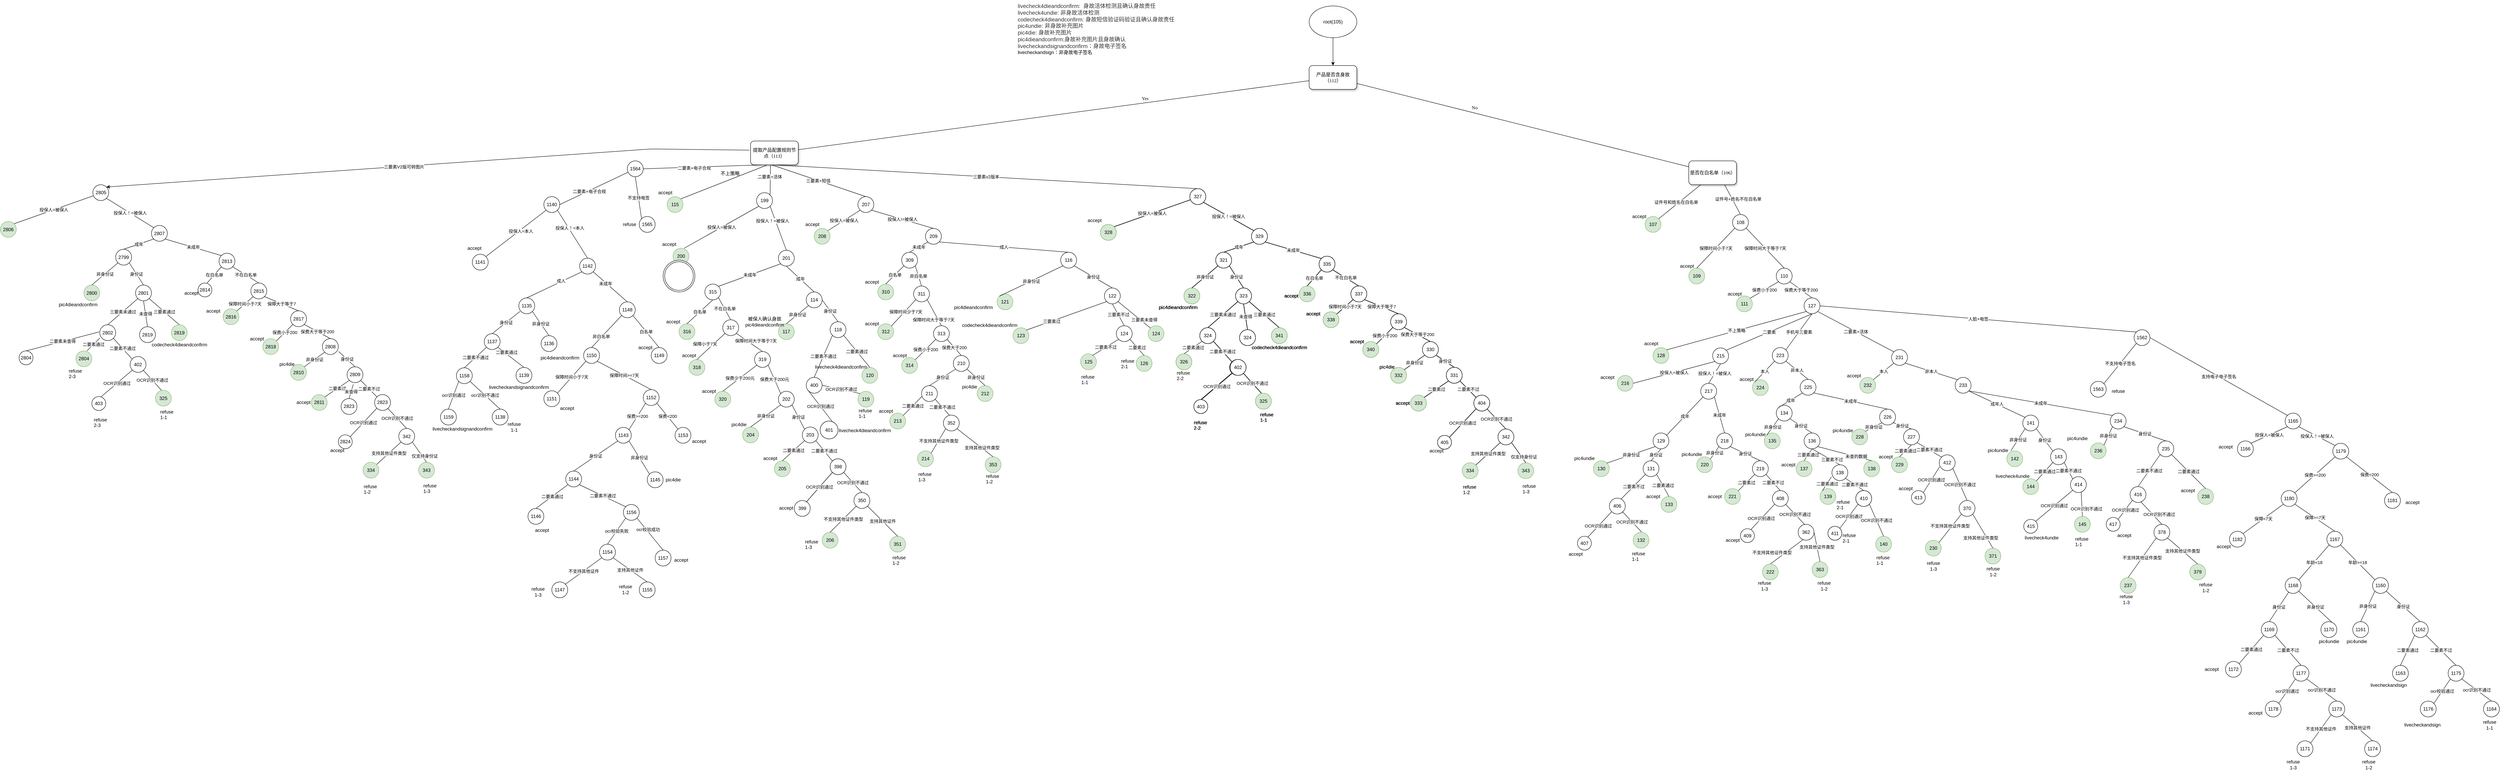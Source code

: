 <mxfile version="14.7.0" type="github">
  <diagram id="_WEu0Acl-BrLXd2TerBP" name="第 1 页">
    <mxGraphModel dx="3903" dy="1963" grid="1" gridSize="10" guides="1" tooltips="1" connect="1" arrows="1" fold="1" page="1" pageScale="1" pageWidth="827" pageHeight="1169" math="0" shadow="0">
      <root>
        <mxCell id="0" />
        <mxCell id="1" parent="0" />
        <mxCell id="zHI-Yp2XdMW2kIywh8IT-1" value="产品是否含身故（112）" style="whiteSpace=wrap;html=1;rounded=1;shadow=1;labelBackgroundColor=none;strokeWidth=1;fontFamily=Verdana;fontSize=12;align=center;" parent="1" vertex="1">
          <mxGeometry x="1575" y="-80" width="120" height="60" as="geometry" />
        </mxCell>
        <mxCell id="zHI-Yp2XdMW2kIywh8IT-2" value="提取产品配置规则节点（113）" style="whiteSpace=wrap;html=1;rounded=1;shadow=1;labelBackgroundColor=none;strokeWidth=1;fontFamily=Verdana;fontSize=12;align=center;" parent="1" vertex="1">
          <mxGeometry x="170" y="110" width="120" height="60" as="geometry" />
        </mxCell>
        <mxCell id="zHI-Yp2XdMW2kIywh8IT-3" value="是否在白名单（106）" style="whiteSpace=wrap;html=1;rounded=1;shadow=1;labelBackgroundColor=none;strokeWidth=1;fontFamily=Verdana;fontSize=12;align=center;" parent="1" vertex="1">
          <mxGeometry x="2530" y="160" width="120" height="60" as="geometry" />
        </mxCell>
        <mxCell id="zHI-Yp2XdMW2kIywh8IT-4" value="No" style="rounded=0;html=1;labelBackgroundColor=none;startArrow=none;startFill=0;startSize=5;endArrow=none;endFill=0;endSize=5;jettySize=auto;orthogonalLoop=1;strokeWidth=1;fontFamily=Verdana;fontSize=12" parent="1" source="zHI-Yp2XdMW2kIywh8IT-1" target="zHI-Yp2XdMW2kIywh8IT-3" edge="1">
          <mxGeometry x="-0.3" y="13" relative="1" as="geometry">
            <mxPoint as="offset" />
          </mxGeometry>
        </mxCell>
        <mxCell id="zHI-Yp2XdMW2kIywh8IT-5" value="Yes" style="rounded=0;html=1;labelBackgroundColor=none;startArrow=none;startFill=0;startSize=5;endArrow=none;endFill=0;endSize=5;jettySize=auto;orthogonalLoop=1;strokeWidth=1;fontFamily=Verdana;fontSize=12" parent="1" source="zHI-Yp2XdMW2kIywh8IT-1" target="zHI-Yp2XdMW2kIywh8IT-2" edge="1">
          <mxGeometry x="-0.359" y="-11" relative="1" as="geometry">
            <mxPoint as="offset" />
          </mxGeometry>
        </mxCell>
        <mxCell id="zHI-Yp2XdMW2kIywh8IT-6" value="不上策略" style="rounded=0;html=1;labelBackgroundColor=none;startArrow=none;startFill=0;startSize=5;endArrow=none;endFill=0;endSize=5;jettySize=auto;orthogonalLoop=1;strokeWidth=1;fontFamily=Verdana;fontSize=12;exitX=0.333;exitY=1.017;exitDx=0;exitDy=0;exitPerimeter=0;entryX=1;entryY=0;entryDx=0;entryDy=0;" parent="1" source="zHI-Yp2XdMW2kIywh8IT-2" target="zHI-Yp2XdMW2kIywh8IT-10" edge="1">
          <mxGeometry x="-0.2" y="-14" relative="1" as="geometry">
            <mxPoint as="offset" />
            <mxPoint x="170" y="309.474" as="targetPoint" />
          </mxGeometry>
        </mxCell>
        <mxCell id="zHI-Yp2XdMW2kIywh8IT-7" style="edgeStyle=orthogonalEdgeStyle;rounded=0;orthogonalLoop=1;jettySize=auto;html=1;" parent="1" source="zHI-Yp2XdMW2kIywh8IT-8" target="zHI-Yp2XdMW2kIywh8IT-1" edge="1">
          <mxGeometry relative="1" as="geometry" />
        </mxCell>
        <mxCell id="zHI-Yp2XdMW2kIywh8IT-8" value="root(105)" style="ellipse;whiteSpace=wrap;html=1;" parent="1" vertex="1">
          <mxGeometry x="1575" y="-230" width="120" height="80" as="geometry" />
        </mxCell>
        <mxCell id="zHI-Yp2XdMW2kIywh8IT-9" value="二要素+活体" style="endArrow=none;html=1;exitX=1;exitY=0;exitDx=0;exitDy=0;entryX=0.417;entryY=1;entryDx=0;entryDy=0;entryPerimeter=0;" parent="1" source="zHI-Yp2XdMW2kIywh8IT-11" target="zHI-Yp2XdMW2kIywh8IT-2" edge="1">
          <mxGeometry x="0.211" y="2" width="50" height="50" relative="1" as="geometry">
            <mxPoint x="300" y="310" as="sourcePoint" />
            <mxPoint x="450" y="230" as="targetPoint" />
            <mxPoint as="offset" />
          </mxGeometry>
        </mxCell>
        <mxCell id="zHI-Yp2XdMW2kIywh8IT-10" value="115" style="ellipse;whiteSpace=wrap;html=1;aspect=fixed;fillColor=#d5e8d4;strokeColor=#82b366;" parent="1" vertex="1">
          <mxGeometry x="-40" y="250" width="40" height="40" as="geometry" />
        </mxCell>
        <mxCell id="zHI-Yp2XdMW2kIywh8IT-11" value="199" style="ellipse;whiteSpace=wrap;html=1;aspect=fixed;" parent="1" vertex="1">
          <mxGeometry x="185" y="240" width="40" height="40" as="geometry" />
        </mxCell>
        <mxCell id="zHI-Yp2XdMW2kIywh8IT-12" value="207" style="ellipse;whiteSpace=wrap;html=1;aspect=fixed;" parent="1" vertex="1">
          <mxGeometry x="440" y="250" width="40" height="40" as="geometry" />
        </mxCell>
        <mxCell id="zHI-Yp2XdMW2kIywh8IT-13" value="" style="endArrow=none;html=1;entryX=0.442;entryY=1;entryDx=0;entryDy=0;entryPerimeter=0;exitX=0.5;exitY=0;exitDx=0;exitDy=0;" parent="1" source="zHI-Yp2XdMW2kIywh8IT-12" target="zHI-Yp2XdMW2kIywh8IT-2" edge="1">
          <mxGeometry width="50" height="50" relative="1" as="geometry">
            <mxPoint x="520" y="450" as="sourcePoint" />
            <mxPoint x="570" y="400" as="targetPoint" />
          </mxGeometry>
        </mxCell>
        <mxCell id="zHI-Yp2XdMW2kIywh8IT-14" value="三要素+短信" style="edgeLabel;html=1;align=center;verticalAlign=middle;resizable=0;points=[];" parent="zHI-Yp2XdMW2kIywh8IT-13" vertex="1" connectable="0">
          <mxGeometry x="0.241" y="1" relative="1" as="geometry">
            <mxPoint x="27.18" y="8.63" as="offset" />
          </mxGeometry>
        </mxCell>
        <mxCell id="zHI-Yp2XdMW2kIywh8IT-15" value="327" style="ellipse;whiteSpace=wrap;html=1;aspect=fixed;" parent="1" vertex="1">
          <mxGeometry x="1275" y="230" width="40" height="40" as="geometry" />
        </mxCell>
        <mxCell id="zHI-Yp2XdMW2kIywh8IT-16" value="三要素v2版本" style="endArrow=none;html=1;entryX=0.5;entryY=1;entryDx=0;entryDy=0;exitX=0.5;exitY=0;exitDx=0;exitDy=0;" parent="1" source="zHI-Yp2XdMW2kIywh8IT-15" target="zHI-Yp2XdMW2kIywh8IT-2" edge="1">
          <mxGeometry width="50" height="50" relative="1" as="geometry">
            <mxPoint x="520" y="450" as="sourcePoint" />
            <mxPoint x="570" y="400" as="targetPoint" />
          </mxGeometry>
        </mxCell>
        <mxCell id="zHI-Yp2XdMW2kIywh8IT-17" value="accept" style="text;html=1;align=center;verticalAlign=middle;resizable=0;points=[];autosize=1;" parent="1" vertex="1">
          <mxGeometry x="-70" y="230" width="50" height="20" as="geometry" />
        </mxCell>
        <mxCell id="zHI-Yp2XdMW2kIywh8IT-18" value="200" style="ellipse;whiteSpace=wrap;html=1;aspect=fixed;fillColor=#d5e8d4;strokeColor=#82b366;" parent="1" vertex="1">
          <mxGeometry x="-25" y="380" width="40" height="40" as="geometry" />
        </mxCell>
        <mxCell id="zHI-Yp2XdMW2kIywh8IT-19" value="201" style="ellipse;whiteSpace=wrap;html=1;aspect=fixed;" parent="1" vertex="1">
          <mxGeometry x="240" y="385" width="40" height="40" as="geometry" />
        </mxCell>
        <mxCell id="zHI-Yp2XdMW2kIywh8IT-20" value="投保人=被保人" style="endArrow=none;html=1;entryX=0;entryY=1;entryDx=0;entryDy=0;exitX=0.7;exitY=0;exitDx=0;exitDy=0;exitPerimeter=0;" parent="1" source="zHI-Yp2XdMW2kIywh8IT-18" target="zHI-Yp2XdMW2kIywh8IT-11" edge="1">
          <mxGeometry width="50" height="50" relative="1" as="geometry">
            <mxPoint x="520" y="450" as="sourcePoint" />
            <mxPoint x="570" y="400" as="targetPoint" />
          </mxGeometry>
        </mxCell>
        <mxCell id="zHI-Yp2XdMW2kIywh8IT-21" value="投保人！=被保人" style="endArrow=none;html=1;exitX=0.5;exitY=0;exitDx=0;exitDy=0;entryX=1;entryY=1;entryDx=0;entryDy=0;" parent="1" source="zHI-Yp2XdMW2kIywh8IT-19" target="zHI-Yp2XdMW2kIywh8IT-11" edge="1">
          <mxGeometry x="0.377" y="7" width="50" height="50" relative="1" as="geometry">
            <mxPoint x="520" y="450" as="sourcePoint" />
            <mxPoint x="310" y="350" as="targetPoint" />
            <mxPoint as="offset" />
          </mxGeometry>
        </mxCell>
        <mxCell id="zHI-Yp2XdMW2kIywh8IT-22" value="accept" style="text;html=1;align=center;verticalAlign=middle;resizable=0;points=[];autosize=1;" parent="1" vertex="1">
          <mxGeometry x="-60" y="360" width="50" height="20" as="geometry" />
        </mxCell>
        <mxCell id="zHI-Yp2XdMW2kIywh8IT-23" value="315" style="ellipse;whiteSpace=wrap;html=1;aspect=fixed;" parent="1" vertex="1">
          <mxGeometry x="55" y="470" width="40" height="40" as="geometry" />
        </mxCell>
        <mxCell id="zHI-Yp2XdMW2kIywh8IT-24" value="114" style="ellipse;whiteSpace=wrap;html=1;aspect=fixed;" parent="1" vertex="1">
          <mxGeometry x="310" y="490" width="40" height="40" as="geometry" />
        </mxCell>
        <mxCell id="zHI-Yp2XdMW2kIywh8IT-25" value="未成年" style="endArrow=none;html=1;entryX=0;entryY=1;entryDx=0;entryDy=0;exitX=1;exitY=0;exitDx=0;exitDy=0;" parent="1" source="zHI-Yp2XdMW2kIywh8IT-23" target="zHI-Yp2XdMW2kIywh8IT-19" edge="1">
          <mxGeometry width="50" height="50" relative="1" as="geometry">
            <mxPoint x="520" y="450" as="sourcePoint" />
            <mxPoint x="570" y="400" as="targetPoint" />
          </mxGeometry>
        </mxCell>
        <mxCell id="zHI-Yp2XdMW2kIywh8IT-26" value="成年" style="endArrow=none;html=1;entryX=0.5;entryY=1;entryDx=0;entryDy=0;exitX=0.5;exitY=0;exitDx=0;exitDy=0;" parent="1" source="zHI-Yp2XdMW2kIywh8IT-24" target="zHI-Yp2XdMW2kIywh8IT-19" edge="1">
          <mxGeometry width="50" height="50" relative="1" as="geometry">
            <mxPoint x="520" y="450" as="sourcePoint" />
            <mxPoint x="570" y="400" as="targetPoint" />
          </mxGeometry>
        </mxCell>
        <mxCell id="zHI-Yp2XdMW2kIywh8IT-27" value="316" style="ellipse;whiteSpace=wrap;html=1;aspect=fixed;fillColor=#d5e8d4;strokeColor=#82b366;" parent="1" vertex="1">
          <mxGeometry x="-10" y="570" width="40" height="40" as="geometry" />
        </mxCell>
        <mxCell id="zHI-Yp2XdMW2kIywh8IT-28" value="白名单" style="endArrow=none;html=1;entryX=0.5;entryY=1;entryDx=0;entryDy=0;exitX=0.5;exitY=0;exitDx=0;exitDy=0;" parent="1" source="zHI-Yp2XdMW2kIywh8IT-27" target="zHI-Yp2XdMW2kIywh8IT-23" edge="1">
          <mxGeometry width="50" height="50" relative="1" as="geometry">
            <mxPoint x="520" y="450" as="sourcePoint" />
            <mxPoint x="570" y="400" as="targetPoint" />
          </mxGeometry>
        </mxCell>
        <mxCell id="zHI-Yp2XdMW2kIywh8IT-29" value="317" style="ellipse;whiteSpace=wrap;html=1;aspect=fixed;" parent="1" vertex="1">
          <mxGeometry x="100" y="560" width="40" height="40" as="geometry" />
        </mxCell>
        <mxCell id="zHI-Yp2XdMW2kIywh8IT-30" value="accept" style="text;html=1;align=center;verticalAlign=middle;resizable=0;points=[];autosize=1;" parent="1" vertex="1">
          <mxGeometry x="-50" y="555" width="50" height="20" as="geometry" />
        </mxCell>
        <mxCell id="zHI-Yp2XdMW2kIywh8IT-31" value="不在白名单" style="endArrow=none;html=1;entryX=1;entryY=1;entryDx=0;entryDy=0;exitX=0.5;exitY=0;exitDx=0;exitDy=0;" parent="1" source="zHI-Yp2XdMW2kIywh8IT-29" target="zHI-Yp2XdMW2kIywh8IT-23" edge="1">
          <mxGeometry width="50" height="50" relative="1" as="geometry">
            <mxPoint x="520" y="450" as="sourcePoint" />
            <mxPoint x="570" y="400" as="targetPoint" />
          </mxGeometry>
        </mxCell>
        <mxCell id="zHI-Yp2XdMW2kIywh8IT-32" value="318" style="ellipse;whiteSpace=wrap;html=1;aspect=fixed;fillColor=#d5e8d4;strokeColor=#82b366;" parent="1" vertex="1">
          <mxGeometry x="15" y="660" width="40" height="40" as="geometry" />
        </mxCell>
        <mxCell id="zHI-Yp2XdMW2kIywh8IT-33" value="319" style="ellipse;whiteSpace=wrap;html=1;aspect=fixed;" parent="1" vertex="1">
          <mxGeometry x="180" y="640" width="40" height="40" as="geometry" />
        </mxCell>
        <mxCell id="zHI-Yp2XdMW2kIywh8IT-34" value="" style="endArrow=none;html=1;entryX=0;entryY=1;entryDx=0;entryDy=0;exitX=0.5;exitY=0;exitDx=0;exitDy=0;" parent="1" source="zHI-Yp2XdMW2kIywh8IT-32" target="zHI-Yp2XdMW2kIywh8IT-29" edge="1">
          <mxGeometry width="50" height="50" relative="1" as="geometry">
            <mxPoint x="520" y="450" as="sourcePoint" />
            <mxPoint x="570" y="400" as="targetPoint" />
          </mxGeometry>
        </mxCell>
        <mxCell id="zHI-Yp2XdMW2kIywh8IT-35" value="保障小于7天" style="edgeLabel;html=1;align=center;verticalAlign=middle;resizable=0;points=[];" parent="zHI-Yp2XdMW2kIywh8IT-34" vertex="1" connectable="0">
          <mxGeometry x="0.289" y="-4" relative="1" as="geometry">
            <mxPoint x="-28.35" as="offset" />
          </mxGeometry>
        </mxCell>
        <mxCell id="zHI-Yp2XdMW2kIywh8IT-36" value="accept" style="text;html=1;align=center;verticalAlign=middle;resizable=0;points=[];autosize=1;" parent="1" vertex="1">
          <mxGeometry x="-10" y="640" width="50" height="20" as="geometry" />
        </mxCell>
        <mxCell id="zHI-Yp2XdMW2kIywh8IT-37" value="保障时间大于等于7天" style="endArrow=none;html=1;entryX=1;entryY=1;entryDx=0;entryDy=0;exitX=0.5;exitY=0;exitDx=0;exitDy=0;" parent="1" source="zHI-Yp2XdMW2kIywh8IT-33" target="zHI-Yp2XdMW2kIywh8IT-29" edge="1">
          <mxGeometry x="-0.266" y="-12" width="50" height="50" relative="1" as="geometry">
            <mxPoint x="520" y="450" as="sourcePoint" />
            <mxPoint x="570" y="400" as="targetPoint" />
            <mxPoint as="offset" />
          </mxGeometry>
        </mxCell>
        <mxCell id="zHI-Yp2XdMW2kIywh8IT-38" value="320" style="ellipse;whiteSpace=wrap;html=1;aspect=fixed;fillColor=#d5e8d4;strokeColor=#82b366;" parent="1" vertex="1">
          <mxGeometry x="80" y="740" width="40" height="40" as="geometry" />
        </mxCell>
        <mxCell id="zHI-Yp2XdMW2kIywh8IT-39" value="保费少于200元" style="endArrow=none;html=1;entryX=0;entryY=1;entryDx=0;entryDy=0;exitX=0.5;exitY=0;exitDx=0;exitDy=0;" parent="1" source="zHI-Yp2XdMW2kIywh8IT-38" target="zHI-Yp2XdMW2kIywh8IT-33" edge="1">
          <mxGeometry width="50" height="50" relative="1" as="geometry">
            <mxPoint x="520" y="450" as="sourcePoint" />
            <mxPoint x="570" y="400" as="targetPoint" />
          </mxGeometry>
        </mxCell>
        <mxCell id="zHI-Yp2XdMW2kIywh8IT-40" value="accept" style="text;html=1;align=center;verticalAlign=middle;resizable=0;points=[];autosize=1;" parent="1" vertex="1">
          <mxGeometry x="40" y="730" width="50" height="20" as="geometry" />
        </mxCell>
        <mxCell id="zHI-Yp2XdMW2kIywh8IT-41" value="202" style="ellipse;whiteSpace=wrap;html=1;aspect=fixed;" parent="1" vertex="1">
          <mxGeometry x="240" y="740" width="40" height="40" as="geometry" />
        </mxCell>
        <mxCell id="zHI-Yp2XdMW2kIywh8IT-42" value="保费大于200元" style="endArrow=none;html=1;entryX=1;entryY=1;entryDx=0;entryDy=0;exitX=0;exitY=0;exitDx=0;exitDy=0;" parent="1" source="zHI-Yp2XdMW2kIywh8IT-41" target="zHI-Yp2XdMW2kIywh8IT-33" edge="1">
          <mxGeometry width="50" height="50" relative="1" as="geometry">
            <mxPoint x="520" y="450" as="sourcePoint" />
            <mxPoint x="570" y="400" as="targetPoint" />
          </mxGeometry>
        </mxCell>
        <mxCell id="zHI-Yp2XdMW2kIywh8IT-43" value="117" style="ellipse;whiteSpace=wrap;html=1;aspect=fixed;fillColor=#d5e8d4;strokeColor=#82b366;" parent="1" vertex="1">
          <mxGeometry x="240" y="570" width="40" height="40" as="geometry" />
        </mxCell>
        <mxCell id="zHI-Yp2XdMW2kIywh8IT-44" value="非身份证" style="endArrow=none;html=1;entryX=0;entryY=1;entryDx=0;entryDy=0;exitX=0.5;exitY=0;exitDx=0;exitDy=0;" parent="1" source="zHI-Yp2XdMW2kIywh8IT-43" target="zHI-Yp2XdMW2kIywh8IT-24" edge="1">
          <mxGeometry width="50" height="50" relative="1" as="geometry">
            <mxPoint x="420" y="480" as="sourcePoint" />
            <mxPoint x="470" y="430" as="targetPoint" />
          </mxGeometry>
        </mxCell>
        <mxCell id="zHI-Yp2XdMW2kIywh8IT-45" value="被保人确认身故&lt;br&gt;pic4dieandconfirm" style="text;html=1;align=center;verticalAlign=middle;resizable=0;points=[];autosize=1;" parent="1" vertex="1">
          <mxGeometry x="150" y="550" width="110" height="30" as="geometry" />
        </mxCell>
        <mxCell id="zHI-Yp2XdMW2kIywh8IT-46" value="118" style="ellipse;whiteSpace=wrap;html=1;aspect=fixed;" parent="1" vertex="1">
          <mxGeometry x="370" y="565" width="40" height="40" as="geometry" />
        </mxCell>
        <mxCell id="zHI-Yp2XdMW2kIywh8IT-47" value="身份证" style="endArrow=none;html=1;entryX=1;entryY=0.5;entryDx=0;entryDy=0;exitX=0.5;exitY=0;exitDx=0;exitDy=0;" parent="1" source="zHI-Yp2XdMW2kIywh8IT-46" target="zHI-Yp2XdMW2kIywh8IT-24" edge="1">
          <mxGeometry width="50" height="50" relative="1" as="geometry">
            <mxPoint x="420" y="480" as="sourcePoint" />
            <mxPoint x="470" y="430" as="targetPoint" />
          </mxGeometry>
        </mxCell>
        <mxCell id="zHI-Yp2XdMW2kIywh8IT-49" value="二要素不通过" style="endArrow=none;html=1;entryX=0;entryY=1;entryDx=0;entryDy=0;exitX=0.5;exitY=0;exitDx=0;exitDy=0;" parent="1" target="zHI-Yp2XdMW2kIywh8IT-46" edge="1">
          <mxGeometry width="50" height="50" relative="1" as="geometry">
            <mxPoint x="330" y="705" as="sourcePoint" />
            <mxPoint x="470" y="430" as="targetPoint" />
          </mxGeometry>
        </mxCell>
        <mxCell id="zHI-Yp2XdMW2kIywh8IT-50" value="120" style="ellipse;whiteSpace=wrap;html=1;aspect=fixed;fillColor=#d5e8d4;strokeColor=#82b366;" parent="1" vertex="1">
          <mxGeometry x="450" y="680" width="40" height="40" as="geometry" />
        </mxCell>
        <mxCell id="zHI-Yp2XdMW2kIywh8IT-51" value="二要素通过" style="endArrow=none;html=1;entryX=1;entryY=1;entryDx=0;entryDy=0;exitX=0.5;exitY=0;exitDx=0;exitDy=0;" parent="1" source="zHI-Yp2XdMW2kIywh8IT-50" target="zHI-Yp2XdMW2kIywh8IT-46" edge="1">
          <mxGeometry width="50" height="50" relative="1" as="geometry">
            <mxPoint x="420" y="480" as="sourcePoint" />
            <mxPoint x="470" y="430" as="targetPoint" />
          </mxGeometry>
        </mxCell>
        <mxCell id="zHI-Yp2XdMW2kIywh8IT-52" value="refuse&amp;nbsp;&lt;br&gt;1-1" style="text;whiteSpace=wrap;html=1;" parent="1" vertex="1">
          <mxGeometry x="440" y="775" width="40" height="30" as="geometry" />
        </mxCell>
        <mxCell id="zHI-Yp2XdMW2kIywh8IT-53" value="livecheck4dieandconfirm" style="text;whiteSpace=wrap;html=1;" parent="1" vertex="1">
          <mxGeometry x="330" y="665" width="160" height="30" as="geometry" />
        </mxCell>
        <mxCell id="zHI-Yp2XdMW2kIywh8IT-54" value="&lt;span style=&quot;color: rgb(50 , 50 , 50) ; font-size: 14px ; font-style: normal ; font-weight: 400 ; letter-spacing: normal ; text-align: left ; text-indent: 0px ; text-transform: none ; word-spacing: 0px ; background-color: rgba(255 , 255 , 255 , 0.01) ; display: inline ; float: none&quot;&gt;livecheck4dieandconfirm:&amp;nbsp;&amp;nbsp;身故活体检测且确认身故责任&lt;/span&gt;&lt;br style=&quot;color: rgb(50 , 50 , 50) ; font-size: 14px ; font-style: normal ; font-weight: 400 ; letter-spacing: normal ; text-align: left ; text-indent: 0px ; text-transform: none ; word-spacing: 0px ; background-color: rgba(255 , 255 , 255 , 0.01)&quot;&gt;&lt;div style=&quot;resize: none ; outline: 0px ; font-size: 14px ; color: rgb(50 , 50 , 50) ; font-style: normal ; font-weight: 400 ; letter-spacing: normal ; text-align: left ; text-indent: 0px ; text-transform: none ; word-spacing: 0px ; background-color: rgba(255 , 255 , 255 , 0.01)&quot;&gt;&lt;/div&gt;&lt;span style=&quot;color: rgb(50 , 50 , 50) ; font-size: 14px ; font-style: normal ; font-weight: 400 ; letter-spacing: normal ; text-align: left ; text-indent: 0px ; text-transform: none ; word-spacing: 0px ; background-color: rgba(255 , 255 , 255 , 0.01) ; display: inline ; float: none&quot;&gt;livecheck4undie: 非身故活体检测&lt;/span&gt;&lt;br style=&quot;color: rgb(50 , 50 , 50) ; font-size: 14px ; font-style: normal ; font-weight: 400 ; letter-spacing: normal ; text-align: left ; text-indent: 0px ; text-transform: none ; word-spacing: 0px ; background-color: rgba(255 , 255 , 255 , 0.01)&quot;&gt;&lt;div style=&quot;resize: none ; outline: 0px ; font-size: 14px ; color: rgb(50 , 50 , 50) ; font-style: normal ; font-weight: 400 ; letter-spacing: normal ; text-align: left ; text-indent: 0px ; text-transform: none ; word-spacing: 0px ; background-color: rgba(255 , 255 , 255 , 0.01)&quot;&gt;&lt;/div&gt;&lt;span style=&quot;color: rgb(50 , 50 , 50) ; font-size: 14px ; font-style: normal ; font-weight: 400 ; letter-spacing: normal ; text-align: left ; text-indent: 0px ; text-transform: none ; word-spacing: 0px ; background-color: rgba(255 , 255 , 255 , 0.01) ; display: inline ; float: none&quot;&gt;codecheck4dieandconfirm: 身故短信验证码验证且确认身故责任&lt;/span&gt;&lt;br style=&quot;color: rgb(50 , 50 , 50) ; font-size: 14px ; font-style: normal ; font-weight: 400 ; letter-spacing: normal ; text-align: left ; text-indent: 0px ; text-transform: none ; word-spacing: 0px ; background-color: rgba(255 , 255 , 255 , 0.01)&quot;&gt;&lt;div style=&quot;resize: none ; outline: 0px ; font-size: 14px ; color: rgb(50 , 50 , 50) ; font-style: normal ; font-weight: 400 ; letter-spacing: normal ; text-align: left ; text-indent: 0px ; text-transform: none ; word-spacing: 0px ; background-color: rgba(255 , 255 , 255 , 0.01)&quot;&gt;&lt;/div&gt;&lt;span style=&quot;color: rgb(50 , 50 , 50) ; font-size: 14px ; font-style: normal ; font-weight: 400 ; letter-spacing: normal ; text-align: left ; text-indent: 0px ; text-transform: none ; word-spacing: 0px ; background-color: rgba(255 , 255 , 255 , 0.01) ; display: inline ; float: none&quot;&gt;pic4undie: 非身故补充图片&lt;/span&gt;&lt;br style=&quot;color: rgb(50 , 50 , 50) ; font-size: 14px ; font-style: normal ; font-weight: 400 ; letter-spacing: normal ; text-align: left ; text-indent: 0px ; text-transform: none ; word-spacing: 0px ; background-color: rgba(255 , 255 , 255 , 0.01)&quot;&gt;&lt;div style=&quot;resize: none ; outline: 0px ; font-size: 14px ; color: rgb(50 , 50 , 50) ; font-style: normal ; font-weight: 400 ; letter-spacing: normal ; text-align: left ; text-indent: 0px ; text-transform: none ; word-spacing: 0px ; background-color: rgba(255 , 255 , 255 , 0.01)&quot;&gt;&lt;/div&gt;&lt;span style=&quot;color: rgb(50 , 50 , 50) ; font-size: 14px ; font-style: normal ; font-weight: 400 ; letter-spacing: normal ; text-align: left ; text-indent: 0px ; text-transform: none ; word-spacing: 0px ; background-color: rgba(255 , 255 , 255 , 0.01) ; display: inline ; float: none&quot;&gt;pic4die: 身故补充图片&lt;/span&gt;&lt;br style=&quot;color: rgb(50 , 50 , 50) ; font-size: 14px ; font-style: normal ; font-weight: 400 ; letter-spacing: normal ; text-align: left ; text-indent: 0px ; text-transform: none ; word-spacing: 0px ; background-color: rgba(255 , 255 , 255 , 0.01)&quot;&gt;&lt;span style=&quot;text-align: left ; text-indent: 0px ; background-color: rgba(255 , 255 , 255 , 0.01) ; display: inline ; float: none&quot;&gt;&lt;font color=&quot;#323232&quot;&gt;&lt;span style=&quot;font-size: 14px&quot;&gt;pic4dieandconfirm:身故补充图片且身故确认&lt;/span&gt;&lt;/font&gt;&lt;br&gt;&lt;font color=&quot;#323232&quot;&gt;&lt;span style=&quot;font-size: 14px&quot;&gt;livecheckandsignandconfirm：身故电子签名&lt;br&gt;&lt;/span&gt;&lt;/font&gt;livecheckandsign：非身故电子签名&lt;br&gt;&lt;/span&gt;" style="text;whiteSpace=wrap;html=1;" parent="1" vertex="1">
          <mxGeometry x="840" y="-245" width="420" height="185" as="geometry" />
        </mxCell>
        <mxCell id="zHI-Yp2XdMW2kIywh8IT-55" value="208" style="ellipse;whiteSpace=wrap;html=1;aspect=fixed;fillColor=#d5e8d4;strokeColor=#82b366;" parent="1" vertex="1">
          <mxGeometry x="330" y="330" width="40" height="40" as="geometry" />
        </mxCell>
        <mxCell id="zHI-Yp2XdMW2kIywh8IT-56" value="投保人=被保人" style="endArrow=none;html=1;entryX=0;entryY=1;entryDx=0;entryDy=0;exitX=1;exitY=0;exitDx=0;exitDy=0;" parent="1" source="zHI-Yp2XdMW2kIywh8IT-55" target="zHI-Yp2XdMW2kIywh8IT-12" edge="1">
          <mxGeometry width="50" height="50" relative="1" as="geometry">
            <mxPoint x="580" y="480" as="sourcePoint" />
            <mxPoint x="630" y="430" as="targetPoint" />
          </mxGeometry>
        </mxCell>
        <mxCell id="zHI-Yp2XdMW2kIywh8IT-57" value="accept" style="text;html=1;align=center;verticalAlign=middle;resizable=0;points=[];autosize=1;" parent="1" vertex="1">
          <mxGeometry x="300" y="310" width="50" height="20" as="geometry" />
        </mxCell>
        <mxCell id="zHI-Yp2XdMW2kIywh8IT-58" value="209" style="ellipse;whiteSpace=wrap;html=1;aspect=fixed;" parent="1" vertex="1">
          <mxGeometry x="610" y="330" width="40" height="40" as="geometry" />
        </mxCell>
        <mxCell id="zHI-Yp2XdMW2kIywh8IT-59" value="投保人!=被保人" style="endArrow=none;html=1;exitX=0.5;exitY=0;exitDx=0;exitDy=0;entryX=1;entryY=1;entryDx=0;entryDy=0;" parent="1" source="zHI-Yp2XdMW2kIywh8IT-58" target="zHI-Yp2XdMW2kIywh8IT-12" edge="1">
          <mxGeometry width="50" height="50" relative="1" as="geometry">
            <mxPoint x="703.142" y="386.718" as="sourcePoint" />
            <mxPoint x="643.142" y="354.142" as="targetPoint" />
          </mxGeometry>
        </mxCell>
        <mxCell id="zHI-Yp2XdMW2kIywh8IT-60" value="309" style="ellipse;whiteSpace=wrap;html=1;aspect=fixed;" parent="1" vertex="1">
          <mxGeometry x="550" y="390" width="40" height="40" as="geometry" />
        </mxCell>
        <mxCell id="zHI-Yp2XdMW2kIywh8IT-61" value="未成年" style="endArrow=none;html=1;entryX=0;entryY=1;entryDx=0;entryDy=0;exitX=0.5;exitY=0;exitDx=0;exitDy=0;" parent="1" source="zHI-Yp2XdMW2kIywh8IT-60" target="zHI-Yp2XdMW2kIywh8IT-58" edge="1">
          <mxGeometry width="50" height="50" relative="1" as="geometry">
            <mxPoint x="604" y="466" as="sourcePoint" />
            <mxPoint x="630" y="430" as="targetPoint" />
          </mxGeometry>
        </mxCell>
        <mxCell id="zHI-Yp2XdMW2kIywh8IT-62" value="116" style="ellipse;whiteSpace=wrap;html=1;aspect=fixed;" parent="1" vertex="1">
          <mxGeometry x="950" y="390" width="40" height="40" as="geometry" />
        </mxCell>
        <mxCell id="zHI-Yp2XdMW2kIywh8IT-63" value="成人" style="endArrow=none;html=1;entryX=1;entryY=1;entryDx=0;entryDy=0;exitX=0.5;exitY=0;exitDx=0;exitDy=0;" parent="1" source="zHI-Yp2XdMW2kIywh8IT-62" target="zHI-Yp2XdMW2kIywh8IT-58" edge="1">
          <mxGeometry width="50" height="50" relative="1" as="geometry">
            <mxPoint x="580" y="480" as="sourcePoint" />
            <mxPoint x="630" y="430" as="targetPoint" />
          </mxGeometry>
        </mxCell>
        <mxCell id="zHI-Yp2XdMW2kIywh8IT-64" value="310" style="ellipse;whiteSpace=wrap;html=1;aspect=fixed;fillColor=#d5e8d4;strokeColor=#82b366;" parent="1" vertex="1">
          <mxGeometry x="490" y="470" width="40" height="40" as="geometry" />
        </mxCell>
        <mxCell id="zHI-Yp2XdMW2kIywh8IT-65" value="311" style="ellipse;whiteSpace=wrap;html=1;aspect=fixed;" parent="1" vertex="1">
          <mxGeometry x="580" y="475" width="40" height="40" as="geometry" />
        </mxCell>
        <mxCell id="zHI-Yp2XdMW2kIywh8IT-66" value="白名单" style="endArrow=none;html=1;entryX=0;entryY=1;entryDx=0;entryDy=0;exitX=0.5;exitY=0;exitDx=0;exitDy=0;" parent="1" source="zHI-Yp2XdMW2kIywh8IT-64" target="zHI-Yp2XdMW2kIywh8IT-60" edge="1">
          <mxGeometry width="50" height="50" relative="1" as="geometry">
            <mxPoint x="580" y="580" as="sourcePoint" />
            <mxPoint x="630" y="530" as="targetPoint" />
          </mxGeometry>
        </mxCell>
        <mxCell id="zHI-Yp2XdMW2kIywh8IT-67" value="非白名单" style="endArrow=none;html=1;entryX=1;entryY=1;entryDx=0;entryDy=0;exitX=0.5;exitY=0;exitDx=0;exitDy=0;" parent="1" source="zHI-Yp2XdMW2kIywh8IT-65" target="zHI-Yp2XdMW2kIywh8IT-60" edge="1">
          <mxGeometry width="50" height="50" relative="1" as="geometry">
            <mxPoint x="580" y="580" as="sourcePoint" />
            <mxPoint x="630" y="530" as="targetPoint" />
          </mxGeometry>
        </mxCell>
        <mxCell id="zHI-Yp2XdMW2kIywh8IT-68" value="accept" style="text;html=1;align=center;verticalAlign=middle;resizable=0;points=[];autosize=1;" parent="1" vertex="1">
          <mxGeometry x="450" y="455" width="50" height="20" as="geometry" />
        </mxCell>
        <mxCell id="zHI-Yp2XdMW2kIywh8IT-69" value="204" style="ellipse;whiteSpace=wrap;html=1;aspect=fixed;fillColor=#d5e8d4;strokeColor=#82b366;" parent="1" vertex="1">
          <mxGeometry x="150" y="830" width="40" height="40" as="geometry" />
        </mxCell>
        <mxCell id="zHI-Yp2XdMW2kIywh8IT-71" value="非身份证" style="endArrow=none;html=1;entryX=0;entryY=1;entryDx=0;entryDy=0;exitX=0.5;exitY=0;exitDx=0;exitDy=0;" parent="1" source="zHI-Yp2XdMW2kIywh8IT-69" target="zHI-Yp2XdMW2kIywh8IT-41" edge="1">
          <mxGeometry width="50" height="50" relative="1" as="geometry">
            <mxPoint x="670" y="780" as="sourcePoint" />
            <mxPoint x="720" y="730" as="targetPoint" />
          </mxGeometry>
        </mxCell>
        <mxCell id="zHI-Yp2XdMW2kIywh8IT-72" value="身份证" style="endArrow=none;html=1;entryX=1;entryY=1;entryDx=0;entryDy=0;exitX=0;exitY=0;exitDx=0;exitDy=0;" parent="1" source="zHI-Yp2XdMW2kIywh8IT-303" target="zHI-Yp2XdMW2kIywh8IT-41" edge="1">
          <mxGeometry width="50" height="50" relative="1" as="geometry">
            <mxPoint x="320" y="830" as="sourcePoint" />
            <mxPoint x="720" y="630" as="targetPoint" />
          </mxGeometry>
        </mxCell>
        <mxCell id="zHI-Yp2XdMW2kIywh8IT-73" value="pic4die" style="text;whiteSpace=wrap;html=1;" parent="1" vertex="1">
          <mxGeometry x="120" y="810" width="40" height="30" as="geometry" />
        </mxCell>
        <mxCell id="zHI-Yp2XdMW2kIywh8IT-85" value="121" style="ellipse;whiteSpace=wrap;html=1;aspect=fixed;fillColor=#d5e8d4;strokeColor=#82b366;" parent="1" vertex="1">
          <mxGeometry x="790" y="495" width="40" height="40" as="geometry" />
        </mxCell>
        <mxCell id="zHI-Yp2XdMW2kIywh8IT-86" value="122" style="ellipse;whiteSpace=wrap;html=1;aspect=fixed;" parent="1" vertex="1">
          <mxGeometry x="1060" y="480" width="40" height="40" as="geometry" />
        </mxCell>
        <mxCell id="zHI-Yp2XdMW2kIywh8IT-87" value="非身份证" style="endArrow=none;html=1;entryX=0;entryY=1;entryDx=0;entryDy=0;exitX=0;exitY=0;exitDx=0;exitDy=0;" parent="1" source="zHI-Yp2XdMW2kIywh8IT-85" target="zHI-Yp2XdMW2kIywh8IT-62" edge="1">
          <mxGeometry width="50" height="50" relative="1" as="geometry">
            <mxPoint x="590" y="590" as="sourcePoint" />
            <mxPoint x="640" y="540" as="targetPoint" />
          </mxGeometry>
        </mxCell>
        <mxCell id="zHI-Yp2XdMW2kIywh8IT-88" value="身份证" style="endArrow=none;html=1;entryX=1;entryY=1;entryDx=0;entryDy=0;exitX=0.5;exitY=0;exitDx=0;exitDy=0;" parent="1" source="zHI-Yp2XdMW2kIywh8IT-86" target="zHI-Yp2XdMW2kIywh8IT-62" edge="1">
          <mxGeometry width="50" height="50" relative="1" as="geometry">
            <mxPoint x="590" y="590" as="sourcePoint" />
            <mxPoint x="640" y="540" as="targetPoint" />
          </mxGeometry>
        </mxCell>
        <mxCell id="zHI-Yp2XdMW2kIywh8IT-89" value="pic4dieandconfirm" style="text;whiteSpace=wrap;html=1;" parent="1" vertex="1">
          <mxGeometry x="680" y="515" width="120" height="30" as="geometry" />
        </mxCell>
        <mxCell id="zHI-Yp2XdMW2kIywh8IT-90" value="123" style="ellipse;whiteSpace=wrap;html=1;aspect=fixed;fillColor=#d5e8d4;strokeColor=#82b366;" parent="1" vertex="1">
          <mxGeometry x="830" y="580" width="40" height="40" as="geometry" />
        </mxCell>
        <mxCell id="zHI-Yp2XdMW2kIywh8IT-91" value="124" style="ellipse;whiteSpace=wrap;html=1;aspect=fixed;" parent="1" vertex="1">
          <mxGeometry x="1090" y="575" width="40" height="40" as="geometry" />
        </mxCell>
        <mxCell id="zHI-Yp2XdMW2kIywh8IT-92" value="124" style="ellipse;whiteSpace=wrap;html=1;aspect=fixed;fillColor=#d5e8d4;strokeColor=#82b366;" parent="1" vertex="1">
          <mxGeometry x="1170" y="575" width="40" height="40" as="geometry" />
        </mxCell>
        <mxCell id="zHI-Yp2XdMW2kIywh8IT-93" value="三要素过" style="endArrow=none;html=1;entryX=0;entryY=1;entryDx=0;entryDy=0;exitX=1;exitY=0;exitDx=0;exitDy=0;" parent="1" source="zHI-Yp2XdMW2kIywh8IT-90" target="zHI-Yp2XdMW2kIywh8IT-86" edge="1">
          <mxGeometry x="-0.379" width="50" height="50" relative="1" as="geometry">
            <mxPoint x="590" y="790" as="sourcePoint" />
            <mxPoint x="640" y="740" as="targetPoint" />
            <mxPoint as="offset" />
          </mxGeometry>
        </mxCell>
        <mxCell id="zHI-Yp2XdMW2kIywh8IT-94" value="三要素不过" style="endArrow=none;html=1;entryX=0.5;entryY=1;entryDx=0;entryDy=0;exitX=0.5;exitY=0;exitDx=0;exitDy=0;" parent="1" source="zHI-Yp2XdMW2kIywh8IT-91" target="zHI-Yp2XdMW2kIywh8IT-86" edge="1">
          <mxGeometry width="50" height="50" relative="1" as="geometry">
            <mxPoint x="850" y="890" as="sourcePoint" />
            <mxPoint x="900" y="840" as="targetPoint" />
          </mxGeometry>
        </mxCell>
        <mxCell id="zHI-Yp2XdMW2kIywh8IT-95" value="三要素未查得" style="endArrow=none;html=1;entryX=1;entryY=1;entryDx=0;entryDy=0;exitX=0;exitY=0;exitDx=0;exitDy=0;" parent="1" source="zHI-Yp2XdMW2kIywh8IT-92" target="zHI-Yp2XdMW2kIywh8IT-86" edge="1">
          <mxGeometry x="-0.517" y="-6" width="50" height="50" relative="1" as="geometry">
            <mxPoint x="850" y="890" as="sourcePoint" />
            <mxPoint x="900" y="840" as="targetPoint" />
            <mxPoint as="offset" />
          </mxGeometry>
        </mxCell>
        <mxCell id="zHI-Yp2XdMW2kIywh8IT-96" value="codecheck4dieandconfirm" style="text;whiteSpace=wrap;html=1;" parent="1" vertex="1">
          <mxGeometry x="700" y="560" width="160" height="30" as="geometry" />
        </mxCell>
        <mxCell id="zHI-Yp2XdMW2kIywh8IT-97" value="125" style="ellipse;whiteSpace=wrap;html=1;aspect=fixed;fillColor=#d5e8d4;strokeColor=#82b366;" parent="1" vertex="1">
          <mxGeometry x="1000" y="645.86" width="40" height="40" as="geometry" />
        </mxCell>
        <mxCell id="zHI-Yp2XdMW2kIywh8IT-98" value="126" style="ellipse;whiteSpace=wrap;html=1;aspect=fixed;fillColor=#d5e8d4;strokeColor=#82b366;" parent="1" vertex="1">
          <mxGeometry x="1140" y="650" width="40" height="40" as="geometry" />
        </mxCell>
        <mxCell id="zHI-Yp2XdMW2kIywh8IT-99" value="二要素不过" style="endArrow=none;html=1;entryX=0;entryY=1;entryDx=0;entryDy=0;" parent="1" target="zHI-Yp2XdMW2kIywh8IT-91" edge="1">
          <mxGeometry width="50" height="50" relative="1" as="geometry">
            <mxPoint x="1030" y="650" as="sourcePoint" />
            <mxPoint x="900" y="740" as="targetPoint" />
          </mxGeometry>
        </mxCell>
        <mxCell id="zHI-Yp2XdMW2kIywh8IT-100" value="二要素过" style="endArrow=none;html=1;entryX=1;entryY=1;entryDx=0;entryDy=0;exitX=0.5;exitY=0;exitDx=0;exitDy=0;" parent="1" source="zHI-Yp2XdMW2kIywh8IT-98" target="zHI-Yp2XdMW2kIywh8IT-91" edge="1">
          <mxGeometry width="50" height="50" relative="1" as="geometry">
            <mxPoint x="850" y="790" as="sourcePoint" />
            <mxPoint x="900" y="740" as="targetPoint" />
          </mxGeometry>
        </mxCell>
        <mxCell id="zHI-Yp2XdMW2kIywh8IT-101" value="refuse&amp;nbsp;&lt;br&gt;1-1" style="text;whiteSpace=wrap;html=1;" parent="1" vertex="1">
          <mxGeometry x="1000" y="690" width="40" height="30" as="geometry" />
        </mxCell>
        <mxCell id="zHI-Yp2XdMW2kIywh8IT-102" value="refuse&amp;nbsp;&lt;br&gt;2-1" style="text;whiteSpace=wrap;html=1;" parent="1" vertex="1">
          <mxGeometry x="1100" y="650" width="40" height="30" as="geometry" />
        </mxCell>
        <mxCell id="zHI-Yp2XdMW2kIywh8IT-103" value="328" style="ellipse;whiteSpace=wrap;html=1;aspect=fixed;fillColor=#d5e8d4;strokeColor=#82b366;" parent="1" vertex="1">
          <mxGeometry x="1050" y="320" width="40" height="40" as="geometry" />
        </mxCell>
        <mxCell id="zHI-Yp2XdMW2kIywh8IT-104" value="329" style="ellipse;whiteSpace=wrap;html=1;aspect=fixed;" parent="1" vertex="1">
          <mxGeometry x="1430" y="330" width="40" height="40" as="geometry" />
        </mxCell>
        <mxCell id="zHI-Yp2XdMW2kIywh8IT-105" value="投保人=被保人" style="endArrow=none;html=1;entryX=0.025;entryY=0.7;entryDx=0;entryDy=0;entryPerimeter=0;exitX=1;exitY=0;exitDx=0;exitDy=0;" parent="1" source="zHI-Yp2XdMW2kIywh8IT-103" target="zHI-Yp2XdMW2kIywh8IT-15" edge="1">
          <mxGeometry width="50" height="50" relative="1" as="geometry">
            <mxPoint x="970" y="510" as="sourcePoint" />
            <mxPoint x="1020" y="460" as="targetPoint" />
          </mxGeometry>
        </mxCell>
        <mxCell id="zHI-Yp2XdMW2kIywh8IT-106" value="投保人！=被保人" style="endArrow=none;html=1;entryX=1;entryY=1;entryDx=0;entryDy=0;exitX=0;exitY=0;exitDx=0;exitDy=0;" parent="1" source="zHI-Yp2XdMW2kIywh8IT-104" target="zHI-Yp2XdMW2kIywh8IT-15" edge="1">
          <mxGeometry width="50" height="50" relative="1" as="geometry">
            <mxPoint x="1104.142" y="315.858" as="sourcePoint" />
            <mxPoint x="1171" y="288" as="targetPoint" />
          </mxGeometry>
        </mxCell>
        <mxCell id="zHI-Yp2XdMW2kIywh8IT-107" value="accept" style="text;html=1;align=center;verticalAlign=middle;resizable=0;points=[];autosize=1;" parent="1" vertex="1">
          <mxGeometry x="1010" y="300" width="50" height="20" as="geometry" />
        </mxCell>
        <mxCell id="zHI-Yp2XdMW2kIywh8IT-108" value="321" style="ellipse;whiteSpace=wrap;html=1;aspect=fixed;" parent="1" vertex="1">
          <mxGeometry x="1340" y="390" width="40" height="40" as="geometry" />
        </mxCell>
        <mxCell id="zHI-Yp2XdMW2kIywh8IT-109" value="335" style="ellipse;whiteSpace=wrap;html=1;aspect=fixed;" parent="1" vertex="1">
          <mxGeometry x="1600" y="400" width="40" height="40" as="geometry" />
        </mxCell>
        <mxCell id="zHI-Yp2XdMW2kIywh8IT-110" value="成年" style="endArrow=none;html=1;entryX=0;entryY=1;entryDx=0;entryDy=0;exitX=0.5;exitY=0;exitDx=0;exitDy=0;" parent="1" source="zHI-Yp2XdMW2kIywh8IT-108" target="zHI-Yp2XdMW2kIywh8IT-104" edge="1">
          <mxGeometry width="50" height="50" relative="1" as="geometry">
            <mxPoint x="1094.142" y="335.858" as="sourcePoint" />
            <mxPoint x="1171" y="288" as="targetPoint" />
          </mxGeometry>
        </mxCell>
        <mxCell id="zHI-Yp2XdMW2kIywh8IT-111" value="未成年" style="endArrow=none;html=1;entryX=1;entryY=1;entryDx=0;entryDy=0;exitX=0;exitY=0;exitDx=0;exitDy=0;" parent="1" source="zHI-Yp2XdMW2kIywh8IT-109" target="zHI-Yp2XdMW2kIywh8IT-104" edge="1">
          <mxGeometry width="50" height="50" relative="1" as="geometry">
            <mxPoint x="1285.858" y="335.858" as="sourcePoint" />
            <mxPoint x="1204.142" y="294.142" as="targetPoint" />
          </mxGeometry>
        </mxCell>
        <mxCell id="zHI-Yp2XdMW2kIywh8IT-112" value="322" style="ellipse;whiteSpace=wrap;html=1;aspect=fixed;fillColor=#d5e8d4;strokeColor=#82b366;" parent="1" vertex="1">
          <mxGeometry x="1260" y="480" width="40" height="40" as="geometry" />
        </mxCell>
        <mxCell id="zHI-Yp2XdMW2kIywh8IT-113" value="323" style="ellipse;whiteSpace=wrap;html=1;aspect=fixed;" parent="1" vertex="1">
          <mxGeometry x="1390" y="480" width="40" height="40" as="geometry" />
        </mxCell>
        <mxCell id="zHI-Yp2XdMW2kIywh8IT-114" value="非身份证" style="endArrow=none;html=1;entryX=0;entryY=1;entryDx=0;entryDy=0;exitX=0.5;exitY=0;exitDx=0;exitDy=0;" parent="1" source="zHI-Yp2XdMW2kIywh8IT-112" target="zHI-Yp2XdMW2kIywh8IT-108" edge="1">
          <mxGeometry width="50" height="50" relative="1" as="geometry">
            <mxPoint x="1645" y="435.86" as="sourcePoint" />
            <mxPoint x="1220.858" y="430.002" as="targetPoint" />
          </mxGeometry>
        </mxCell>
        <mxCell id="zHI-Yp2XdMW2kIywh8IT-115" value="身份证" style="endArrow=none;html=1;exitX=0.5;exitY=0;exitDx=0;exitDy=0;entryX=1;entryY=1;entryDx=0;entryDy=0;" parent="1" source="zHI-Yp2XdMW2kIywh8IT-113" target="zHI-Yp2XdMW2kIywh8IT-108" edge="1">
          <mxGeometry width="50" height="50" relative="1" as="geometry">
            <mxPoint x="1645" y="335.86" as="sourcePoint" />
            <mxPoint x="1260" y="430" as="targetPoint" />
          </mxGeometry>
        </mxCell>
        <mxCell id="zHI-Yp2XdMW2kIywh8IT-116" value="pic4dieandconfirm" style="text;whiteSpace=wrap;html=1;" parent="1" vertex="1">
          <mxGeometry x="1195" y="515" width="120" height="30" as="geometry" />
        </mxCell>
        <mxCell id="zHI-Yp2XdMW2kIywh8IT-117" value="324" style="ellipse;whiteSpace=wrap;html=1;aspect=fixed;" parent="1" vertex="1">
          <mxGeometry x="1300" y="580" width="40" height="40" as="geometry" />
        </mxCell>
        <mxCell id="zHI-Yp2XdMW2kIywh8IT-118" value="341" style="ellipse;whiteSpace=wrap;html=1;aspect=fixed;fillColor=#d5e8d4;strokeColor=#82b366;" parent="1" vertex="1">
          <mxGeometry x="1480" y="580" width="40" height="40" as="geometry" />
        </mxCell>
        <mxCell id="zHI-Yp2XdMW2kIywh8IT-119" value="三要素未通过" style="endArrow=none;html=1;entryX=0;entryY=1;entryDx=0;entryDy=0;exitX=0.5;exitY=0;exitDx=0;exitDy=0;" parent="1" source="zHI-Yp2XdMW2kIywh8IT-117" target="zHI-Yp2XdMW2kIywh8IT-113" edge="1">
          <mxGeometry width="50" height="50" relative="1" as="geometry">
            <mxPoint x="1335" y="535.86" as="sourcePoint" />
            <mxPoint x="1385" y="485.86" as="targetPoint" />
          </mxGeometry>
        </mxCell>
        <mxCell id="zHI-Yp2XdMW2kIywh8IT-120" value="三要素通过" style="endArrow=none;html=1;entryX=1;entryY=1;entryDx=0;entryDy=0;exitX=0.5;exitY=0;exitDx=0;exitDy=0;" parent="1" source="zHI-Yp2XdMW2kIywh8IT-118" target="zHI-Yp2XdMW2kIywh8IT-113" edge="1">
          <mxGeometry width="50" height="50" relative="1" as="geometry">
            <mxPoint x="1335" y="535.86" as="sourcePoint" />
            <mxPoint x="1385" y="485.86" as="targetPoint" />
          </mxGeometry>
        </mxCell>
        <mxCell id="zHI-Yp2XdMW2kIywh8IT-121" value="codecheck4dieandconfirm" style="text;html=1;align=center;verticalAlign=middle;resizable=0;points=[];autosize=1;" parent="1" vertex="1">
          <mxGeometry x="1425" y="620" width="150" height="20" as="geometry" />
        </mxCell>
        <mxCell id="zHI-Yp2XdMW2kIywh8IT-122" value="326" style="ellipse;whiteSpace=wrap;html=1;aspect=fixed;fillColor=#d5e8d4;strokeColor=#82b366;" parent="1" vertex="1">
          <mxGeometry x="1240" y="645.86" width="40" height="40" as="geometry" />
        </mxCell>
        <mxCell id="zHI-Yp2XdMW2kIywh8IT-123" value="325" style="ellipse;whiteSpace=wrap;html=1;aspect=fixed;fillColor=#d5e8d4;strokeColor=#82b366;" parent="1" vertex="1">
          <mxGeometry x="1440" y="745" width="40" height="40" as="geometry" />
        </mxCell>
        <mxCell id="zHI-Yp2XdMW2kIywh8IT-124" value="二要素通过" style="endArrow=none;html=1;entryX=0;entryY=1;entryDx=0;entryDy=0;exitX=0.5;exitY=0;exitDx=0;exitDy=0;" parent="1" source="zHI-Yp2XdMW2kIywh8IT-122" target="zHI-Yp2XdMW2kIywh8IT-117" edge="1">
          <mxGeometry width="50" height="50" relative="1" as="geometry">
            <mxPoint x="1335" y="535.86" as="sourcePoint" />
            <mxPoint x="1385" y="485.86" as="targetPoint" />
          </mxGeometry>
        </mxCell>
        <mxCell id="zHI-Yp2XdMW2kIywh8IT-125" value="二要素不通过" style="endArrow=none;html=1;entryX=1;entryY=1;entryDx=0;entryDy=0;exitX=0;exitY=0;exitDx=0;exitDy=0;" parent="1" source="7JDSX4q9JEr7OdDABmXa-16" target="zHI-Yp2XdMW2kIywh8IT-117" edge="1">
          <mxGeometry width="50" height="50" relative="1" as="geometry">
            <mxPoint x="1390" y="660" as="sourcePoint" />
            <mxPoint x="1385" y="485.86" as="targetPoint" />
          </mxGeometry>
        </mxCell>
        <mxCell id="zHI-Yp2XdMW2kIywh8IT-126" value="refuse&amp;nbsp;&lt;br&gt;1-1" style="text;whiteSpace=wrap;html=1;" parent="1" vertex="1">
          <mxGeometry x="1450" y="785" width="40" height="30" as="geometry" />
        </mxCell>
        <mxCell id="zHI-Yp2XdMW2kIywh8IT-127" value="refuse&amp;nbsp;&lt;br&gt;2-2" style="text;whiteSpace=wrap;html=1;" parent="1" vertex="1">
          <mxGeometry x="1240" y="680" width="40" height="30" as="geometry" />
        </mxCell>
        <mxCell id="zHI-Yp2XdMW2kIywh8IT-128" value="336" style="ellipse;whiteSpace=wrap;html=1;aspect=fixed;fillColor=#d5e8d4;strokeColor=#82b366;" parent="1" vertex="1">
          <mxGeometry x="1550" y="475" width="40" height="40" as="geometry" />
        </mxCell>
        <mxCell id="zHI-Yp2XdMW2kIywh8IT-129" value="337" style="ellipse;whiteSpace=wrap;html=1;aspect=fixed;" parent="1" vertex="1">
          <mxGeometry x="1680" y="475" width="40" height="40" as="geometry" />
        </mxCell>
        <mxCell id="zHI-Yp2XdMW2kIywh8IT-130" value="在白名单" style="endArrow=none;html=1;entryX=0;entryY=1;entryDx=0;entryDy=0;exitX=0.5;exitY=0;exitDx=0;exitDy=0;" parent="1" source="zHI-Yp2XdMW2kIywh8IT-128" target="zHI-Yp2XdMW2kIywh8IT-109" edge="1">
          <mxGeometry width="50" height="50" relative="1" as="geometry">
            <mxPoint x="1390" y="510" as="sourcePoint" />
            <mxPoint x="1440" y="460" as="targetPoint" />
          </mxGeometry>
        </mxCell>
        <mxCell id="zHI-Yp2XdMW2kIywh8IT-131" value="accept" style="text;html=1;align=center;verticalAlign=middle;resizable=0;points=[];autosize=1;" parent="1" vertex="1">
          <mxGeometry x="1505" y="490" width="50" height="20" as="geometry" />
        </mxCell>
        <mxCell id="zHI-Yp2XdMW2kIywh8IT-132" value="不在白名单" style="endArrow=none;html=1;entryX=1;entryY=1;entryDx=0;entryDy=0;exitX=0.5;exitY=0;exitDx=0;exitDy=0;" parent="1" source="zHI-Yp2XdMW2kIywh8IT-129" target="zHI-Yp2XdMW2kIywh8IT-109" edge="1">
          <mxGeometry width="50" height="50" relative="1" as="geometry">
            <mxPoint x="1390" y="510" as="sourcePoint" />
            <mxPoint x="1440" y="460" as="targetPoint" />
          </mxGeometry>
        </mxCell>
        <mxCell id="zHI-Yp2XdMW2kIywh8IT-133" value="338" style="ellipse;whiteSpace=wrap;html=1;aspect=fixed;fillColor=#d5e8d4;strokeColor=#82b366;" parent="1" vertex="1">
          <mxGeometry x="1610" y="540" width="40" height="40" as="geometry" />
        </mxCell>
        <mxCell id="zHI-Yp2XdMW2kIywh8IT-134" value="339" style="ellipse;whiteSpace=wrap;html=1;aspect=fixed;" parent="1" vertex="1">
          <mxGeometry x="1780" y="545" width="40" height="40" as="geometry" />
        </mxCell>
        <mxCell id="zHI-Yp2XdMW2kIywh8IT-135" value="保障时间小于7天" style="endArrow=none;html=1;entryX=0;entryY=1;entryDx=0;entryDy=0;exitX=1;exitY=0;exitDx=0;exitDy=0;" parent="1" source="zHI-Yp2XdMW2kIywh8IT-133" target="zHI-Yp2XdMW2kIywh8IT-129" edge="1">
          <mxGeometry width="50" height="50" relative="1" as="geometry">
            <mxPoint x="1390" y="510" as="sourcePoint" />
            <mxPoint x="1440" y="460" as="targetPoint" />
          </mxGeometry>
        </mxCell>
        <mxCell id="zHI-Yp2XdMW2kIywh8IT-136" value="保障大于等于7" style="endArrow=none;html=1;entryX=1;entryY=1;entryDx=0;entryDy=0;exitX=0.5;exitY=0;exitDx=0;exitDy=0;" parent="1" source="zHI-Yp2XdMW2kIywh8IT-134" target="zHI-Yp2XdMW2kIywh8IT-129" edge="1">
          <mxGeometry width="50" height="50" relative="1" as="geometry">
            <mxPoint x="1390" y="510" as="sourcePoint" />
            <mxPoint x="1440" y="460" as="targetPoint" />
          </mxGeometry>
        </mxCell>
        <mxCell id="zHI-Yp2XdMW2kIywh8IT-137" value="accept" style="text;html=1;align=center;verticalAlign=middle;resizable=0;points=[];autosize=1;" parent="1" vertex="1">
          <mxGeometry x="1560" y="535" width="50" height="20" as="geometry" />
        </mxCell>
        <mxCell id="zHI-Yp2XdMW2kIywh8IT-138" value="340" style="ellipse;whiteSpace=wrap;html=1;aspect=fixed;fillColor=#d5e8d4;strokeColor=#82b366;" parent="1" vertex="1">
          <mxGeometry x="1710" y="615" width="40" height="40" as="geometry" />
        </mxCell>
        <mxCell id="zHI-Yp2XdMW2kIywh8IT-139" value="330" style="ellipse;whiteSpace=wrap;html=1;aspect=fixed;" parent="1" vertex="1">
          <mxGeometry x="1860" y="615" width="40" height="40" as="geometry" />
        </mxCell>
        <mxCell id="zHI-Yp2XdMW2kIywh8IT-140" value="保费小于200" style="endArrow=none;html=1;entryX=0;entryY=1;entryDx=0;entryDy=0;exitX=1;exitY=0;exitDx=0;exitDy=0;" parent="1" source="zHI-Yp2XdMW2kIywh8IT-138" target="zHI-Yp2XdMW2kIywh8IT-134" edge="1">
          <mxGeometry width="50" height="50" relative="1" as="geometry">
            <mxPoint x="1520" y="680" as="sourcePoint" />
            <mxPoint x="1570" y="630" as="targetPoint" />
          </mxGeometry>
        </mxCell>
        <mxCell id="zHI-Yp2XdMW2kIywh8IT-141" value="accept" style="text;html=1;align=center;verticalAlign=middle;resizable=0;points=[];autosize=1;" parent="1" vertex="1">
          <mxGeometry x="1670" y="605" width="50" height="20" as="geometry" />
        </mxCell>
        <mxCell id="zHI-Yp2XdMW2kIywh8IT-142" value="保费大于等于200" style="endArrow=none;html=1;entryX=1;entryY=1;entryDx=0;entryDy=0;exitX=0.5;exitY=0;exitDx=0;exitDy=0;" parent="1" source="zHI-Yp2XdMW2kIywh8IT-139" target="zHI-Yp2XdMW2kIywh8IT-134" edge="1">
          <mxGeometry width="50" height="50" relative="1" as="geometry">
            <mxPoint x="1520" y="680" as="sourcePoint" />
            <mxPoint x="1570" y="630" as="targetPoint" />
          </mxGeometry>
        </mxCell>
        <mxCell id="zHI-Yp2XdMW2kIywh8IT-143" value="332" style="ellipse;whiteSpace=wrap;html=1;aspect=fixed;fillColor=#d5e8d4;strokeColor=#82b366;" parent="1" vertex="1">
          <mxGeometry x="1780" y="680" width="40" height="40" as="geometry" />
        </mxCell>
        <mxCell id="zHI-Yp2XdMW2kIywh8IT-144" value="331" style="ellipse;whiteSpace=wrap;html=1;aspect=fixed;" parent="1" vertex="1">
          <mxGeometry x="1920" y="680" width="40" height="40" as="geometry" />
        </mxCell>
        <mxCell id="zHI-Yp2XdMW2kIywh8IT-145" value="非身份证" style="endArrow=none;html=1;entryX=0;entryY=1;entryDx=0;entryDy=0;exitX=1;exitY=0;exitDx=0;exitDy=0;" parent="1" source="zHI-Yp2XdMW2kIywh8IT-143" target="zHI-Yp2XdMW2kIywh8IT-139" edge="1">
          <mxGeometry width="50" height="50" relative="1" as="geometry">
            <mxPoint x="1810" y="560" as="sourcePoint" />
            <mxPoint x="1860" y="510" as="targetPoint" />
          </mxGeometry>
        </mxCell>
        <mxCell id="zHI-Yp2XdMW2kIywh8IT-146" value="身份证" style="endArrow=none;html=1;entryX=1;entryY=1;entryDx=0;entryDy=0;exitX=0.5;exitY=0;exitDx=0;exitDy=0;" parent="1" source="zHI-Yp2XdMW2kIywh8IT-144" target="zHI-Yp2XdMW2kIywh8IT-139" edge="1">
          <mxGeometry width="50" height="50" relative="1" as="geometry">
            <mxPoint x="1810" y="560" as="sourcePoint" />
            <mxPoint x="1860" y="510" as="targetPoint" />
          </mxGeometry>
        </mxCell>
        <mxCell id="zHI-Yp2XdMW2kIywh8IT-147" value="pic4die" style="text;whiteSpace=wrap;html=1;" parent="1" vertex="1">
          <mxGeometry x="1750" y="665" width="60" height="30" as="geometry" />
        </mxCell>
        <mxCell id="zHI-Yp2XdMW2kIywh8IT-148" value="333" style="ellipse;whiteSpace=wrap;html=1;aspect=fixed;fillColor=#d5e8d4;strokeColor=#82b366;" parent="1" vertex="1">
          <mxGeometry x="1830" y="750" width="40" height="40" as="geometry" />
        </mxCell>
        <mxCell id="zHI-Yp2XdMW2kIywh8IT-150" value="二要素过" style="endArrow=none;html=1;entryX=0;entryY=1;entryDx=0;entryDy=0;exitX=1;exitY=0;exitDx=0;exitDy=0;" parent="1" source="zHI-Yp2XdMW2kIywh8IT-148" target="zHI-Yp2XdMW2kIywh8IT-144" edge="1">
          <mxGeometry width="50" height="50" relative="1" as="geometry">
            <mxPoint x="1660" y="580" as="sourcePoint" />
            <mxPoint x="1710" y="530" as="targetPoint" />
          </mxGeometry>
        </mxCell>
        <mxCell id="zHI-Yp2XdMW2kIywh8IT-151" value="accept" style="text;html=1;align=center;verticalAlign=middle;resizable=0;points=[];autosize=1;" parent="1" vertex="1">
          <mxGeometry x="1785" y="760" width="50" height="20" as="geometry" />
        </mxCell>
        <mxCell id="zHI-Yp2XdMW2kIywh8IT-152" value="二要素不过" style="endArrow=none;html=1;entryX=1;entryY=1;entryDx=0;entryDy=0;exitX=0;exitY=0;exitDx=0;exitDy=0;" parent="1" source="7JDSX4q9JEr7OdDABmXa-51" target="zHI-Yp2XdMW2kIywh8IT-144" edge="1">
          <mxGeometry width="50" height="50" relative="1" as="geometry">
            <mxPoint x="2000" y="750" as="sourcePoint" />
            <mxPoint x="1710" y="530" as="targetPoint" />
          </mxGeometry>
        </mxCell>
        <mxCell id="zHI-Yp2XdMW2kIywh8IT-154" value="343" style="ellipse;whiteSpace=wrap;html=1;aspect=fixed;fillColor=#d5e8d4;strokeColor=#82b366;" parent="1" vertex="1">
          <mxGeometry x="2100" y="920" width="40" height="40" as="geometry" />
        </mxCell>
        <mxCell id="zHI-Yp2XdMW2kIywh8IT-156" value="仅支持身份证" style="endArrow=none;html=1;entryX=1;entryY=1;entryDx=0;entryDy=0;exitX=0.5;exitY=0;exitDx=0;exitDy=0;" parent="1" source="zHI-Yp2XdMW2kIywh8IT-154" target="7JDSX4q9JEr7OdDABmXa-43" edge="1">
          <mxGeometry x="-0.523" y="-5" width="50" height="50" relative="1" as="geometry">
            <mxPoint x="1680" y="935" as="sourcePoint" />
            <mxPoint x="2034.142" y="949.142" as="targetPoint" />
            <mxPoint as="offset" />
          </mxGeometry>
        </mxCell>
        <mxCell id="zHI-Yp2XdMW2kIywh8IT-158" value="refuse&amp;nbsp;&lt;br&gt;1-3" style="text;whiteSpace=wrap;html=1;" parent="1" vertex="1">
          <mxGeometry x="2110" y="965" width="40" height="30" as="geometry" />
        </mxCell>
        <mxCell id="zHI-Yp2XdMW2kIywh8IT-159" value="107" style="ellipse;whiteSpace=wrap;html=1;aspect=fixed;fillColor=#d5e8d4;strokeColor=#82b366;" parent="1" vertex="1">
          <mxGeometry x="2420" y="300" width="40" height="40" as="geometry" />
        </mxCell>
        <mxCell id="zHI-Yp2XdMW2kIywh8IT-160" value="108" style="ellipse;whiteSpace=wrap;html=1;aspect=fixed;" parent="1" vertex="1">
          <mxGeometry x="2640" y="295" width="40" height="40" as="geometry" />
        </mxCell>
        <mxCell id="zHI-Yp2XdMW2kIywh8IT-161" value="证件号和姓名在白名单" style="endArrow=none;html=1;entryX=0.25;entryY=1;entryDx=0;entryDy=0;exitX=1;exitY=0;exitDx=0;exitDy=0;" parent="1" source="zHI-Yp2XdMW2kIywh8IT-159" target="zHI-Yp2XdMW2kIywh8IT-3" edge="1">
          <mxGeometry x="-0.107" y="5" width="50" height="50" relative="1" as="geometry">
            <mxPoint x="2500" y="380" as="sourcePoint" />
            <mxPoint x="2550" y="330" as="targetPoint" />
            <mxPoint as="offset" />
          </mxGeometry>
        </mxCell>
        <mxCell id="zHI-Yp2XdMW2kIywh8IT-162" value="accept" style="text;html=1;align=center;verticalAlign=middle;resizable=0;points=[];autosize=1;" parent="1" vertex="1">
          <mxGeometry x="2380" y="290" width="50" height="20" as="geometry" />
        </mxCell>
        <mxCell id="zHI-Yp2XdMW2kIywh8IT-163" value="证件号+姓名不在白名单" style="endArrow=none;html=1;entryX=0.75;entryY=1;entryDx=0;entryDy=0;exitX=0.5;exitY=0;exitDx=0;exitDy=0;" parent="1" source="zHI-Yp2XdMW2kIywh8IT-160" target="zHI-Yp2XdMW2kIywh8IT-3" edge="1">
          <mxGeometry x="-0.122" y="-13" width="50" height="50" relative="1" as="geometry">
            <mxPoint x="2830" y="460" as="sourcePoint" />
            <mxPoint x="2880" y="410" as="targetPoint" />
            <mxPoint as="offset" />
          </mxGeometry>
        </mxCell>
        <mxCell id="zHI-Yp2XdMW2kIywh8IT-164" value="109" style="ellipse;whiteSpace=wrap;html=1;aspect=fixed;fillColor=#d5e8d4;strokeColor=#82b366;" parent="1" vertex="1">
          <mxGeometry x="2530" y="430" width="40" height="40" as="geometry" />
        </mxCell>
        <mxCell id="zHI-Yp2XdMW2kIywh8IT-165" value="110" style="ellipse;whiteSpace=wrap;html=1;aspect=fixed;" parent="1" vertex="1">
          <mxGeometry x="2750" y="430" width="40" height="40" as="geometry" />
        </mxCell>
        <mxCell id="zHI-Yp2XdMW2kIywh8IT-166" value="保障时间小于7天" style="endArrow=none;html=1;entryX=0;entryY=1;entryDx=0;entryDy=0;exitX=0.5;exitY=0;exitDx=0;exitDy=0;" parent="1" source="zHI-Yp2XdMW2kIywh8IT-164" target="zHI-Yp2XdMW2kIywh8IT-160" edge="1">
          <mxGeometry width="50" height="50" relative="1" as="geometry">
            <mxPoint x="2630" y="465" as="sourcePoint" />
            <mxPoint x="2680" y="415" as="targetPoint" />
          </mxGeometry>
        </mxCell>
        <mxCell id="zHI-Yp2XdMW2kIywh8IT-167" value="accept" style="text;html=1;align=center;verticalAlign=middle;resizable=0;points=[];autosize=1;" parent="1" vertex="1">
          <mxGeometry x="2500" y="415" width="50" height="20" as="geometry" />
        </mxCell>
        <mxCell id="zHI-Yp2XdMW2kIywh8IT-168" value="保障时间大于等于7天" style="endArrow=none;html=1;entryX=1;entryY=1;entryDx=0;entryDy=0;exitX=0.5;exitY=0;exitDx=0;exitDy=0;" parent="1" source="zHI-Yp2XdMW2kIywh8IT-165" target="zHI-Yp2XdMW2kIywh8IT-160" edge="1">
          <mxGeometry width="50" height="50" relative="1" as="geometry">
            <mxPoint x="2630" y="465" as="sourcePoint" />
            <mxPoint x="2680" y="415" as="targetPoint" />
          </mxGeometry>
        </mxCell>
        <mxCell id="zHI-Yp2XdMW2kIywh8IT-169" value="111" style="ellipse;whiteSpace=wrap;html=1;aspect=fixed;fillColor=#d5e8d4;strokeColor=#82b366;" parent="1" vertex="1">
          <mxGeometry x="2650" y="500" width="40" height="40" as="geometry" />
        </mxCell>
        <mxCell id="zHI-Yp2XdMW2kIywh8IT-170" value="127" style="ellipse;whiteSpace=wrap;html=1;aspect=fixed;" parent="1" vertex="1">
          <mxGeometry x="2820" y="505" width="40" height="40" as="geometry" />
        </mxCell>
        <mxCell id="zHI-Yp2XdMW2kIywh8IT-171" value="保费小于200" style="endArrow=none;html=1;entryX=0;entryY=1;entryDx=0;entryDy=0;exitX=1;exitY=0;exitDx=0;exitDy=0;" parent="1" source="zHI-Yp2XdMW2kIywh8IT-169" target="zHI-Yp2XdMW2kIywh8IT-165" edge="1">
          <mxGeometry width="50" height="50" relative="1" as="geometry">
            <mxPoint x="2430" y="485" as="sourcePoint" />
            <mxPoint x="2480" y="435" as="targetPoint" />
          </mxGeometry>
        </mxCell>
        <mxCell id="zHI-Yp2XdMW2kIywh8IT-172" value="accept" style="text;html=1;align=center;verticalAlign=middle;resizable=0;points=[];autosize=1;" parent="1" vertex="1">
          <mxGeometry x="2620" y="485" width="50" height="20" as="geometry" />
        </mxCell>
        <mxCell id="zHI-Yp2XdMW2kIywh8IT-173" value="保费大于等于200" style="endArrow=none;html=1;entryX=1;entryY=1;entryDx=0;entryDy=0;exitX=0.5;exitY=0;exitDx=0;exitDy=0;" parent="1" source="zHI-Yp2XdMW2kIywh8IT-170" target="zHI-Yp2XdMW2kIywh8IT-165" edge="1">
          <mxGeometry width="50" height="50" relative="1" as="geometry">
            <mxPoint x="2460" y="485" as="sourcePoint" />
            <mxPoint x="2480" y="435" as="targetPoint" />
          </mxGeometry>
        </mxCell>
        <mxCell id="zHI-Yp2XdMW2kIywh8IT-174" value="128" style="ellipse;whiteSpace=wrap;html=1;aspect=fixed;fillColor=#d5e8d4;strokeColor=#82b366;" parent="1" vertex="1">
          <mxGeometry x="2440" y="630" width="40" height="40" as="geometry" />
        </mxCell>
        <mxCell id="zHI-Yp2XdMW2kIywh8IT-175" value="215" style="ellipse;whiteSpace=wrap;html=1;aspect=fixed;" parent="1" vertex="1">
          <mxGeometry x="2590" y="630.86" width="40" height="40" as="geometry" />
        </mxCell>
        <mxCell id="zHI-Yp2XdMW2kIywh8IT-176" value="223" style="ellipse;whiteSpace=wrap;html=1;aspect=fixed;" parent="1" vertex="1">
          <mxGeometry x="2740" y="630" width="40" height="40" as="geometry" />
        </mxCell>
        <mxCell id="zHI-Yp2XdMW2kIywh8IT-177" value="231" style="ellipse;whiteSpace=wrap;html=1;aspect=fixed;" parent="1" vertex="1">
          <mxGeometry x="3040" y="635" width="40" height="40" as="geometry" />
        </mxCell>
        <mxCell id="zHI-Yp2XdMW2kIywh8IT-178" value="不上策略" style="endArrow=none;html=1;entryX=0;entryY=1;entryDx=0;entryDy=0;exitX=1;exitY=0;exitDx=0;exitDy=0;" parent="1" source="zHI-Yp2XdMW2kIywh8IT-174" target="zHI-Yp2XdMW2kIywh8IT-170" edge="1">
          <mxGeometry width="50" height="50" relative="1" as="geometry">
            <mxPoint x="2440" y="605" as="sourcePoint" />
            <mxPoint x="2490" y="555" as="targetPoint" />
          </mxGeometry>
        </mxCell>
        <mxCell id="zHI-Yp2XdMW2kIywh8IT-179" value="accept" style="text;html=1;align=center;verticalAlign=middle;resizable=0;points=[];autosize=1;" parent="1" vertex="1">
          <mxGeometry x="2410" y="610" width="50" height="20" as="geometry" />
        </mxCell>
        <mxCell id="zHI-Yp2XdMW2kIywh8IT-180" value="二要素" style="endArrow=none;html=1;entryX=0.5;entryY=1;entryDx=0;entryDy=0;exitX=1;exitY=0;exitDx=0;exitDy=0;" parent="1" source="zHI-Yp2XdMW2kIywh8IT-175" target="zHI-Yp2XdMW2kIywh8IT-170" edge="1">
          <mxGeometry width="50" height="50" relative="1" as="geometry">
            <mxPoint x="2750" y="785" as="sourcePoint" />
            <mxPoint x="2800" y="735" as="targetPoint" />
          </mxGeometry>
        </mxCell>
        <mxCell id="zHI-Yp2XdMW2kIywh8IT-181" value="手机号三要素" style="endArrow=none;html=1;exitX=1;exitY=0;exitDx=0;exitDy=0;" parent="1" source="zHI-Yp2XdMW2kIywh8IT-176" edge="1">
          <mxGeometry width="50" height="50" relative="1" as="geometry">
            <mxPoint x="2750" y="785" as="sourcePoint" />
            <mxPoint x="2840" y="545" as="targetPoint" />
          </mxGeometry>
        </mxCell>
        <mxCell id="zHI-Yp2XdMW2kIywh8IT-182" value="二要素+活体" style="endArrow=none;html=1;entryX=1;entryY=1;entryDx=0;entryDy=0;exitX=0;exitY=0;exitDx=0;exitDy=0;" parent="1" source="zHI-Yp2XdMW2kIywh8IT-177" target="zHI-Yp2XdMW2kIywh8IT-170" edge="1">
          <mxGeometry width="50" height="50" relative="1" as="geometry">
            <mxPoint x="2750" y="785" as="sourcePoint" />
            <mxPoint x="2800" y="735" as="targetPoint" />
          </mxGeometry>
        </mxCell>
        <mxCell id="zHI-Yp2XdMW2kIywh8IT-183" value="216" style="ellipse;whiteSpace=wrap;html=1;aspect=fixed;fillColor=#d5e8d4;strokeColor=#82b366;" parent="1" vertex="1">
          <mxGeometry x="2350" y="700" width="40" height="40" as="geometry" />
        </mxCell>
        <mxCell id="zHI-Yp2XdMW2kIywh8IT-184" value="217" style="ellipse;whiteSpace=wrap;html=1;aspect=fixed;" parent="1" vertex="1">
          <mxGeometry x="2560" y="720" width="40" height="40" as="geometry" />
        </mxCell>
        <mxCell id="zHI-Yp2XdMW2kIywh8IT-185" value="投保人=被保人" style="endArrow=none;html=1;entryX=0;entryY=1;entryDx=0;entryDy=0;exitX=1;exitY=0.5;exitDx=0;exitDy=0;" parent="1" source="zHI-Yp2XdMW2kIywh8IT-183" target="zHI-Yp2XdMW2kIywh8IT-175" edge="1">
          <mxGeometry width="50" height="50" relative="1" as="geometry">
            <mxPoint x="2390" y="505" as="sourcePoint" />
            <mxPoint x="2440" y="455" as="targetPoint" />
          </mxGeometry>
        </mxCell>
        <mxCell id="zHI-Yp2XdMW2kIywh8IT-186" value="投保人！=被保人" style="endArrow=none;html=1;entryX=0.5;entryY=1;entryDx=0;entryDy=0;exitX=0.5;exitY=0;exitDx=0;exitDy=0;" parent="1" source="zHI-Yp2XdMW2kIywh8IT-184" target="zHI-Yp2XdMW2kIywh8IT-175" edge="1">
          <mxGeometry width="50" height="50" relative="1" as="geometry">
            <mxPoint x="2390" y="505" as="sourcePoint" />
            <mxPoint x="2440" y="455" as="targetPoint" />
          </mxGeometry>
        </mxCell>
        <mxCell id="zHI-Yp2XdMW2kIywh8IT-187" value="accept" style="text;html=1;align=center;verticalAlign=middle;resizable=0;points=[];autosize=1;" parent="1" vertex="1">
          <mxGeometry x="2300" y="695" width="50" height="20" as="geometry" />
        </mxCell>
        <mxCell id="zHI-Yp2XdMW2kIywh8IT-188" value="129" style="ellipse;whiteSpace=wrap;html=1;aspect=fixed;" parent="1" vertex="1">
          <mxGeometry x="2440" y="845" width="40" height="40" as="geometry" />
        </mxCell>
        <mxCell id="zHI-Yp2XdMW2kIywh8IT-189" value="218" style="ellipse;whiteSpace=wrap;html=1;aspect=fixed;" parent="1" vertex="1">
          <mxGeometry x="2600" y="845" width="40" height="40" as="geometry" />
        </mxCell>
        <mxCell id="zHI-Yp2XdMW2kIywh8IT-190" value="成年" style="endArrow=none;html=1;entryX=0;entryY=1;entryDx=0;entryDy=0;exitX=1;exitY=0;exitDx=0;exitDy=0;" parent="1" source="zHI-Yp2XdMW2kIywh8IT-188" target="zHI-Yp2XdMW2kIywh8IT-184" edge="1">
          <mxGeometry width="50" height="50" relative="1" as="geometry">
            <mxPoint x="2370" y="605" as="sourcePoint" />
            <mxPoint x="2420" y="555" as="targetPoint" />
          </mxGeometry>
        </mxCell>
        <mxCell id="zHI-Yp2XdMW2kIywh8IT-191" value="未成年" style="endArrow=none;html=1;entryX=1;entryY=1;entryDx=0;entryDy=0;exitX=0.5;exitY=0;exitDx=0;exitDy=0;" parent="1" source="zHI-Yp2XdMW2kIywh8IT-189" target="zHI-Yp2XdMW2kIywh8IT-184" edge="1">
          <mxGeometry width="50" height="50" relative="1" as="geometry">
            <mxPoint x="2370" y="605" as="sourcePoint" />
            <mxPoint x="2420" y="555" as="targetPoint" />
          </mxGeometry>
        </mxCell>
        <mxCell id="zHI-Yp2XdMW2kIywh8IT-192" value="131" style="ellipse;whiteSpace=wrap;html=1;aspect=fixed;" parent="1" vertex="1">
          <mxGeometry x="2415" y="915" width="40" height="40" as="geometry" />
        </mxCell>
        <mxCell id="zHI-Yp2XdMW2kIywh8IT-193" value="130" style="ellipse;whiteSpace=wrap;html=1;aspect=fixed;fillColor=#d5e8d4;strokeColor=#82b366;" parent="1" vertex="1">
          <mxGeometry x="2290" y="915" width="40" height="40" as="geometry" />
        </mxCell>
        <mxCell id="zHI-Yp2XdMW2kIywh8IT-194" value="非身份证" style="endArrow=none;html=1;entryX=0;entryY=1;entryDx=0;entryDy=0;exitX=1;exitY=0;exitDx=0;exitDy=0;" parent="1" source="zHI-Yp2XdMW2kIywh8IT-193" target="zHI-Yp2XdMW2kIywh8IT-188" edge="1">
          <mxGeometry width="50" height="50" relative="1" as="geometry">
            <mxPoint x="2280" y="805" as="sourcePoint" />
            <mxPoint x="2330" y="755" as="targetPoint" />
          </mxGeometry>
        </mxCell>
        <mxCell id="zHI-Yp2XdMW2kIywh8IT-195" value="身份证" style="endArrow=none;html=1;entryX=0.5;entryY=1;entryDx=0;entryDy=0;exitX=0.5;exitY=0;exitDx=0;exitDy=0;" parent="1" source="zHI-Yp2XdMW2kIywh8IT-192" target="zHI-Yp2XdMW2kIywh8IT-188" edge="1">
          <mxGeometry width="50" height="50" relative="1" as="geometry">
            <mxPoint x="2280" y="805" as="sourcePoint" />
            <mxPoint x="2330" y="755" as="targetPoint" />
          </mxGeometry>
        </mxCell>
        <mxCell id="zHI-Yp2XdMW2kIywh8IT-196" value="pic4undie" style="text;whiteSpace=wrap;html=1;" parent="1" vertex="1">
          <mxGeometry x="2240" y="895" width="80" height="30" as="geometry" />
        </mxCell>
        <mxCell id="zHI-Yp2XdMW2kIywh8IT-197" value="132" style="ellipse;whiteSpace=wrap;html=1;aspect=fixed;fillColor=#d5e8d4;strokeColor=#82b366;" parent="1" vertex="1">
          <mxGeometry x="2390" y="1095" width="40" height="40" as="geometry" />
        </mxCell>
        <mxCell id="zHI-Yp2XdMW2kIywh8IT-198" value="133" style="ellipse;whiteSpace=wrap;html=1;aspect=fixed;fillColor=#d5e8d4;strokeColor=#82b366;" parent="1" vertex="1">
          <mxGeometry x="2460" y="1005" width="40" height="40" as="geometry" />
        </mxCell>
        <mxCell id="zHI-Yp2XdMW2kIywh8IT-199" value="二要素不过" style="endArrow=none;html=1;entryX=0;entryY=1;entryDx=0;entryDy=0;" parent="1" target="zHI-Yp2XdMW2kIywh8IT-192" edge="1">
          <mxGeometry width="50" height="50" relative="1" as="geometry">
            <mxPoint x="2360" y="1011" as="sourcePoint" />
            <mxPoint x="2330" y="755" as="targetPoint" />
          </mxGeometry>
        </mxCell>
        <mxCell id="zHI-Yp2XdMW2kIywh8IT-200" value="二要素通过" style="endArrow=none;html=1;entryX=1;entryY=1;entryDx=0;entryDy=0;exitX=0.5;exitY=0;exitDx=0;exitDy=0;" parent="1" source="zHI-Yp2XdMW2kIywh8IT-198" target="zHI-Yp2XdMW2kIywh8IT-192" edge="1">
          <mxGeometry width="50" height="50" relative="1" as="geometry">
            <mxPoint x="2364.142" y="1020.858" as="sourcePoint" />
            <mxPoint x="2430.858" y="959.142" as="targetPoint" />
          </mxGeometry>
        </mxCell>
        <mxCell id="zHI-Yp2XdMW2kIywh8IT-201" value="refuse&amp;nbsp;&lt;br&gt;1-1" style="text;whiteSpace=wrap;html=1;" parent="1" vertex="1">
          <mxGeometry x="2385" y="1135" width="40" height="30" as="geometry" />
        </mxCell>
        <mxCell id="zHI-Yp2XdMW2kIywh8IT-202" value="accept" style="text;html=1;align=center;verticalAlign=middle;resizable=0;points=[];autosize=1;" parent="1" vertex="1">
          <mxGeometry x="2415" y="995" width="50" height="20" as="geometry" />
        </mxCell>
        <mxCell id="zHI-Yp2XdMW2kIywh8IT-203" value="220" style="ellipse;whiteSpace=wrap;html=1;aspect=fixed;fillColor=#d5e8d4;strokeColor=#82b366;" parent="1" vertex="1">
          <mxGeometry x="2550" y="905" width="40" height="40" as="geometry" />
        </mxCell>
        <mxCell id="zHI-Yp2XdMW2kIywh8IT-204" value="219" style="ellipse;whiteSpace=wrap;html=1;aspect=fixed;" parent="1" vertex="1">
          <mxGeometry x="2690" y="915" width="40" height="40" as="geometry" />
        </mxCell>
        <mxCell id="zHI-Yp2XdMW2kIywh8IT-205" value="非身份证" style="endArrow=none;html=1;entryX=0;entryY=1;entryDx=0;entryDy=0;exitX=1;exitY=0;exitDx=0;exitDy=0;" parent="1" source="zHI-Yp2XdMW2kIywh8IT-203" target="zHI-Yp2XdMW2kIywh8IT-189" edge="1">
          <mxGeometry width="50" height="50" relative="1" as="geometry">
            <mxPoint x="2310" y="805" as="sourcePoint" />
            <mxPoint x="2360" y="755" as="targetPoint" />
          </mxGeometry>
        </mxCell>
        <mxCell id="zHI-Yp2XdMW2kIywh8IT-206" value="身份证" style="endArrow=none;html=1;entryX=1;entryY=1;entryDx=0;entryDy=0;exitX=0.5;exitY=0;exitDx=0;exitDy=0;" parent="1" source="zHI-Yp2XdMW2kIywh8IT-204" target="zHI-Yp2XdMW2kIywh8IT-189" edge="1">
          <mxGeometry width="50" height="50" relative="1" as="geometry">
            <mxPoint x="2310" y="805" as="sourcePoint" />
            <mxPoint x="2360" y="755" as="targetPoint" />
          </mxGeometry>
        </mxCell>
        <mxCell id="zHI-Yp2XdMW2kIywh8IT-207" value="pic4undie" style="text;whiteSpace=wrap;html=1;" parent="1" vertex="1">
          <mxGeometry x="2510" y="885" width="80" height="30" as="geometry" />
        </mxCell>
        <mxCell id="zHI-Yp2XdMW2kIywh8IT-208" value="221" style="ellipse;whiteSpace=wrap;html=1;aspect=fixed;fillColor=#d5e8d4;strokeColor=#82b366;" parent="1" vertex="1">
          <mxGeometry x="2620" y="985" width="40" height="40" as="geometry" />
        </mxCell>
        <mxCell id="zHI-Yp2XdMW2kIywh8IT-210" value="二要素过" style="endArrow=none;html=1;entryX=0;entryY=1;entryDx=0;entryDy=0;exitX=1;exitY=0;exitDx=0;exitDy=0;" parent="1" source="zHI-Yp2XdMW2kIywh8IT-208" target="zHI-Yp2XdMW2kIywh8IT-204" edge="1">
          <mxGeometry width="50" height="50" relative="1" as="geometry">
            <mxPoint x="2310" y="805" as="sourcePoint" />
            <mxPoint x="2360" y="755" as="targetPoint" />
          </mxGeometry>
        </mxCell>
        <mxCell id="zHI-Yp2XdMW2kIywh8IT-211" value="二要素不过" style="endArrow=none;html=1;entryX=1;entryY=1;entryDx=0;entryDy=0;" parent="1" target="zHI-Yp2XdMW2kIywh8IT-204" edge="1">
          <mxGeometry width="50" height="50" relative="1" as="geometry">
            <mxPoint x="2760" y="990" as="sourcePoint" />
            <mxPoint x="2360" y="755" as="targetPoint" />
          </mxGeometry>
        </mxCell>
        <mxCell id="zHI-Yp2XdMW2kIywh8IT-212" value="accept" style="text;html=1;align=center;verticalAlign=middle;resizable=0;points=[];autosize=1;" parent="1" vertex="1">
          <mxGeometry x="2570" y="995" width="50" height="20" as="geometry" />
        </mxCell>
        <mxCell id="zHI-Yp2XdMW2kIywh8IT-213" value="224" style="ellipse;whiteSpace=wrap;html=1;aspect=fixed;fillColor=#d5e8d4;strokeColor=#82b366;" parent="1" vertex="1">
          <mxGeometry x="2690" y="710.86" width="40" height="40" as="geometry" />
        </mxCell>
        <mxCell id="zHI-Yp2XdMW2kIywh8IT-214" value="225" style="ellipse;whiteSpace=wrap;html=1;aspect=fixed;" parent="1" vertex="1">
          <mxGeometry x="2810" y="710" width="40" height="40" as="geometry" />
        </mxCell>
        <mxCell id="zHI-Yp2XdMW2kIywh8IT-215" value="本人" style="endArrow=none;html=1;entryX=0;entryY=1;entryDx=0;entryDy=0;exitX=0;exitY=0;exitDx=0;exitDy=0;" parent="1" source="zHI-Yp2XdMW2kIywh8IT-213" target="zHI-Yp2XdMW2kIywh8IT-176" edge="1">
          <mxGeometry width="50" height="50" relative="1" as="geometry">
            <mxPoint x="2500" y="785" as="sourcePoint" />
            <mxPoint x="2550" y="735" as="targetPoint" />
          </mxGeometry>
        </mxCell>
        <mxCell id="zHI-Yp2XdMW2kIywh8IT-216" value="非本人" style="endArrow=none;html=1;entryX=1;entryY=1;entryDx=0;entryDy=0;exitX=0.5;exitY=0;exitDx=0;exitDy=0;" parent="1" source="zHI-Yp2XdMW2kIywh8IT-214" target="zHI-Yp2XdMW2kIywh8IT-176" edge="1">
          <mxGeometry width="50" height="50" relative="1" as="geometry">
            <mxPoint x="2705.858" y="726.718" as="sourcePoint" />
            <mxPoint x="2755.858" y="674.142" as="targetPoint" />
          </mxGeometry>
        </mxCell>
        <mxCell id="zHI-Yp2XdMW2kIywh8IT-217" value="accept" style="text;html=1;align=center;verticalAlign=middle;resizable=0;points=[];autosize=1;" parent="1" vertex="1">
          <mxGeometry x="2650" y="700" width="50" height="20" as="geometry" />
        </mxCell>
        <mxCell id="zHI-Yp2XdMW2kIywh8IT-218" value="134" style="ellipse;whiteSpace=wrap;html=1;aspect=fixed;" parent="1" vertex="1">
          <mxGeometry x="2750" y="775" width="40" height="40" as="geometry" />
        </mxCell>
        <mxCell id="zHI-Yp2XdMW2kIywh8IT-219" value="226" style="ellipse;whiteSpace=wrap;html=1;aspect=fixed;" parent="1" vertex="1">
          <mxGeometry x="3010" y="785" width="40" height="40" as="geometry" />
        </mxCell>
        <mxCell id="zHI-Yp2XdMW2kIywh8IT-220" value="成年" style="endArrow=none;html=1;entryX=0;entryY=1;entryDx=0;entryDy=0;exitX=0;exitY=0;exitDx=0;exitDy=0;" parent="1" source="zHI-Yp2XdMW2kIywh8IT-218" target="zHI-Yp2XdMW2kIywh8IT-214" edge="1">
          <mxGeometry width="50" height="50" relative="1" as="geometry">
            <mxPoint x="2770" y="775" as="sourcePoint" />
            <mxPoint x="2550" y="935" as="targetPoint" />
          </mxGeometry>
        </mxCell>
        <mxCell id="zHI-Yp2XdMW2kIywh8IT-221" value="未成年" style="endArrow=none;html=1;entryX=1;entryY=1;entryDx=0;entryDy=0;exitX=0.5;exitY=0;exitDx=0;exitDy=0;" parent="1" source="zHI-Yp2XdMW2kIywh8IT-219" target="zHI-Yp2XdMW2kIywh8IT-214" edge="1">
          <mxGeometry width="50" height="50" relative="1" as="geometry">
            <mxPoint x="2780" y="785" as="sourcePoint" />
            <mxPoint x="2825.858" y="754.142" as="targetPoint" />
          </mxGeometry>
        </mxCell>
        <mxCell id="zHI-Yp2XdMW2kIywh8IT-222" value="135" style="ellipse;whiteSpace=wrap;html=1;aspect=fixed;fillColor=#d5e8d4;strokeColor=#82b366;" parent="1" vertex="1">
          <mxGeometry x="2720" y="845" width="40" height="40" as="geometry" />
        </mxCell>
        <mxCell id="zHI-Yp2XdMW2kIywh8IT-223" value="136" style="ellipse;whiteSpace=wrap;html=1;aspect=fixed;" parent="1" vertex="1">
          <mxGeometry x="2820" y="845" width="40" height="40" as="geometry" />
        </mxCell>
        <mxCell id="zHI-Yp2XdMW2kIywh8IT-224" value="非身份证" style="endArrow=none;html=1;entryX=0;entryY=1;entryDx=0;entryDy=0;exitX=0;exitY=0;exitDx=0;exitDy=0;" parent="1" source="zHI-Yp2XdMW2kIywh8IT-222" target="zHI-Yp2XdMW2kIywh8IT-218" edge="1">
          <mxGeometry width="50" height="50" relative="1" as="geometry">
            <mxPoint x="2765.858" y="790.858" as="sourcePoint" />
            <mxPoint x="2825.858" y="754.142" as="targetPoint" />
          </mxGeometry>
        </mxCell>
        <mxCell id="zHI-Yp2XdMW2kIywh8IT-225" value="pic4undie" style="text;whiteSpace=wrap;html=1;" parent="1" vertex="1">
          <mxGeometry x="2670" y="835" width="80" height="30" as="geometry" />
        </mxCell>
        <mxCell id="zHI-Yp2XdMW2kIywh8IT-226" value="身份证" style="endArrow=none;html=1;entryX=1;entryY=1;entryDx=0;entryDy=0;exitX=0.5;exitY=0;exitDx=0;exitDy=0;" parent="1" source="zHI-Yp2XdMW2kIywh8IT-223" target="zHI-Yp2XdMW2kIywh8IT-218" edge="1">
          <mxGeometry width="50" height="50" relative="1" as="geometry">
            <mxPoint x="2735.858" y="860.858" as="sourcePoint" />
            <mxPoint x="2765.858" y="819.142" as="targetPoint" />
          </mxGeometry>
        </mxCell>
        <mxCell id="zHI-Yp2XdMW2kIywh8IT-227" value="137" style="ellipse;whiteSpace=wrap;html=1;aspect=fixed;fillColor=#d5e8d4;strokeColor=#82b366;" parent="1" vertex="1">
          <mxGeometry x="2800" y="915" width="40" height="40" as="geometry" />
        </mxCell>
        <mxCell id="zHI-Yp2XdMW2kIywh8IT-228" value="138" style="ellipse;whiteSpace=wrap;html=1;aspect=fixed;" parent="1" vertex="1">
          <mxGeometry x="2890" y="925" width="40" height="40" as="geometry" />
        </mxCell>
        <mxCell id="zHI-Yp2XdMW2kIywh8IT-229" value="138" style="ellipse;whiteSpace=wrap;html=1;aspect=fixed;fillColor=#d5e8d4;strokeColor=#82b366;" parent="1" vertex="1">
          <mxGeometry x="2970" y="915" width="40" height="40" as="geometry" />
        </mxCell>
        <mxCell id="zHI-Yp2XdMW2kIywh8IT-230" value="三要素通过" style="endArrow=none;html=1;entryX=0.5;entryY=1;entryDx=0;entryDy=0;exitX=0.5;exitY=0;exitDx=0;exitDy=0;" parent="1" source="zHI-Yp2XdMW2kIywh8IT-227" target="zHI-Yp2XdMW2kIywh8IT-223" edge="1">
          <mxGeometry width="50" height="50" relative="1" as="geometry">
            <mxPoint x="2765.858" y="790.858" as="sourcePoint" />
            <mxPoint x="2825.858" y="754.142" as="targetPoint" />
          </mxGeometry>
        </mxCell>
        <mxCell id="zHI-Yp2XdMW2kIywh8IT-231" value="accept" style="text;html=1;align=center;verticalAlign=middle;resizable=0;points=[];autosize=1;" parent="1" vertex="1">
          <mxGeometry x="2755" y="915" width="50" height="20" as="geometry" />
        </mxCell>
        <mxCell id="zHI-Yp2XdMW2kIywh8IT-232" value="三要素不过" style="endArrow=none;html=1;entryX=0.5;entryY=1;entryDx=0;entryDy=0;exitX=0.5;exitY=0;exitDx=0;exitDy=0;" parent="1" source="zHI-Yp2XdMW2kIywh8IT-228" target="zHI-Yp2XdMW2kIywh8IT-223" edge="1">
          <mxGeometry x="-0.414" y="-1" width="50" height="50" relative="1" as="geometry">
            <mxPoint x="2830" y="925" as="sourcePoint" />
            <mxPoint x="2850" y="895" as="targetPoint" />
            <mxPoint as="offset" />
          </mxGeometry>
        </mxCell>
        <mxCell id="zHI-Yp2XdMW2kIywh8IT-233" value="未查的数据" style="endArrow=none;html=1;entryX=1;entryY=1;entryDx=0;entryDy=0;exitX=0.5;exitY=0;exitDx=0;exitDy=0;" parent="1" source="zHI-Yp2XdMW2kIywh8IT-229" target="zHI-Yp2XdMW2kIywh8IT-223" edge="1">
          <mxGeometry x="-0.414" y="-1" width="50" height="50" relative="1" as="geometry">
            <mxPoint x="2920" y="925" as="sourcePoint" />
            <mxPoint x="2850" y="895" as="targetPoint" />
            <mxPoint as="offset" />
          </mxGeometry>
        </mxCell>
        <mxCell id="zHI-Yp2XdMW2kIywh8IT-234" value="139" style="ellipse;whiteSpace=wrap;html=1;aspect=fixed;fillColor=#d5e8d4;strokeColor=#82b366;" parent="1" vertex="1">
          <mxGeometry x="2860" y="985" width="40" height="40" as="geometry" />
        </mxCell>
        <mxCell id="zHI-Yp2XdMW2kIywh8IT-235" value="140" style="ellipse;whiteSpace=wrap;html=1;aspect=fixed;fillColor=#d5e8d4;strokeColor=#82b366;" parent="1" vertex="1">
          <mxGeometry x="3000" y="1105" width="40" height="40" as="geometry" />
        </mxCell>
        <mxCell id="zHI-Yp2XdMW2kIywh8IT-236" value="二要素通过" style="endArrow=none;html=1;entryX=-0.025;entryY=0.75;entryDx=0;entryDy=0;entryPerimeter=0;exitX=0;exitY=0;exitDx=0;exitDy=0;" parent="1" source="zHI-Yp2XdMW2kIywh8IT-234" target="zHI-Yp2XdMW2kIywh8IT-228" edge="1">
          <mxGeometry width="50" height="50" relative="1" as="geometry">
            <mxPoint x="2820" y="1005" as="sourcePoint" />
            <mxPoint x="2870" y="955" as="targetPoint" />
          </mxGeometry>
        </mxCell>
        <mxCell id="zHI-Yp2XdMW2kIywh8IT-237" value="二要素不通过" style="endArrow=none;html=1;entryX=1;entryY=1;entryDx=0;entryDy=0;exitX=0.5;exitY=0;exitDx=0;exitDy=0;" parent="1" source="7JDSX4q9JEr7OdDABmXa-79" target="zHI-Yp2XdMW2kIywh8IT-228" edge="1">
          <mxGeometry width="50" height="50" relative="1" as="geometry">
            <mxPoint x="2960" y="990" as="sourcePoint" />
            <mxPoint x="2899" y="965" as="targetPoint" />
          </mxGeometry>
        </mxCell>
        <mxCell id="zHI-Yp2XdMW2kIywh8IT-238" value="refuse&amp;nbsp;&lt;br&gt;2-1" style="text;whiteSpace=wrap;html=1;" parent="1" vertex="1">
          <mxGeometry x="2900" y="1005" width="40" height="30" as="geometry" />
        </mxCell>
        <mxCell id="zHI-Yp2XdMW2kIywh8IT-239" value="refuse&amp;nbsp;&lt;br&gt;1-1" style="text;whiteSpace=wrap;html=1;" parent="1" vertex="1">
          <mxGeometry x="3000" y="1145" width="40" height="30" as="geometry" />
        </mxCell>
        <mxCell id="zHI-Yp2XdMW2kIywh8IT-240" value="228" style="ellipse;whiteSpace=wrap;html=1;aspect=fixed;fillColor=#d5e8d4;strokeColor=#82b366;" parent="1" vertex="1">
          <mxGeometry x="2940" y="835" width="40" height="40" as="geometry" />
        </mxCell>
        <mxCell id="zHI-Yp2XdMW2kIywh8IT-241" value="227" style="ellipse;whiteSpace=wrap;html=1;aspect=fixed;" parent="1" vertex="1">
          <mxGeometry x="3070" y="835" width="40" height="40" as="geometry" />
        </mxCell>
        <mxCell id="zHI-Yp2XdMW2kIywh8IT-242" value="非身份证" style="endArrow=none;html=1;entryX=0;entryY=1;entryDx=0;entryDy=0;exitX=1;exitY=0;exitDx=0;exitDy=0;" parent="1" source="zHI-Yp2XdMW2kIywh8IT-240" target="zHI-Yp2XdMW2kIywh8IT-219" edge="1">
          <mxGeometry width="50" height="50" relative="1" as="geometry">
            <mxPoint x="2820" y="805" as="sourcePoint" />
            <mxPoint x="2870" y="755" as="targetPoint" />
          </mxGeometry>
        </mxCell>
        <mxCell id="zHI-Yp2XdMW2kIywh8IT-243" value="pic4undie" style="text;whiteSpace=wrap;html=1;" parent="1" vertex="1">
          <mxGeometry x="2890" y="825" width="80" height="30" as="geometry" />
        </mxCell>
        <mxCell id="zHI-Yp2XdMW2kIywh8IT-244" value="身份证" style="endArrow=none;html=1;entryX=1;entryY=1;entryDx=0;entryDy=0;exitX=0.5;exitY=0;exitDx=0;exitDy=0;" parent="1" source="zHI-Yp2XdMW2kIywh8IT-241" target="zHI-Yp2XdMW2kIywh8IT-219" edge="1">
          <mxGeometry width="50" height="50" relative="1" as="geometry">
            <mxPoint x="2984.142" y="850.858" as="sourcePoint" />
            <mxPoint x="3025.858" y="829.142" as="targetPoint" />
          </mxGeometry>
        </mxCell>
        <mxCell id="zHI-Yp2XdMW2kIywh8IT-245" value="229" style="ellipse;whiteSpace=wrap;html=1;aspect=fixed;fillColor=#d5e8d4;strokeColor=#82b366;" parent="1" vertex="1">
          <mxGeometry x="3040" y="905" width="40" height="40" as="geometry" />
        </mxCell>
        <mxCell id="zHI-Yp2XdMW2kIywh8IT-246" value="370" style="ellipse;whiteSpace=wrap;html=1;aspect=fixed;" parent="1" vertex="1">
          <mxGeometry x="3210" y="1015" width="40" height="40" as="geometry" />
        </mxCell>
        <mxCell id="zHI-Yp2XdMW2kIywh8IT-247" value="二要素通过" style="endArrow=none;html=1;entryX=0.5;entryY=1;entryDx=0;entryDy=0;exitX=0.5;exitY=0;exitDx=0;exitDy=0;" parent="1" source="zHI-Yp2XdMW2kIywh8IT-245" target="zHI-Yp2XdMW2kIywh8IT-241" edge="1">
          <mxGeometry width="50" height="50" relative="1" as="geometry">
            <mxPoint x="2984.142" y="850.858" as="sourcePoint" />
            <mxPoint x="3025.858" y="829.142" as="targetPoint" />
          </mxGeometry>
        </mxCell>
        <mxCell id="zHI-Yp2XdMW2kIywh8IT-248" value="二要素不通过" style="endArrow=none;html=1;entryX=1;entryY=1;entryDx=0;entryDy=0;exitX=0;exitY=0;exitDx=0;exitDy=0;" parent="1" source="7JDSX4q9JEr7OdDABmXa-90" target="zHI-Yp2XdMW2kIywh8IT-241" edge="1">
          <mxGeometry width="50" height="50" relative="1" as="geometry">
            <mxPoint x="3180" y="900" as="sourcePoint" />
            <mxPoint x="2870" y="755" as="targetPoint" />
          </mxGeometry>
        </mxCell>
        <mxCell id="zHI-Yp2XdMW2kIywh8IT-249" value="accept" style="text;html=1;align=center;verticalAlign=middle;resizable=0;points=[];autosize=1;" parent="1" vertex="1">
          <mxGeometry x="3000" y="895" width="50" height="20" as="geometry" />
        </mxCell>
        <mxCell id="zHI-Yp2XdMW2kIywh8IT-251" value="232" style="ellipse;whiteSpace=wrap;html=1;aspect=fixed;fillColor=#d5e8d4;strokeColor=#82b366;" parent="1" vertex="1">
          <mxGeometry x="2960" y="705" width="40" height="40" as="geometry" />
        </mxCell>
        <mxCell id="zHI-Yp2XdMW2kIywh8IT-252" value="233" style="ellipse;whiteSpace=wrap;html=1;aspect=fixed;" parent="1" vertex="1">
          <mxGeometry x="3200" y="705" width="40" height="40" as="geometry" />
        </mxCell>
        <mxCell id="zHI-Yp2XdMW2kIywh8IT-253" value="本人" style="endArrow=none;html=1;entryX=0;entryY=1;entryDx=0;entryDy=0;exitX=1;exitY=0;exitDx=0;exitDy=0;" parent="1" source="zHI-Yp2XdMW2kIywh8IT-251" target="zHI-Yp2XdMW2kIywh8IT-177" edge="1">
          <mxGeometry width="50" height="50" relative="1" as="geometry">
            <mxPoint x="2820" y="805" as="sourcePoint" />
            <mxPoint x="2870" y="755" as="targetPoint" />
          </mxGeometry>
        </mxCell>
        <mxCell id="zHI-Yp2XdMW2kIywh8IT-254" value="accept" style="text;html=1;align=center;verticalAlign=middle;resizable=0;points=[];autosize=1;" parent="1" vertex="1">
          <mxGeometry x="2920" y="690.86" width="50" height="20" as="geometry" />
        </mxCell>
        <mxCell id="zHI-Yp2XdMW2kIywh8IT-255" value="非本人" style="endArrow=none;html=1;entryX=1;entryY=1;entryDx=0;entryDy=0;exitX=0;exitY=0;exitDx=0;exitDy=0;" parent="1" source="zHI-Yp2XdMW2kIywh8IT-252" target="zHI-Yp2XdMW2kIywh8IT-177" edge="1">
          <mxGeometry width="50" height="50" relative="1" as="geometry">
            <mxPoint x="2820" y="805" as="sourcePoint" />
            <mxPoint x="3072" y="677" as="targetPoint" />
          </mxGeometry>
        </mxCell>
        <mxCell id="zHI-Yp2XdMW2kIywh8IT-256" value="234" style="ellipse;whiteSpace=wrap;html=1;aspect=fixed;" parent="1" vertex="1">
          <mxGeometry x="3590" y="795" width="40" height="40" as="geometry" />
        </mxCell>
        <mxCell id="zHI-Yp2XdMW2kIywh8IT-257" value="141" style="ellipse;whiteSpace=wrap;html=1;aspect=fixed;" parent="1" vertex="1">
          <mxGeometry x="3370" y="800" width="40" height="40" as="geometry" />
        </mxCell>
        <mxCell id="zHI-Yp2XdMW2kIywh8IT-258" value="未成年" style="endArrow=none;html=1;entryX=1;entryY=1;entryDx=0;entryDy=0;exitX=0;exitY=0;exitDx=0;exitDy=0;" parent="1" source="zHI-Yp2XdMW2kIywh8IT-256" target="zHI-Yp2XdMW2kIywh8IT-252" edge="1">
          <mxGeometry width="50" height="50" relative="1" as="geometry">
            <mxPoint x="3040" y="785" as="sourcePoint" />
            <mxPoint x="3090" y="735" as="targetPoint" />
          </mxGeometry>
        </mxCell>
        <mxCell id="zHI-Yp2XdMW2kIywh8IT-259" value="成年人" style="endArrow=none;html=1;entryX=1;entryY=1;entryDx=0;entryDy=0;exitX=0;exitY=0;exitDx=0;exitDy=0;" parent="1" source="zHI-Yp2XdMW2kIywh8IT-257" target="zHI-Yp2XdMW2kIywh8IT-252" edge="1">
          <mxGeometry width="50" height="50" relative="1" as="geometry">
            <mxPoint x="3040" y="785" as="sourcePoint" />
            <mxPoint x="3090" y="735" as="targetPoint" />
          </mxGeometry>
        </mxCell>
        <mxCell id="zHI-Yp2XdMW2kIywh8IT-260" value="142" style="ellipse;whiteSpace=wrap;html=1;aspect=fixed;fillColor=#d5e8d4;strokeColor=#82b366;" parent="1" vertex="1">
          <mxGeometry x="3330" y="890" width="40" height="40" as="geometry" />
        </mxCell>
        <mxCell id="zHI-Yp2XdMW2kIywh8IT-261" value="143" style="ellipse;whiteSpace=wrap;html=1;aspect=fixed;" parent="1" vertex="1">
          <mxGeometry x="3440" y="885" width="40" height="40" as="geometry" />
        </mxCell>
        <mxCell id="zHI-Yp2XdMW2kIywh8IT-262" value="非身份证" style="endArrow=none;html=1;entryX=0;entryY=1;entryDx=0;entryDy=0;exitX=0.25;exitY=0;exitDx=0;exitDy=0;exitPerimeter=0;" parent="1" source="zHI-Yp2XdMW2kIywh8IT-260" target="zHI-Yp2XdMW2kIywh8IT-257" edge="1">
          <mxGeometry width="50" height="50" relative="1" as="geometry">
            <mxPoint x="3040" y="885" as="sourcePoint" />
            <mxPoint x="3090" y="835" as="targetPoint" />
          </mxGeometry>
        </mxCell>
        <mxCell id="zHI-Yp2XdMW2kIywh8IT-263" value="身份证" style="endArrow=none;html=1;entryX=1;entryY=1;entryDx=0;entryDy=0;exitX=0;exitY=0;exitDx=0;exitDy=0;" parent="1" source="zHI-Yp2XdMW2kIywh8IT-261" target="zHI-Yp2XdMW2kIywh8IT-257" edge="1">
          <mxGeometry width="50" height="50" relative="1" as="geometry">
            <mxPoint x="3040" y="885" as="sourcePoint" />
            <mxPoint x="3090" y="835" as="targetPoint" />
          </mxGeometry>
        </mxCell>
        <mxCell id="zHI-Yp2XdMW2kIywh8IT-264" value="pic4undie" style="text;whiteSpace=wrap;html=1;" parent="1" vertex="1">
          <mxGeometry x="3280" y="875" width="80" height="30" as="geometry" />
        </mxCell>
        <mxCell id="zHI-Yp2XdMW2kIywh8IT-265" value="145" style="ellipse;whiteSpace=wrap;html=1;aspect=fixed;fillColor=#d5e8d4;strokeColor=#82b366;" parent="1" vertex="1">
          <mxGeometry x="3500" y="1055" width="40" height="40" as="geometry" />
        </mxCell>
        <mxCell id="zHI-Yp2XdMW2kIywh8IT-266" value="144" style="ellipse;whiteSpace=wrap;html=1;aspect=fixed;fillColor=#d5e8d4;strokeColor=#82b366;" parent="1" vertex="1">
          <mxGeometry x="3370" y="960" width="40" height="40" as="geometry" />
        </mxCell>
        <mxCell id="zHI-Yp2XdMW2kIywh8IT-267" value="二要素通过" style="endArrow=none;html=1;entryX=0;entryY=1;entryDx=0;entryDy=0;exitX=1;exitY=0;exitDx=0;exitDy=0;" parent="1" source="zHI-Yp2XdMW2kIywh8IT-266" target="zHI-Yp2XdMW2kIywh8IT-261" edge="1">
          <mxGeometry width="50" height="50" relative="1" as="geometry">
            <mxPoint x="3220" y="985" as="sourcePoint" />
            <mxPoint x="3270" y="935" as="targetPoint" />
          </mxGeometry>
        </mxCell>
        <mxCell id="zHI-Yp2XdMW2kIywh8IT-268" value="二要素不通过" style="endArrow=none;html=1;entryX=1;entryY=1;entryDx=0;entryDy=0;exitX=0;exitY=0;exitDx=0;exitDy=0;" parent="1" source="7JDSX4q9JEr7OdDABmXa-94" target="zHI-Yp2XdMW2kIywh8IT-261" edge="1">
          <mxGeometry width="50" height="50" relative="1" as="geometry">
            <mxPoint x="3510" y="970" as="sourcePoint" />
            <mxPoint x="3270" y="935" as="targetPoint" />
          </mxGeometry>
        </mxCell>
        <mxCell id="zHI-Yp2XdMW2kIywh8IT-269" value="livecheck4undie" style="text;whiteSpace=wrap;html=1;" parent="1" vertex="1">
          <mxGeometry x="3300" y="940" width="110" height="30" as="geometry" />
        </mxCell>
        <mxCell id="zHI-Yp2XdMW2kIywh8IT-270" value="refuse&amp;nbsp;&lt;br&gt;1-1" style="text;whiteSpace=wrap;html=1;" parent="1" vertex="1">
          <mxGeometry x="3500" y="1097.5" width="40" height="30" as="geometry" />
        </mxCell>
        <mxCell id="zHI-Yp2XdMW2kIywh8IT-271" value="236" style="ellipse;whiteSpace=wrap;html=1;aspect=fixed;fillColor=#d5e8d4;strokeColor=#82b366;" parent="1" vertex="1">
          <mxGeometry x="3540" y="870" width="40" height="40" as="geometry" />
        </mxCell>
        <mxCell id="zHI-Yp2XdMW2kIywh8IT-272" value="235" style="ellipse;whiteSpace=wrap;html=1;aspect=fixed;" parent="1" vertex="1">
          <mxGeometry x="3710" y="865" width="40" height="40" as="geometry" />
        </mxCell>
        <mxCell id="zHI-Yp2XdMW2kIywh8IT-273" value="非身份证" style="endArrow=none;html=1;exitX=1;exitY=0;exitDx=0;exitDy=0;entryX=0;entryY=1;entryDx=0;entryDy=0;" parent="1" source="zHI-Yp2XdMW2kIywh8IT-271" target="zHI-Yp2XdMW2kIywh8IT-256" edge="1">
          <mxGeometry width="50" height="50" relative="1" as="geometry">
            <mxPoint x="3430" y="1005" as="sourcePoint" />
            <mxPoint x="3588" y="815" as="targetPoint" />
          </mxGeometry>
        </mxCell>
        <mxCell id="zHI-Yp2XdMW2kIywh8IT-274" value="pic4undie" style="text;whiteSpace=wrap;html=1;" parent="1" vertex="1">
          <mxGeometry x="3480" y="845" width="80" height="30" as="geometry" />
        </mxCell>
        <mxCell id="zHI-Yp2XdMW2kIywh8IT-275" value="身份证" style="endArrow=none;html=1;entryX=1;entryY=1;entryDx=0;entryDy=0;exitX=0.5;exitY=0;exitDx=0;exitDy=0;" parent="1" source="zHI-Yp2XdMW2kIywh8IT-272" target="zHI-Yp2XdMW2kIywh8IT-256" edge="1">
          <mxGeometry width="50" height="50" relative="1" as="geometry">
            <mxPoint x="3430" y="1005" as="sourcePoint" />
            <mxPoint x="3480" y="955" as="targetPoint" />
          </mxGeometry>
        </mxCell>
        <mxCell id="zHI-Yp2XdMW2kIywh8IT-277" value="238" style="ellipse;whiteSpace=wrap;html=1;aspect=fixed;fillColor=#d5e8d4;strokeColor=#82b366;" parent="1" vertex="1">
          <mxGeometry x="3810" y="985" width="40" height="40" as="geometry" />
        </mxCell>
        <mxCell id="zHI-Yp2XdMW2kIywh8IT-278" value="二要素不通过" style="endArrow=none;html=1;entryX=0;entryY=1;entryDx=0;entryDy=0;" parent="1" target="zHI-Yp2XdMW2kIywh8IT-272" edge="1">
          <mxGeometry width="50" height="50" relative="1" as="geometry">
            <mxPoint x="3660" y="980" as="sourcePoint" />
            <mxPoint x="3480" y="955" as="targetPoint" />
          </mxGeometry>
        </mxCell>
        <mxCell id="zHI-Yp2XdMW2kIywh8IT-279" value="二要素通过" style="endArrow=none;html=1;entryX=1;entryY=1;entryDx=0;entryDy=0;exitX=0.5;exitY=0;exitDx=0;exitDy=0;" parent="1" source="zHI-Yp2XdMW2kIywh8IT-277" target="zHI-Yp2XdMW2kIywh8IT-272" edge="1">
          <mxGeometry width="50" height="50" relative="1" as="geometry">
            <mxPoint x="3430" y="1005" as="sourcePoint" />
            <mxPoint x="3480" y="955" as="targetPoint" />
          </mxGeometry>
        </mxCell>
        <mxCell id="zHI-Yp2XdMW2kIywh8IT-281" value="accept" style="text;html=1;align=center;verticalAlign=middle;resizable=0;points=[];autosize=1;" parent="1" vertex="1">
          <mxGeometry x="3760" y="980" width="50" height="20" as="geometry" />
        </mxCell>
        <mxCell id="zHI-Yp2XdMW2kIywh8IT-282" value="312" style="ellipse;whiteSpace=wrap;html=1;aspect=fixed;fillColor=#d5e8d4;strokeColor=#82b366;" parent="1" vertex="1">
          <mxGeometry x="490" y="570" width="40" height="40" as="geometry" />
        </mxCell>
        <mxCell id="zHI-Yp2XdMW2kIywh8IT-283" value="313" style="ellipse;whiteSpace=wrap;html=1;aspect=fixed;" parent="1" vertex="1">
          <mxGeometry x="630" y="575" width="40" height="40" as="geometry" />
        </mxCell>
        <mxCell id="zHI-Yp2XdMW2kIywh8IT-284" value="保障时间少于7天" style="endArrow=none;html=1;entryX=0;entryY=1;entryDx=0;entryDy=0;exitX=1;exitY=0;exitDx=0;exitDy=0;" parent="1" source="zHI-Yp2XdMW2kIywh8IT-282" target="zHI-Yp2XdMW2kIywh8IT-65" edge="1">
          <mxGeometry x="0.115" y="-2" width="50" height="50" relative="1" as="geometry">
            <mxPoint x="430" y="660" as="sourcePoint" />
            <mxPoint x="480" y="610" as="targetPoint" />
            <mxPoint as="offset" />
          </mxGeometry>
        </mxCell>
        <mxCell id="zHI-Yp2XdMW2kIywh8IT-285" value="accept" style="text;html=1;align=center;verticalAlign=middle;resizable=0;points=[];autosize=1;" parent="1" vertex="1">
          <mxGeometry x="450" y="560" width="50" height="20" as="geometry" />
        </mxCell>
        <mxCell id="zHI-Yp2XdMW2kIywh8IT-286" value="保障时间大于等于7天" style="endArrow=none;html=1;entryX=1;entryY=1;entryDx=0;entryDy=0;exitX=0.5;exitY=0;exitDx=0;exitDy=0;" parent="1" source="zHI-Yp2XdMW2kIywh8IT-283" target="zHI-Yp2XdMW2kIywh8IT-65" edge="1">
          <mxGeometry x="-0.394" y="10" width="50" height="50" relative="1" as="geometry">
            <mxPoint x="430" y="660" as="sourcePoint" />
            <mxPoint x="480" y="610" as="targetPoint" />
            <mxPoint as="offset" />
          </mxGeometry>
        </mxCell>
        <mxCell id="zHI-Yp2XdMW2kIywh8IT-287" value="314" style="ellipse;whiteSpace=wrap;html=1;aspect=fixed;fillColor=#d5e8d4;strokeColor=#82b366;" parent="1" vertex="1">
          <mxGeometry x="550" y="655" width="40" height="40" as="geometry" />
        </mxCell>
        <mxCell id="zHI-Yp2XdMW2kIywh8IT-288" value="210" style="ellipse;whiteSpace=wrap;html=1;aspect=fixed;" parent="1" vertex="1">
          <mxGeometry x="680" y="650" width="40" height="40" as="geometry" />
        </mxCell>
        <mxCell id="zHI-Yp2XdMW2kIywh8IT-289" value="保费小于200" style="endArrow=none;html=1;exitX=1;exitY=0;exitDx=0;exitDy=0;" parent="1" source="zHI-Yp2XdMW2kIywh8IT-287" target="zHI-Yp2XdMW2kIywh8IT-283" edge="1">
          <mxGeometry width="50" height="50" relative="1" as="geometry">
            <mxPoint x="430" y="860" as="sourcePoint" />
            <mxPoint x="480" y="810" as="targetPoint" />
          </mxGeometry>
        </mxCell>
        <mxCell id="zHI-Yp2XdMW2kIywh8IT-290" value="accept" style="text;html=1;align=center;verticalAlign=middle;resizable=0;points=[];autosize=1;" parent="1" vertex="1">
          <mxGeometry x="520" y="640" width="50" height="20" as="geometry" />
        </mxCell>
        <mxCell id="zHI-Yp2XdMW2kIywh8IT-291" value="保费大于200" style="endArrow=none;html=1;entryX=1;entryY=1;entryDx=0;entryDy=0;exitX=0.5;exitY=0;exitDx=0;exitDy=0;" parent="1" source="zHI-Yp2XdMW2kIywh8IT-288" target="zHI-Yp2XdMW2kIywh8IT-283" edge="1">
          <mxGeometry width="50" height="50" relative="1" as="geometry">
            <mxPoint x="430" y="860" as="sourcePoint" />
            <mxPoint x="480" y="810" as="targetPoint" />
          </mxGeometry>
        </mxCell>
        <mxCell id="zHI-Yp2XdMW2kIywh8IT-292" value="211" style="ellipse;whiteSpace=wrap;html=1;aspect=fixed;" parent="1" vertex="1">
          <mxGeometry x="600" y="725.86" width="40" height="40" as="geometry" />
        </mxCell>
        <mxCell id="zHI-Yp2XdMW2kIywh8IT-293" value="212" style="ellipse;whiteSpace=wrap;html=1;aspect=fixed;fillColor=#d5e8d4;strokeColor=#82b366;" parent="1" vertex="1">
          <mxGeometry x="740" y="725.86" width="40" height="40" as="geometry" />
        </mxCell>
        <mxCell id="zHI-Yp2XdMW2kIywh8IT-294" value="身份证" style="endArrow=none;html=1;exitX=0.5;exitY=0;exitDx=0;exitDy=0;entryX=0;entryY=1;entryDx=0;entryDy=0;" parent="1" source="zHI-Yp2XdMW2kIywh8IT-292" target="zHI-Yp2XdMW2kIywh8IT-288" edge="1">
          <mxGeometry width="50" height="50" relative="1" as="geometry">
            <mxPoint x="430" y="960" as="sourcePoint" />
            <mxPoint x="677" y="680" as="targetPoint" />
          </mxGeometry>
        </mxCell>
        <mxCell id="zHI-Yp2XdMW2kIywh8IT-295" value="非身份证" style="endArrow=none;html=1;entryX=1;entryY=1;entryDx=0;entryDy=0;exitX=0.5;exitY=0;exitDx=0;exitDy=0;" parent="1" source="zHI-Yp2XdMW2kIywh8IT-293" target="zHI-Yp2XdMW2kIywh8IT-288" edge="1">
          <mxGeometry width="50" height="50" relative="1" as="geometry">
            <mxPoint x="430" y="960" as="sourcePoint" />
            <mxPoint x="480" y="910" as="targetPoint" />
          </mxGeometry>
        </mxCell>
        <mxCell id="zHI-Yp2XdMW2kIywh8IT-296" value="pic4die" style="text;whiteSpace=wrap;html=1;" parent="1" vertex="1">
          <mxGeometry x="700" y="715" width="60" height="30" as="geometry" />
        </mxCell>
        <mxCell id="zHI-Yp2XdMW2kIywh8IT-297" value="213" style="ellipse;whiteSpace=wrap;html=1;aspect=fixed;fillColor=#d5e8d4;strokeColor=#82b366;" parent="1" vertex="1">
          <mxGeometry x="520" y="795" width="40" height="40" as="geometry" />
        </mxCell>
        <mxCell id="zHI-Yp2XdMW2kIywh8IT-298" value="352" style="ellipse;whiteSpace=wrap;html=1;aspect=fixed;" parent="1" vertex="1">
          <mxGeometry x="655" y="800" width="40" height="40" as="geometry" />
        </mxCell>
        <mxCell id="zHI-Yp2XdMW2kIywh8IT-299" value="二要素通过" style="endArrow=none;html=1;entryX=0.025;entryY=0.678;entryDx=0;entryDy=0;entryPerimeter=0;exitX=1;exitY=0;exitDx=0;exitDy=0;" parent="1" source="zHI-Yp2XdMW2kIywh8IT-297" target="zHI-Yp2XdMW2kIywh8IT-292" edge="1">
          <mxGeometry width="50" height="50" relative="1" as="geometry">
            <mxPoint x="430" y="960" as="sourcePoint" />
            <mxPoint x="480" y="910" as="targetPoint" />
          </mxGeometry>
        </mxCell>
        <mxCell id="zHI-Yp2XdMW2kIywh8IT-300" value="二要素不通过" style="endArrow=none;html=1;entryX=1;entryY=1;entryDx=0;entryDy=0;" parent="1" target="zHI-Yp2XdMW2kIywh8IT-292" edge="1">
          <mxGeometry width="50" height="50" relative="1" as="geometry">
            <mxPoint x="670" y="800" as="sourcePoint" />
            <mxPoint x="480" y="910" as="targetPoint" />
          </mxGeometry>
        </mxCell>
        <mxCell id="zHI-Yp2XdMW2kIywh8IT-301" value="accept" style="text;html=1;align=center;verticalAlign=middle;resizable=0;points=[];autosize=1;" parent="1" vertex="1">
          <mxGeometry x="485" y="780" width="50" height="20" as="geometry" />
        </mxCell>
        <mxCell id="zHI-Yp2XdMW2kIywh8IT-302" value="refuse&amp;nbsp;&lt;br&gt;1-3" style="text;whiteSpace=wrap;html=1;" parent="1" vertex="1">
          <mxGeometry x="590" y="935" width="40" height="30" as="geometry" />
        </mxCell>
        <mxCell id="zHI-Yp2XdMW2kIywh8IT-303" value="203" style="ellipse;whiteSpace=wrap;html=1;aspect=fixed;" parent="1" vertex="1">
          <mxGeometry x="300" y="830" width="40" height="40" as="geometry" />
        </mxCell>
        <mxCell id="zHI-Yp2XdMW2kIywh8IT-304" value="205" style="ellipse;whiteSpace=wrap;html=1;aspect=fixed;fillColor=#d5e8d4;strokeColor=#82b366;" parent="1" vertex="1">
          <mxGeometry x="230" y="915" width="40" height="40" as="geometry" />
        </mxCell>
        <mxCell id="zHI-Yp2XdMW2kIywh8IT-305" value="350" style="ellipse;whiteSpace=wrap;html=1;aspect=fixed;" parent="1" vertex="1">
          <mxGeometry x="430" y="995" width="40" height="40" as="geometry" />
        </mxCell>
        <mxCell id="zHI-Yp2XdMW2kIywh8IT-306" value="二要素通过" style="endArrow=none;html=1;entryX=0;entryY=1;entryDx=0;entryDy=0;exitX=0.5;exitY=0;exitDx=0;exitDy=0;" parent="1" source="zHI-Yp2XdMW2kIywh8IT-304" target="zHI-Yp2XdMW2kIywh8IT-303" edge="1">
          <mxGeometry width="50" height="50" relative="1" as="geometry">
            <mxPoint x="290" y="1060" as="sourcePoint" />
            <mxPoint x="340" y="1010" as="targetPoint" />
          </mxGeometry>
        </mxCell>
        <mxCell id="zHI-Yp2XdMW2kIywh8IT-307" value="二要素不通过" style="endArrow=none;html=1;entryX=1;entryY=1;entryDx=0;entryDy=0;exitX=0;exitY=0;exitDx=0;exitDy=0;" parent="1" source="7JDSX4q9JEr7OdDABmXa-2" target="zHI-Yp2XdMW2kIywh8IT-303" edge="1">
          <mxGeometry width="50" height="50" relative="1" as="geometry">
            <mxPoint x="390" y="910" as="sourcePoint" />
            <mxPoint x="340" y="1010" as="targetPoint" />
          </mxGeometry>
        </mxCell>
        <mxCell id="zHI-Yp2XdMW2kIywh8IT-308" value="accept" style="text;whiteSpace=wrap;html=1;" parent="1" vertex="1">
          <mxGeometry x="200" y="895" width="60" height="30" as="geometry" />
        </mxCell>
        <mxCell id="zHI-Yp2XdMW2kIywh8IT-309" value="351" style="ellipse;whiteSpace=wrap;html=1;aspect=fixed;fillColor=#d5e8d4;strokeColor=#82b366;" parent="1" vertex="1">
          <mxGeometry x="520" y="1105" width="40" height="40" as="geometry" />
        </mxCell>
        <mxCell id="zHI-Yp2XdMW2kIywh8IT-310" value="206" style="ellipse;whiteSpace=wrap;html=1;aspect=fixed;fillColor=#d5e8d4;strokeColor=#82b366;" parent="1" vertex="1">
          <mxGeometry x="350" y="1095" width="40" height="40" as="geometry" />
        </mxCell>
        <mxCell id="zHI-Yp2XdMW2kIywh8IT-311" value="不支持其他证件类型" style="endArrow=none;html=1;entryX=0;entryY=1;entryDx=0;entryDy=0;exitX=0.5;exitY=0;exitDx=0;exitDy=0;" parent="1" source="zHI-Yp2XdMW2kIywh8IT-310" target="zHI-Yp2XdMW2kIywh8IT-305" edge="1">
          <mxGeometry width="50" height="50" relative="1" as="geometry">
            <mxPoint x="290" y="1060" as="sourcePoint" />
            <mxPoint x="340" y="1010" as="targetPoint" />
          </mxGeometry>
        </mxCell>
        <mxCell id="zHI-Yp2XdMW2kIywh8IT-312" value="支持其他证件" style="endArrow=none;html=1;entryX=1;entryY=1;entryDx=0;entryDy=0;exitX=0.5;exitY=0;exitDx=0;exitDy=0;" parent="1" source="zHI-Yp2XdMW2kIywh8IT-309" target="zHI-Yp2XdMW2kIywh8IT-305" edge="1">
          <mxGeometry width="50" height="50" relative="1" as="geometry">
            <mxPoint x="290" y="1060" as="sourcePoint" />
            <mxPoint x="340" y="1010" as="targetPoint" />
          </mxGeometry>
        </mxCell>
        <mxCell id="zHI-Yp2XdMW2kIywh8IT-314" value="refuse&amp;nbsp;&lt;br&gt;1-3" style="text;whiteSpace=wrap;html=1;" parent="1" vertex="1">
          <mxGeometry x="305" y="1105" width="40" height="30" as="geometry" />
        </mxCell>
        <mxCell id="zHI-Yp2XdMW2kIywh8IT-315" value="refuse&amp;nbsp;&lt;br&gt;1-2" style="text;whiteSpace=wrap;html=1;" parent="1" vertex="1">
          <mxGeometry x="525" y="1145" width="40" height="30" as="geometry" />
        </mxCell>
        <mxCell id="zHI-Yp2XdMW2kIywh8IT-316" value="214" style="ellipse;whiteSpace=wrap;html=1;aspect=fixed;fillColor=#d5e8d4;strokeColor=#82b366;" parent="1" vertex="1">
          <mxGeometry x="590" y="890" width="40" height="40" as="geometry" />
        </mxCell>
        <mxCell id="zHI-Yp2XdMW2kIywh8IT-317" value="353" style="ellipse;whiteSpace=wrap;html=1;aspect=fixed;fillColor=#d5e8d4;strokeColor=#82b366;" parent="1" vertex="1">
          <mxGeometry x="760" y="905" width="40" height="40" as="geometry" />
        </mxCell>
        <mxCell id="zHI-Yp2XdMW2kIywh8IT-318" value="不支持其他证件类型" style="endArrow=none;html=1;entryX=0;entryY=1;entryDx=0;entryDy=0;exitX=1;exitY=0;exitDx=0;exitDy=0;" parent="1" source="zHI-Yp2XdMW2kIywh8IT-316" target="zHI-Yp2XdMW2kIywh8IT-298" edge="1">
          <mxGeometry width="50" height="50" relative="1" as="geometry">
            <mxPoint x="470" y="760" as="sourcePoint" />
            <mxPoint x="520" y="710" as="targetPoint" />
          </mxGeometry>
        </mxCell>
        <mxCell id="zHI-Yp2XdMW2kIywh8IT-319" value="支持其他证件类型" style="endArrow=none;html=1;entryX=1;entryY=1;entryDx=0;entryDy=0;exitX=0.5;exitY=0;exitDx=0;exitDy=0;" parent="1" source="zHI-Yp2XdMW2kIywh8IT-317" target="zHI-Yp2XdMW2kIywh8IT-298" edge="1">
          <mxGeometry x="-0.377" y="-1" width="50" height="50" relative="1" as="geometry">
            <mxPoint x="470" y="760" as="sourcePoint" />
            <mxPoint x="520" y="710" as="targetPoint" />
            <mxPoint as="offset" />
          </mxGeometry>
        </mxCell>
        <mxCell id="zHI-Yp2XdMW2kIywh8IT-320" value="refuse&amp;nbsp;&lt;br&gt;1-2" style="text;whiteSpace=wrap;html=1;" parent="1" vertex="1">
          <mxGeometry x="760" y="940" width="40" height="30" as="geometry" />
        </mxCell>
        <mxCell id="zHI-Yp2XdMW2kIywh8IT-324" value="支持其他证件类型" style="endArrow=none;html=1;entryX=1;entryY=0.5;entryDx=0;entryDy=0;exitX=0.5;exitY=0;exitDx=0;exitDy=0;" parent="1" source="7JDSX4q9JEr7OdDABmXa-73" target="7JDSX4q9JEr7OdDABmXa-70" edge="1">
          <mxGeometry width="50" height="50" relative="1" as="geometry">
            <mxPoint x="2410" y="810" as="sourcePoint" />
            <mxPoint x="2460" y="760" as="targetPoint" />
            <Array as="points" />
          </mxGeometry>
        </mxCell>
        <mxCell id="zHI-Yp2XdMW2kIywh8IT-325" value="refuse&lt;br&gt;1-2" style="text;html=1;align=center;verticalAlign=middle;resizable=0;points=[];autosize=1;" parent="1" vertex="1">
          <mxGeometry x="2845" y="1215" width="50" height="30" as="geometry" />
        </mxCell>
        <mxCell id="zHI-Yp2XdMW2kIywh8IT-326" value="refuse&lt;br&gt;1-3" style="text;html=1;align=center;verticalAlign=middle;resizable=0;points=[];autosize=1;" parent="1" vertex="1">
          <mxGeometry x="2695" y="1215" width="50" height="30" as="geometry" />
        </mxCell>
        <mxCell id="zHI-Yp2XdMW2kIywh8IT-327" value="371" style="ellipse;whiteSpace=wrap;html=1;aspect=fixed;fillColor=#d5e8d4;strokeColor=#82b366;" parent="1" vertex="1">
          <mxGeometry x="3275" y="1135" width="40" height="40" as="geometry" />
        </mxCell>
        <mxCell id="zHI-Yp2XdMW2kIywh8IT-328" value="230" style="ellipse;whiteSpace=wrap;html=1;aspect=fixed;fillColor=#d5e8d4;strokeColor=#82b366;" parent="1" vertex="1">
          <mxGeometry x="3125" y="1115" width="40" height="40" as="geometry" />
        </mxCell>
        <mxCell id="zHI-Yp2XdMW2kIywh8IT-333" value="不支持其他证件类型" style="endArrow=none;html=1;entryX=0;entryY=1;entryDx=0;entryDy=0;exitX=1;exitY=0;exitDx=0;exitDy=0;" parent="1" source="zHI-Yp2XdMW2kIywh8IT-328" target="zHI-Yp2XdMW2kIywh8IT-246" edge="1">
          <mxGeometry x="0.097" y="4" width="50" height="50" relative="1" as="geometry">
            <mxPoint x="3270" y="950" as="sourcePoint" />
            <mxPoint x="3320" y="900" as="targetPoint" />
            <mxPoint as="offset" />
          </mxGeometry>
        </mxCell>
        <mxCell id="zHI-Yp2XdMW2kIywh8IT-334" value="支持其他证件类型" style="endArrow=none;html=1;entryX=1;entryY=1;entryDx=0;entryDy=0;exitX=0.5;exitY=0;exitDx=0;exitDy=0;" parent="1" source="zHI-Yp2XdMW2kIywh8IT-327" target="zHI-Yp2XdMW2kIywh8IT-246" edge="1">
          <mxGeometry x="-0.234" y="13" width="50" height="50" relative="1" as="geometry">
            <mxPoint x="3270" y="950" as="sourcePoint" />
            <mxPoint x="3320" y="900" as="targetPoint" />
            <mxPoint as="offset" />
          </mxGeometry>
        </mxCell>
        <mxCell id="zHI-Yp2XdMW2kIywh8IT-335" value="refuse&lt;br&gt;1-2" style="text;html=1;align=center;verticalAlign=middle;resizable=0;points=[];autosize=1;" parent="1" vertex="1">
          <mxGeometry x="3270" y="1179" width="50" height="30" as="geometry" />
        </mxCell>
        <mxCell id="zHI-Yp2XdMW2kIywh8IT-336" value="refuse&lt;br&gt;1-3" style="text;html=1;align=center;verticalAlign=middle;resizable=0;points=[];autosize=1;" parent="1" vertex="1">
          <mxGeometry x="3120" y="1165" width="50" height="30" as="geometry" />
        </mxCell>
        <mxCell id="zHI-Yp2XdMW2kIywh8IT-338" value="379" style="ellipse;whiteSpace=wrap;html=1;aspect=fixed;fillColor=#d5e8d4;strokeColor=#82b366;" parent="1" vertex="1">
          <mxGeometry x="3790" y="1175" width="40" height="40" as="geometry" />
        </mxCell>
        <mxCell id="zHI-Yp2XdMW2kIywh8IT-340" value="支持其他证件类型" style="endArrow=none;html=1;entryX=1;entryY=1;entryDx=0;entryDy=0;exitX=0.5;exitY=0;exitDx=0;exitDy=0;" parent="1" source="zHI-Yp2XdMW2kIywh8IT-338" target="7JDSX4q9JEr7OdDABmXa-107" edge="1">
          <mxGeometry width="50" height="50" relative="1" as="geometry">
            <mxPoint x="3270" y="950" as="sourcePoint" />
            <mxPoint x="3320" y="900" as="targetPoint" />
          </mxGeometry>
        </mxCell>
        <mxCell id="zHI-Yp2XdMW2kIywh8IT-342" value="refuse&lt;br&gt;1-3" style="text;html=1;align=center;verticalAlign=middle;resizable=0;points=[];autosize=1;" parent="1" vertex="1">
          <mxGeometry x="3605" y="1249" width="50" height="30" as="geometry" />
        </mxCell>
        <mxCell id="zHI-Yp2XdMW2kIywh8IT-343" value="refuse&lt;br&gt;1-2" style="text;html=1;align=center;verticalAlign=middle;resizable=0;points=[];autosize=1;" parent="1" vertex="1">
          <mxGeometry x="3805" y="1219" width="50" height="30" as="geometry" />
        </mxCell>
        <mxCell id="zHI-Yp2XdMW2kIywh8IT-344" value="324" style="ellipse;whiteSpace=wrap;html=1;aspect=fixed;" parent="1" vertex="1">
          <mxGeometry x="1400" y="585" width="40" height="40" as="geometry" />
        </mxCell>
        <mxCell id="zHI-Yp2XdMW2kIywh8IT-345" value="未查得" style="endArrow=none;html=1;entryX=0.5;entryY=1;entryDx=0;entryDy=0;exitX=0.5;exitY=0;exitDx=0;exitDy=0;" parent="1" source="zHI-Yp2XdMW2kIywh8IT-344" target="zHI-Yp2XdMW2kIywh8IT-113" edge="1">
          <mxGeometry width="50" height="50" relative="1" as="geometry">
            <mxPoint x="1650" y="600" as="sourcePoint" />
            <mxPoint x="1700" y="550" as="targetPoint" />
          </mxGeometry>
        </mxCell>
        <mxCell id="7JDSX4q9JEr7OdDABmXa-2" value="398" style="ellipse;whiteSpace=wrap;html=1;aspect=fixed;" parent="1" vertex="1">
          <mxGeometry x="370" y="910" width="40" height="40" as="geometry" />
        </mxCell>
        <mxCell id="7JDSX4q9JEr7OdDABmXa-3" value="399" style="ellipse;whiteSpace=wrap;html=1;aspect=fixed;" parent="1" vertex="1">
          <mxGeometry x="280" y="1015" width="40" height="40" as="geometry" />
        </mxCell>
        <mxCell id="7JDSX4q9JEr7OdDABmXa-5" value="OCR识别通过" style="endArrow=none;html=1;entryX=0;entryY=1;entryDx=0;entryDy=0;exitX=0.5;exitY=0;exitDx=0;exitDy=0;" parent="1" target="7JDSX4q9JEr7OdDABmXa-2" edge="1">
          <mxGeometry width="50" height="50" relative="1" as="geometry">
            <mxPoint x="310" y="1019" as="sourcePoint" />
            <mxPoint x="282.5" y="865" as="targetPoint" />
          </mxGeometry>
        </mxCell>
        <mxCell id="7JDSX4q9JEr7OdDABmXa-6" value="OCR识别不通过" style="endArrow=none;html=1;entryX=1;entryY=1;entryDx=0;entryDy=0;exitX=0.5;exitY=0;exitDx=0;exitDy=0;" parent="1" source="zHI-Yp2XdMW2kIywh8IT-305" target="7JDSX4q9JEr7OdDABmXa-2" edge="1">
          <mxGeometry width="50" height="50" relative="1" as="geometry">
            <mxPoint x="390" y="1020" as="sourcePoint" />
            <mxPoint x="440" y="970" as="targetPoint" />
          </mxGeometry>
        </mxCell>
        <mxCell id="7JDSX4q9JEr7OdDABmXa-16" value="402" style="ellipse;whiteSpace=wrap;html=1;aspect=fixed;" parent="1" vertex="1">
          <mxGeometry x="1375" y="660" width="40" height="40" as="geometry" />
        </mxCell>
        <mxCell id="7JDSX4q9JEr7OdDABmXa-17" value="403" style="ellipse;whiteSpace=wrap;html=1;aspect=fixed;" parent="1" vertex="1">
          <mxGeometry x="1285" y="761" width="35" height="35" as="geometry" />
        </mxCell>
        <mxCell id="7JDSX4q9JEr7OdDABmXa-18" value="OCR识别通过" style="endArrow=none;html=1;entryX=0;entryY=1;entryDx=0;entryDy=0;exitX=0.5;exitY=0;exitDx=0;exitDy=0;" parent="1" source="7JDSX4q9JEr7OdDABmXa-17" target="7JDSX4q9JEr7OdDABmXa-16" edge="1">
          <mxGeometry width="50" height="50" relative="1" as="geometry">
            <mxPoint x="1315" y="769" as="sourcePoint" />
            <mxPoint x="1287.5" y="615" as="targetPoint" />
          </mxGeometry>
        </mxCell>
        <mxCell id="7JDSX4q9JEr7OdDABmXa-19" value="OCR识别不通过" style="endArrow=none;html=1;entryX=1;entryY=1;entryDx=0;entryDy=0;exitX=0.5;exitY=0;exitDx=0;exitDy=0;" parent="1" target="7JDSX4q9JEr7OdDABmXa-16" edge="1">
          <mxGeometry width="50" height="50" relative="1" as="geometry">
            <mxPoint x="1455" y="745" as="sourcePoint" />
            <mxPoint x="1445" y="720" as="targetPoint" />
          </mxGeometry>
        </mxCell>
        <mxCell id="7JDSX4q9JEr7OdDABmXa-22" value="402" style="ellipse;whiteSpace=wrap;html=1;aspect=fixed;" parent="1" vertex="1">
          <mxGeometry x="1376.25" y="660" width="40" height="40" as="geometry" />
        </mxCell>
        <mxCell id="7JDSX4q9JEr7OdDABmXa-23" value="OCR识别通过" style="endArrow=none;html=1;entryX=0;entryY=1;entryDx=0;entryDy=0;exitX=0.5;exitY=0;exitDx=0;exitDy=0;" parent="1" target="7JDSX4q9JEr7OdDABmXa-22" edge="1">
          <mxGeometry width="50" height="50" relative="1" as="geometry">
            <mxPoint x="1303.75" y="761" as="sourcePoint" />
            <mxPoint x="1288.75" y="615" as="targetPoint" />
          </mxGeometry>
        </mxCell>
        <mxCell id="7JDSX4q9JEr7OdDABmXa-43" value="342" style="ellipse;whiteSpace=wrap;html=1;aspect=fixed;" parent="1" vertex="1">
          <mxGeometry x="2050" y="835" width="40" height="40" as="geometry" />
        </mxCell>
        <mxCell id="7JDSX4q9JEr7OdDABmXa-44" value="支持其他证件类型" style="endArrow=none;html=1;entryX=0;entryY=1;entryDx=0;entryDy=0;exitX=1;exitY=0;exitDx=0;exitDy=0;" parent="1" source="7JDSX4q9JEr7OdDABmXa-45" target="7JDSX4q9JEr7OdDABmXa-43" edge="1">
          <mxGeometry width="50" height="50" relative="1" as="geometry">
            <mxPoint x="1990.002" y="919.998" as="sourcePoint" />
            <mxPoint x="2051.718" y="868.282" as="targetPoint" />
          </mxGeometry>
        </mxCell>
        <mxCell id="7JDSX4q9JEr7OdDABmXa-45" value="334" style="ellipse;whiteSpace=wrap;html=1;aspect=fixed;fillColor=#d5e8d4;strokeColor=#82b366;" parent="1" vertex="1">
          <mxGeometry x="1960" y="920" width="40" height="40" as="geometry" />
        </mxCell>
        <mxCell id="7JDSX4q9JEr7OdDABmXa-46" value="402" style="ellipse;whiteSpace=wrap;html=1;aspect=fixed;" parent="1" vertex="1">
          <mxGeometry x="1376.25" y="660" width="40" height="40" as="geometry" />
        </mxCell>
        <mxCell id="7JDSX4q9JEr7OdDABmXa-47" value="402" style="ellipse;whiteSpace=wrap;html=1;aspect=fixed;" parent="1" vertex="1">
          <mxGeometry x="1376.25" y="660" width="40" height="40" as="geometry" />
        </mxCell>
        <mxCell id="7JDSX4q9JEr7OdDABmXa-48" value="OCR识别通过" style="endArrow=none;html=1;entryX=0;entryY=1;entryDx=0;entryDy=0;exitX=0.5;exitY=0;exitDx=0;exitDy=0;" parent="1" edge="1">
          <mxGeometry width="50" height="50" relative="1" as="geometry">
            <mxPoint x="1303.75" y="761" as="sourcePoint" />
            <mxPoint x="1382.108" y="694.142" as="targetPoint" />
          </mxGeometry>
        </mxCell>
        <mxCell id="7JDSX4q9JEr7OdDABmXa-49" value="405" style="ellipse;whiteSpace=wrap;html=1;aspect=fixed;" parent="1" vertex="1">
          <mxGeometry x="1898" y="851" width="35" height="35" as="geometry" />
        </mxCell>
        <mxCell id="7JDSX4q9JEr7OdDABmXa-50" value="OCR识别不通过" style="endArrow=none;html=1;entryX=1;entryY=1;entryDx=0;entryDy=0;exitX=0.5;exitY=0;exitDx=0;exitDy=0;" parent="1" source="7JDSX4q9JEr7OdDABmXa-43" edge="1">
          <mxGeometry width="50" height="50" relative="1" as="geometry">
            <mxPoint x="2068" y="835" as="sourcePoint" />
            <mxPoint x="2022.142" y="784.142" as="targetPoint" />
          </mxGeometry>
        </mxCell>
        <mxCell id="7JDSX4q9JEr7OdDABmXa-51" value="404" style="ellipse;whiteSpace=wrap;html=1;aspect=fixed;" parent="1" vertex="1">
          <mxGeometry x="1989.25" y="750" width="40" height="40" as="geometry" />
        </mxCell>
        <mxCell id="7JDSX4q9JEr7OdDABmXa-52" value="OCR识别通过" style="endArrow=none;html=1;entryX=0;entryY=1;entryDx=0;entryDy=0;exitX=1;exitY=0;exitDx=0;exitDy=0;" parent="1" source="7JDSX4q9JEr7OdDABmXa-49" target="7JDSX4q9JEr7OdDABmXa-51" edge="1">
          <mxGeometry width="50" height="50" relative="1" as="geometry">
            <mxPoint x="1916.75" y="851" as="sourcePoint" />
            <mxPoint x="1995.108" y="784.142" as="targetPoint" />
          </mxGeometry>
        </mxCell>
        <mxCell id="7JDSX4q9JEr7OdDABmXa-57" value="406" style="ellipse;whiteSpace=wrap;html=1;aspect=fixed;" parent="1" vertex="1">
          <mxGeometry x="2330.25" y="1009" width="40" height="40" as="geometry" />
        </mxCell>
        <mxCell id="7JDSX4q9JEr7OdDABmXa-58" value="OCR识别通过" style="endArrow=none;html=1;entryX=0;entryY=1;entryDx=0;entryDy=0;exitX=1;exitY=0;exitDx=0;exitDy=0;" parent="1" target="7JDSX4q9JEr7OdDABmXa-57" edge="1">
          <mxGeometry width="50" height="50" relative="1" as="geometry">
            <mxPoint x="2268.874" y="1115.126" as="sourcePoint" />
            <mxPoint x="2336.108" y="1043.142" as="targetPoint" />
          </mxGeometry>
        </mxCell>
        <mxCell id="7JDSX4q9JEr7OdDABmXa-59" value="407" style="ellipse;whiteSpace=wrap;html=1;aspect=fixed;" parent="1" vertex="1">
          <mxGeometry x="2250" y="1105" width="35" height="35" as="geometry" />
        </mxCell>
        <mxCell id="7JDSX4q9JEr7OdDABmXa-61" value="OCR识别不通过" style="endArrow=none;html=1;entryX=1;entryY=1;entryDx=0;entryDy=0;exitX=0.5;exitY=0;exitDx=0;exitDy=0;" parent="1" edge="1">
          <mxGeometry width="50" height="50" relative="1" as="geometry">
            <mxPoint x="2411" y="1094" as="sourcePoint" />
            <mxPoint x="2363.142" y="1043.142" as="targetPoint" />
          </mxGeometry>
        </mxCell>
        <mxCell id="7JDSX4q9JEr7OdDABmXa-70" value="362" style="ellipse;whiteSpace=wrap;html=1;aspect=fixed;" parent="1" vertex="1">
          <mxGeometry x="2805" y="1075" width="40" height="40" as="geometry" />
        </mxCell>
        <mxCell id="7JDSX4q9JEr7OdDABmXa-71" value="不支持其他证件类型" style="endArrow=none;html=1;entryX=0.325;entryY=0.95;entryDx=0;entryDy=0;exitX=0.5;exitY=0;exitDx=0;exitDy=0;entryPerimeter=0;" parent="1" source="7JDSX4q9JEr7OdDABmXa-72" target="7JDSX4q9JEr7OdDABmXa-70" edge="1">
          <mxGeometry x="-0.597" y="21" width="50" height="50" relative="1" as="geometry">
            <mxPoint x="2719.142" y="1310.858" as="sourcePoint" />
            <mxPoint x="2475" y="1005" as="targetPoint" />
            <mxPoint as="offset" />
          </mxGeometry>
        </mxCell>
        <mxCell id="7JDSX4q9JEr7OdDABmXa-72" value="222" style="ellipse;whiteSpace=wrap;html=1;aspect=fixed;fillColor=#d5e8d4;strokeColor=#82b366;" parent="1" vertex="1">
          <mxGeometry x="2715" y="1175" width="40" height="40" as="geometry" />
        </mxCell>
        <mxCell id="7JDSX4q9JEr7OdDABmXa-73" value="363" style="ellipse;whiteSpace=wrap;html=1;aspect=fixed;fillColor=#d5e8d4;strokeColor=#82b366;" parent="1" vertex="1">
          <mxGeometry x="2840" y="1169" width="40" height="40" as="geometry" />
        </mxCell>
        <mxCell id="7JDSX4q9JEr7OdDABmXa-74" value="408" style="ellipse;whiteSpace=wrap;html=1;aspect=fixed;" parent="1" vertex="1">
          <mxGeometry x="2740.25" y="990" width="40" height="40" as="geometry" />
        </mxCell>
        <mxCell id="7JDSX4q9JEr7OdDABmXa-75" value="OCR识别通过" style="endArrow=none;html=1;entryX=0;entryY=1;entryDx=0;entryDy=0;exitX=1;exitY=0;exitDx=0;exitDy=0;" parent="1" target="7JDSX4q9JEr7OdDABmXa-74" edge="1">
          <mxGeometry width="50" height="50" relative="1" as="geometry">
            <mxPoint x="2678.874" y="1096.126" as="sourcePoint" />
            <mxPoint x="2746.108" y="1024.142" as="targetPoint" />
          </mxGeometry>
        </mxCell>
        <mxCell id="7JDSX4q9JEr7OdDABmXa-76" value="409" style="ellipse;whiteSpace=wrap;html=1;aspect=fixed;" parent="1" vertex="1">
          <mxGeometry x="2660" y="1086" width="35" height="35" as="geometry" />
        </mxCell>
        <mxCell id="7JDSX4q9JEr7OdDABmXa-77" value="OCR识别不通过" style="endArrow=none;html=1;entryX=1;entryY=1;entryDx=0;entryDy=0;exitX=0.5;exitY=0;exitDx=0;exitDy=0;" parent="1" edge="1">
          <mxGeometry width="50" height="50" relative="1" as="geometry">
            <mxPoint x="2821" y="1075" as="sourcePoint" />
            <mxPoint x="2773.142" y="1024.142" as="targetPoint" />
          </mxGeometry>
        </mxCell>
        <mxCell id="7JDSX4q9JEr7OdDABmXa-79" value="408" style="ellipse;whiteSpace=wrap;html=1;aspect=fixed;" parent="1" vertex="1">
          <mxGeometry x="2950" y="990" width="40" height="40" as="geometry" />
        </mxCell>
        <mxCell id="7JDSX4q9JEr7OdDABmXa-80" value="OCR识别通过" style="endArrow=none;html=1;entryX=0;entryY=1;entryDx=0;entryDy=0;exitX=1;exitY=0;exitDx=0;exitDy=0;" parent="1" source="7JDSX4q9JEr7OdDABmXa-81" target="7JDSX4q9JEr7OdDABmXa-79" edge="1">
          <mxGeometry width="50" height="50" relative="1" as="geometry">
            <mxPoint x="2688.874" y="1106.126" as="sourcePoint" />
            <mxPoint x="2756.108" y="1034.142" as="targetPoint" />
          </mxGeometry>
        </mxCell>
        <mxCell id="7JDSX4q9JEr7OdDABmXa-81" value="409" style="ellipse;whiteSpace=wrap;html=1;aspect=fixed;" parent="1" vertex="1">
          <mxGeometry x="2880" y="1080" width="35" height="35" as="geometry" />
        </mxCell>
        <mxCell id="7JDSX4q9JEr7OdDABmXa-82" value="OCR识别不通过" style="endArrow=none;html=1;entryX=1;entryY=1;entryDx=0;entryDy=0;exitX=0.5;exitY=0;exitDx=0;exitDy=0;" parent="1" source="zHI-Yp2XdMW2kIywh8IT-235" target="7JDSX4q9JEr7OdDABmXa-79" edge="1">
          <mxGeometry width="50" height="50" relative="1" as="geometry">
            <mxPoint x="3030" y="1085" as="sourcePoint" />
            <mxPoint x="2783.142" y="1034.142" as="targetPoint" />
          </mxGeometry>
        </mxCell>
        <mxCell id="7JDSX4q9JEr7OdDABmXa-85" value="408" style="ellipse;whiteSpace=wrap;html=1;aspect=fixed;" parent="1" vertex="1">
          <mxGeometry x="2950" y="990" width="40" height="40" as="geometry" />
        </mxCell>
        <mxCell id="7JDSX4q9JEr7OdDABmXa-86" value="409" style="ellipse;whiteSpace=wrap;html=1;aspect=fixed;" parent="1" vertex="1">
          <mxGeometry x="2880" y="1080" width="35" height="35" as="geometry" />
        </mxCell>
        <mxCell id="7JDSX4q9JEr7OdDABmXa-87" value="410" style="ellipse;whiteSpace=wrap;html=1;aspect=fixed;" parent="1" vertex="1">
          <mxGeometry x="2950" y="990" width="40" height="40" as="geometry" />
        </mxCell>
        <mxCell id="7JDSX4q9JEr7OdDABmXa-88" value="411" style="ellipse;whiteSpace=wrap;html=1;aspect=fixed;" parent="1" vertex="1">
          <mxGeometry x="2880" y="1080" width="35" height="35" as="geometry" />
        </mxCell>
        <mxCell id="7JDSX4q9JEr7OdDABmXa-89" value="OCR识别不通过" style="endArrow=none;html=1;entryX=1;entryY=1;entryDx=0;entryDy=0;exitX=0.5;exitY=0;exitDx=0;exitDy=0;" parent="1" edge="1">
          <mxGeometry width="50" height="50" relative="1" as="geometry">
            <mxPoint x="3230" y="1015" as="sourcePoint" />
            <mxPoint x="3194.142" y="934.142" as="targetPoint" />
          </mxGeometry>
        </mxCell>
        <mxCell id="7JDSX4q9JEr7OdDABmXa-90" value="412" style="ellipse;whiteSpace=wrap;html=1;aspect=fixed;" parent="1" vertex="1">
          <mxGeometry x="3160" y="900" width="40" height="40" as="geometry" />
        </mxCell>
        <mxCell id="7JDSX4q9JEr7OdDABmXa-91" value="413" style="ellipse;whiteSpace=wrap;html=1;aspect=fixed;" parent="1" vertex="1">
          <mxGeometry x="3090" y="990" width="35" height="35" as="geometry" />
        </mxCell>
        <mxCell id="7JDSX4q9JEr7OdDABmXa-92" value="OCR识别通过" style="endArrow=none;html=1;entryX=0;entryY=1;entryDx=0;entryDy=0;exitX=1;exitY=0;exitDx=0;exitDy=0;" parent="1" source="7JDSX4q9JEr7OdDABmXa-91" edge="1">
          <mxGeometry width="50" height="50" relative="1" as="geometry">
            <mxPoint x="3115.004" y="990.986" as="sourcePoint" />
            <mxPoint x="3160.988" y="930.002" as="targetPoint" />
          </mxGeometry>
        </mxCell>
        <mxCell id="7JDSX4q9JEr7OdDABmXa-93" value="OCR识别不通过" style="endArrow=none;html=1;entryX=0.675;entryY=0.95;entryDx=0;entryDy=0;entryPerimeter=0;exitX=0.5;exitY=0;exitDx=0;exitDy=0;" parent="1" source="zHI-Yp2XdMW2kIywh8IT-265" target="7JDSX4q9JEr7OdDABmXa-94" edge="1">
          <mxGeometry x="-0.43" y="-11" width="50" height="50" relative="1" as="geometry">
            <mxPoint x="3550" y="1040" as="sourcePoint" />
            <mxPoint x="3524.142" y="1000.642" as="targetPoint" />
            <mxPoint y="-1" as="offset" />
          </mxGeometry>
        </mxCell>
        <mxCell id="7JDSX4q9JEr7OdDABmXa-94" value="414" style="ellipse;whiteSpace=wrap;html=1;aspect=fixed;" parent="1" vertex="1">
          <mxGeometry x="3490" y="955" width="40" height="40" as="geometry" />
        </mxCell>
        <mxCell id="7JDSX4q9JEr7OdDABmXa-95" value="415" style="ellipse;whiteSpace=wrap;html=1;aspect=fixed;" parent="1" vertex="1">
          <mxGeometry x="3372.5" y="1062.5" width="35" height="35" as="geometry" />
        </mxCell>
        <mxCell id="7JDSX4q9JEr7OdDABmXa-96" value="OCR识别通过" style="endArrow=none;html=1;entryX=0;entryY=1;entryDx=0;entryDy=0;exitX=1;exitY=0;exitDx=0;exitDy=0;" parent="1" source="7JDSX4q9JEr7OdDABmXa-95" target="7JDSX4q9JEr7OdDABmXa-94" edge="1">
          <mxGeometry width="50" height="50" relative="1" as="geometry">
            <mxPoint x="3445.004" y="1057.486" as="sourcePoint" />
            <mxPoint x="3490.988" y="996.502" as="targetPoint" />
          </mxGeometry>
        </mxCell>
        <mxCell id="7JDSX4q9JEr7OdDABmXa-107" value="378" style="ellipse;whiteSpace=wrap;html=1;aspect=fixed;" parent="1" vertex="1">
          <mxGeometry x="3700" y="1075" width="40" height="40" as="geometry" />
        </mxCell>
        <mxCell id="7JDSX4q9JEr7OdDABmXa-108" value="不支持其他证件类型" style="endArrow=none;html=1;entryX=0;entryY=1;entryDx=0;entryDy=0;exitX=0.5;exitY=0;exitDx=0;exitDy=0;" parent="1" source="7JDSX4q9JEr7OdDABmXa-109" target="7JDSX4q9JEr7OdDABmXa-107" edge="1">
          <mxGeometry width="50" height="50" relative="1" as="geometry">
            <mxPoint x="3624.142" y="1300.858" as="sourcePoint" />
            <mxPoint x="3655.858" y="1209.142" as="targetPoint" />
          </mxGeometry>
        </mxCell>
        <mxCell id="7JDSX4q9JEr7OdDABmXa-109" value="237" style="ellipse;whiteSpace=wrap;html=1;aspect=fixed;fillColor=#d5e8d4;strokeColor=#82b366;" parent="1" vertex="1">
          <mxGeometry x="3615" y="1209" width="40" height="40" as="geometry" />
        </mxCell>
        <mxCell id="7JDSX4q9JEr7OdDABmXa-111" value="OCR识别不通过" style="endArrow=none;html=1;entryX=0.675;entryY=0.95;entryDx=0;entryDy=0;entryPerimeter=0;exitX=0.5;exitY=0;exitDx=0;exitDy=0;" parent="1" source="7JDSX4q9JEr7OdDABmXa-107" target="7JDSX4q9JEr7OdDABmXa-112" edge="1">
          <mxGeometry x="-0.43" y="-11" width="50" height="50" relative="1" as="geometry">
            <mxPoint x="3677.5" y="1078.5" as="sourcePoint" />
            <mxPoint x="3681.642" y="1024.142" as="targetPoint" />
            <mxPoint y="-1" as="offset" />
          </mxGeometry>
        </mxCell>
        <mxCell id="7JDSX4q9JEr7OdDABmXa-112" value="416" style="ellipse;whiteSpace=wrap;html=1;aspect=fixed;" parent="1" vertex="1">
          <mxGeometry x="3640" y="980" width="40" height="40" as="geometry" />
        </mxCell>
        <mxCell id="7JDSX4q9JEr7OdDABmXa-113" value="417" style="ellipse;whiteSpace=wrap;html=1;aspect=fixed;" parent="1" vertex="1">
          <mxGeometry x="3580" y="1057.5" width="35" height="35" as="geometry" />
        </mxCell>
        <mxCell id="7JDSX4q9JEr7OdDABmXa-114" value="OCR识别通过" style="endArrow=none;html=1;entryX=0;entryY=1;entryDx=0;entryDy=0;exitX=1;exitY=0;exitDx=0;exitDy=0;" parent="1" source="7JDSX4q9JEr7OdDABmXa-113" target="7JDSX4q9JEr7OdDABmXa-112" edge="1">
          <mxGeometry width="50" height="50" relative="1" as="geometry">
            <mxPoint x="3602.504" y="1080.986" as="sourcePoint" />
            <mxPoint x="3648.488" y="1020.002" as="targetPoint" />
          </mxGeometry>
        </mxCell>
        <mxCell id="7JDSX4q9JEr7OdDABmXa-115" value="accept" style="text;whiteSpace=wrap;html=1;" parent="1" vertex="1">
          <mxGeometry x="240" y="1020" width="60" height="30" as="geometry" />
        </mxCell>
        <mxCell id="7JDSX4q9JEr7OdDABmXa-117" value="refuse&amp;nbsp;&lt;br&gt;2-2" style="text;whiteSpace=wrap;html=1;" parent="1" vertex="1">
          <mxGeometry x="1282.5" y="805" width="40" height="30" as="geometry" />
        </mxCell>
        <mxCell id="7JDSX4q9JEr7OdDABmXa-119" value="accept" style="text;html=1;align=center;verticalAlign=middle;resizable=0;points=[];autosize=1;" parent="1" vertex="1">
          <mxGeometry x="1870" y="880" width="50" height="20" as="geometry" />
        </mxCell>
        <mxCell id="7JDSX4q9JEr7OdDABmXa-120" value="accept" style="text;html=1;align=center;verticalAlign=middle;resizable=0;points=[];autosize=1;" parent="1" vertex="1">
          <mxGeometry x="2220" y="1140" width="50" height="20" as="geometry" />
        </mxCell>
        <mxCell id="7JDSX4q9JEr7OdDABmXa-121" value="accept" style="text;html=1;align=center;verticalAlign=middle;resizable=0;points=[];autosize=1;" parent="1" vertex="1">
          <mxGeometry x="2615" y="1105" width="50" height="20" as="geometry" />
        </mxCell>
        <mxCell id="7JDSX4q9JEr7OdDABmXa-122" value="refuse&amp;nbsp;&lt;br&gt;2-1" style="text;whiteSpace=wrap;html=1;" parent="1" vertex="1">
          <mxGeometry x="2915" y="1088.5" width="40" height="30" as="geometry" />
        </mxCell>
        <mxCell id="7JDSX4q9JEr7OdDABmXa-123" value="accept" style="text;html=1;align=center;verticalAlign=middle;resizable=0;points=[];autosize=1;" parent="1" vertex="1">
          <mxGeometry x="3050" y="975" width="50" height="20" as="geometry" />
        </mxCell>
        <mxCell id="7JDSX4q9JEr7OdDABmXa-127" value="livecheck4undie" style="text;whiteSpace=wrap;html=1;" parent="1" vertex="1">
          <mxGeometry x="3372.5" y="1095" width="110" height="30" as="geometry" />
        </mxCell>
        <mxCell id="7JDSX4q9JEr7OdDABmXa-128" value="accept" style="text;html=1;align=center;verticalAlign=middle;resizable=0;points=[];autosize=1;" parent="1" vertex="1">
          <mxGeometry x="3600" y="1092.5" width="50" height="20" as="geometry" />
        </mxCell>
        <mxCell id="7JDSX4q9JEr7OdDABmXa-129" value="398" style="ellipse;whiteSpace=wrap;html=1;aspect=fixed;" parent="1" vertex="1">
          <mxGeometry x="370" y="910" width="40" height="40" as="geometry" />
        </mxCell>
        <mxCell id="7JDSX4q9JEr7OdDABmXa-130" value="OCR识别通过" style="endArrow=none;html=1;entryX=0;entryY=1;entryDx=0;entryDy=0;exitX=0.5;exitY=0;exitDx=0;exitDy=0;" parent="1" target="7JDSX4q9JEr7OdDABmXa-129" edge="1">
          <mxGeometry width="50" height="50" relative="1" as="geometry">
            <mxPoint x="310" y="1019" as="sourcePoint" />
            <mxPoint x="282.5" y="865" as="targetPoint" />
          </mxGeometry>
        </mxCell>
        <mxCell id="7JDSX4q9JEr7OdDABmXa-131" value="401" style="ellipse;whiteSpace=wrap;html=1;aspect=fixed;" parent="1" vertex="1">
          <mxGeometry x="345" y="815" width="45" height="45" as="geometry" />
        </mxCell>
        <mxCell id="7JDSX4q9JEr7OdDABmXa-132" value="OCR识别不通过" style="endArrow=none;html=1;entryX=1;entryY=0.5;entryDx=0;entryDy=0;exitX=0;exitY=0;exitDx=0;exitDy=0;" parent="1" source="7JDSX4q9JEr7OdDABmXa-136" target="7JDSX4q9JEr7OdDABmXa-133" edge="1">
          <mxGeometry width="50" height="50" relative="1" as="geometry">
            <mxPoint x="470" y="790" as="sourcePoint" />
            <mxPoint x="453.142" y="739.142" as="targetPoint" />
          </mxGeometry>
        </mxCell>
        <mxCell id="7JDSX4q9JEr7OdDABmXa-133" value="400" style="ellipse;whiteSpace=wrap;html=1;aspect=fixed;" parent="1" vertex="1">
          <mxGeometry x="310" y="705" width="40" height="40" as="geometry" />
        </mxCell>
        <mxCell id="7JDSX4q9JEr7OdDABmXa-134" value="OCR识别通过" style="endArrow=none;html=1;entryX=0;entryY=1;entryDx=0;entryDy=0;exitX=0.675;exitY=0.025;exitDx=0;exitDy=0;exitPerimeter=0;" parent="1" source="7JDSX4q9JEr7OdDABmXa-131" target="7JDSX4q9JEr7OdDABmXa-133" edge="1">
          <mxGeometry width="50" height="50" relative="1" as="geometry">
            <mxPoint x="359" y="814" as="sourcePoint" />
            <mxPoint x="331.5" y="660" as="targetPoint" />
          </mxGeometry>
        </mxCell>
        <mxCell id="7JDSX4q9JEr7OdDABmXa-136" value="119" style="ellipse;whiteSpace=wrap;html=1;aspect=fixed;fillColor=#d5e8d4;strokeColor=#82b366;" parent="1" vertex="1">
          <mxGeometry x="440" y="740" width="40" height="40" as="geometry" />
        </mxCell>
        <mxCell id="7JDSX4q9JEr7OdDABmXa-137" value="livecheck4dieandconfirm" style="text;whiteSpace=wrap;html=1;" parent="1" vertex="1">
          <mxGeometry x="390" y="825" width="160" height="30" as="geometry" />
        </mxCell>
        <mxCell id="G0kKPeM6yeqPabNXwvR2-1" value="refuse&amp;nbsp;&lt;br&gt;1-2" style="text;whiteSpace=wrap;html=1;" parent="1" vertex="1">
          <mxGeometry x="1960" y="967" width="40" height="30" as="geometry" />
        </mxCell>
        <mxCell id="CnfpPcZi4SZAMcxjzsVQ-1" value="1140" style="ellipse;whiteSpace=wrap;html=1;aspect=fixed;" parent="1" vertex="1">
          <mxGeometry x="-350" y="250" width="40" height="40" as="geometry" />
        </mxCell>
        <mxCell id="CnfpPcZi4SZAMcxjzsVQ-3" value="" style="endArrow=none;html=1;exitX=1;exitY=0.5;exitDx=0;exitDy=0;" parent="1" source="v7oWXNNtaehmwZTSjcyQ-13" edge="1">
          <mxGeometry width="50" height="50" relative="1" as="geometry">
            <mxPoint x="80" y="70" as="sourcePoint" />
            <mxPoint x="200" y="170" as="targetPoint" />
          </mxGeometry>
        </mxCell>
        <mxCell id="CnfpPcZi4SZAMcxjzsVQ-4" value="二要素+电子合规" style="edgeLabel;html=1;align=center;verticalAlign=middle;resizable=0;points=[];" parent="CnfpPcZi4SZAMcxjzsVQ-3" vertex="1" connectable="0">
          <mxGeometry x="-0.146" y="-2" relative="1" as="geometry">
            <mxPoint as="offset" />
          </mxGeometry>
        </mxCell>
        <mxCell id="CnfpPcZi4SZAMcxjzsVQ-5" value="1141" style="ellipse;whiteSpace=wrap;html=1;aspect=fixed;" parent="1" vertex="1">
          <mxGeometry x="-530" y="395" width="40" height="40" as="geometry" />
        </mxCell>
        <mxCell id="CnfpPcZi4SZAMcxjzsVQ-6" value="" style="endArrow=none;html=1;entryX=0;entryY=1;entryDx=0;entryDy=0;exitX=1;exitY=0;exitDx=0;exitDy=0;" parent="1" source="CnfpPcZi4SZAMcxjzsVQ-5" target="CnfpPcZi4SZAMcxjzsVQ-1" edge="1">
          <mxGeometry width="50" height="50" relative="1" as="geometry">
            <mxPoint x="-100" y="470" as="sourcePoint" />
            <mxPoint x="-50" y="420" as="targetPoint" />
          </mxGeometry>
        </mxCell>
        <mxCell id="CnfpPcZi4SZAMcxjzsVQ-7" value="投保人=本人" style="edgeLabel;html=1;align=center;verticalAlign=middle;resizable=0;points=[];" parent="CnfpPcZi4SZAMcxjzsVQ-6" vertex="1" connectable="0">
          <mxGeometry x="0.134" y="-3" relative="1" as="geometry">
            <mxPoint as="offset" />
          </mxGeometry>
        </mxCell>
        <mxCell id="CnfpPcZi4SZAMcxjzsVQ-8" value="accept" style="text;html=1;align=center;verticalAlign=middle;resizable=0;points=[];autosize=1;" parent="1" vertex="1">
          <mxGeometry x="-550" y="370" width="50" height="20" as="geometry" />
        </mxCell>
        <mxCell id="CnfpPcZi4SZAMcxjzsVQ-9" value="1142" style="ellipse;whiteSpace=wrap;html=1;aspect=fixed;" parent="1" vertex="1">
          <mxGeometry x="-260" y="405" width="40" height="40" as="geometry" />
        </mxCell>
        <mxCell id="CnfpPcZi4SZAMcxjzsVQ-10" value="" style="endArrow=none;html=1;exitX=1;exitY=1;exitDx=0;exitDy=0;entryX=0.5;entryY=0;entryDx=0;entryDy=0;" parent="1" source="CnfpPcZi4SZAMcxjzsVQ-1" target="CnfpPcZi4SZAMcxjzsVQ-9" edge="1">
          <mxGeometry width="50" height="50" relative="1" as="geometry">
            <mxPoint x="-160" y="270" as="sourcePoint" />
            <mxPoint x="-110" y="220" as="targetPoint" />
          </mxGeometry>
        </mxCell>
        <mxCell id="CnfpPcZi4SZAMcxjzsVQ-11" value="投保人！=本人" style="edgeLabel;html=1;align=center;verticalAlign=middle;resizable=0;points=[];" parent="CnfpPcZi4SZAMcxjzsVQ-10" vertex="1" connectable="0">
          <mxGeometry x="-0.237" y="2" relative="1" as="geometry">
            <mxPoint as="offset" />
          </mxGeometry>
        </mxCell>
        <mxCell id="CnfpPcZi4SZAMcxjzsVQ-12" value="1148" style="ellipse;whiteSpace=wrap;html=1;aspect=fixed;" parent="1" vertex="1">
          <mxGeometry x="-160" y="515" width="40" height="40" as="geometry" />
        </mxCell>
        <mxCell id="CnfpPcZi4SZAMcxjzsVQ-13" value="1135" style="ellipse;whiteSpace=wrap;html=1;aspect=fixed;" parent="1" vertex="1">
          <mxGeometry x="-413" y="505" width="40" height="40" as="geometry" />
        </mxCell>
        <mxCell id="CnfpPcZi4SZAMcxjzsVQ-14" value="" style="endArrow=none;html=1;entryX=0;entryY=1;entryDx=0;entryDy=0;exitX=0.5;exitY=0;exitDx=0;exitDy=0;" parent="1" source="CnfpPcZi4SZAMcxjzsVQ-13" target="CnfpPcZi4SZAMcxjzsVQ-9" edge="1">
          <mxGeometry width="50" height="50" relative="1" as="geometry">
            <mxPoint x="-160" y="470" as="sourcePoint" />
            <mxPoint x="-110" y="420" as="targetPoint" />
          </mxGeometry>
        </mxCell>
        <mxCell id="CnfpPcZi4SZAMcxjzsVQ-15" value="成人" style="edgeLabel;html=1;align=center;verticalAlign=middle;resizable=0;points=[];" parent="CnfpPcZi4SZAMcxjzsVQ-14" vertex="1" connectable="0">
          <mxGeometry x="0.251" y="2" relative="1" as="geometry">
            <mxPoint as="offset" />
          </mxGeometry>
        </mxCell>
        <mxCell id="CnfpPcZi4SZAMcxjzsVQ-16" value="" style="endArrow=none;html=1;entryX=1;entryY=1;entryDx=0;entryDy=0;exitX=0.5;exitY=0;exitDx=0;exitDy=0;" parent="1" source="CnfpPcZi4SZAMcxjzsVQ-12" target="CnfpPcZi4SZAMcxjzsVQ-9" edge="1">
          <mxGeometry width="50" height="50" relative="1" as="geometry">
            <mxPoint x="-383" y="515" as="sourcePoint" />
            <mxPoint x="-244.142" y="449.142" as="targetPoint" />
          </mxGeometry>
        </mxCell>
        <mxCell id="CnfpPcZi4SZAMcxjzsVQ-17" value="未成年" style="edgeLabel;html=1;align=center;verticalAlign=middle;resizable=0;points=[];" parent="CnfpPcZi4SZAMcxjzsVQ-16" vertex="1" connectable="0">
          <mxGeometry x="0.251" y="2" relative="1" as="geometry">
            <mxPoint as="offset" />
          </mxGeometry>
        </mxCell>
        <mxCell id="CnfpPcZi4SZAMcxjzsVQ-18" value="1149" style="ellipse;whiteSpace=wrap;html=1;aspect=fixed;" parent="1" vertex="1">
          <mxGeometry x="-80" y="630" width="40" height="40" as="geometry" />
        </mxCell>
        <mxCell id="CnfpPcZi4SZAMcxjzsVQ-19" value="1150" style="ellipse;whiteSpace=wrap;html=1;aspect=fixed;" parent="1" vertex="1">
          <mxGeometry x="-250" y="630" width="40" height="40" as="geometry" />
        </mxCell>
        <mxCell id="CnfpPcZi4SZAMcxjzsVQ-20" value="" style="endArrow=none;html=1;entryX=0;entryY=1;entryDx=0;entryDy=0;exitX=0.5;exitY=0;exitDx=0;exitDy=0;" parent="1" source="CnfpPcZi4SZAMcxjzsVQ-19" target="CnfpPcZi4SZAMcxjzsVQ-12" edge="1">
          <mxGeometry width="50" height="50" relative="1" as="geometry">
            <mxPoint x="-160" y="670" as="sourcePoint" />
            <mxPoint x="-160" y="560" as="targetPoint" />
          </mxGeometry>
        </mxCell>
        <mxCell id="CnfpPcZi4SZAMcxjzsVQ-21" value="非白名单" style="edgeLabel;html=1;align=center;verticalAlign=middle;resizable=0;points=[];" parent="CnfpPcZi4SZAMcxjzsVQ-20" vertex="1" connectable="0">
          <mxGeometry x="-0.335" y="2" relative="1" as="geometry">
            <mxPoint as="offset" />
          </mxGeometry>
        </mxCell>
        <mxCell id="CnfpPcZi4SZAMcxjzsVQ-22" value="白名单" style="endArrow=none;html=1;entryX=1;entryY=1;entryDx=0;entryDy=0;exitX=0.5;exitY=0;exitDx=0;exitDy=0;" parent="1" source="CnfpPcZi4SZAMcxjzsVQ-18" target="CnfpPcZi4SZAMcxjzsVQ-12" edge="1">
          <mxGeometry width="50" height="50" relative="1" as="geometry">
            <mxPoint x="-160" y="770" as="sourcePoint" />
            <mxPoint x="-110" y="720" as="targetPoint" />
          </mxGeometry>
        </mxCell>
        <mxCell id="CnfpPcZi4SZAMcxjzsVQ-23" value="accept" style="text;html=1;align=center;verticalAlign=middle;resizable=0;points=[];autosize=1;" parent="1" vertex="1">
          <mxGeometry x="-120" y="620" width="50" height="20" as="geometry" />
        </mxCell>
        <mxCell id="CnfpPcZi4SZAMcxjzsVQ-24" value="1152" style="ellipse;whiteSpace=wrap;html=1;aspect=fixed;" parent="1" vertex="1">
          <mxGeometry x="-100" y="735.86" width="40" height="40" as="geometry" />
        </mxCell>
        <mxCell id="CnfpPcZi4SZAMcxjzsVQ-25" value="1151" style="ellipse;whiteSpace=wrap;html=1;aspect=fixed;" parent="1" vertex="1">
          <mxGeometry x="-350" y="738.79" width="40" height="40" as="geometry" />
        </mxCell>
        <mxCell id="CnfpPcZi4SZAMcxjzsVQ-26" value="保障时间小于7天" style="endArrow=none;html=1;entryX=0;entryY=1;entryDx=0;entryDy=0;exitX=1;exitY=0;exitDx=0;exitDy=0;" parent="1" source="CnfpPcZi4SZAMcxjzsVQ-25" target="CnfpPcZi4SZAMcxjzsVQ-19" edge="1">
          <mxGeometry width="50" height="50" relative="1" as="geometry">
            <mxPoint x="-97" y="772.93" as="sourcePoint" />
            <mxPoint x="-181.142" y="667.072" as="targetPoint" />
          </mxGeometry>
        </mxCell>
        <mxCell id="CnfpPcZi4SZAMcxjzsVQ-27" value="accept" style="text;html=1;align=center;verticalAlign=middle;resizable=0;points=[];autosize=1;" parent="1" vertex="1">
          <mxGeometry x="-317" y="772.93" width="50" height="20" as="geometry" />
        </mxCell>
        <mxCell id="CnfpPcZi4SZAMcxjzsVQ-28" value="保障时间&amp;gt;=7天" style="endArrow=none;html=1;entryX=1;entryY=1;entryDx=0;entryDy=0;exitX=0.5;exitY=0;exitDx=0;exitDy=0;" parent="1" source="CnfpPcZi4SZAMcxjzsVQ-24" target="CnfpPcZi4SZAMcxjzsVQ-19" edge="1">
          <mxGeometry width="50" height="50" relative="1" as="geometry">
            <mxPoint x="-160" y="770" as="sourcePoint" />
            <mxPoint x="-110" y="720" as="targetPoint" />
          </mxGeometry>
        </mxCell>
        <mxCell id="CnfpPcZi4SZAMcxjzsVQ-30" value="1153" style="ellipse;whiteSpace=wrap;html=1;aspect=fixed;" parent="1" vertex="1">
          <mxGeometry x="-20" y="830.86" width="40" height="40" as="geometry" />
        </mxCell>
        <mxCell id="CnfpPcZi4SZAMcxjzsVQ-31" value="1143" style="ellipse;whiteSpace=wrap;html=1;aspect=fixed;" parent="1" vertex="1">
          <mxGeometry x="-170" y="830.86" width="40" height="40" as="geometry" />
        </mxCell>
        <mxCell id="CnfpPcZi4SZAMcxjzsVQ-32" value="保费&amp;gt;=200" style="endArrow=none;html=1;entryX=0;entryY=1;entryDx=0;entryDy=0;exitX=1;exitY=0;exitDx=0;exitDy=0;" parent="1" source="CnfpPcZi4SZAMcxjzsVQ-31" target="CnfpPcZi4SZAMcxjzsVQ-24" edge="1">
          <mxGeometry width="50" height="50" relative="1" as="geometry">
            <mxPoint x="-60" y="895.86" as="sourcePoint" />
            <mxPoint x="-10" y="845.86" as="targetPoint" />
          </mxGeometry>
        </mxCell>
        <mxCell id="CnfpPcZi4SZAMcxjzsVQ-33" value="保费&amp;lt;200" style="endArrow=none;html=1;entryX=1;entryY=1;entryDx=0;entryDy=0;" parent="1" source="CnfpPcZi4SZAMcxjzsVQ-30" target="CnfpPcZi4SZAMcxjzsVQ-24" edge="1">
          <mxGeometry width="50" height="50" relative="1" as="geometry">
            <mxPoint x="-60" y="895.86" as="sourcePoint" />
            <mxPoint x="-10" y="845.86" as="targetPoint" />
          </mxGeometry>
        </mxCell>
        <mxCell id="CnfpPcZi4SZAMcxjzsVQ-34" value="accept" style="text;html=1;align=center;verticalAlign=middle;resizable=0;points=[];autosize=1;" parent="1" vertex="1">
          <mxGeometry x="15" y="855.86" width="50" height="20" as="geometry" />
        </mxCell>
        <mxCell id="CnfpPcZi4SZAMcxjzsVQ-35" value="1145" style="ellipse;whiteSpace=wrap;html=1;aspect=fixed;" parent="1" vertex="1">
          <mxGeometry x="-90" y="942.86" width="40" height="40" as="geometry" />
        </mxCell>
        <mxCell id="CnfpPcZi4SZAMcxjzsVQ-36" value="1144" style="ellipse;whiteSpace=wrap;html=1;aspect=fixed;" parent="1" vertex="1">
          <mxGeometry x="-295" y="940.86" width="40" height="40" as="geometry" />
        </mxCell>
        <mxCell id="CnfpPcZi4SZAMcxjzsVQ-37" value="身份证" style="endArrow=none;html=1;entryX=0;entryY=1;entryDx=0;entryDy=0;exitX=0.5;exitY=0;exitDx=0;exitDy=0;" parent="1" source="CnfpPcZi4SZAMcxjzsVQ-36" target="CnfpPcZi4SZAMcxjzsVQ-31" edge="1">
          <mxGeometry width="50" height="50" relative="1" as="geometry">
            <mxPoint x="-60" y="995.86" as="sourcePoint" />
            <mxPoint x="-10" y="945.86" as="targetPoint" />
          </mxGeometry>
        </mxCell>
        <mxCell id="CnfpPcZi4SZAMcxjzsVQ-38" value="非身份证" style="endArrow=none;html=1;entryX=1;entryY=1;entryDx=0;entryDy=0;exitX=0;exitY=0;exitDx=0;exitDy=0;" parent="1" source="CnfpPcZi4SZAMcxjzsVQ-35" target="CnfpPcZi4SZAMcxjzsVQ-31" edge="1">
          <mxGeometry width="50" height="50" relative="1" as="geometry">
            <mxPoint x="-60" y="995.86" as="sourcePoint" />
            <mxPoint x="-10" y="945.86" as="targetPoint" />
          </mxGeometry>
        </mxCell>
        <mxCell id="CnfpPcZi4SZAMcxjzsVQ-39" value="pic4die" style="text;html=1;align=center;verticalAlign=middle;resizable=0;points=[];autosize=1;" parent="1" vertex="1">
          <mxGeometry x="-50" y="952.86" width="50" height="20" as="geometry" />
        </mxCell>
        <mxCell id="CnfpPcZi4SZAMcxjzsVQ-40" value="1156" style="ellipse;whiteSpace=wrap;html=1;aspect=fixed;" parent="1" vertex="1">
          <mxGeometry x="-150" y="1025" width="40" height="40" as="geometry" />
        </mxCell>
        <mxCell id="CnfpPcZi4SZAMcxjzsVQ-41" value="1146" style="ellipse;whiteSpace=wrap;html=1;aspect=fixed;" parent="1" vertex="1">
          <mxGeometry x="-390" y="1035" width="40" height="40" as="geometry" />
        </mxCell>
        <mxCell id="CnfpPcZi4SZAMcxjzsVQ-42" value="二要素通过" style="endArrow=none;html=1;entryX=0;entryY=1;entryDx=0;entryDy=0;exitX=0.5;exitY=0;exitDx=0;exitDy=0;" parent="1" source="CnfpPcZi4SZAMcxjzsVQ-41" target="CnfpPcZi4SZAMcxjzsVQ-36" edge="1">
          <mxGeometry width="50" height="50" relative="1" as="geometry">
            <mxPoint x="-60" y="1095.86" as="sourcePoint" />
            <mxPoint x="-10" y="1045.86" as="targetPoint" />
          </mxGeometry>
        </mxCell>
        <mxCell id="CnfpPcZi4SZAMcxjzsVQ-43" value="二要素不通过" style="endArrow=none;html=1;entryX=1;entryY=1;entryDx=0;entryDy=0;exitX=0;exitY=0;exitDx=0;exitDy=0;" parent="1" source="CnfpPcZi4SZAMcxjzsVQ-40" target="CnfpPcZi4SZAMcxjzsVQ-36" edge="1">
          <mxGeometry width="50" height="50" relative="1" as="geometry">
            <mxPoint x="-60" y="1095.86" as="sourcePoint" />
            <mxPoint x="-10" y="1045.86" as="targetPoint" />
          </mxGeometry>
        </mxCell>
        <mxCell id="CnfpPcZi4SZAMcxjzsVQ-44" value="accept" style="text;html=1;align=center;verticalAlign=middle;resizable=0;points=[];autosize=1;" parent="1" vertex="1">
          <mxGeometry x="-380" y="1080" width="50" height="20" as="geometry" />
        </mxCell>
        <mxCell id="CnfpPcZi4SZAMcxjzsVQ-46" value="1157" style="ellipse;whiteSpace=wrap;html=1;aspect=fixed;" parent="1" vertex="1">
          <mxGeometry x="-70" y="1140" width="40" height="40" as="geometry" />
        </mxCell>
        <mxCell id="CnfpPcZi4SZAMcxjzsVQ-47" value="1154" style="ellipse;whiteSpace=wrap;html=1;aspect=fixed;" parent="1" vertex="1">
          <mxGeometry x="-210" y="1125" width="40" height="40" as="geometry" />
        </mxCell>
        <mxCell id="CnfpPcZi4SZAMcxjzsVQ-48" value="ocr校验失败" style="endArrow=none;html=1;entryX=0;entryY=1;entryDx=0;entryDy=0;exitX=0.5;exitY=0;exitDx=0;exitDy=0;" parent="1" source="CnfpPcZi4SZAMcxjzsVQ-47" target="CnfpPcZi4SZAMcxjzsVQ-40" edge="1">
          <mxGeometry width="50" height="50" relative="1" as="geometry">
            <mxPoint x="-370" y="1200" as="sourcePoint" />
            <mxPoint x="-320" y="1150" as="targetPoint" />
          </mxGeometry>
        </mxCell>
        <mxCell id="CnfpPcZi4SZAMcxjzsVQ-49" value="" style="endArrow=none;html=1;entryX=1;entryY=1;entryDx=0;entryDy=0;exitX=0.5;exitY=0;exitDx=0;exitDy=0;" parent="1" source="CnfpPcZi4SZAMcxjzsVQ-46" target="CnfpPcZi4SZAMcxjzsVQ-40" edge="1">
          <mxGeometry width="50" height="50" relative="1" as="geometry">
            <mxPoint x="-370" y="1200" as="sourcePoint" />
            <mxPoint x="-320" y="1150" as="targetPoint" />
          </mxGeometry>
        </mxCell>
        <mxCell id="CnfpPcZi4SZAMcxjzsVQ-50" value="ocr校验成功" style="edgeLabel;html=1;align=center;verticalAlign=middle;resizable=0;points=[];" parent="CnfpPcZi4SZAMcxjzsVQ-49" vertex="1" connectable="0">
          <mxGeometry x="0.234" y="-3" relative="1" as="geometry">
            <mxPoint as="offset" />
          </mxGeometry>
        </mxCell>
        <mxCell id="CnfpPcZi4SZAMcxjzsVQ-52" value="accept" style="text;html=1;align=center;verticalAlign=middle;resizable=0;points=[];autosize=1;" parent="1" vertex="1">
          <mxGeometry x="-30" y="1155" width="50" height="20" as="geometry" />
        </mxCell>
        <mxCell id="CnfpPcZi4SZAMcxjzsVQ-53" value="1155" style="ellipse;whiteSpace=wrap;html=1;aspect=fixed;" parent="1" vertex="1">
          <mxGeometry x="-110" y="1220" width="40" height="40" as="geometry" />
        </mxCell>
        <mxCell id="CnfpPcZi4SZAMcxjzsVQ-54" value="1147" style="ellipse;whiteSpace=wrap;html=1;aspect=fixed;" parent="1" vertex="1">
          <mxGeometry x="-330" y="1220" width="40" height="40" as="geometry" />
        </mxCell>
        <mxCell id="CnfpPcZi4SZAMcxjzsVQ-55" value="不支持其他证件" style="endArrow=none;html=1;entryX=0;entryY=1;entryDx=0;entryDy=0;exitX=1;exitY=0;exitDx=0;exitDy=0;" parent="1" source="CnfpPcZi4SZAMcxjzsVQ-54" target="CnfpPcZi4SZAMcxjzsVQ-47" edge="1">
          <mxGeometry width="50" height="50" relative="1" as="geometry">
            <mxPoint x="-320" y="1185" as="sourcePoint" />
            <mxPoint x="-270" y="1135" as="targetPoint" />
          </mxGeometry>
        </mxCell>
        <mxCell id="CnfpPcZi4SZAMcxjzsVQ-56" value="支持其他证件" style="endArrow=none;html=1;entryX=1;entryY=1;entryDx=0;entryDy=0;exitX=0.5;exitY=0;exitDx=0;exitDy=0;" parent="1" source="CnfpPcZi4SZAMcxjzsVQ-53" target="CnfpPcZi4SZAMcxjzsVQ-47" edge="1">
          <mxGeometry width="50" height="50" relative="1" as="geometry">
            <mxPoint x="-320" y="1185" as="sourcePoint" />
            <mxPoint x="-270" y="1135" as="targetPoint" />
          </mxGeometry>
        </mxCell>
        <mxCell id="CnfpPcZi4SZAMcxjzsVQ-57" value="refuse&lt;br&gt;1-3" style="text;html=1;align=center;verticalAlign=middle;resizable=0;points=[];autosize=1;" parent="1" vertex="1">
          <mxGeometry x="-390" y="1230" width="50" height="30" as="geometry" />
        </mxCell>
        <mxCell id="CnfpPcZi4SZAMcxjzsVQ-58" value="refuse&lt;br&gt;1-2" style="text;html=1;align=center;verticalAlign=middle;resizable=0;points=[];autosize=1;" parent="1" vertex="1">
          <mxGeometry x="-170" y="1224" width="50" height="30" as="geometry" />
        </mxCell>
        <mxCell id="CnfpPcZi4SZAMcxjzsVQ-59" value="1137" style="ellipse;whiteSpace=wrap;html=1;aspect=fixed;" parent="1" vertex="1">
          <mxGeometry x="-500" y="595" width="40" height="40" as="geometry" />
        </mxCell>
        <mxCell id="CnfpPcZi4SZAMcxjzsVQ-60" value="1136" style="ellipse;whiteSpace=wrap;html=1;aspect=fixed;" parent="1" vertex="1">
          <mxGeometry x="-357" y="600" width="40" height="40" as="geometry" />
        </mxCell>
        <mxCell id="CnfpPcZi4SZAMcxjzsVQ-61" value="非身份证" style="endArrow=none;html=1;entryX=1;entryY=1;entryDx=0;entryDy=0;exitX=0.5;exitY=0;exitDx=0;exitDy=0;" parent="1" source="CnfpPcZi4SZAMcxjzsVQ-60" target="CnfpPcZi4SZAMcxjzsVQ-13" edge="1">
          <mxGeometry width="50" height="50" relative="1" as="geometry">
            <mxPoint x="-460" y="770" as="sourcePoint" />
            <mxPoint x="-410" y="720" as="targetPoint" />
          </mxGeometry>
        </mxCell>
        <mxCell id="CnfpPcZi4SZAMcxjzsVQ-62" value="身份证" style="endArrow=none;html=1;exitX=0.5;exitY=0;exitDx=0;exitDy=0;" parent="1" source="CnfpPcZi4SZAMcxjzsVQ-59" edge="1">
          <mxGeometry width="50" height="50" relative="1" as="geometry">
            <mxPoint x="-460" y="770" as="sourcePoint" />
            <mxPoint x="-410" y="539" as="targetPoint" />
          </mxGeometry>
        </mxCell>
        <mxCell id="CnfpPcZi4SZAMcxjzsVQ-63" value="pic4dieandconfirm" style="text;html=1;align=center;verticalAlign=middle;resizable=0;points=[];autosize=1;" parent="1" vertex="1">
          <mxGeometry x="-365" y="645.86" width="110" height="20" as="geometry" />
        </mxCell>
        <mxCell id="CnfpPcZi4SZAMcxjzsVQ-64" value="1139" style="ellipse;whiteSpace=wrap;html=1;aspect=fixed;" parent="1" vertex="1">
          <mxGeometry x="-420" y="680" width="40" height="40" as="geometry" />
        </mxCell>
        <mxCell id="CnfpPcZi4SZAMcxjzsVQ-65" value="1158" style="ellipse;whiteSpace=wrap;html=1;aspect=fixed;" parent="1" vertex="1">
          <mxGeometry x="-570" y="680.86" width="40" height="40" as="geometry" />
        </mxCell>
        <mxCell id="CnfpPcZi4SZAMcxjzsVQ-66" value="二要素不通过" style="endArrow=none;html=1;entryX=0;entryY=1;entryDx=0;entryDy=0;exitX=0.5;exitY=0;exitDx=0;exitDy=0;" parent="1" source="CnfpPcZi4SZAMcxjzsVQ-65" target="CnfpPcZi4SZAMcxjzsVQ-59" edge="1">
          <mxGeometry width="50" height="50" relative="1" as="geometry">
            <mxPoint x="-460" y="870" as="sourcePoint" />
            <mxPoint x="-410" y="820" as="targetPoint" />
          </mxGeometry>
        </mxCell>
        <mxCell id="CnfpPcZi4SZAMcxjzsVQ-67" value="" style="endArrow=none;html=1;entryX=1;entryY=1;entryDx=0;entryDy=0;exitX=0.5;exitY=0;exitDx=0;exitDy=0;" parent="1" source="CnfpPcZi4SZAMcxjzsVQ-64" target="CnfpPcZi4SZAMcxjzsVQ-59" edge="1">
          <mxGeometry width="50" height="50" relative="1" as="geometry">
            <mxPoint x="-460" y="770" as="sourcePoint" />
            <mxPoint x="-410" y="720" as="targetPoint" />
          </mxGeometry>
        </mxCell>
        <mxCell id="CnfpPcZi4SZAMcxjzsVQ-68" value="二要素通过" style="edgeLabel;html=1;align=center;verticalAlign=middle;resizable=0;points=[];" parent="CnfpPcZi4SZAMcxjzsVQ-67" vertex="1" connectable="0">
          <mxGeometry x="0.395" y="-3" relative="1" as="geometry">
            <mxPoint as="offset" />
          </mxGeometry>
        </mxCell>
        <mxCell id="CnfpPcZi4SZAMcxjzsVQ-69" value="livecheckandsignandconfirm" style="text;html=1;align=center;verticalAlign=middle;resizable=0;points=[];autosize=1;" parent="1" vertex="1">
          <mxGeometry x="-498" y="720" width="170" height="20" as="geometry" />
        </mxCell>
        <mxCell id="CnfpPcZi4SZAMcxjzsVQ-70" value="1138" style="ellipse;whiteSpace=wrap;html=1;aspect=fixed;" parent="1" vertex="1">
          <mxGeometry x="-480" y="785" width="40" height="40" as="geometry" />
        </mxCell>
        <mxCell id="CnfpPcZi4SZAMcxjzsVQ-71" value="1159" style="ellipse;whiteSpace=wrap;html=1;aspect=fixed;" parent="1" vertex="1">
          <mxGeometry x="-610" y="785" width="40" height="40" as="geometry" />
        </mxCell>
        <mxCell id="CnfpPcZi4SZAMcxjzsVQ-73" value="ocr识别不通过" style="endArrow=none;html=1;entryX=1;entryY=1;entryDx=0;entryDy=0;exitX=0.5;exitY=0;exitDx=0;exitDy=0;" parent="1" source="CnfpPcZi4SZAMcxjzsVQ-70" target="CnfpPcZi4SZAMcxjzsVQ-65" edge="1">
          <mxGeometry width="50" height="50" relative="1" as="geometry">
            <mxPoint x="-310" y="670" as="sourcePoint" />
            <mxPoint x="-520" y="720" as="targetPoint" />
          </mxGeometry>
        </mxCell>
        <mxCell id="CnfpPcZi4SZAMcxjzsVQ-74" value="ocr识别通过" style="endArrow=none;html=1;entryX=0;entryY=1;entryDx=0;entryDy=0;exitX=0.5;exitY=0;exitDx=0;exitDy=0;" parent="1" source="CnfpPcZi4SZAMcxjzsVQ-71" target="CnfpPcZi4SZAMcxjzsVQ-65" edge="1">
          <mxGeometry width="50" height="50" relative="1" as="geometry">
            <mxPoint x="-310" y="670" as="sourcePoint" />
            <mxPoint x="-260" y="620" as="targetPoint" />
          </mxGeometry>
        </mxCell>
        <mxCell id="CnfpPcZi4SZAMcxjzsVQ-75" value="refuse&lt;br&gt;1-1" style="text;html=1;align=center;verticalAlign=middle;resizable=0;points=[];autosize=1;" parent="1" vertex="1">
          <mxGeometry x="-450" y="815" width="50" height="30" as="geometry" />
        </mxCell>
        <mxCell id="CnfpPcZi4SZAMcxjzsVQ-76" value="livecheckandsignandconfirm" style="text;html=1;align=center;verticalAlign=middle;resizable=0;points=[];autosize=1;" parent="1" vertex="1">
          <mxGeometry x="-640" y="825" width="170" height="20" as="geometry" />
        </mxCell>
        <mxCell id="CnfpPcZi4SZAMcxjzsVQ-77" value="1165" style="ellipse;whiteSpace=wrap;html=1;aspect=fixed;" parent="1" vertex="1">
          <mxGeometry x="4030" y="795" width="40" height="40" as="geometry" />
        </mxCell>
        <mxCell id="CnfpPcZi4SZAMcxjzsVQ-78" value="人脸+电签" style="endArrow=none;html=1;entryX=1;entryY=0.5;entryDx=0;entryDy=0;exitX=0;exitY=0;exitDx=0;exitDy=0;" parent="1" source="v7oWXNNtaehmwZTSjcyQ-8" target="zHI-Yp2XdMW2kIywh8IT-170" edge="1">
          <mxGeometry width="50" height="50" relative="1" as="geometry">
            <mxPoint x="2660" y="570" as="sourcePoint" />
            <mxPoint x="2710" y="520" as="targetPoint" />
          </mxGeometry>
        </mxCell>
        <mxCell id="CnfpPcZi4SZAMcxjzsVQ-79" value="1179" style="ellipse;whiteSpace=wrap;html=1;aspect=fixed;" parent="1" vertex="1">
          <mxGeometry x="4150" y="870.86" width="40" height="40" as="geometry" />
        </mxCell>
        <mxCell id="CnfpPcZi4SZAMcxjzsVQ-80" value="1166" style="ellipse;whiteSpace=wrap;html=1;aspect=fixed;" parent="1" vertex="1">
          <mxGeometry x="3910" y="865" width="40" height="40" as="geometry" />
        </mxCell>
        <mxCell id="CnfpPcZi4SZAMcxjzsVQ-81" value="投保人=被保人" style="endArrow=none;html=1;entryX=0;entryY=1;entryDx=0;entryDy=0;exitX=1;exitY=0;exitDx=0;exitDy=0;" parent="1" source="CnfpPcZi4SZAMcxjzsVQ-80" target="CnfpPcZi4SZAMcxjzsVQ-77" edge="1">
          <mxGeometry width="50" height="50" relative="1" as="geometry">
            <mxPoint x="3640" y="770" as="sourcePoint" />
            <mxPoint x="3690" y="720" as="targetPoint" />
          </mxGeometry>
        </mxCell>
        <mxCell id="CnfpPcZi4SZAMcxjzsVQ-82" value="投保人！=被保人" style="endArrow=none;html=1;entryX=1;entryY=1;entryDx=0;entryDy=0;exitX=0;exitY=0;exitDx=0;exitDy=0;" parent="1" source="CnfpPcZi4SZAMcxjzsVQ-79" target="CnfpPcZi4SZAMcxjzsVQ-77" edge="1">
          <mxGeometry width="50" height="50" relative="1" as="geometry">
            <mxPoint x="3640" y="770" as="sourcePoint" />
            <mxPoint x="3690" y="720" as="targetPoint" />
          </mxGeometry>
        </mxCell>
        <mxCell id="CnfpPcZi4SZAMcxjzsVQ-83" value="accept" style="text;html=1;align=center;verticalAlign=middle;resizable=0;points=[];autosize=1;" parent="1" vertex="1">
          <mxGeometry x="3855" y="870" width="50" height="20" as="geometry" />
        </mxCell>
        <mxCell id="CnfpPcZi4SZAMcxjzsVQ-84" value="1181" style="ellipse;whiteSpace=wrap;html=1;aspect=fixed;" parent="1" vertex="1">
          <mxGeometry x="4280" y="995" width="40" height="40" as="geometry" />
        </mxCell>
        <mxCell id="CnfpPcZi4SZAMcxjzsVQ-85" value="1180" style="ellipse;whiteSpace=wrap;html=1;aspect=fixed;" parent="1" vertex="1">
          <mxGeometry x="4020" y="990" width="40" height="40" as="geometry" />
        </mxCell>
        <mxCell id="CnfpPcZi4SZAMcxjzsVQ-86" value="保费&amp;gt;=200" style="endArrow=none;html=1;entryX=0;entryY=1;entryDx=0;entryDy=0;exitX=1;exitY=0;exitDx=0;exitDy=0;" parent="1" source="CnfpPcZi4SZAMcxjzsVQ-85" target="CnfpPcZi4SZAMcxjzsVQ-79" edge="1">
          <mxGeometry width="50" height="50" relative="1" as="geometry">
            <mxPoint x="4150" y="800" as="sourcePoint" />
            <mxPoint x="4200" y="750" as="targetPoint" />
          </mxGeometry>
        </mxCell>
        <mxCell id="CnfpPcZi4SZAMcxjzsVQ-87" value="保费&amp;lt;200" style="endArrow=none;html=1;entryX=1;entryY=1;entryDx=0;entryDy=0;exitX=0.5;exitY=0;exitDx=0;exitDy=0;" parent="1" source="CnfpPcZi4SZAMcxjzsVQ-84" target="CnfpPcZi4SZAMcxjzsVQ-79" edge="1">
          <mxGeometry width="50" height="50" relative="1" as="geometry">
            <mxPoint x="4150" y="800" as="sourcePoint" />
            <mxPoint x="4200" y="750" as="targetPoint" />
          </mxGeometry>
        </mxCell>
        <mxCell id="CnfpPcZi4SZAMcxjzsVQ-88" value="accept" style="text;html=1;align=center;verticalAlign=middle;resizable=0;points=[];autosize=1;" parent="1" vertex="1">
          <mxGeometry x="4325" y="1010" width="50" height="20" as="geometry" />
        </mxCell>
        <mxCell id="CnfpPcZi4SZAMcxjzsVQ-89" value="1167" style="ellipse;whiteSpace=wrap;html=1;aspect=fixed;" parent="1" vertex="1">
          <mxGeometry x="4135" y="1092.5" width="40" height="40" as="geometry" />
        </mxCell>
        <mxCell id="CnfpPcZi4SZAMcxjzsVQ-90" value="1182" style="ellipse;whiteSpace=wrap;html=1;aspect=fixed;" parent="1" vertex="1">
          <mxGeometry x="3890" y="1092.5" width="40" height="40" as="geometry" />
        </mxCell>
        <mxCell id="CnfpPcZi4SZAMcxjzsVQ-91" value="保障&amp;lt;7天" style="endArrow=none;html=1;entryX=0;entryY=1;entryDx=0;entryDy=0;exitX=1;exitY=0;exitDx=0;exitDy=0;" parent="1" source="CnfpPcZi4SZAMcxjzsVQ-90" target="CnfpPcZi4SZAMcxjzsVQ-85" edge="1">
          <mxGeometry width="50" height="50" relative="1" as="geometry">
            <mxPoint x="4150" y="1300" as="sourcePoint" />
            <mxPoint x="4050" y="1100" as="targetPoint" />
          </mxGeometry>
        </mxCell>
        <mxCell id="CnfpPcZi4SZAMcxjzsVQ-92" value="保障&amp;gt;=7天" style="endArrow=none;html=1;entryX=1;entryY=1;entryDx=0;entryDy=0;exitX=0.5;exitY=0;exitDx=0;exitDy=0;" parent="1" source="CnfpPcZi4SZAMcxjzsVQ-89" target="CnfpPcZi4SZAMcxjzsVQ-85" edge="1">
          <mxGeometry width="50" height="50" relative="1" as="geometry">
            <mxPoint x="4150" y="1220" as="sourcePoint" />
            <mxPoint x="4200" y="1170" as="targetPoint" />
          </mxGeometry>
        </mxCell>
        <mxCell id="CnfpPcZi4SZAMcxjzsVQ-93" value="accept" style="text;html=1;align=center;verticalAlign=middle;resizable=0;points=[];autosize=1;" parent="1" vertex="1">
          <mxGeometry x="3850" y="1121" width="50" height="20" as="geometry" />
        </mxCell>
        <mxCell id="CnfpPcZi4SZAMcxjzsVQ-94" value="1160" style="ellipse;whiteSpace=wrap;html=1;aspect=fixed;" parent="1" vertex="1">
          <mxGeometry x="4250" y="1209" width="40" height="40" as="geometry" />
        </mxCell>
        <mxCell id="CnfpPcZi4SZAMcxjzsVQ-95" value="1168" style="ellipse;whiteSpace=wrap;html=1;aspect=fixed;" parent="1" vertex="1">
          <mxGeometry x="4030" y="1209" width="40" height="40" as="geometry" />
        </mxCell>
        <mxCell id="CnfpPcZi4SZAMcxjzsVQ-96" value="年龄&amp;lt;18" style="endArrow=none;html=1;entryX=0;entryY=1;entryDx=0;entryDy=0;exitX=1;exitY=0;exitDx=0;exitDy=0;" parent="1" source="CnfpPcZi4SZAMcxjzsVQ-95" target="CnfpPcZi4SZAMcxjzsVQ-89" edge="1">
          <mxGeometry width="50" height="50" relative="1" as="geometry">
            <mxPoint x="4150" y="1420" as="sourcePoint" />
            <mxPoint x="4130" y="1210" as="targetPoint" />
          </mxGeometry>
        </mxCell>
        <mxCell id="CnfpPcZi4SZAMcxjzsVQ-97" value="年龄&amp;gt;=18" style="endArrow=none;html=1;entryX=1;entryY=1;entryDx=0;entryDy=0;" parent="1" source="CnfpPcZi4SZAMcxjzsVQ-94" target="CnfpPcZi4SZAMcxjzsVQ-89" edge="1">
          <mxGeometry width="50" height="50" relative="1" as="geometry">
            <mxPoint x="4150" y="1410" as="sourcePoint" />
            <mxPoint x="4200" y="1360" as="targetPoint" />
          </mxGeometry>
        </mxCell>
        <mxCell id="CnfpPcZi4SZAMcxjzsVQ-98" value="1170" style="ellipse;whiteSpace=wrap;html=1;aspect=fixed;" parent="1" vertex="1">
          <mxGeometry x="4120" y="1320" width="40" height="40" as="geometry" />
        </mxCell>
        <mxCell id="CnfpPcZi4SZAMcxjzsVQ-99" value="1169" style="ellipse;whiteSpace=wrap;html=1;aspect=fixed;" parent="1" vertex="1">
          <mxGeometry x="3970" y="1320" width="40" height="40" as="geometry" />
        </mxCell>
        <mxCell id="CnfpPcZi4SZAMcxjzsVQ-100" value="身份证" style="endArrow=none;html=1;exitX=0.5;exitY=0;exitDx=0;exitDy=0;" parent="1" source="CnfpPcZi4SZAMcxjzsVQ-99" target="CnfpPcZi4SZAMcxjzsVQ-95" edge="1">
          <mxGeometry width="50" height="50" relative="1" as="geometry">
            <mxPoint x="4150" y="1500" as="sourcePoint" />
            <mxPoint x="4200" y="1450" as="targetPoint" />
          </mxGeometry>
        </mxCell>
        <mxCell id="CnfpPcZi4SZAMcxjzsVQ-101" value="非身份证" style="endArrow=none;html=1;exitX=0.7;exitY=0.05;exitDx=0;exitDy=0;entryX=1;entryY=1;entryDx=0;entryDy=0;exitPerimeter=0;" parent="1" source="CnfpPcZi4SZAMcxjzsVQ-98" target="CnfpPcZi4SZAMcxjzsVQ-95" edge="1">
          <mxGeometry width="50" height="50" relative="1" as="geometry">
            <mxPoint x="4000" y="1330" as="sourcePoint" />
            <mxPoint x="4048.991" y="1255.697" as="targetPoint" />
          </mxGeometry>
        </mxCell>
        <mxCell id="CnfpPcZi4SZAMcxjzsVQ-102" value="pic4undie" style="text;html=1;align=center;verticalAlign=middle;resizable=0;points=[];autosize=1;" parent="1" vertex="1">
          <mxGeometry x="4105" y="1360" width="70" height="20" as="geometry" />
        </mxCell>
        <mxCell id="CnfpPcZi4SZAMcxjzsVQ-103" value="1177" style="ellipse;whiteSpace=wrap;html=1;aspect=fixed;" parent="1" vertex="1">
          <mxGeometry x="4050" y="1430" width="40" height="40" as="geometry" />
        </mxCell>
        <mxCell id="CnfpPcZi4SZAMcxjzsVQ-104" value="1172" style="ellipse;whiteSpace=wrap;html=1;aspect=fixed;" parent="1" vertex="1">
          <mxGeometry x="3880" y="1420" width="40" height="40" as="geometry" />
        </mxCell>
        <mxCell id="CnfpPcZi4SZAMcxjzsVQ-105" value="二要素通过" style="endArrow=none;html=1;exitX=1;exitY=0;exitDx=0;exitDy=0;entryX=0;entryY=1;entryDx=0;entryDy=0;" parent="1" source="CnfpPcZi4SZAMcxjzsVQ-104" target="CnfpPcZi4SZAMcxjzsVQ-99" edge="1">
          <mxGeometry width="50" height="50" relative="1" as="geometry">
            <mxPoint x="4000" y="1330" as="sourcePoint" />
            <mxPoint x="4048.991" y="1255.697" as="targetPoint" />
          </mxGeometry>
        </mxCell>
        <mxCell id="CnfpPcZi4SZAMcxjzsVQ-106" value="二要素不过" style="endArrow=none;html=1;exitX=0.5;exitY=0;exitDx=0;exitDy=0;entryX=1;entryY=1;entryDx=0;entryDy=0;" parent="1" source="CnfpPcZi4SZAMcxjzsVQ-103" target="CnfpPcZi4SZAMcxjzsVQ-99" edge="1">
          <mxGeometry width="50" height="50" relative="1" as="geometry">
            <mxPoint x="3924.142" y="1435.858" as="sourcePoint" />
            <mxPoint x="3985.858" y="1364.142" as="targetPoint" />
          </mxGeometry>
        </mxCell>
        <mxCell id="CnfpPcZi4SZAMcxjzsVQ-107" value="accept" style="text;html=1;align=center;verticalAlign=middle;resizable=0;points=[];autosize=1;" parent="1" vertex="1">
          <mxGeometry x="3820" y="1430" width="50" height="20" as="geometry" />
        </mxCell>
        <mxCell id="CnfpPcZi4SZAMcxjzsVQ-108" value="1173" style="ellipse;whiteSpace=wrap;html=1;aspect=fixed;" parent="1" vertex="1">
          <mxGeometry x="4140" y="1520" width="40" height="40" as="geometry" />
        </mxCell>
        <mxCell id="CnfpPcZi4SZAMcxjzsVQ-109" value="1178" style="ellipse;whiteSpace=wrap;html=1;aspect=fixed;" parent="1" vertex="1">
          <mxGeometry x="3980" y="1520" width="40" height="40" as="geometry" />
        </mxCell>
        <mxCell id="CnfpPcZi4SZAMcxjzsVQ-110" value="ocr识别通过" style="endArrow=none;html=1;exitX=1;exitY=0;exitDx=0;exitDy=0;entryX=0;entryY=1;entryDx=0;entryDy=0;" parent="1" source="CnfpPcZi4SZAMcxjzsVQ-109" target="CnfpPcZi4SZAMcxjzsVQ-103" edge="1">
          <mxGeometry width="50" height="50" relative="1" as="geometry">
            <mxPoint x="3924.142" y="1435.858" as="sourcePoint" />
            <mxPoint x="3985.858" y="1364.142" as="targetPoint" />
          </mxGeometry>
        </mxCell>
        <mxCell id="CnfpPcZi4SZAMcxjzsVQ-111" value="ocr识别不通过" style="endArrow=none;html=1;exitX=0.5;exitY=0;exitDx=0;exitDy=0;entryX=1;entryY=1;entryDx=0;entryDy=0;" parent="1" source="CnfpPcZi4SZAMcxjzsVQ-108" target="CnfpPcZi4SZAMcxjzsVQ-103" edge="1">
          <mxGeometry width="50" height="50" relative="1" as="geometry">
            <mxPoint x="4024.142" y="1535.858" as="sourcePoint" />
            <mxPoint x="4065.858" y="1474.142" as="targetPoint" />
          </mxGeometry>
        </mxCell>
        <mxCell id="CnfpPcZi4SZAMcxjzsVQ-112" value="accept" style="text;html=1;align=center;verticalAlign=middle;resizable=0;points=[];autosize=1;" parent="1" vertex="1">
          <mxGeometry x="3930" y="1540" width="50" height="20" as="geometry" />
        </mxCell>
        <mxCell id="CnfpPcZi4SZAMcxjzsVQ-113" value="1174" style="ellipse;whiteSpace=wrap;html=1;aspect=fixed;" parent="1" vertex="1">
          <mxGeometry x="4230" y="1620" width="40" height="40" as="geometry" />
        </mxCell>
        <mxCell id="CnfpPcZi4SZAMcxjzsVQ-114" value="1171" style="ellipse;whiteSpace=wrap;html=1;aspect=fixed;" parent="1" vertex="1">
          <mxGeometry x="4060" y="1620" width="40" height="40" as="geometry" />
        </mxCell>
        <mxCell id="CnfpPcZi4SZAMcxjzsVQ-115" value="不支持其他证件" style="endArrow=none;html=1;exitX=1;exitY=0;exitDx=0;exitDy=0;entryX=0;entryY=1;entryDx=0;entryDy=0;" parent="1" source="CnfpPcZi4SZAMcxjzsVQ-114" target="CnfpPcZi4SZAMcxjzsVQ-108" edge="1">
          <mxGeometry width="50" height="50" relative="1" as="geometry">
            <mxPoint x="4024.142" y="1535.858" as="sourcePoint" />
            <mxPoint x="4065.858" y="1474.142" as="targetPoint" />
          </mxGeometry>
        </mxCell>
        <mxCell id="CnfpPcZi4SZAMcxjzsVQ-116" value="支持其他证件" style="endArrow=none;html=1;exitX=0.5;exitY=0;exitDx=0;exitDy=0;entryX=1;entryY=1;entryDx=0;entryDy=0;" parent="1" source="CnfpPcZi4SZAMcxjzsVQ-113" target="CnfpPcZi4SZAMcxjzsVQ-108" edge="1">
          <mxGeometry width="50" height="50" relative="1" as="geometry">
            <mxPoint x="4034.142" y="1545.858" as="sourcePoint" />
            <mxPoint x="4075.858" y="1484.142" as="targetPoint" />
          </mxGeometry>
        </mxCell>
        <mxCell id="CnfpPcZi4SZAMcxjzsVQ-117" value="refuse&lt;br&gt;1-2" style="text;html=1;align=center;verticalAlign=middle;resizable=0;points=[];autosize=1;" parent="1" vertex="1">
          <mxGeometry x="4215" y="1665" width="50" height="30" as="geometry" />
        </mxCell>
        <mxCell id="CnfpPcZi4SZAMcxjzsVQ-118" value="refuse&lt;br&gt;1-3" style="text;html=1;align=center;verticalAlign=middle;resizable=0;points=[];autosize=1;" parent="1" vertex="1">
          <mxGeometry x="4025" y="1665" width="50" height="30" as="geometry" />
        </mxCell>
        <mxCell id="CnfpPcZi4SZAMcxjzsVQ-119" value="1162" style="ellipse;whiteSpace=wrap;html=1;aspect=fixed;" parent="1" vertex="1">
          <mxGeometry x="4350" y="1320" width="40" height="40" as="geometry" />
        </mxCell>
        <mxCell id="CnfpPcZi4SZAMcxjzsVQ-120" value="1161" style="ellipse;whiteSpace=wrap;html=1;aspect=fixed;" parent="1" vertex="1">
          <mxGeometry x="4200" y="1320" width="40" height="40" as="geometry" />
        </mxCell>
        <mxCell id="CnfpPcZi4SZAMcxjzsVQ-121" value="非身份证" style="endArrow=none;html=1;exitX=0.5;exitY=0;exitDx=0;exitDy=0;entryX=0;entryY=1;entryDx=0;entryDy=0;" parent="1" source="CnfpPcZi4SZAMcxjzsVQ-120" target="CnfpPcZi4SZAMcxjzsVQ-94" edge="1">
          <mxGeometry width="50" height="50" relative="1" as="geometry">
            <mxPoint x="4000" y="1330" as="sourcePoint" />
            <mxPoint x="4048.991" y="1255.697" as="targetPoint" />
          </mxGeometry>
        </mxCell>
        <mxCell id="CnfpPcZi4SZAMcxjzsVQ-122" value="身份证" style="endArrow=none;html=1;exitX=0.5;exitY=0;exitDx=0;exitDy=0;entryX=1;entryY=1;entryDx=0;entryDy=0;" parent="1" source="CnfpPcZi4SZAMcxjzsVQ-119" target="CnfpPcZi4SZAMcxjzsVQ-94" edge="1">
          <mxGeometry width="50" height="50" relative="1" as="geometry">
            <mxPoint x="4010" y="1340" as="sourcePoint" />
            <mxPoint x="4058.991" y="1265.697" as="targetPoint" />
          </mxGeometry>
        </mxCell>
        <mxCell id="CnfpPcZi4SZAMcxjzsVQ-123" value="pic4undie" style="text;html=1;align=center;verticalAlign=middle;resizable=0;points=[];autosize=1;" parent="1" vertex="1">
          <mxGeometry x="4175" y="1360" width="70" height="20" as="geometry" />
        </mxCell>
        <mxCell id="CnfpPcZi4SZAMcxjzsVQ-124" value="1175" style="ellipse;whiteSpace=wrap;html=1;aspect=fixed;" parent="1" vertex="1">
          <mxGeometry x="4440" y="1430" width="40" height="40" as="geometry" />
        </mxCell>
        <mxCell id="CnfpPcZi4SZAMcxjzsVQ-125" value="1163" style="ellipse;whiteSpace=wrap;html=1;aspect=fixed;" parent="1" vertex="1">
          <mxGeometry x="4300" y="1430" width="40" height="40" as="geometry" />
        </mxCell>
        <mxCell id="CnfpPcZi4SZAMcxjzsVQ-126" value="二要素通过" style="endArrow=none;html=1;entryX=0;entryY=1;entryDx=0;entryDy=0;exitX=0.5;exitY=0;exitDx=0;exitDy=0;" parent="1" source="CnfpPcZi4SZAMcxjzsVQ-125" target="CnfpPcZi4SZAMcxjzsVQ-119" edge="1">
          <mxGeometry width="50" height="50" relative="1" as="geometry">
            <mxPoint x="4070" y="1460" as="sourcePoint" />
            <mxPoint x="4120" y="1410" as="targetPoint" />
          </mxGeometry>
        </mxCell>
        <mxCell id="CnfpPcZi4SZAMcxjzsVQ-127" value="二要素不过" style="endArrow=none;html=1;entryX=1;entryY=1;entryDx=0;entryDy=0;exitX=0.5;exitY=0;exitDx=0;exitDy=0;" parent="1" source="CnfpPcZi4SZAMcxjzsVQ-124" target="CnfpPcZi4SZAMcxjzsVQ-119" edge="1">
          <mxGeometry width="50" height="50" relative="1" as="geometry">
            <mxPoint x="4070" y="1460" as="sourcePoint" />
            <mxPoint x="4120" y="1410" as="targetPoint" />
          </mxGeometry>
        </mxCell>
        <mxCell id="CnfpPcZi4SZAMcxjzsVQ-128" value="livecheckandsign" style="text;html=1;align=center;verticalAlign=middle;resizable=0;points=[];autosize=1;" parent="1" vertex="1">
          <mxGeometry x="4235" y="1470" width="110" height="20" as="geometry" />
        </mxCell>
        <mxCell id="v7oWXNNtaehmwZTSjcyQ-2" value="1164" style="ellipse;whiteSpace=wrap;html=1;aspect=fixed;" parent="1" vertex="1">
          <mxGeometry x="4529" y="1520" width="40" height="40" as="geometry" />
        </mxCell>
        <mxCell id="v7oWXNNtaehmwZTSjcyQ-3" value="1176" style="ellipse;whiteSpace=wrap;html=1;aspect=fixed;" parent="1" vertex="1">
          <mxGeometry x="4370" y="1520" width="40" height="40" as="geometry" />
        </mxCell>
        <mxCell id="v7oWXNNtaehmwZTSjcyQ-4" value="ocr校验通过" style="endArrow=none;html=1;entryX=0;entryY=1;entryDx=0;entryDy=0;exitX=1;exitY=0;exitDx=0;exitDy=0;" parent="1" source="v7oWXNNtaehmwZTSjcyQ-3" target="CnfpPcZi4SZAMcxjzsVQ-124" edge="1">
          <mxGeometry width="50" height="50" relative="1" as="geometry">
            <mxPoint x="3840" y="1480" as="sourcePoint" />
            <mxPoint x="3890" y="1430" as="targetPoint" />
          </mxGeometry>
        </mxCell>
        <mxCell id="v7oWXNNtaehmwZTSjcyQ-5" value="ocr识别不通过" style="endArrow=none;html=1;entryX=1;entryY=1;entryDx=0;entryDy=0;exitX=0.5;exitY=0;exitDx=0;exitDy=0;" parent="1" source="v7oWXNNtaehmwZTSjcyQ-2" target="CnfpPcZi4SZAMcxjzsVQ-124" edge="1">
          <mxGeometry width="50" height="50" relative="1" as="geometry">
            <mxPoint x="3840" y="1480" as="sourcePoint" />
            <mxPoint x="3890" y="1430" as="targetPoint" />
          </mxGeometry>
        </mxCell>
        <mxCell id="v7oWXNNtaehmwZTSjcyQ-6" value="livecheckandsign" style="text;html=1;align=center;verticalAlign=middle;resizable=0;points=[];autosize=1;" parent="1" vertex="1">
          <mxGeometry x="4320" y="1570" width="110" height="20" as="geometry" />
        </mxCell>
        <mxCell id="v7oWXNNtaehmwZTSjcyQ-7" value="refuse&lt;br&gt;1-1" style="text;html=1;align=center;verticalAlign=middle;resizable=0;points=[];autosize=1;" parent="1" vertex="1">
          <mxGeometry x="4519" y="1565" width="50" height="30" as="geometry" />
        </mxCell>
        <mxCell id="v7oWXNNtaehmwZTSjcyQ-8" value="1562" style="ellipse;whiteSpace=wrap;html=1;aspect=fixed;" parent="1" vertex="1">
          <mxGeometry x="3650" y="585" width="40" height="40" as="geometry" />
        </mxCell>
        <mxCell id="v7oWXNNtaehmwZTSjcyQ-9" value="支持电子电子签名" style="endArrow=none;html=1;entryX=1;entryY=0.5;entryDx=0;entryDy=0;exitX=0;exitY=0;exitDx=0;exitDy=0;" parent="1" source="CnfpPcZi4SZAMcxjzsVQ-77" target="v7oWXNNtaehmwZTSjcyQ-8" edge="1">
          <mxGeometry width="50" height="50" relative="1" as="geometry">
            <mxPoint x="4035.858" y="800.858" as="sourcePoint" />
            <mxPoint x="2860" y="525" as="targetPoint" />
          </mxGeometry>
        </mxCell>
        <mxCell id="v7oWXNNtaehmwZTSjcyQ-10" value="1563" style="ellipse;whiteSpace=wrap;html=1;aspect=fixed;" parent="1" vertex="1">
          <mxGeometry x="3540" y="715" width="40" height="40" as="geometry" />
        </mxCell>
        <mxCell id="v7oWXNNtaehmwZTSjcyQ-11" value="不支持电子签名" style="endArrow=none;html=1;entryX=0;entryY=1;entryDx=0;entryDy=0;exitX=1;exitY=0;exitDx=0;exitDy=0;" parent="1" source="v7oWXNNtaehmwZTSjcyQ-10" target="v7oWXNNtaehmwZTSjcyQ-8" edge="1">
          <mxGeometry width="50" height="50" relative="1" as="geometry">
            <mxPoint x="3370" y="560" as="sourcePoint" />
            <mxPoint x="3420" y="510" as="targetPoint" />
          </mxGeometry>
        </mxCell>
        <mxCell id="v7oWXNNtaehmwZTSjcyQ-13" value="1564" style="ellipse;whiteSpace=wrap;html=1;aspect=fixed;" parent="1" vertex="1">
          <mxGeometry x="-140" y="160" width="40" height="40" as="geometry" />
        </mxCell>
        <mxCell id="v7oWXNNtaehmwZTSjcyQ-14" value="" style="endArrow=none;html=1;exitX=1;exitY=0.5;exitDx=0;exitDy=0;" parent="1" source="CnfpPcZi4SZAMcxjzsVQ-1" target="v7oWXNNtaehmwZTSjcyQ-13" edge="1">
          <mxGeometry width="50" height="50" relative="1" as="geometry">
            <mxPoint x="-310" y="270" as="sourcePoint" />
            <mxPoint x="200" y="170" as="targetPoint" />
          </mxGeometry>
        </mxCell>
        <mxCell id="v7oWXNNtaehmwZTSjcyQ-15" value="二要素+电子合规" style="edgeLabel;html=1;align=center;verticalAlign=middle;resizable=0;points=[];" parent="v7oWXNNtaehmwZTSjcyQ-14" vertex="1" connectable="0">
          <mxGeometry x="-0.146" y="-2" relative="1" as="geometry">
            <mxPoint as="offset" />
          </mxGeometry>
        </mxCell>
        <mxCell id="v7oWXNNtaehmwZTSjcyQ-16" value="1565" style="ellipse;whiteSpace=wrap;html=1;aspect=fixed;" parent="1" vertex="1">
          <mxGeometry x="-110" y="300" width="40" height="40" as="geometry" />
        </mxCell>
        <mxCell id="v7oWXNNtaehmwZTSjcyQ-17" value="不支持电签" style="endArrow=none;html=1;entryX=0.5;entryY=1;entryDx=0;entryDy=0;exitX=0;exitY=0;exitDx=0;exitDy=0;" parent="1" source="v7oWXNNtaehmwZTSjcyQ-16" target="v7oWXNNtaehmwZTSjcyQ-13" edge="1">
          <mxGeometry width="50" height="50" relative="1" as="geometry">
            <mxPoint x="-160" y="360" as="sourcePoint" />
            <mxPoint x="-110" y="310" as="targetPoint" />
          </mxGeometry>
        </mxCell>
        <mxCell id="v7oWXNNtaehmwZTSjcyQ-18" value="refuse" style="text;html=1;align=center;verticalAlign=middle;resizable=0;points=[];autosize=1;" parent="1" vertex="1">
          <mxGeometry x="-160" y="310" width="50" height="20" as="geometry" />
        </mxCell>
        <mxCell id="v7oWXNNtaehmwZTSjcyQ-20" value="refuse" style="text;html=1;align=center;verticalAlign=middle;resizable=0;points=[];autosize=1;" parent="1" vertex="1">
          <mxGeometry x="3585" y="730" width="50" height="20" as="geometry" />
        </mxCell>
        <mxCell id="pkdBT3WvP6BNqlDZjnKm-5" value="" style="ellipse;shape=doubleEllipse;whiteSpace=wrap;html=1;aspect=fixed;" vertex="1" parent="1">
          <mxGeometry x="-50" y="410" width="80" height="80" as="geometry" />
        </mxCell>
        <mxCell id="pkdBT3WvP6BNqlDZjnKm-7" value="" style="endArrow=classic;html=1;exitX=-0.025;exitY=0.383;exitDx=0;exitDy=0;exitPerimeter=0;entryX=1;entryY=0;entryDx=0;entryDy=0;" edge="1" parent="1" source="zHI-Yp2XdMW2kIywh8IT-2" target="pkdBT3WvP6BNqlDZjnKm-467">
          <mxGeometry width="50" height="50" relative="1" as="geometry">
            <mxPoint x="-110" y="150" as="sourcePoint" />
            <mxPoint x="-710" y="210" as="targetPoint" />
            <Array as="points">
              <mxPoint x="-80" y="130" />
            </Array>
          </mxGeometry>
        </mxCell>
        <mxCell id="pkdBT3WvP6BNqlDZjnKm-605" value="三要素V2版可转图片" style="edgeLabel;html=1;align=center;verticalAlign=middle;resizable=0;points=[];" vertex="1" connectable="0" parent="pkdBT3WvP6BNqlDZjnKm-7">
          <mxGeometry x="0.074" y="1" relative="1" as="geometry">
            <mxPoint as="offset" />
          </mxGeometry>
        </mxCell>
        <mxCell id="pkdBT3WvP6BNqlDZjnKm-8" value="327" style="ellipse;whiteSpace=wrap;html=1;aspect=fixed;" vertex="1" parent="1">
          <mxGeometry x="1275" y="230" width="40" height="40" as="geometry" />
        </mxCell>
        <mxCell id="pkdBT3WvP6BNqlDZjnKm-9" value="投保人=被保人" style="endArrow=none;html=1;entryX=0.025;entryY=0.7;entryDx=0;entryDy=0;entryPerimeter=0;exitX=1;exitY=0;exitDx=0;exitDy=0;" edge="1" source="pkdBT3WvP6BNqlDZjnKm-10" target="pkdBT3WvP6BNqlDZjnKm-8" parent="1">
          <mxGeometry width="50" height="50" relative="1" as="geometry">
            <mxPoint x="970" y="510" as="sourcePoint" />
            <mxPoint x="1020" y="460" as="targetPoint" />
          </mxGeometry>
        </mxCell>
        <mxCell id="pkdBT3WvP6BNqlDZjnKm-10" value="328" style="ellipse;whiteSpace=wrap;html=1;aspect=fixed;fillColor=#d5e8d4;strokeColor=#82b366;" vertex="1" parent="1">
          <mxGeometry x="1050" y="320" width="40" height="40" as="geometry" />
        </mxCell>
        <mxCell id="pkdBT3WvP6BNqlDZjnKm-11" value="投保人！=被保人" style="endArrow=none;html=1;entryX=1;entryY=1;entryDx=0;entryDy=0;exitX=0;exitY=0;exitDx=0;exitDy=0;" edge="1" source="pkdBT3WvP6BNqlDZjnKm-12" target="pkdBT3WvP6BNqlDZjnKm-8" parent="1">
          <mxGeometry width="50" height="50" relative="1" as="geometry">
            <mxPoint x="1104.142" y="315.858" as="sourcePoint" />
            <mxPoint x="1171" y="288" as="targetPoint" />
          </mxGeometry>
        </mxCell>
        <mxCell id="pkdBT3WvP6BNqlDZjnKm-12" value="329" style="ellipse;whiteSpace=wrap;html=1;aspect=fixed;" vertex="1" parent="1">
          <mxGeometry x="1430" y="330" width="40" height="40" as="geometry" />
        </mxCell>
        <mxCell id="pkdBT3WvP6BNqlDZjnKm-13" value="321" style="ellipse;whiteSpace=wrap;html=1;aspect=fixed;" vertex="1" parent="1">
          <mxGeometry x="1340" y="390" width="40" height="40" as="geometry" />
        </mxCell>
        <mxCell id="pkdBT3WvP6BNqlDZjnKm-14" value="335" style="ellipse;whiteSpace=wrap;html=1;aspect=fixed;" vertex="1" parent="1">
          <mxGeometry x="1600" y="400" width="40" height="40" as="geometry" />
        </mxCell>
        <mxCell id="pkdBT3WvP6BNqlDZjnKm-15" value="未成年" style="endArrow=none;html=1;entryX=1;entryY=1;entryDx=0;entryDy=0;exitX=0;exitY=0;exitDx=0;exitDy=0;" edge="1" source="pkdBT3WvP6BNqlDZjnKm-14" target="pkdBT3WvP6BNqlDZjnKm-12" parent="1">
          <mxGeometry width="50" height="50" relative="1" as="geometry">
            <mxPoint x="1285.858" y="335.858" as="sourcePoint" />
            <mxPoint x="1204.142" y="294.142" as="targetPoint" />
          </mxGeometry>
        </mxCell>
        <mxCell id="pkdBT3WvP6BNqlDZjnKm-16" value="成年" style="endArrow=none;html=1;entryX=0;entryY=1;entryDx=0;entryDy=0;exitX=0.5;exitY=0;exitDx=0;exitDy=0;" edge="1" source="pkdBT3WvP6BNqlDZjnKm-13" target="pkdBT3WvP6BNqlDZjnKm-12" parent="1">
          <mxGeometry width="50" height="50" relative="1" as="geometry">
            <mxPoint x="1094.142" y="335.858" as="sourcePoint" />
            <mxPoint x="1171" y="288" as="targetPoint" />
          </mxGeometry>
        </mxCell>
        <mxCell id="pkdBT3WvP6BNqlDZjnKm-17" value="322" style="ellipse;whiteSpace=wrap;html=1;aspect=fixed;fillColor=#d5e8d4;strokeColor=#82b366;" vertex="1" parent="1">
          <mxGeometry x="1260" y="480" width="40" height="40" as="geometry" />
        </mxCell>
        <mxCell id="pkdBT3WvP6BNqlDZjnKm-18" value="323" style="ellipse;whiteSpace=wrap;html=1;aspect=fixed;" vertex="1" parent="1">
          <mxGeometry x="1390" y="480" width="40" height="40" as="geometry" />
        </mxCell>
        <mxCell id="pkdBT3WvP6BNqlDZjnKm-19" value="身份证" style="endArrow=none;html=1;exitX=0.5;exitY=0;exitDx=0;exitDy=0;entryX=1;entryY=1;entryDx=0;entryDy=0;" edge="1" source="pkdBT3WvP6BNqlDZjnKm-18" target="pkdBT3WvP6BNqlDZjnKm-13" parent="1">
          <mxGeometry width="50" height="50" relative="1" as="geometry">
            <mxPoint x="1645" y="335.86" as="sourcePoint" />
            <mxPoint x="1260" y="430" as="targetPoint" />
          </mxGeometry>
        </mxCell>
        <mxCell id="pkdBT3WvP6BNqlDZjnKm-20" value="非身份证" style="endArrow=none;html=1;entryX=0;entryY=1;entryDx=0;entryDy=0;exitX=0.5;exitY=0;exitDx=0;exitDy=0;" edge="1" source="pkdBT3WvP6BNqlDZjnKm-17" target="pkdBT3WvP6BNqlDZjnKm-13" parent="1">
          <mxGeometry width="50" height="50" relative="1" as="geometry">
            <mxPoint x="1645" y="435.86" as="sourcePoint" />
            <mxPoint x="1220.858" y="430.002" as="targetPoint" />
          </mxGeometry>
        </mxCell>
        <mxCell id="pkdBT3WvP6BNqlDZjnKm-21" value="三要素未通过" style="endArrow=none;html=1;entryX=0;entryY=1;entryDx=0;entryDy=0;exitX=0.5;exitY=0;exitDx=0;exitDy=0;" edge="1" source="pkdBT3WvP6BNqlDZjnKm-26" target="pkdBT3WvP6BNqlDZjnKm-18" parent="1">
          <mxGeometry width="50" height="50" relative="1" as="geometry">
            <mxPoint x="1335" y="535.86" as="sourcePoint" />
            <mxPoint x="1385" y="485.86" as="targetPoint" />
          </mxGeometry>
        </mxCell>
        <mxCell id="pkdBT3WvP6BNqlDZjnKm-22" value="未查得" style="endArrow=none;html=1;entryX=0.5;entryY=1;entryDx=0;entryDy=0;exitX=0.5;exitY=0;exitDx=0;exitDy=0;" edge="1" source="pkdBT3WvP6BNqlDZjnKm-25" target="pkdBT3WvP6BNqlDZjnKm-18" parent="1">
          <mxGeometry width="50" height="50" relative="1" as="geometry">
            <mxPoint x="1650" y="600" as="sourcePoint" />
            <mxPoint x="1700" y="550" as="targetPoint" />
          </mxGeometry>
        </mxCell>
        <mxCell id="pkdBT3WvP6BNqlDZjnKm-23" value="三要素通过" style="endArrow=none;html=1;entryX=1;entryY=1;entryDx=0;entryDy=0;exitX=0.5;exitY=0;exitDx=0;exitDy=0;" edge="1" source="pkdBT3WvP6BNqlDZjnKm-24" target="pkdBT3WvP6BNqlDZjnKm-18" parent="1">
          <mxGeometry width="50" height="50" relative="1" as="geometry">
            <mxPoint x="1335" y="535.86" as="sourcePoint" />
            <mxPoint x="1385" y="485.86" as="targetPoint" />
          </mxGeometry>
        </mxCell>
        <mxCell id="pkdBT3WvP6BNqlDZjnKm-24" value="341" style="ellipse;whiteSpace=wrap;html=1;aspect=fixed;fillColor=#d5e8d4;strokeColor=#82b366;" vertex="1" parent="1">
          <mxGeometry x="1480" y="580" width="40" height="40" as="geometry" />
        </mxCell>
        <mxCell id="pkdBT3WvP6BNqlDZjnKm-25" value="324" style="ellipse;whiteSpace=wrap;html=1;aspect=fixed;" vertex="1" parent="1">
          <mxGeometry x="1400" y="585" width="40" height="40" as="geometry" />
        </mxCell>
        <mxCell id="pkdBT3WvP6BNqlDZjnKm-26" value="324" style="ellipse;whiteSpace=wrap;html=1;aspect=fixed;" vertex="1" parent="1">
          <mxGeometry x="1300" y="580" width="40" height="40" as="geometry" />
        </mxCell>
        <mxCell id="pkdBT3WvP6BNqlDZjnKm-27" value="326" style="ellipse;whiteSpace=wrap;html=1;aspect=fixed;fillColor=#d5e8d4;strokeColor=#82b366;" vertex="1" parent="1">
          <mxGeometry x="1240" y="645.86" width="40" height="40" as="geometry" />
        </mxCell>
        <mxCell id="pkdBT3WvP6BNqlDZjnKm-28" value="二要素不通过" style="endArrow=none;html=1;entryX=1;entryY=1;entryDx=0;entryDy=0;exitX=0;exitY=0;exitDx=0;exitDy=0;" edge="1" target="pkdBT3WvP6BNqlDZjnKm-26" parent="1">
          <mxGeometry width="50" height="50" relative="1" as="geometry">
            <mxPoint x="1380.858" y="665.858" as="sourcePoint" />
            <mxPoint x="1385" y="485.86" as="targetPoint" />
          </mxGeometry>
        </mxCell>
        <mxCell id="pkdBT3WvP6BNqlDZjnKm-29" value="402" style="ellipse;whiteSpace=wrap;html=1;aspect=fixed;" vertex="1" parent="1">
          <mxGeometry x="1376.25" y="660" width="40" height="40" as="geometry" />
        </mxCell>
        <mxCell id="pkdBT3WvP6BNqlDZjnKm-30" value="403" style="ellipse;whiteSpace=wrap;html=1;aspect=fixed;" vertex="1" parent="1">
          <mxGeometry x="1285" y="761" width="35" height="35" as="geometry" />
        </mxCell>
        <mxCell id="pkdBT3WvP6BNqlDZjnKm-31" value="325" style="ellipse;whiteSpace=wrap;html=1;aspect=fixed;fillColor=#d5e8d4;strokeColor=#82b366;" vertex="1" parent="1">
          <mxGeometry x="1440" y="745" width="40" height="40" as="geometry" />
        </mxCell>
        <mxCell id="pkdBT3WvP6BNqlDZjnKm-32" value="OCR识别不通过" style="endArrow=none;html=1;entryX=1;entryY=1;entryDx=0;entryDy=0;exitX=0.5;exitY=0;exitDx=0;exitDy=0;" edge="1" parent="1">
          <mxGeometry width="50" height="50" relative="1" as="geometry">
            <mxPoint x="1455" y="745" as="sourcePoint" />
            <mxPoint x="1409.142" y="694.142" as="targetPoint" />
          </mxGeometry>
        </mxCell>
        <mxCell id="pkdBT3WvP6BNqlDZjnKm-33" value="OCR识别通过" style="endArrow=none;html=1;entryX=0;entryY=1;entryDx=0;entryDy=0;exitX=0.5;exitY=0;exitDx=0;exitDy=0;" edge="1" parent="1">
          <mxGeometry width="50" height="50" relative="1" as="geometry">
            <mxPoint x="1303.75" y="761" as="sourcePoint" />
            <mxPoint x="1382.108" y="694.142" as="targetPoint" />
          </mxGeometry>
        </mxCell>
        <mxCell id="pkdBT3WvP6BNqlDZjnKm-34" value="在白名单" style="endArrow=none;html=1;entryX=0;entryY=1;entryDx=0;entryDy=0;exitX=0.5;exitY=0;exitDx=0;exitDy=0;" edge="1" target="pkdBT3WvP6BNqlDZjnKm-14" parent="1">
          <mxGeometry width="50" height="50" relative="1" as="geometry">
            <mxPoint x="1570" y="475" as="sourcePoint" />
            <mxPoint x="1440" y="460" as="targetPoint" />
          </mxGeometry>
        </mxCell>
        <mxCell id="pkdBT3WvP6BNqlDZjnKm-35" value="不在白名单" style="endArrow=none;html=1;entryX=1;entryY=1;entryDx=0;entryDy=0;exitX=0.5;exitY=0;exitDx=0;exitDy=0;" edge="1" target="pkdBT3WvP6BNqlDZjnKm-14" parent="1">
          <mxGeometry width="50" height="50" relative="1" as="geometry">
            <mxPoint x="1700" y="475" as="sourcePoint" />
            <mxPoint x="1440" y="460" as="targetPoint" />
          </mxGeometry>
        </mxCell>
        <mxCell id="pkdBT3WvP6BNqlDZjnKm-36" value="327" style="ellipse;whiteSpace=wrap;html=1;aspect=fixed;" vertex="1" parent="1">
          <mxGeometry x="1275" y="230" width="40" height="40" as="geometry" />
        </mxCell>
        <mxCell id="pkdBT3WvP6BNqlDZjnKm-37" value="投保人=被保人" style="endArrow=none;html=1;entryX=0.025;entryY=0.7;entryDx=0;entryDy=0;entryPerimeter=0;exitX=1;exitY=0;exitDx=0;exitDy=0;" edge="1" source="pkdBT3WvP6BNqlDZjnKm-38" target="pkdBT3WvP6BNqlDZjnKm-36" parent="1">
          <mxGeometry width="50" height="50" relative="1" as="geometry">
            <mxPoint x="970" y="510" as="sourcePoint" />
            <mxPoint x="1020" y="460" as="targetPoint" />
          </mxGeometry>
        </mxCell>
        <mxCell id="pkdBT3WvP6BNqlDZjnKm-38" value="328" style="ellipse;whiteSpace=wrap;html=1;aspect=fixed;fillColor=#d5e8d4;strokeColor=#82b366;" vertex="1" parent="1">
          <mxGeometry x="1050" y="320" width="40" height="40" as="geometry" />
        </mxCell>
        <mxCell id="pkdBT3WvP6BNqlDZjnKm-39" value="投保人！=被保人" style="endArrow=none;html=1;entryX=1;entryY=1;entryDx=0;entryDy=0;exitX=0;exitY=0;exitDx=0;exitDy=0;" edge="1" source="pkdBT3WvP6BNqlDZjnKm-40" target="pkdBT3WvP6BNqlDZjnKm-36" parent="1">
          <mxGeometry width="50" height="50" relative="1" as="geometry">
            <mxPoint x="1104.142" y="315.858" as="sourcePoint" />
            <mxPoint x="1171" y="288" as="targetPoint" />
          </mxGeometry>
        </mxCell>
        <mxCell id="pkdBT3WvP6BNqlDZjnKm-40" value="329" style="ellipse;whiteSpace=wrap;html=1;aspect=fixed;" vertex="1" parent="1">
          <mxGeometry x="1430" y="330" width="40" height="40" as="geometry" />
        </mxCell>
        <mxCell id="pkdBT3WvP6BNqlDZjnKm-41" value="321" style="ellipse;whiteSpace=wrap;html=1;aspect=fixed;" vertex="1" parent="1">
          <mxGeometry x="1340" y="390" width="40" height="40" as="geometry" />
        </mxCell>
        <mxCell id="pkdBT3WvP6BNqlDZjnKm-42" value="335" style="ellipse;whiteSpace=wrap;html=1;aspect=fixed;" vertex="1" parent="1">
          <mxGeometry x="1600" y="400" width="40" height="40" as="geometry" />
        </mxCell>
        <mxCell id="pkdBT3WvP6BNqlDZjnKm-43" value="未成年" style="endArrow=none;html=1;entryX=1;entryY=1;entryDx=0;entryDy=0;exitX=0;exitY=0;exitDx=0;exitDy=0;" edge="1" source="pkdBT3WvP6BNqlDZjnKm-42" target="pkdBT3WvP6BNqlDZjnKm-40" parent="1">
          <mxGeometry width="50" height="50" relative="1" as="geometry">
            <mxPoint x="1285.858" y="335.858" as="sourcePoint" />
            <mxPoint x="1204.142" y="294.142" as="targetPoint" />
          </mxGeometry>
        </mxCell>
        <mxCell id="pkdBT3WvP6BNqlDZjnKm-44" value="成年" style="endArrow=none;html=1;entryX=0;entryY=1;entryDx=0;entryDy=0;exitX=0.5;exitY=0;exitDx=0;exitDy=0;" edge="1" source="pkdBT3WvP6BNqlDZjnKm-41" target="pkdBT3WvP6BNqlDZjnKm-40" parent="1">
          <mxGeometry width="50" height="50" relative="1" as="geometry">
            <mxPoint x="1094.142" y="335.858" as="sourcePoint" />
            <mxPoint x="1171" y="288" as="targetPoint" />
          </mxGeometry>
        </mxCell>
        <mxCell id="pkdBT3WvP6BNqlDZjnKm-45" value="322" style="ellipse;whiteSpace=wrap;html=1;aspect=fixed;fillColor=#d5e8d4;strokeColor=#82b366;" vertex="1" parent="1">
          <mxGeometry x="1260" y="480" width="40" height="40" as="geometry" />
        </mxCell>
        <mxCell id="pkdBT3WvP6BNqlDZjnKm-46" value="323" style="ellipse;whiteSpace=wrap;html=1;aspect=fixed;" vertex="1" parent="1">
          <mxGeometry x="1390" y="480" width="40" height="40" as="geometry" />
        </mxCell>
        <mxCell id="pkdBT3WvP6BNqlDZjnKm-47" value="身份证" style="endArrow=none;html=1;exitX=0.5;exitY=0;exitDx=0;exitDy=0;entryX=1;entryY=1;entryDx=0;entryDy=0;" edge="1" source="pkdBT3WvP6BNqlDZjnKm-46" target="pkdBT3WvP6BNqlDZjnKm-41" parent="1">
          <mxGeometry width="50" height="50" relative="1" as="geometry">
            <mxPoint x="1645" y="335.86" as="sourcePoint" />
            <mxPoint x="1260" y="430" as="targetPoint" />
          </mxGeometry>
        </mxCell>
        <mxCell id="pkdBT3WvP6BNqlDZjnKm-48" value="非身份证" style="endArrow=none;html=1;entryX=0;entryY=1;entryDx=0;entryDy=0;exitX=0.5;exitY=0;exitDx=0;exitDy=0;" edge="1" source="pkdBT3WvP6BNqlDZjnKm-45" target="pkdBT3WvP6BNqlDZjnKm-41" parent="1">
          <mxGeometry width="50" height="50" relative="1" as="geometry">
            <mxPoint x="1645" y="435.86" as="sourcePoint" />
            <mxPoint x="1220.858" y="430.002" as="targetPoint" />
          </mxGeometry>
        </mxCell>
        <mxCell id="pkdBT3WvP6BNqlDZjnKm-49" value="三要素未通过" style="endArrow=none;html=1;entryX=0;entryY=1;entryDx=0;entryDy=0;exitX=0.5;exitY=0;exitDx=0;exitDy=0;" edge="1" source="pkdBT3WvP6BNqlDZjnKm-54" target="pkdBT3WvP6BNqlDZjnKm-46" parent="1">
          <mxGeometry width="50" height="50" relative="1" as="geometry">
            <mxPoint x="1335" y="535.86" as="sourcePoint" />
            <mxPoint x="1385" y="485.86" as="targetPoint" />
          </mxGeometry>
        </mxCell>
        <mxCell id="pkdBT3WvP6BNqlDZjnKm-50" value="未查得" style="endArrow=none;html=1;entryX=0.5;entryY=1;entryDx=0;entryDy=0;exitX=0.5;exitY=0;exitDx=0;exitDy=0;" edge="1" source="pkdBT3WvP6BNqlDZjnKm-53" target="pkdBT3WvP6BNqlDZjnKm-46" parent="1">
          <mxGeometry width="50" height="50" relative="1" as="geometry">
            <mxPoint x="1650" y="600" as="sourcePoint" />
            <mxPoint x="1700" y="550" as="targetPoint" />
          </mxGeometry>
        </mxCell>
        <mxCell id="pkdBT3WvP6BNqlDZjnKm-51" value="三要素通过" style="endArrow=none;html=1;entryX=1;entryY=1;entryDx=0;entryDy=0;exitX=0.5;exitY=0;exitDx=0;exitDy=0;" edge="1" source="pkdBT3WvP6BNqlDZjnKm-52" target="pkdBT3WvP6BNqlDZjnKm-46" parent="1">
          <mxGeometry width="50" height="50" relative="1" as="geometry">
            <mxPoint x="1335" y="535.86" as="sourcePoint" />
            <mxPoint x="1385" y="485.86" as="targetPoint" />
          </mxGeometry>
        </mxCell>
        <mxCell id="pkdBT3WvP6BNqlDZjnKm-52" value="341" style="ellipse;whiteSpace=wrap;html=1;aspect=fixed;fillColor=#d5e8d4;strokeColor=#82b366;" vertex="1" parent="1">
          <mxGeometry x="1480" y="580" width="40" height="40" as="geometry" />
        </mxCell>
        <mxCell id="pkdBT3WvP6BNqlDZjnKm-53" value="324" style="ellipse;whiteSpace=wrap;html=1;aspect=fixed;" vertex="1" parent="1">
          <mxGeometry x="1400" y="585" width="40" height="40" as="geometry" />
        </mxCell>
        <mxCell id="pkdBT3WvP6BNqlDZjnKm-54" value="324" style="ellipse;whiteSpace=wrap;html=1;aspect=fixed;" vertex="1" parent="1">
          <mxGeometry x="1300" y="580" width="40" height="40" as="geometry" />
        </mxCell>
        <mxCell id="pkdBT3WvP6BNqlDZjnKm-55" value="326" style="ellipse;whiteSpace=wrap;html=1;aspect=fixed;fillColor=#d5e8d4;strokeColor=#82b366;" vertex="1" parent="1">
          <mxGeometry x="1240" y="645.86" width="40" height="40" as="geometry" />
        </mxCell>
        <mxCell id="pkdBT3WvP6BNqlDZjnKm-56" value="二要素不通过" style="endArrow=none;html=1;entryX=1;entryY=1;entryDx=0;entryDy=0;exitX=0;exitY=0;exitDx=0;exitDy=0;" edge="1" target="pkdBT3WvP6BNqlDZjnKm-54" parent="1">
          <mxGeometry width="50" height="50" relative="1" as="geometry">
            <mxPoint x="1380.858" y="665.858" as="sourcePoint" />
            <mxPoint x="1385" y="485.86" as="targetPoint" />
          </mxGeometry>
        </mxCell>
        <mxCell id="pkdBT3WvP6BNqlDZjnKm-57" value="402" style="ellipse;whiteSpace=wrap;html=1;aspect=fixed;" vertex="1" parent="1">
          <mxGeometry x="1376.25" y="660" width="40" height="40" as="geometry" />
        </mxCell>
        <mxCell id="pkdBT3WvP6BNqlDZjnKm-58" value="403" style="ellipse;whiteSpace=wrap;html=1;aspect=fixed;" vertex="1" parent="1">
          <mxGeometry x="1285" y="761" width="35" height="35" as="geometry" />
        </mxCell>
        <mxCell id="pkdBT3WvP6BNqlDZjnKm-59" value="325" style="ellipse;whiteSpace=wrap;html=1;aspect=fixed;fillColor=#d5e8d4;strokeColor=#82b366;" vertex="1" parent="1">
          <mxGeometry x="1440" y="745" width="40" height="40" as="geometry" />
        </mxCell>
        <mxCell id="pkdBT3WvP6BNqlDZjnKm-60" value="OCR识别不通过" style="endArrow=none;html=1;entryX=1;entryY=1;entryDx=0;entryDy=0;exitX=0.5;exitY=0;exitDx=0;exitDy=0;" edge="1" parent="1">
          <mxGeometry width="50" height="50" relative="1" as="geometry">
            <mxPoint x="1455" y="745" as="sourcePoint" />
            <mxPoint x="1409.142" y="694.142" as="targetPoint" />
          </mxGeometry>
        </mxCell>
        <mxCell id="pkdBT3WvP6BNqlDZjnKm-61" value="OCR识别通过" style="endArrow=none;html=1;entryX=0;entryY=1;entryDx=0;entryDy=0;exitX=0.5;exitY=0;exitDx=0;exitDy=0;" edge="1" parent="1">
          <mxGeometry width="50" height="50" relative="1" as="geometry">
            <mxPoint x="1303.75" y="761" as="sourcePoint" />
            <mxPoint x="1382.108" y="694.142" as="targetPoint" />
          </mxGeometry>
        </mxCell>
        <mxCell id="pkdBT3WvP6BNqlDZjnKm-62" value="在白名单" style="endArrow=none;html=1;entryX=0;entryY=1;entryDx=0;entryDy=0;exitX=0.5;exitY=0;exitDx=0;exitDy=0;" edge="1" target="pkdBT3WvP6BNqlDZjnKm-42" parent="1">
          <mxGeometry width="50" height="50" relative="1" as="geometry">
            <mxPoint x="1570" y="475" as="sourcePoint" />
            <mxPoint x="1440" y="460" as="targetPoint" />
          </mxGeometry>
        </mxCell>
        <mxCell id="pkdBT3WvP6BNqlDZjnKm-63" value="不在白名单" style="endArrow=none;html=1;entryX=1;entryY=1;entryDx=0;entryDy=0;exitX=0.5;exitY=0;exitDx=0;exitDy=0;" edge="1" target="pkdBT3WvP6BNqlDZjnKm-42" parent="1">
          <mxGeometry width="50" height="50" relative="1" as="geometry">
            <mxPoint x="1700" y="475" as="sourcePoint" />
            <mxPoint x="1440" y="460" as="targetPoint" />
          </mxGeometry>
        </mxCell>
        <mxCell id="pkdBT3WvP6BNqlDZjnKm-64" value="337" style="ellipse;whiteSpace=wrap;html=1;aspect=fixed;" vertex="1" parent="1">
          <mxGeometry x="1680" y="475" width="40" height="40" as="geometry" />
        </mxCell>
        <mxCell id="pkdBT3WvP6BNqlDZjnKm-65" value="accept" style="text;html=1;align=center;verticalAlign=middle;resizable=0;points=[];autosize=1;" vertex="1" parent="1">
          <mxGeometry x="1505" y="490" width="50" height="20" as="geometry" />
        </mxCell>
        <mxCell id="pkdBT3WvP6BNqlDZjnKm-66" value="327" style="ellipse;whiteSpace=wrap;html=1;aspect=fixed;" vertex="1" parent="1">
          <mxGeometry x="1275" y="230" width="40" height="40" as="geometry" />
        </mxCell>
        <mxCell id="pkdBT3WvP6BNqlDZjnKm-67" value="投保人=被保人" style="endArrow=none;html=1;entryX=0.025;entryY=0.7;entryDx=0;entryDy=0;entryPerimeter=0;exitX=1;exitY=0;exitDx=0;exitDy=0;" edge="1" source="pkdBT3WvP6BNqlDZjnKm-68" target="pkdBT3WvP6BNqlDZjnKm-66" parent="1">
          <mxGeometry width="50" height="50" relative="1" as="geometry">
            <mxPoint x="970" y="510" as="sourcePoint" />
            <mxPoint x="1020" y="460" as="targetPoint" />
          </mxGeometry>
        </mxCell>
        <mxCell id="pkdBT3WvP6BNqlDZjnKm-68" value="328" style="ellipse;whiteSpace=wrap;html=1;aspect=fixed;fillColor=#d5e8d4;strokeColor=#82b366;" vertex="1" parent="1">
          <mxGeometry x="1050" y="320" width="40" height="40" as="geometry" />
        </mxCell>
        <mxCell id="pkdBT3WvP6BNqlDZjnKm-69" value="投保人！=被保人" style="endArrow=none;html=1;entryX=1;entryY=1;entryDx=0;entryDy=0;exitX=0;exitY=0;exitDx=0;exitDy=0;" edge="1" source="pkdBT3WvP6BNqlDZjnKm-70" target="pkdBT3WvP6BNqlDZjnKm-66" parent="1">
          <mxGeometry width="50" height="50" relative="1" as="geometry">
            <mxPoint x="1104.142" y="315.858" as="sourcePoint" />
            <mxPoint x="1171" y="288" as="targetPoint" />
          </mxGeometry>
        </mxCell>
        <mxCell id="pkdBT3WvP6BNqlDZjnKm-70" value="329" style="ellipse;whiteSpace=wrap;html=1;aspect=fixed;" vertex="1" parent="1">
          <mxGeometry x="1430" y="330" width="40" height="40" as="geometry" />
        </mxCell>
        <mxCell id="pkdBT3WvP6BNqlDZjnKm-71" value="321" style="ellipse;whiteSpace=wrap;html=1;aspect=fixed;" vertex="1" parent="1">
          <mxGeometry x="1340" y="390" width="40" height="40" as="geometry" />
        </mxCell>
        <mxCell id="pkdBT3WvP6BNqlDZjnKm-72" value="335" style="ellipse;whiteSpace=wrap;html=1;aspect=fixed;" vertex="1" parent="1">
          <mxGeometry x="1600" y="400" width="40" height="40" as="geometry" />
        </mxCell>
        <mxCell id="pkdBT3WvP6BNqlDZjnKm-73" value="未成年" style="endArrow=none;html=1;entryX=1;entryY=1;entryDx=0;entryDy=0;exitX=0;exitY=0;exitDx=0;exitDy=0;" edge="1" source="pkdBT3WvP6BNqlDZjnKm-72" target="pkdBT3WvP6BNqlDZjnKm-70" parent="1">
          <mxGeometry width="50" height="50" relative="1" as="geometry">
            <mxPoint x="1285.858" y="335.858" as="sourcePoint" />
            <mxPoint x="1204.142" y="294.142" as="targetPoint" />
          </mxGeometry>
        </mxCell>
        <mxCell id="pkdBT3WvP6BNqlDZjnKm-74" value="成年" style="endArrow=none;html=1;entryX=0;entryY=1;entryDx=0;entryDy=0;exitX=0.5;exitY=0;exitDx=0;exitDy=0;" edge="1" source="pkdBT3WvP6BNqlDZjnKm-71" target="pkdBT3WvP6BNqlDZjnKm-70" parent="1">
          <mxGeometry width="50" height="50" relative="1" as="geometry">
            <mxPoint x="1094.142" y="335.858" as="sourcePoint" />
            <mxPoint x="1171" y="288" as="targetPoint" />
          </mxGeometry>
        </mxCell>
        <mxCell id="pkdBT3WvP6BNqlDZjnKm-75" value="322" style="ellipse;whiteSpace=wrap;html=1;aspect=fixed;fillColor=#d5e8d4;strokeColor=#82b366;" vertex="1" parent="1">
          <mxGeometry x="1260" y="480" width="40" height="40" as="geometry" />
        </mxCell>
        <mxCell id="pkdBT3WvP6BNqlDZjnKm-76" value="323" style="ellipse;whiteSpace=wrap;html=1;aspect=fixed;" vertex="1" parent="1">
          <mxGeometry x="1390" y="480" width="40" height="40" as="geometry" />
        </mxCell>
        <mxCell id="pkdBT3WvP6BNqlDZjnKm-77" value="身份证" style="endArrow=none;html=1;exitX=0.5;exitY=0;exitDx=0;exitDy=0;entryX=1;entryY=1;entryDx=0;entryDy=0;" edge="1" source="pkdBT3WvP6BNqlDZjnKm-76" target="pkdBT3WvP6BNqlDZjnKm-71" parent="1">
          <mxGeometry width="50" height="50" relative="1" as="geometry">
            <mxPoint x="1645" y="335.86" as="sourcePoint" />
            <mxPoint x="1260" y="430" as="targetPoint" />
          </mxGeometry>
        </mxCell>
        <mxCell id="pkdBT3WvP6BNqlDZjnKm-78" value="非身份证" style="endArrow=none;html=1;entryX=0;entryY=1;entryDx=0;entryDy=0;exitX=0.5;exitY=0;exitDx=0;exitDy=0;" edge="1" source="pkdBT3WvP6BNqlDZjnKm-75" target="pkdBT3WvP6BNqlDZjnKm-71" parent="1">
          <mxGeometry width="50" height="50" relative="1" as="geometry">
            <mxPoint x="1645" y="435.86" as="sourcePoint" />
            <mxPoint x="1220.858" y="430.002" as="targetPoint" />
          </mxGeometry>
        </mxCell>
        <mxCell id="pkdBT3WvP6BNqlDZjnKm-79" value="三要素未通过" style="endArrow=none;html=1;entryX=0;entryY=1;entryDx=0;entryDy=0;exitX=0.5;exitY=0;exitDx=0;exitDy=0;" edge="1" source="pkdBT3WvP6BNqlDZjnKm-84" target="pkdBT3WvP6BNqlDZjnKm-76" parent="1">
          <mxGeometry width="50" height="50" relative="1" as="geometry">
            <mxPoint x="1335" y="535.86" as="sourcePoint" />
            <mxPoint x="1385" y="485.86" as="targetPoint" />
          </mxGeometry>
        </mxCell>
        <mxCell id="pkdBT3WvP6BNqlDZjnKm-80" value="未查得" style="endArrow=none;html=1;entryX=0.5;entryY=1;entryDx=0;entryDy=0;exitX=0.5;exitY=0;exitDx=0;exitDy=0;" edge="1" source="pkdBT3WvP6BNqlDZjnKm-83" target="pkdBT3WvP6BNqlDZjnKm-76" parent="1">
          <mxGeometry width="50" height="50" relative="1" as="geometry">
            <mxPoint x="1650" y="600" as="sourcePoint" />
            <mxPoint x="1700" y="550" as="targetPoint" />
          </mxGeometry>
        </mxCell>
        <mxCell id="pkdBT3WvP6BNqlDZjnKm-81" value="三要素通过" style="endArrow=none;html=1;entryX=1;entryY=1;entryDx=0;entryDy=0;exitX=0.5;exitY=0;exitDx=0;exitDy=0;" edge="1" source="pkdBT3WvP6BNqlDZjnKm-82" target="pkdBT3WvP6BNqlDZjnKm-76" parent="1">
          <mxGeometry width="50" height="50" relative="1" as="geometry">
            <mxPoint x="1335" y="535.86" as="sourcePoint" />
            <mxPoint x="1385" y="485.86" as="targetPoint" />
          </mxGeometry>
        </mxCell>
        <mxCell id="pkdBT3WvP6BNqlDZjnKm-82" value="341" style="ellipse;whiteSpace=wrap;html=1;aspect=fixed;fillColor=#d5e8d4;strokeColor=#82b366;" vertex="1" parent="1">
          <mxGeometry x="1480" y="580" width="40" height="40" as="geometry" />
        </mxCell>
        <mxCell id="pkdBT3WvP6BNqlDZjnKm-83" value="324" style="ellipse;whiteSpace=wrap;html=1;aspect=fixed;" vertex="1" parent="1">
          <mxGeometry x="1400" y="585" width="40" height="40" as="geometry" />
        </mxCell>
        <mxCell id="pkdBT3WvP6BNqlDZjnKm-84" value="324" style="ellipse;whiteSpace=wrap;html=1;aspect=fixed;" vertex="1" parent="1">
          <mxGeometry x="1300" y="580" width="40" height="40" as="geometry" />
        </mxCell>
        <mxCell id="pkdBT3WvP6BNqlDZjnKm-85" value="326" style="ellipse;whiteSpace=wrap;html=1;aspect=fixed;fillColor=#d5e8d4;strokeColor=#82b366;" vertex="1" parent="1">
          <mxGeometry x="1240" y="645.86" width="40" height="40" as="geometry" />
        </mxCell>
        <mxCell id="pkdBT3WvP6BNqlDZjnKm-86" value="二要素不通过" style="endArrow=none;html=1;entryX=1;entryY=1;entryDx=0;entryDy=0;exitX=0;exitY=0;exitDx=0;exitDy=0;" edge="1" target="pkdBT3WvP6BNqlDZjnKm-84" parent="1">
          <mxGeometry width="50" height="50" relative="1" as="geometry">
            <mxPoint x="1380.858" y="665.858" as="sourcePoint" />
            <mxPoint x="1385" y="485.86" as="targetPoint" />
          </mxGeometry>
        </mxCell>
        <mxCell id="pkdBT3WvP6BNqlDZjnKm-87" value="402" style="ellipse;whiteSpace=wrap;html=1;aspect=fixed;" vertex="1" parent="1">
          <mxGeometry x="1376.25" y="660" width="40" height="40" as="geometry" />
        </mxCell>
        <mxCell id="pkdBT3WvP6BNqlDZjnKm-88" value="403" style="ellipse;whiteSpace=wrap;html=1;aspect=fixed;" vertex="1" parent="1">
          <mxGeometry x="1285" y="761" width="35" height="35" as="geometry" />
        </mxCell>
        <mxCell id="pkdBT3WvP6BNqlDZjnKm-89" value="325" style="ellipse;whiteSpace=wrap;html=1;aspect=fixed;fillColor=#d5e8d4;strokeColor=#82b366;" vertex="1" parent="1">
          <mxGeometry x="1440" y="745" width="40" height="40" as="geometry" />
        </mxCell>
        <mxCell id="pkdBT3WvP6BNqlDZjnKm-90" value="OCR识别不通过" style="endArrow=none;html=1;entryX=1;entryY=1;entryDx=0;entryDy=0;exitX=0.5;exitY=0;exitDx=0;exitDy=0;" edge="1" parent="1">
          <mxGeometry width="50" height="50" relative="1" as="geometry">
            <mxPoint x="1455" y="745" as="sourcePoint" />
            <mxPoint x="1409.142" y="694.142" as="targetPoint" />
          </mxGeometry>
        </mxCell>
        <mxCell id="pkdBT3WvP6BNqlDZjnKm-91" value="OCR识别通过" style="endArrow=none;html=1;entryX=0;entryY=1;entryDx=0;entryDy=0;exitX=0.5;exitY=0;exitDx=0;exitDy=0;" edge="1" parent="1">
          <mxGeometry width="50" height="50" relative="1" as="geometry">
            <mxPoint x="1303.75" y="761" as="sourcePoint" />
            <mxPoint x="1382.108" y="694.142" as="targetPoint" />
          </mxGeometry>
        </mxCell>
        <mxCell id="pkdBT3WvP6BNqlDZjnKm-92" value="在白名单" style="endArrow=none;html=1;entryX=0;entryY=1;entryDx=0;entryDy=0;exitX=0.5;exitY=0;exitDx=0;exitDy=0;" edge="1" target="pkdBT3WvP6BNqlDZjnKm-72" parent="1">
          <mxGeometry width="50" height="50" relative="1" as="geometry">
            <mxPoint x="1570" y="475" as="sourcePoint" />
            <mxPoint x="1440" y="460" as="targetPoint" />
          </mxGeometry>
        </mxCell>
        <mxCell id="pkdBT3WvP6BNqlDZjnKm-93" value="不在白名单" style="endArrow=none;html=1;entryX=1;entryY=1;entryDx=0;entryDy=0;exitX=0.5;exitY=0;exitDx=0;exitDy=0;" edge="1" target="pkdBT3WvP6BNqlDZjnKm-72" parent="1">
          <mxGeometry width="50" height="50" relative="1" as="geometry">
            <mxPoint x="1700" y="475" as="sourcePoint" />
            <mxPoint x="1440" y="460" as="targetPoint" />
          </mxGeometry>
        </mxCell>
        <mxCell id="pkdBT3WvP6BNqlDZjnKm-94" value="337" style="ellipse;whiteSpace=wrap;html=1;aspect=fixed;" vertex="1" parent="1">
          <mxGeometry x="1680" y="475" width="40" height="40" as="geometry" />
        </mxCell>
        <mxCell id="pkdBT3WvP6BNqlDZjnKm-95" value="accept" style="text;html=1;align=center;verticalAlign=middle;resizable=0;points=[];autosize=1;" vertex="1" parent="1">
          <mxGeometry x="1505" y="490" width="50" height="20" as="geometry" />
        </mxCell>
        <mxCell id="pkdBT3WvP6BNqlDZjnKm-96" value="327" style="ellipse;whiteSpace=wrap;html=1;aspect=fixed;" vertex="1" parent="1">
          <mxGeometry x="1275" y="230" width="40" height="40" as="geometry" />
        </mxCell>
        <mxCell id="pkdBT3WvP6BNqlDZjnKm-97" value="投保人=被保人" style="endArrow=none;html=1;entryX=0.025;entryY=0.7;entryDx=0;entryDy=0;entryPerimeter=0;exitX=1;exitY=0;exitDx=0;exitDy=0;" edge="1" source="pkdBT3WvP6BNqlDZjnKm-98" target="pkdBT3WvP6BNqlDZjnKm-96" parent="1">
          <mxGeometry width="50" height="50" relative="1" as="geometry">
            <mxPoint x="970" y="510" as="sourcePoint" />
            <mxPoint x="1020" y="460" as="targetPoint" />
          </mxGeometry>
        </mxCell>
        <mxCell id="pkdBT3WvP6BNqlDZjnKm-98" value="328" style="ellipse;whiteSpace=wrap;html=1;aspect=fixed;fillColor=#d5e8d4;strokeColor=#82b366;" vertex="1" parent="1">
          <mxGeometry x="1050" y="320" width="40" height="40" as="geometry" />
        </mxCell>
        <mxCell id="pkdBT3WvP6BNqlDZjnKm-99" value="投保人！=被保人" style="endArrow=none;html=1;entryX=1;entryY=1;entryDx=0;entryDy=0;exitX=0;exitY=0;exitDx=0;exitDy=0;" edge="1" source="pkdBT3WvP6BNqlDZjnKm-100" target="pkdBT3WvP6BNqlDZjnKm-96" parent="1">
          <mxGeometry width="50" height="50" relative="1" as="geometry">
            <mxPoint x="1104.142" y="315.858" as="sourcePoint" />
            <mxPoint x="1171" y="288" as="targetPoint" />
          </mxGeometry>
        </mxCell>
        <mxCell id="pkdBT3WvP6BNqlDZjnKm-100" value="329" style="ellipse;whiteSpace=wrap;html=1;aspect=fixed;" vertex="1" parent="1">
          <mxGeometry x="1430" y="330" width="40" height="40" as="geometry" />
        </mxCell>
        <mxCell id="pkdBT3WvP6BNqlDZjnKm-101" value="321" style="ellipse;whiteSpace=wrap;html=1;aspect=fixed;" vertex="1" parent="1">
          <mxGeometry x="1340" y="390" width="40" height="40" as="geometry" />
        </mxCell>
        <mxCell id="pkdBT3WvP6BNqlDZjnKm-102" value="335" style="ellipse;whiteSpace=wrap;html=1;aspect=fixed;" vertex="1" parent="1">
          <mxGeometry x="1600" y="400" width="40" height="40" as="geometry" />
        </mxCell>
        <mxCell id="pkdBT3WvP6BNqlDZjnKm-103" value="未成年" style="endArrow=none;html=1;entryX=1;entryY=1;entryDx=0;entryDy=0;exitX=0;exitY=0;exitDx=0;exitDy=0;" edge="1" source="pkdBT3WvP6BNqlDZjnKm-102" target="pkdBT3WvP6BNqlDZjnKm-100" parent="1">
          <mxGeometry width="50" height="50" relative="1" as="geometry">
            <mxPoint x="1285.858" y="335.858" as="sourcePoint" />
            <mxPoint x="1204.142" y="294.142" as="targetPoint" />
          </mxGeometry>
        </mxCell>
        <mxCell id="pkdBT3WvP6BNqlDZjnKm-104" value="成年" style="endArrow=none;html=1;entryX=0;entryY=1;entryDx=0;entryDy=0;exitX=0.5;exitY=0;exitDx=0;exitDy=0;" edge="1" source="pkdBT3WvP6BNqlDZjnKm-101" target="pkdBT3WvP6BNqlDZjnKm-100" parent="1">
          <mxGeometry width="50" height="50" relative="1" as="geometry">
            <mxPoint x="1094.142" y="335.858" as="sourcePoint" />
            <mxPoint x="1171" y="288" as="targetPoint" />
          </mxGeometry>
        </mxCell>
        <mxCell id="pkdBT3WvP6BNqlDZjnKm-105" value="322" style="ellipse;whiteSpace=wrap;html=1;aspect=fixed;fillColor=#d5e8d4;strokeColor=#82b366;" vertex="1" parent="1">
          <mxGeometry x="1260" y="480" width="40" height="40" as="geometry" />
        </mxCell>
        <mxCell id="pkdBT3WvP6BNqlDZjnKm-106" value="323" style="ellipse;whiteSpace=wrap;html=1;aspect=fixed;" vertex="1" parent="1">
          <mxGeometry x="1390" y="480" width="40" height="40" as="geometry" />
        </mxCell>
        <mxCell id="pkdBT3WvP6BNqlDZjnKm-107" value="身份证" style="endArrow=none;html=1;exitX=0.5;exitY=0;exitDx=0;exitDy=0;entryX=1;entryY=1;entryDx=0;entryDy=0;" edge="1" source="pkdBT3WvP6BNqlDZjnKm-106" target="pkdBT3WvP6BNqlDZjnKm-101" parent="1">
          <mxGeometry width="50" height="50" relative="1" as="geometry">
            <mxPoint x="1645" y="335.86" as="sourcePoint" />
            <mxPoint x="1260" y="430" as="targetPoint" />
          </mxGeometry>
        </mxCell>
        <mxCell id="pkdBT3WvP6BNqlDZjnKm-108" value="非身份证" style="endArrow=none;html=1;entryX=0;entryY=1;entryDx=0;entryDy=0;exitX=0.5;exitY=0;exitDx=0;exitDy=0;" edge="1" source="pkdBT3WvP6BNqlDZjnKm-105" target="pkdBT3WvP6BNqlDZjnKm-101" parent="1">
          <mxGeometry width="50" height="50" relative="1" as="geometry">
            <mxPoint x="1645" y="435.86" as="sourcePoint" />
            <mxPoint x="1220.858" y="430.002" as="targetPoint" />
          </mxGeometry>
        </mxCell>
        <mxCell id="pkdBT3WvP6BNqlDZjnKm-109" value="三要素未通过" style="endArrow=none;html=1;entryX=0;entryY=1;entryDx=0;entryDy=0;exitX=0.5;exitY=0;exitDx=0;exitDy=0;" edge="1" source="pkdBT3WvP6BNqlDZjnKm-114" target="pkdBT3WvP6BNqlDZjnKm-106" parent="1">
          <mxGeometry width="50" height="50" relative="1" as="geometry">
            <mxPoint x="1335" y="535.86" as="sourcePoint" />
            <mxPoint x="1385" y="485.86" as="targetPoint" />
          </mxGeometry>
        </mxCell>
        <mxCell id="pkdBT3WvP6BNqlDZjnKm-110" value="未查得" style="endArrow=none;html=1;entryX=0.5;entryY=1;entryDx=0;entryDy=0;exitX=0.5;exitY=0;exitDx=0;exitDy=0;" edge="1" source="pkdBT3WvP6BNqlDZjnKm-113" target="pkdBT3WvP6BNqlDZjnKm-106" parent="1">
          <mxGeometry width="50" height="50" relative="1" as="geometry">
            <mxPoint x="1650" y="600" as="sourcePoint" />
            <mxPoint x="1700" y="550" as="targetPoint" />
          </mxGeometry>
        </mxCell>
        <mxCell id="pkdBT3WvP6BNqlDZjnKm-111" value="三要素通过" style="endArrow=none;html=1;entryX=1;entryY=1;entryDx=0;entryDy=0;exitX=0.5;exitY=0;exitDx=0;exitDy=0;" edge="1" source="pkdBT3WvP6BNqlDZjnKm-112" target="pkdBT3WvP6BNqlDZjnKm-106" parent="1">
          <mxGeometry width="50" height="50" relative="1" as="geometry">
            <mxPoint x="1335" y="535.86" as="sourcePoint" />
            <mxPoint x="1385" y="485.86" as="targetPoint" />
          </mxGeometry>
        </mxCell>
        <mxCell id="pkdBT3WvP6BNqlDZjnKm-112" value="341" style="ellipse;whiteSpace=wrap;html=1;aspect=fixed;fillColor=#d5e8d4;strokeColor=#82b366;" vertex="1" parent="1">
          <mxGeometry x="1480" y="580" width="40" height="40" as="geometry" />
        </mxCell>
        <mxCell id="pkdBT3WvP6BNqlDZjnKm-113" value="324" style="ellipse;whiteSpace=wrap;html=1;aspect=fixed;" vertex="1" parent="1">
          <mxGeometry x="1400" y="585" width="40" height="40" as="geometry" />
        </mxCell>
        <mxCell id="pkdBT3WvP6BNqlDZjnKm-114" value="324" style="ellipse;whiteSpace=wrap;html=1;aspect=fixed;" vertex="1" parent="1">
          <mxGeometry x="1300" y="580" width="40" height="40" as="geometry" />
        </mxCell>
        <mxCell id="pkdBT3WvP6BNqlDZjnKm-115" value="326" style="ellipse;whiteSpace=wrap;html=1;aspect=fixed;fillColor=#d5e8d4;strokeColor=#82b366;" vertex="1" parent="1">
          <mxGeometry x="1240" y="645.86" width="40" height="40" as="geometry" />
        </mxCell>
        <mxCell id="pkdBT3WvP6BNqlDZjnKm-116" value="二要素不通过" style="endArrow=none;html=1;entryX=1;entryY=1;entryDx=0;entryDy=0;exitX=0;exitY=0;exitDx=0;exitDy=0;" edge="1" target="pkdBT3WvP6BNqlDZjnKm-114" parent="1">
          <mxGeometry width="50" height="50" relative="1" as="geometry">
            <mxPoint x="1380.858" y="665.858" as="sourcePoint" />
            <mxPoint x="1385" y="485.86" as="targetPoint" />
          </mxGeometry>
        </mxCell>
        <mxCell id="pkdBT3WvP6BNqlDZjnKm-117" value="402" style="ellipse;whiteSpace=wrap;html=1;aspect=fixed;" vertex="1" parent="1">
          <mxGeometry x="1376.25" y="660" width="40" height="40" as="geometry" />
        </mxCell>
        <mxCell id="pkdBT3WvP6BNqlDZjnKm-118" value="403" style="ellipse;whiteSpace=wrap;html=1;aspect=fixed;" vertex="1" parent="1">
          <mxGeometry x="1285" y="761" width="35" height="35" as="geometry" />
        </mxCell>
        <mxCell id="pkdBT3WvP6BNqlDZjnKm-119" value="325" style="ellipse;whiteSpace=wrap;html=1;aspect=fixed;fillColor=#d5e8d4;strokeColor=#82b366;" vertex="1" parent="1">
          <mxGeometry x="1440" y="745" width="40" height="40" as="geometry" />
        </mxCell>
        <mxCell id="pkdBT3WvP6BNqlDZjnKm-120" value="OCR识别不通过" style="endArrow=none;html=1;entryX=1;entryY=1;entryDx=0;entryDy=0;exitX=0.5;exitY=0;exitDx=0;exitDy=0;" edge="1" parent="1">
          <mxGeometry width="50" height="50" relative="1" as="geometry">
            <mxPoint x="1455" y="745" as="sourcePoint" />
            <mxPoint x="1409.142" y="694.142" as="targetPoint" />
          </mxGeometry>
        </mxCell>
        <mxCell id="pkdBT3WvP6BNqlDZjnKm-121" value="OCR识别通过" style="endArrow=none;html=1;entryX=0;entryY=1;entryDx=0;entryDy=0;exitX=0.5;exitY=0;exitDx=0;exitDy=0;" edge="1" parent="1">
          <mxGeometry width="50" height="50" relative="1" as="geometry">
            <mxPoint x="1303.75" y="761" as="sourcePoint" />
            <mxPoint x="1382.108" y="694.142" as="targetPoint" />
          </mxGeometry>
        </mxCell>
        <mxCell id="pkdBT3WvP6BNqlDZjnKm-122" value="在白名单" style="endArrow=none;html=1;entryX=0;entryY=1;entryDx=0;entryDy=0;exitX=0.5;exitY=0;exitDx=0;exitDy=0;" edge="1" target="pkdBT3WvP6BNqlDZjnKm-102" parent="1">
          <mxGeometry width="50" height="50" relative="1" as="geometry">
            <mxPoint x="1570" y="475" as="sourcePoint" />
            <mxPoint x="1440" y="460" as="targetPoint" />
          </mxGeometry>
        </mxCell>
        <mxCell id="pkdBT3WvP6BNqlDZjnKm-123" value="不在白名单" style="endArrow=none;html=1;entryX=1;entryY=1;entryDx=0;entryDy=0;exitX=0.5;exitY=0;exitDx=0;exitDy=0;" edge="1" target="pkdBT3WvP6BNqlDZjnKm-102" parent="1">
          <mxGeometry width="50" height="50" relative="1" as="geometry">
            <mxPoint x="1700" y="475" as="sourcePoint" />
            <mxPoint x="1440" y="460" as="targetPoint" />
          </mxGeometry>
        </mxCell>
        <mxCell id="pkdBT3WvP6BNqlDZjnKm-124" value="337" style="ellipse;whiteSpace=wrap;html=1;aspect=fixed;" vertex="1" parent="1">
          <mxGeometry x="1680" y="475" width="40" height="40" as="geometry" />
        </mxCell>
        <mxCell id="pkdBT3WvP6BNqlDZjnKm-125" value="accept" style="text;html=1;align=center;verticalAlign=middle;resizable=0;points=[];autosize=1;" vertex="1" parent="1">
          <mxGeometry x="1505" y="490" width="50" height="20" as="geometry" />
        </mxCell>
        <mxCell id="pkdBT3WvP6BNqlDZjnKm-126" value="327" style="ellipse;whiteSpace=wrap;html=1;aspect=fixed;" vertex="1" parent="1">
          <mxGeometry x="1275" y="230" width="40" height="40" as="geometry" />
        </mxCell>
        <mxCell id="pkdBT3WvP6BNqlDZjnKm-127" value="投保人=被保人" style="endArrow=none;html=1;entryX=0.025;entryY=0.7;entryDx=0;entryDy=0;entryPerimeter=0;exitX=1;exitY=0;exitDx=0;exitDy=0;" edge="1" source="pkdBT3WvP6BNqlDZjnKm-128" target="pkdBT3WvP6BNqlDZjnKm-126" parent="1">
          <mxGeometry width="50" height="50" relative="1" as="geometry">
            <mxPoint x="970" y="510" as="sourcePoint" />
            <mxPoint x="1020" y="460" as="targetPoint" />
          </mxGeometry>
        </mxCell>
        <mxCell id="pkdBT3WvP6BNqlDZjnKm-128" value="328" style="ellipse;whiteSpace=wrap;html=1;aspect=fixed;fillColor=#d5e8d4;strokeColor=#82b366;" vertex="1" parent="1">
          <mxGeometry x="1050" y="320" width="40" height="40" as="geometry" />
        </mxCell>
        <mxCell id="pkdBT3WvP6BNqlDZjnKm-129" value="投保人！=被保人" style="endArrow=none;html=1;entryX=1;entryY=1;entryDx=0;entryDy=0;exitX=0;exitY=0;exitDx=0;exitDy=0;" edge="1" source="pkdBT3WvP6BNqlDZjnKm-130" target="pkdBT3WvP6BNqlDZjnKm-126" parent="1">
          <mxGeometry width="50" height="50" relative="1" as="geometry">
            <mxPoint x="1104.142" y="315.858" as="sourcePoint" />
            <mxPoint x="1171" y="288" as="targetPoint" />
          </mxGeometry>
        </mxCell>
        <mxCell id="pkdBT3WvP6BNqlDZjnKm-130" value="329" style="ellipse;whiteSpace=wrap;html=1;aspect=fixed;" vertex="1" parent="1">
          <mxGeometry x="1430" y="330" width="40" height="40" as="geometry" />
        </mxCell>
        <mxCell id="pkdBT3WvP6BNqlDZjnKm-131" value="321" style="ellipse;whiteSpace=wrap;html=1;aspect=fixed;" vertex="1" parent="1">
          <mxGeometry x="1340" y="390" width="40" height="40" as="geometry" />
        </mxCell>
        <mxCell id="pkdBT3WvP6BNqlDZjnKm-132" value="335" style="ellipse;whiteSpace=wrap;html=1;aspect=fixed;" vertex="1" parent="1">
          <mxGeometry x="1600" y="400" width="40" height="40" as="geometry" />
        </mxCell>
        <mxCell id="pkdBT3WvP6BNqlDZjnKm-133" value="未成年" style="endArrow=none;html=1;entryX=1;entryY=1;entryDx=0;entryDy=0;exitX=0;exitY=0;exitDx=0;exitDy=0;" edge="1" source="pkdBT3WvP6BNqlDZjnKm-132" target="pkdBT3WvP6BNqlDZjnKm-130" parent="1">
          <mxGeometry width="50" height="50" relative="1" as="geometry">
            <mxPoint x="1285.858" y="335.858" as="sourcePoint" />
            <mxPoint x="1204.142" y="294.142" as="targetPoint" />
          </mxGeometry>
        </mxCell>
        <mxCell id="pkdBT3WvP6BNqlDZjnKm-134" value="成年" style="endArrow=none;html=1;entryX=0;entryY=1;entryDx=0;entryDy=0;exitX=0.5;exitY=0;exitDx=0;exitDy=0;" edge="1" source="pkdBT3WvP6BNqlDZjnKm-131" target="pkdBT3WvP6BNqlDZjnKm-130" parent="1">
          <mxGeometry width="50" height="50" relative="1" as="geometry">
            <mxPoint x="1094.142" y="335.858" as="sourcePoint" />
            <mxPoint x="1171" y="288" as="targetPoint" />
          </mxGeometry>
        </mxCell>
        <mxCell id="pkdBT3WvP6BNqlDZjnKm-135" value="322" style="ellipse;whiteSpace=wrap;html=1;aspect=fixed;fillColor=#d5e8d4;strokeColor=#82b366;" vertex="1" parent="1">
          <mxGeometry x="1260" y="480" width="40" height="40" as="geometry" />
        </mxCell>
        <mxCell id="pkdBT3WvP6BNqlDZjnKm-136" value="323" style="ellipse;whiteSpace=wrap;html=1;aspect=fixed;" vertex="1" parent="1">
          <mxGeometry x="1390" y="480" width="40" height="40" as="geometry" />
        </mxCell>
        <mxCell id="pkdBT3WvP6BNqlDZjnKm-137" value="身份证" style="endArrow=none;html=1;exitX=0.5;exitY=0;exitDx=0;exitDy=0;entryX=1;entryY=1;entryDx=0;entryDy=0;" edge="1" source="pkdBT3WvP6BNqlDZjnKm-136" target="pkdBT3WvP6BNqlDZjnKm-131" parent="1">
          <mxGeometry width="50" height="50" relative="1" as="geometry">
            <mxPoint x="1645" y="335.86" as="sourcePoint" />
            <mxPoint x="1260" y="430" as="targetPoint" />
          </mxGeometry>
        </mxCell>
        <mxCell id="pkdBT3WvP6BNqlDZjnKm-138" value="非身份证" style="endArrow=none;html=1;entryX=0;entryY=1;entryDx=0;entryDy=0;exitX=0.5;exitY=0;exitDx=0;exitDy=0;" edge="1" source="pkdBT3WvP6BNqlDZjnKm-135" target="pkdBT3WvP6BNqlDZjnKm-131" parent="1">
          <mxGeometry width="50" height="50" relative="1" as="geometry">
            <mxPoint x="1645" y="435.86" as="sourcePoint" />
            <mxPoint x="1220.858" y="430.002" as="targetPoint" />
          </mxGeometry>
        </mxCell>
        <mxCell id="pkdBT3WvP6BNqlDZjnKm-139" value="三要素未通过" style="endArrow=none;html=1;entryX=0;entryY=1;entryDx=0;entryDy=0;exitX=0.5;exitY=0;exitDx=0;exitDy=0;" edge="1" source="pkdBT3WvP6BNqlDZjnKm-144" target="pkdBT3WvP6BNqlDZjnKm-136" parent="1">
          <mxGeometry width="50" height="50" relative="1" as="geometry">
            <mxPoint x="1335" y="535.86" as="sourcePoint" />
            <mxPoint x="1385" y="485.86" as="targetPoint" />
          </mxGeometry>
        </mxCell>
        <mxCell id="pkdBT3WvP6BNqlDZjnKm-140" value="未查得" style="endArrow=none;html=1;entryX=0.5;entryY=1;entryDx=0;entryDy=0;exitX=0.5;exitY=0;exitDx=0;exitDy=0;" edge="1" source="pkdBT3WvP6BNqlDZjnKm-143" target="pkdBT3WvP6BNqlDZjnKm-136" parent="1">
          <mxGeometry width="50" height="50" relative="1" as="geometry">
            <mxPoint x="1650" y="600" as="sourcePoint" />
            <mxPoint x="1700" y="550" as="targetPoint" />
          </mxGeometry>
        </mxCell>
        <mxCell id="pkdBT3WvP6BNqlDZjnKm-141" value="三要素通过" style="endArrow=none;html=1;entryX=1;entryY=1;entryDx=0;entryDy=0;exitX=0.5;exitY=0;exitDx=0;exitDy=0;" edge="1" source="pkdBT3WvP6BNqlDZjnKm-142" target="pkdBT3WvP6BNqlDZjnKm-136" parent="1">
          <mxGeometry width="50" height="50" relative="1" as="geometry">
            <mxPoint x="1335" y="535.86" as="sourcePoint" />
            <mxPoint x="1385" y="485.86" as="targetPoint" />
          </mxGeometry>
        </mxCell>
        <mxCell id="pkdBT3WvP6BNqlDZjnKm-142" value="341" style="ellipse;whiteSpace=wrap;html=1;aspect=fixed;fillColor=#d5e8d4;strokeColor=#82b366;" vertex="1" parent="1">
          <mxGeometry x="1480" y="580" width="40" height="40" as="geometry" />
        </mxCell>
        <mxCell id="pkdBT3WvP6BNqlDZjnKm-143" value="324" style="ellipse;whiteSpace=wrap;html=1;aspect=fixed;" vertex="1" parent="1">
          <mxGeometry x="1400" y="585" width="40" height="40" as="geometry" />
        </mxCell>
        <mxCell id="pkdBT3WvP6BNqlDZjnKm-144" value="324" style="ellipse;whiteSpace=wrap;html=1;aspect=fixed;" vertex="1" parent="1">
          <mxGeometry x="1300" y="580" width="40" height="40" as="geometry" />
        </mxCell>
        <mxCell id="pkdBT3WvP6BNqlDZjnKm-145" value="326" style="ellipse;whiteSpace=wrap;html=1;aspect=fixed;fillColor=#d5e8d4;strokeColor=#82b366;" vertex="1" parent="1">
          <mxGeometry x="1240" y="645.86" width="40" height="40" as="geometry" />
        </mxCell>
        <mxCell id="pkdBT3WvP6BNqlDZjnKm-146" value="二要素不通过" style="endArrow=none;html=1;entryX=1;entryY=1;entryDx=0;entryDy=0;exitX=0;exitY=0;exitDx=0;exitDy=0;" edge="1" target="pkdBT3WvP6BNqlDZjnKm-144" parent="1">
          <mxGeometry width="50" height="50" relative="1" as="geometry">
            <mxPoint x="1380.858" y="665.858" as="sourcePoint" />
            <mxPoint x="1385" y="485.86" as="targetPoint" />
          </mxGeometry>
        </mxCell>
        <mxCell id="pkdBT3WvP6BNqlDZjnKm-147" value="402" style="ellipse;whiteSpace=wrap;html=1;aspect=fixed;" vertex="1" parent="1">
          <mxGeometry x="1376.25" y="660" width="40" height="40" as="geometry" />
        </mxCell>
        <mxCell id="pkdBT3WvP6BNqlDZjnKm-148" value="403" style="ellipse;whiteSpace=wrap;html=1;aspect=fixed;" vertex="1" parent="1">
          <mxGeometry x="1285" y="761" width="35" height="35" as="geometry" />
        </mxCell>
        <mxCell id="pkdBT3WvP6BNqlDZjnKm-149" value="325" style="ellipse;whiteSpace=wrap;html=1;aspect=fixed;fillColor=#d5e8d4;strokeColor=#82b366;" vertex="1" parent="1">
          <mxGeometry x="1440" y="745" width="40" height="40" as="geometry" />
        </mxCell>
        <mxCell id="pkdBT3WvP6BNqlDZjnKm-150" value="OCR识别不通过" style="endArrow=none;html=1;entryX=1;entryY=1;entryDx=0;entryDy=0;exitX=0.5;exitY=0;exitDx=0;exitDy=0;" edge="1" parent="1">
          <mxGeometry width="50" height="50" relative="1" as="geometry">
            <mxPoint x="1455" y="745" as="sourcePoint" />
            <mxPoint x="1409.142" y="694.142" as="targetPoint" />
          </mxGeometry>
        </mxCell>
        <mxCell id="pkdBT3WvP6BNqlDZjnKm-151" value="OCR识别通过" style="endArrow=none;html=1;entryX=0;entryY=1;entryDx=0;entryDy=0;exitX=0.5;exitY=0;exitDx=0;exitDy=0;" edge="1" parent="1">
          <mxGeometry width="50" height="50" relative="1" as="geometry">
            <mxPoint x="1303.75" y="761" as="sourcePoint" />
            <mxPoint x="1382.108" y="694.142" as="targetPoint" />
          </mxGeometry>
        </mxCell>
        <mxCell id="pkdBT3WvP6BNqlDZjnKm-152" value="在白名单" style="endArrow=none;html=1;entryX=0;entryY=1;entryDx=0;entryDy=0;exitX=0.5;exitY=0;exitDx=0;exitDy=0;" edge="1" target="pkdBT3WvP6BNqlDZjnKm-132" parent="1">
          <mxGeometry width="50" height="50" relative="1" as="geometry">
            <mxPoint x="1570" y="475" as="sourcePoint" />
            <mxPoint x="1440" y="460" as="targetPoint" />
          </mxGeometry>
        </mxCell>
        <mxCell id="pkdBT3WvP6BNqlDZjnKm-153" value="不在白名单" style="endArrow=none;html=1;entryX=1;entryY=1;entryDx=0;entryDy=0;exitX=0.5;exitY=0;exitDx=0;exitDy=0;" edge="1" target="pkdBT3WvP6BNqlDZjnKm-132" parent="1">
          <mxGeometry width="50" height="50" relative="1" as="geometry">
            <mxPoint x="1700" y="475" as="sourcePoint" />
            <mxPoint x="1440" y="460" as="targetPoint" />
          </mxGeometry>
        </mxCell>
        <mxCell id="pkdBT3WvP6BNqlDZjnKm-154" value="337" style="ellipse;whiteSpace=wrap;html=1;aspect=fixed;" vertex="1" parent="1">
          <mxGeometry x="1680" y="475" width="40" height="40" as="geometry" />
        </mxCell>
        <mxCell id="pkdBT3WvP6BNqlDZjnKm-155" value="accept" style="text;html=1;align=center;verticalAlign=middle;resizable=0;points=[];autosize=1;" vertex="1" parent="1">
          <mxGeometry x="1505" y="490" width="50" height="20" as="geometry" />
        </mxCell>
        <mxCell id="pkdBT3WvP6BNqlDZjnKm-156" value="accept" style="text;html=1;align=center;verticalAlign=middle;resizable=0;points=[];autosize=1;" vertex="1" parent="1">
          <mxGeometry x="1560" y="535" width="50" height="20" as="geometry" />
        </mxCell>
        <mxCell id="pkdBT3WvP6BNqlDZjnKm-157" value="codecheck4dieandconfirm" style="text;html=1;align=center;verticalAlign=middle;resizable=0;points=[];autosize=1;" vertex="1" parent="1">
          <mxGeometry x="1425" y="620" width="150" height="20" as="geometry" />
        </mxCell>
        <mxCell id="pkdBT3WvP6BNqlDZjnKm-158" value="pic4dieandconfirm" style="text;whiteSpace=wrap;html=1;" vertex="1" parent="1">
          <mxGeometry x="1195" y="515" width="120" height="30" as="geometry" />
        </mxCell>
        <mxCell id="pkdBT3WvP6BNqlDZjnKm-159" value="refuse&amp;nbsp;&lt;br&gt;1-1" style="text;whiteSpace=wrap;html=1;" vertex="1" parent="1">
          <mxGeometry x="1450" y="785" width="40" height="30" as="geometry" />
        </mxCell>
        <mxCell id="pkdBT3WvP6BNqlDZjnKm-160" value="refuse&amp;nbsp;&lt;br&gt;2-2" style="text;whiteSpace=wrap;html=1;" vertex="1" parent="1">
          <mxGeometry x="1282.5" y="805" width="40" height="30" as="geometry" />
        </mxCell>
        <mxCell id="pkdBT3WvP6BNqlDZjnKm-161" value="保障时间小于7天" style="endArrow=none;html=1;entryX=0;entryY=1;entryDx=0;entryDy=0;exitX=1;exitY=0;exitDx=0;exitDy=0;" edge="1" source="pkdBT3WvP6BNqlDZjnKm-164" parent="1">
          <mxGeometry width="50" height="50" relative="1" as="geometry">
            <mxPoint x="1390" y="510" as="sourcePoint" />
            <mxPoint x="1685.858" y="509.142" as="targetPoint" />
          </mxGeometry>
        </mxCell>
        <mxCell id="pkdBT3WvP6BNqlDZjnKm-162" value="保障大于等于7" style="endArrow=none;html=1;entryX=1;entryY=1;entryDx=0;entryDy=0;exitX=0.5;exitY=0;exitDx=0;exitDy=0;" edge="1" source="pkdBT3WvP6BNqlDZjnKm-163" parent="1">
          <mxGeometry width="50" height="50" relative="1" as="geometry">
            <mxPoint x="1390" y="510" as="sourcePoint" />
            <mxPoint x="1714.142" y="509.142" as="targetPoint" />
          </mxGeometry>
        </mxCell>
        <mxCell id="pkdBT3WvP6BNqlDZjnKm-163" value="339" style="ellipse;whiteSpace=wrap;html=1;aspect=fixed;" vertex="1" parent="1">
          <mxGeometry x="1780" y="545" width="40" height="40" as="geometry" />
        </mxCell>
        <mxCell id="pkdBT3WvP6BNqlDZjnKm-164" value="338" style="ellipse;whiteSpace=wrap;html=1;aspect=fixed;fillColor=#d5e8d4;strokeColor=#82b366;" vertex="1" parent="1">
          <mxGeometry x="1610" y="540" width="40" height="40" as="geometry" />
        </mxCell>
        <mxCell id="pkdBT3WvP6BNqlDZjnKm-165" value="327" style="ellipse;whiteSpace=wrap;html=1;aspect=fixed;" vertex="1" parent="1">
          <mxGeometry x="1275" y="230" width="40" height="40" as="geometry" />
        </mxCell>
        <mxCell id="pkdBT3WvP6BNqlDZjnKm-166" value="投保人=被保人" style="endArrow=none;html=1;entryX=0.025;entryY=0.7;entryDx=0;entryDy=0;entryPerimeter=0;exitX=1;exitY=0;exitDx=0;exitDy=0;" edge="1" source="pkdBT3WvP6BNqlDZjnKm-167" target="pkdBT3WvP6BNqlDZjnKm-165" parent="1">
          <mxGeometry width="50" height="50" relative="1" as="geometry">
            <mxPoint x="970" y="510" as="sourcePoint" />
            <mxPoint x="1020" y="460" as="targetPoint" />
          </mxGeometry>
        </mxCell>
        <mxCell id="pkdBT3WvP6BNqlDZjnKm-167" value="328" style="ellipse;whiteSpace=wrap;html=1;aspect=fixed;fillColor=#d5e8d4;strokeColor=#82b366;" vertex="1" parent="1">
          <mxGeometry x="1050" y="320" width="40" height="40" as="geometry" />
        </mxCell>
        <mxCell id="pkdBT3WvP6BNqlDZjnKm-168" value="投保人！=被保人" style="endArrow=none;html=1;entryX=1;entryY=1;entryDx=0;entryDy=0;exitX=0;exitY=0;exitDx=0;exitDy=0;" edge="1" source="pkdBT3WvP6BNqlDZjnKm-169" target="pkdBT3WvP6BNqlDZjnKm-165" parent="1">
          <mxGeometry width="50" height="50" relative="1" as="geometry">
            <mxPoint x="1104.142" y="315.858" as="sourcePoint" />
            <mxPoint x="1171" y="288" as="targetPoint" />
          </mxGeometry>
        </mxCell>
        <mxCell id="pkdBT3WvP6BNqlDZjnKm-169" value="329" style="ellipse;whiteSpace=wrap;html=1;aspect=fixed;" vertex="1" parent="1">
          <mxGeometry x="1430" y="330" width="40" height="40" as="geometry" />
        </mxCell>
        <mxCell id="pkdBT3WvP6BNqlDZjnKm-170" value="321" style="ellipse;whiteSpace=wrap;html=1;aspect=fixed;" vertex="1" parent="1">
          <mxGeometry x="1340" y="390" width="40" height="40" as="geometry" />
        </mxCell>
        <mxCell id="pkdBT3WvP6BNqlDZjnKm-171" value="335" style="ellipse;whiteSpace=wrap;html=1;aspect=fixed;" vertex="1" parent="1">
          <mxGeometry x="1600" y="400" width="40" height="40" as="geometry" />
        </mxCell>
        <mxCell id="pkdBT3WvP6BNqlDZjnKm-172" value="未成年" style="endArrow=none;html=1;entryX=1;entryY=1;entryDx=0;entryDy=0;exitX=0;exitY=0;exitDx=0;exitDy=0;" edge="1" source="pkdBT3WvP6BNqlDZjnKm-171" target="pkdBT3WvP6BNqlDZjnKm-169" parent="1">
          <mxGeometry width="50" height="50" relative="1" as="geometry">
            <mxPoint x="1285.858" y="335.858" as="sourcePoint" />
            <mxPoint x="1204.142" y="294.142" as="targetPoint" />
          </mxGeometry>
        </mxCell>
        <mxCell id="pkdBT3WvP6BNqlDZjnKm-173" value="成年" style="endArrow=none;html=1;entryX=0;entryY=1;entryDx=0;entryDy=0;exitX=0.5;exitY=0;exitDx=0;exitDy=0;" edge="1" source="pkdBT3WvP6BNqlDZjnKm-170" target="pkdBT3WvP6BNqlDZjnKm-169" parent="1">
          <mxGeometry width="50" height="50" relative="1" as="geometry">
            <mxPoint x="1094.142" y="335.858" as="sourcePoint" />
            <mxPoint x="1171" y="288" as="targetPoint" />
          </mxGeometry>
        </mxCell>
        <mxCell id="pkdBT3WvP6BNqlDZjnKm-174" value="322" style="ellipse;whiteSpace=wrap;html=1;aspect=fixed;fillColor=#d5e8d4;strokeColor=#82b366;" vertex="1" parent="1">
          <mxGeometry x="1260" y="480" width="40" height="40" as="geometry" />
        </mxCell>
        <mxCell id="pkdBT3WvP6BNqlDZjnKm-175" value="323" style="ellipse;whiteSpace=wrap;html=1;aspect=fixed;" vertex="1" parent="1">
          <mxGeometry x="1390" y="480" width="40" height="40" as="geometry" />
        </mxCell>
        <mxCell id="pkdBT3WvP6BNqlDZjnKm-176" value="身份证" style="endArrow=none;html=1;exitX=0.5;exitY=0;exitDx=0;exitDy=0;entryX=1;entryY=1;entryDx=0;entryDy=0;" edge="1" source="pkdBT3WvP6BNqlDZjnKm-175" target="pkdBT3WvP6BNqlDZjnKm-170" parent="1">
          <mxGeometry width="50" height="50" relative="1" as="geometry">
            <mxPoint x="1645" y="335.86" as="sourcePoint" />
            <mxPoint x="1260" y="430" as="targetPoint" />
          </mxGeometry>
        </mxCell>
        <mxCell id="pkdBT3WvP6BNqlDZjnKm-177" value="非身份证" style="endArrow=none;html=1;entryX=0;entryY=1;entryDx=0;entryDy=0;exitX=0.5;exitY=0;exitDx=0;exitDy=0;" edge="1" source="pkdBT3WvP6BNqlDZjnKm-174" target="pkdBT3WvP6BNqlDZjnKm-170" parent="1">
          <mxGeometry width="50" height="50" relative="1" as="geometry">
            <mxPoint x="1645" y="435.86" as="sourcePoint" />
            <mxPoint x="1220.858" y="430.002" as="targetPoint" />
          </mxGeometry>
        </mxCell>
        <mxCell id="pkdBT3WvP6BNqlDZjnKm-178" value="三要素未通过" style="endArrow=none;html=1;entryX=0;entryY=1;entryDx=0;entryDy=0;exitX=0.5;exitY=0;exitDx=0;exitDy=0;" edge="1" source="pkdBT3WvP6BNqlDZjnKm-183" target="pkdBT3WvP6BNqlDZjnKm-175" parent="1">
          <mxGeometry width="50" height="50" relative="1" as="geometry">
            <mxPoint x="1335" y="535.86" as="sourcePoint" />
            <mxPoint x="1385" y="485.86" as="targetPoint" />
          </mxGeometry>
        </mxCell>
        <mxCell id="pkdBT3WvP6BNqlDZjnKm-179" value="未查得" style="endArrow=none;html=1;entryX=0.5;entryY=1;entryDx=0;entryDy=0;exitX=0.5;exitY=0;exitDx=0;exitDy=0;" edge="1" source="pkdBT3WvP6BNqlDZjnKm-182" target="pkdBT3WvP6BNqlDZjnKm-175" parent="1">
          <mxGeometry width="50" height="50" relative="1" as="geometry">
            <mxPoint x="1650" y="600" as="sourcePoint" />
            <mxPoint x="1700" y="550" as="targetPoint" />
          </mxGeometry>
        </mxCell>
        <mxCell id="pkdBT3WvP6BNqlDZjnKm-180" value="三要素通过" style="endArrow=none;html=1;entryX=1;entryY=1;entryDx=0;entryDy=0;exitX=0.5;exitY=0;exitDx=0;exitDy=0;" edge="1" source="pkdBT3WvP6BNqlDZjnKm-181" target="pkdBT3WvP6BNqlDZjnKm-175" parent="1">
          <mxGeometry width="50" height="50" relative="1" as="geometry">
            <mxPoint x="1335" y="535.86" as="sourcePoint" />
            <mxPoint x="1385" y="485.86" as="targetPoint" />
          </mxGeometry>
        </mxCell>
        <mxCell id="pkdBT3WvP6BNqlDZjnKm-181" value="341" style="ellipse;whiteSpace=wrap;html=1;aspect=fixed;fillColor=#d5e8d4;strokeColor=#82b366;" vertex="1" parent="1">
          <mxGeometry x="1480" y="580" width="40" height="40" as="geometry" />
        </mxCell>
        <mxCell id="pkdBT3WvP6BNqlDZjnKm-182" value="324" style="ellipse;whiteSpace=wrap;html=1;aspect=fixed;" vertex="1" parent="1">
          <mxGeometry x="1400" y="585" width="40" height="40" as="geometry" />
        </mxCell>
        <mxCell id="pkdBT3WvP6BNqlDZjnKm-183" value="324" style="ellipse;whiteSpace=wrap;html=1;aspect=fixed;" vertex="1" parent="1">
          <mxGeometry x="1300" y="580" width="40" height="40" as="geometry" />
        </mxCell>
        <mxCell id="pkdBT3WvP6BNqlDZjnKm-184" value="326" style="ellipse;whiteSpace=wrap;html=1;aspect=fixed;fillColor=#d5e8d4;strokeColor=#82b366;" vertex="1" parent="1">
          <mxGeometry x="1240" y="645.86" width="40" height="40" as="geometry" />
        </mxCell>
        <mxCell id="pkdBT3WvP6BNqlDZjnKm-185" value="二要素不通过" style="endArrow=none;html=1;entryX=1;entryY=1;entryDx=0;entryDy=0;exitX=0;exitY=0;exitDx=0;exitDy=0;" edge="1" target="pkdBT3WvP6BNqlDZjnKm-183" parent="1">
          <mxGeometry width="50" height="50" relative="1" as="geometry">
            <mxPoint x="1380.858" y="665.858" as="sourcePoint" />
            <mxPoint x="1385" y="485.86" as="targetPoint" />
          </mxGeometry>
        </mxCell>
        <mxCell id="pkdBT3WvP6BNqlDZjnKm-186" value="402" style="ellipse;whiteSpace=wrap;html=1;aspect=fixed;" vertex="1" parent="1">
          <mxGeometry x="1376.25" y="660" width="40" height="40" as="geometry" />
        </mxCell>
        <mxCell id="pkdBT3WvP6BNqlDZjnKm-187" value="403" style="ellipse;whiteSpace=wrap;html=1;aspect=fixed;" vertex="1" parent="1">
          <mxGeometry x="1285" y="761" width="35" height="35" as="geometry" />
        </mxCell>
        <mxCell id="pkdBT3WvP6BNqlDZjnKm-188" value="325" style="ellipse;whiteSpace=wrap;html=1;aspect=fixed;fillColor=#d5e8d4;strokeColor=#82b366;" vertex="1" parent="1">
          <mxGeometry x="1440" y="745" width="40" height="40" as="geometry" />
        </mxCell>
        <mxCell id="pkdBT3WvP6BNqlDZjnKm-189" value="OCR识别不通过" style="endArrow=none;html=1;entryX=1;entryY=1;entryDx=0;entryDy=0;exitX=0.5;exitY=0;exitDx=0;exitDy=0;" edge="1" parent="1">
          <mxGeometry width="50" height="50" relative="1" as="geometry">
            <mxPoint x="1455" y="745" as="sourcePoint" />
            <mxPoint x="1409.142" y="694.142" as="targetPoint" />
          </mxGeometry>
        </mxCell>
        <mxCell id="pkdBT3WvP6BNqlDZjnKm-190" value="OCR识别通过" style="endArrow=none;html=1;entryX=0;entryY=1;entryDx=0;entryDy=0;exitX=0.5;exitY=0;exitDx=0;exitDy=0;" edge="1" parent="1">
          <mxGeometry width="50" height="50" relative="1" as="geometry">
            <mxPoint x="1303.75" y="761" as="sourcePoint" />
            <mxPoint x="1382.108" y="694.142" as="targetPoint" />
          </mxGeometry>
        </mxCell>
        <mxCell id="pkdBT3WvP6BNqlDZjnKm-191" value="在白名单" style="endArrow=none;html=1;entryX=0;entryY=1;entryDx=0;entryDy=0;exitX=0.5;exitY=0;exitDx=0;exitDy=0;" edge="1" target="pkdBT3WvP6BNqlDZjnKm-171" parent="1">
          <mxGeometry width="50" height="50" relative="1" as="geometry">
            <mxPoint x="1570" y="475" as="sourcePoint" />
            <mxPoint x="1440" y="460" as="targetPoint" />
          </mxGeometry>
        </mxCell>
        <mxCell id="pkdBT3WvP6BNqlDZjnKm-192" value="不在白名单" style="endArrow=none;html=1;entryX=1;entryY=1;entryDx=0;entryDy=0;exitX=0.5;exitY=0;exitDx=0;exitDy=0;" edge="1" target="pkdBT3WvP6BNqlDZjnKm-171" parent="1">
          <mxGeometry width="50" height="50" relative="1" as="geometry">
            <mxPoint x="1700" y="475" as="sourcePoint" />
            <mxPoint x="1440" y="460" as="targetPoint" />
          </mxGeometry>
        </mxCell>
        <mxCell id="pkdBT3WvP6BNqlDZjnKm-193" value="337" style="ellipse;whiteSpace=wrap;html=1;aspect=fixed;" vertex="1" parent="1">
          <mxGeometry x="1680" y="475" width="40" height="40" as="geometry" />
        </mxCell>
        <mxCell id="pkdBT3WvP6BNqlDZjnKm-194" value="accept" style="text;html=1;align=center;verticalAlign=middle;resizable=0;points=[];autosize=1;" vertex="1" parent="1">
          <mxGeometry x="1505" y="490" width="50" height="20" as="geometry" />
        </mxCell>
        <mxCell id="pkdBT3WvP6BNqlDZjnKm-195" value="accept" style="text;html=1;align=center;verticalAlign=middle;resizable=0;points=[];autosize=1;" vertex="1" parent="1">
          <mxGeometry x="1560" y="535" width="50" height="20" as="geometry" />
        </mxCell>
        <mxCell id="pkdBT3WvP6BNqlDZjnKm-196" value="codecheck4dieandconfirm" style="text;html=1;align=center;verticalAlign=middle;resizable=0;points=[];autosize=1;" vertex="1" parent="1">
          <mxGeometry x="1425" y="620" width="150" height="20" as="geometry" />
        </mxCell>
        <mxCell id="pkdBT3WvP6BNqlDZjnKm-197" value="pic4dieandconfirm" style="text;whiteSpace=wrap;html=1;" vertex="1" parent="1">
          <mxGeometry x="1195" y="515" width="120" height="30" as="geometry" />
        </mxCell>
        <mxCell id="pkdBT3WvP6BNqlDZjnKm-198" value="refuse&amp;nbsp;&lt;br&gt;1-1" style="text;whiteSpace=wrap;html=1;" vertex="1" parent="1">
          <mxGeometry x="1450" y="785" width="40" height="30" as="geometry" />
        </mxCell>
        <mxCell id="pkdBT3WvP6BNqlDZjnKm-199" value="refuse&amp;nbsp;&lt;br&gt;2-2" style="text;whiteSpace=wrap;html=1;" vertex="1" parent="1">
          <mxGeometry x="1282.5" y="805" width="40" height="30" as="geometry" />
        </mxCell>
        <mxCell id="pkdBT3WvP6BNqlDZjnKm-200" value="保障时间小于7天" style="endArrow=none;html=1;entryX=0;entryY=1;entryDx=0;entryDy=0;exitX=1;exitY=0;exitDx=0;exitDy=0;" edge="1" source="pkdBT3WvP6BNqlDZjnKm-203" parent="1">
          <mxGeometry width="50" height="50" relative="1" as="geometry">
            <mxPoint x="1390" y="510" as="sourcePoint" />
            <mxPoint x="1685.858" y="509.142" as="targetPoint" />
          </mxGeometry>
        </mxCell>
        <mxCell id="pkdBT3WvP6BNqlDZjnKm-201" value="保障大于等于7" style="endArrow=none;html=1;entryX=1;entryY=1;entryDx=0;entryDy=0;exitX=0.5;exitY=0;exitDx=0;exitDy=0;" edge="1" source="pkdBT3WvP6BNqlDZjnKm-202" parent="1">
          <mxGeometry width="50" height="50" relative="1" as="geometry">
            <mxPoint x="1390" y="510" as="sourcePoint" />
            <mxPoint x="1714.142" y="509.142" as="targetPoint" />
          </mxGeometry>
        </mxCell>
        <mxCell id="pkdBT3WvP6BNqlDZjnKm-202" value="339" style="ellipse;whiteSpace=wrap;html=1;aspect=fixed;" vertex="1" parent="1">
          <mxGeometry x="1780" y="545" width="40" height="40" as="geometry" />
        </mxCell>
        <mxCell id="pkdBT3WvP6BNqlDZjnKm-203" value="338" style="ellipse;whiteSpace=wrap;html=1;aspect=fixed;fillColor=#d5e8d4;strokeColor=#82b366;" vertex="1" parent="1">
          <mxGeometry x="1610" y="540" width="40" height="40" as="geometry" />
        </mxCell>
        <mxCell id="pkdBT3WvP6BNqlDZjnKm-204" value="327" style="ellipse;whiteSpace=wrap;html=1;aspect=fixed;" vertex="1" parent="1">
          <mxGeometry x="1275" y="230" width="40" height="40" as="geometry" />
        </mxCell>
        <mxCell id="pkdBT3WvP6BNqlDZjnKm-205" value="投保人=被保人" style="endArrow=none;html=1;entryX=0.025;entryY=0.7;entryDx=0;entryDy=0;entryPerimeter=0;exitX=1;exitY=0;exitDx=0;exitDy=0;" edge="1" source="pkdBT3WvP6BNqlDZjnKm-206" target="pkdBT3WvP6BNqlDZjnKm-204" parent="1">
          <mxGeometry width="50" height="50" relative="1" as="geometry">
            <mxPoint x="970" y="510" as="sourcePoint" />
            <mxPoint x="1020" y="460" as="targetPoint" />
          </mxGeometry>
        </mxCell>
        <mxCell id="pkdBT3WvP6BNqlDZjnKm-206" value="328" style="ellipse;whiteSpace=wrap;html=1;aspect=fixed;fillColor=#d5e8d4;strokeColor=#82b366;" vertex="1" parent="1">
          <mxGeometry x="1050" y="320" width="40" height="40" as="geometry" />
        </mxCell>
        <mxCell id="pkdBT3WvP6BNqlDZjnKm-207" value="投保人！=被保人" style="endArrow=none;html=1;entryX=1;entryY=1;entryDx=0;entryDy=0;exitX=0;exitY=0;exitDx=0;exitDy=0;" edge="1" source="pkdBT3WvP6BNqlDZjnKm-208" target="pkdBT3WvP6BNqlDZjnKm-204" parent="1">
          <mxGeometry width="50" height="50" relative="1" as="geometry">
            <mxPoint x="1104.142" y="315.858" as="sourcePoint" />
            <mxPoint x="1171" y="288" as="targetPoint" />
          </mxGeometry>
        </mxCell>
        <mxCell id="pkdBT3WvP6BNqlDZjnKm-208" value="329" style="ellipse;whiteSpace=wrap;html=1;aspect=fixed;" vertex="1" parent="1">
          <mxGeometry x="1430" y="330" width="40" height="40" as="geometry" />
        </mxCell>
        <mxCell id="pkdBT3WvP6BNqlDZjnKm-209" value="321" style="ellipse;whiteSpace=wrap;html=1;aspect=fixed;" vertex="1" parent="1">
          <mxGeometry x="1340" y="390" width="40" height="40" as="geometry" />
        </mxCell>
        <mxCell id="pkdBT3WvP6BNqlDZjnKm-210" value="335" style="ellipse;whiteSpace=wrap;html=1;aspect=fixed;" vertex="1" parent="1">
          <mxGeometry x="1600" y="400" width="40" height="40" as="geometry" />
        </mxCell>
        <mxCell id="pkdBT3WvP6BNqlDZjnKm-211" value="未成年" style="endArrow=none;html=1;entryX=1;entryY=1;entryDx=0;entryDy=0;exitX=0;exitY=0;exitDx=0;exitDy=0;" edge="1" source="pkdBT3WvP6BNqlDZjnKm-210" target="pkdBT3WvP6BNqlDZjnKm-208" parent="1">
          <mxGeometry width="50" height="50" relative="1" as="geometry">
            <mxPoint x="1285.858" y="335.858" as="sourcePoint" />
            <mxPoint x="1204.142" y="294.142" as="targetPoint" />
          </mxGeometry>
        </mxCell>
        <mxCell id="pkdBT3WvP6BNqlDZjnKm-212" value="成年" style="endArrow=none;html=1;entryX=0;entryY=1;entryDx=0;entryDy=0;exitX=0.5;exitY=0;exitDx=0;exitDy=0;" edge="1" source="pkdBT3WvP6BNqlDZjnKm-209" target="pkdBT3WvP6BNqlDZjnKm-208" parent="1">
          <mxGeometry width="50" height="50" relative="1" as="geometry">
            <mxPoint x="1094.142" y="335.858" as="sourcePoint" />
            <mxPoint x="1171" y="288" as="targetPoint" />
          </mxGeometry>
        </mxCell>
        <mxCell id="pkdBT3WvP6BNqlDZjnKm-213" value="322" style="ellipse;whiteSpace=wrap;html=1;aspect=fixed;fillColor=#d5e8d4;strokeColor=#82b366;" vertex="1" parent="1">
          <mxGeometry x="1260" y="480" width="40" height="40" as="geometry" />
        </mxCell>
        <mxCell id="pkdBT3WvP6BNqlDZjnKm-214" value="323" style="ellipse;whiteSpace=wrap;html=1;aspect=fixed;" vertex="1" parent="1">
          <mxGeometry x="1390" y="480" width="40" height="40" as="geometry" />
        </mxCell>
        <mxCell id="pkdBT3WvP6BNqlDZjnKm-215" value="身份证" style="endArrow=none;html=1;exitX=0.5;exitY=0;exitDx=0;exitDy=0;entryX=1;entryY=1;entryDx=0;entryDy=0;" edge="1" source="pkdBT3WvP6BNqlDZjnKm-214" target="pkdBT3WvP6BNqlDZjnKm-209" parent="1">
          <mxGeometry width="50" height="50" relative="1" as="geometry">
            <mxPoint x="1645" y="335.86" as="sourcePoint" />
            <mxPoint x="1260" y="430" as="targetPoint" />
          </mxGeometry>
        </mxCell>
        <mxCell id="pkdBT3WvP6BNqlDZjnKm-216" value="非身份证" style="endArrow=none;html=1;entryX=0;entryY=1;entryDx=0;entryDy=0;exitX=0.5;exitY=0;exitDx=0;exitDy=0;" edge="1" source="pkdBT3WvP6BNqlDZjnKm-213" target="pkdBT3WvP6BNqlDZjnKm-209" parent="1">
          <mxGeometry width="50" height="50" relative="1" as="geometry">
            <mxPoint x="1645" y="435.86" as="sourcePoint" />
            <mxPoint x="1220.858" y="430.002" as="targetPoint" />
          </mxGeometry>
        </mxCell>
        <mxCell id="pkdBT3WvP6BNqlDZjnKm-217" value="三要素未通过" style="endArrow=none;html=1;entryX=0;entryY=1;entryDx=0;entryDy=0;exitX=0.5;exitY=0;exitDx=0;exitDy=0;" edge="1" source="pkdBT3WvP6BNqlDZjnKm-222" target="pkdBT3WvP6BNqlDZjnKm-214" parent="1">
          <mxGeometry width="50" height="50" relative="1" as="geometry">
            <mxPoint x="1335" y="535.86" as="sourcePoint" />
            <mxPoint x="1385" y="485.86" as="targetPoint" />
          </mxGeometry>
        </mxCell>
        <mxCell id="pkdBT3WvP6BNqlDZjnKm-218" value="未查得" style="endArrow=none;html=1;entryX=0.5;entryY=1;entryDx=0;entryDy=0;exitX=0.5;exitY=0;exitDx=0;exitDy=0;" edge="1" source="pkdBT3WvP6BNqlDZjnKm-221" target="pkdBT3WvP6BNqlDZjnKm-214" parent="1">
          <mxGeometry width="50" height="50" relative="1" as="geometry">
            <mxPoint x="1650" y="600" as="sourcePoint" />
            <mxPoint x="1700" y="550" as="targetPoint" />
          </mxGeometry>
        </mxCell>
        <mxCell id="pkdBT3WvP6BNqlDZjnKm-219" value="三要素通过" style="endArrow=none;html=1;entryX=1;entryY=1;entryDx=0;entryDy=0;exitX=0.5;exitY=0;exitDx=0;exitDy=0;" edge="1" source="pkdBT3WvP6BNqlDZjnKm-220" target="pkdBT3WvP6BNqlDZjnKm-214" parent="1">
          <mxGeometry width="50" height="50" relative="1" as="geometry">
            <mxPoint x="1335" y="535.86" as="sourcePoint" />
            <mxPoint x="1385" y="485.86" as="targetPoint" />
          </mxGeometry>
        </mxCell>
        <mxCell id="pkdBT3WvP6BNqlDZjnKm-220" value="341" style="ellipse;whiteSpace=wrap;html=1;aspect=fixed;fillColor=#d5e8d4;strokeColor=#82b366;" vertex="1" parent="1">
          <mxGeometry x="1480" y="580" width="40" height="40" as="geometry" />
        </mxCell>
        <mxCell id="pkdBT3WvP6BNqlDZjnKm-221" value="324" style="ellipse;whiteSpace=wrap;html=1;aspect=fixed;" vertex="1" parent="1">
          <mxGeometry x="1400" y="585" width="40" height="40" as="geometry" />
        </mxCell>
        <mxCell id="pkdBT3WvP6BNqlDZjnKm-222" value="324" style="ellipse;whiteSpace=wrap;html=1;aspect=fixed;" vertex="1" parent="1">
          <mxGeometry x="1300" y="580" width="40" height="40" as="geometry" />
        </mxCell>
        <mxCell id="pkdBT3WvP6BNqlDZjnKm-223" value="326" style="ellipse;whiteSpace=wrap;html=1;aspect=fixed;fillColor=#d5e8d4;strokeColor=#82b366;" vertex="1" parent="1">
          <mxGeometry x="1240" y="645.86" width="40" height="40" as="geometry" />
        </mxCell>
        <mxCell id="pkdBT3WvP6BNqlDZjnKm-224" value="二要素不通过" style="endArrow=none;html=1;entryX=1;entryY=1;entryDx=0;entryDy=0;exitX=0;exitY=0;exitDx=0;exitDy=0;" edge="1" target="pkdBT3WvP6BNqlDZjnKm-222" parent="1">
          <mxGeometry width="50" height="50" relative="1" as="geometry">
            <mxPoint x="1380.858" y="665.858" as="sourcePoint" />
            <mxPoint x="1385" y="485.86" as="targetPoint" />
          </mxGeometry>
        </mxCell>
        <mxCell id="pkdBT3WvP6BNqlDZjnKm-225" value="402" style="ellipse;whiteSpace=wrap;html=1;aspect=fixed;" vertex="1" parent="1">
          <mxGeometry x="1376.25" y="660" width="40" height="40" as="geometry" />
        </mxCell>
        <mxCell id="pkdBT3WvP6BNqlDZjnKm-226" value="403" style="ellipse;whiteSpace=wrap;html=1;aspect=fixed;" vertex="1" parent="1">
          <mxGeometry x="1285" y="761" width="35" height="35" as="geometry" />
        </mxCell>
        <mxCell id="pkdBT3WvP6BNqlDZjnKm-227" value="325" style="ellipse;whiteSpace=wrap;html=1;aspect=fixed;fillColor=#d5e8d4;strokeColor=#82b366;" vertex="1" parent="1">
          <mxGeometry x="1440" y="745" width="40" height="40" as="geometry" />
        </mxCell>
        <mxCell id="pkdBT3WvP6BNqlDZjnKm-228" value="OCR识别不通过" style="endArrow=none;html=1;entryX=1;entryY=1;entryDx=0;entryDy=0;exitX=0.5;exitY=0;exitDx=0;exitDy=0;" edge="1" parent="1">
          <mxGeometry width="50" height="50" relative="1" as="geometry">
            <mxPoint x="1455" y="745" as="sourcePoint" />
            <mxPoint x="1409.142" y="694.142" as="targetPoint" />
          </mxGeometry>
        </mxCell>
        <mxCell id="pkdBT3WvP6BNqlDZjnKm-229" value="OCR识别通过" style="endArrow=none;html=1;entryX=0;entryY=1;entryDx=0;entryDy=0;exitX=0.5;exitY=0;exitDx=0;exitDy=0;" edge="1" parent="1">
          <mxGeometry width="50" height="50" relative="1" as="geometry">
            <mxPoint x="1303.75" y="761" as="sourcePoint" />
            <mxPoint x="1382.108" y="694.142" as="targetPoint" />
          </mxGeometry>
        </mxCell>
        <mxCell id="pkdBT3WvP6BNqlDZjnKm-230" value="在白名单" style="endArrow=none;html=1;entryX=0;entryY=1;entryDx=0;entryDy=0;exitX=0.5;exitY=0;exitDx=0;exitDy=0;" edge="1" target="pkdBT3WvP6BNqlDZjnKm-210" parent="1">
          <mxGeometry width="50" height="50" relative="1" as="geometry">
            <mxPoint x="1570" y="475" as="sourcePoint" />
            <mxPoint x="1440" y="460" as="targetPoint" />
          </mxGeometry>
        </mxCell>
        <mxCell id="pkdBT3WvP6BNqlDZjnKm-231" value="不在白名单" style="endArrow=none;html=1;entryX=1;entryY=1;entryDx=0;entryDy=0;exitX=0.5;exitY=0;exitDx=0;exitDy=0;" edge="1" target="pkdBT3WvP6BNqlDZjnKm-210" parent="1">
          <mxGeometry width="50" height="50" relative="1" as="geometry">
            <mxPoint x="1700" y="475" as="sourcePoint" />
            <mxPoint x="1440" y="460" as="targetPoint" />
          </mxGeometry>
        </mxCell>
        <mxCell id="pkdBT3WvP6BNqlDZjnKm-232" value="337" style="ellipse;whiteSpace=wrap;html=1;aspect=fixed;" vertex="1" parent="1">
          <mxGeometry x="1680" y="475" width="40" height="40" as="geometry" />
        </mxCell>
        <mxCell id="pkdBT3WvP6BNqlDZjnKm-233" value="accept" style="text;html=1;align=center;verticalAlign=middle;resizable=0;points=[];autosize=1;" vertex="1" parent="1">
          <mxGeometry x="1505" y="490" width="50" height="20" as="geometry" />
        </mxCell>
        <mxCell id="pkdBT3WvP6BNqlDZjnKm-234" value="accept" style="text;html=1;align=center;verticalAlign=middle;resizable=0;points=[];autosize=1;" vertex="1" parent="1">
          <mxGeometry x="1560" y="535" width="50" height="20" as="geometry" />
        </mxCell>
        <mxCell id="pkdBT3WvP6BNqlDZjnKm-235" value="codecheck4dieandconfirm" style="text;html=1;align=center;verticalAlign=middle;resizable=0;points=[];autosize=1;" vertex="1" parent="1">
          <mxGeometry x="1425" y="620" width="150" height="20" as="geometry" />
        </mxCell>
        <mxCell id="pkdBT3WvP6BNqlDZjnKm-236" value="pic4dieandconfirm" style="text;whiteSpace=wrap;html=1;" vertex="1" parent="1">
          <mxGeometry x="1195" y="515" width="120" height="30" as="geometry" />
        </mxCell>
        <mxCell id="pkdBT3WvP6BNqlDZjnKm-237" value="refuse&amp;nbsp;&lt;br&gt;1-1" style="text;whiteSpace=wrap;html=1;" vertex="1" parent="1">
          <mxGeometry x="1450" y="785" width="40" height="30" as="geometry" />
        </mxCell>
        <mxCell id="pkdBT3WvP6BNqlDZjnKm-238" value="refuse&amp;nbsp;&lt;br&gt;2-2" style="text;whiteSpace=wrap;html=1;" vertex="1" parent="1">
          <mxGeometry x="1282.5" y="805" width="40" height="30" as="geometry" />
        </mxCell>
        <mxCell id="pkdBT3WvP6BNqlDZjnKm-239" value="保障时间小于7天" style="endArrow=none;html=1;entryX=0;entryY=1;entryDx=0;entryDy=0;exitX=1;exitY=0;exitDx=0;exitDy=0;" edge="1" source="pkdBT3WvP6BNqlDZjnKm-242" parent="1">
          <mxGeometry width="50" height="50" relative="1" as="geometry">
            <mxPoint x="1390" y="510" as="sourcePoint" />
            <mxPoint x="1685.858" y="509.142" as="targetPoint" />
          </mxGeometry>
        </mxCell>
        <mxCell id="pkdBT3WvP6BNqlDZjnKm-240" value="保障大于等于7" style="endArrow=none;html=1;entryX=1;entryY=1;entryDx=0;entryDy=0;exitX=0.5;exitY=0;exitDx=0;exitDy=0;" edge="1" source="pkdBT3WvP6BNqlDZjnKm-241" parent="1">
          <mxGeometry width="50" height="50" relative="1" as="geometry">
            <mxPoint x="1390" y="510" as="sourcePoint" />
            <mxPoint x="1714.142" y="509.142" as="targetPoint" />
          </mxGeometry>
        </mxCell>
        <mxCell id="pkdBT3WvP6BNqlDZjnKm-241" value="339" style="ellipse;whiteSpace=wrap;html=1;aspect=fixed;" vertex="1" parent="1">
          <mxGeometry x="1780" y="545" width="40" height="40" as="geometry" />
        </mxCell>
        <mxCell id="pkdBT3WvP6BNqlDZjnKm-242" value="338" style="ellipse;whiteSpace=wrap;html=1;aspect=fixed;fillColor=#d5e8d4;strokeColor=#82b366;" vertex="1" parent="1">
          <mxGeometry x="1610" y="540" width="40" height="40" as="geometry" />
        </mxCell>
        <mxCell id="pkdBT3WvP6BNqlDZjnKm-243" value="327" style="ellipse;whiteSpace=wrap;html=1;aspect=fixed;" vertex="1" parent="1">
          <mxGeometry x="1275" y="230" width="40" height="40" as="geometry" />
        </mxCell>
        <mxCell id="pkdBT3WvP6BNqlDZjnKm-244" value="投保人=被保人" style="endArrow=none;html=1;entryX=0.025;entryY=0.7;entryDx=0;entryDy=0;entryPerimeter=0;exitX=1;exitY=0;exitDx=0;exitDy=0;" edge="1" source="pkdBT3WvP6BNqlDZjnKm-245" target="pkdBT3WvP6BNqlDZjnKm-243" parent="1">
          <mxGeometry width="50" height="50" relative="1" as="geometry">
            <mxPoint x="970" y="510" as="sourcePoint" />
            <mxPoint x="1020" y="460" as="targetPoint" />
          </mxGeometry>
        </mxCell>
        <mxCell id="pkdBT3WvP6BNqlDZjnKm-245" value="328" style="ellipse;whiteSpace=wrap;html=1;aspect=fixed;fillColor=#d5e8d4;strokeColor=#82b366;" vertex="1" parent="1">
          <mxGeometry x="1050" y="320" width="40" height="40" as="geometry" />
        </mxCell>
        <mxCell id="pkdBT3WvP6BNqlDZjnKm-246" value="投保人！=被保人" style="endArrow=none;html=1;entryX=1;entryY=1;entryDx=0;entryDy=0;exitX=0;exitY=0;exitDx=0;exitDy=0;" edge="1" source="pkdBT3WvP6BNqlDZjnKm-247" target="pkdBT3WvP6BNqlDZjnKm-243" parent="1">
          <mxGeometry width="50" height="50" relative="1" as="geometry">
            <mxPoint x="1104.142" y="315.858" as="sourcePoint" />
            <mxPoint x="1171" y="288" as="targetPoint" />
          </mxGeometry>
        </mxCell>
        <mxCell id="pkdBT3WvP6BNqlDZjnKm-247" value="329" style="ellipse;whiteSpace=wrap;html=1;aspect=fixed;" vertex="1" parent="1">
          <mxGeometry x="1430" y="330" width="40" height="40" as="geometry" />
        </mxCell>
        <mxCell id="pkdBT3WvP6BNqlDZjnKm-248" value="321" style="ellipse;whiteSpace=wrap;html=1;aspect=fixed;" vertex="1" parent="1">
          <mxGeometry x="1340" y="390" width="40" height="40" as="geometry" />
        </mxCell>
        <mxCell id="pkdBT3WvP6BNqlDZjnKm-249" value="335" style="ellipse;whiteSpace=wrap;html=1;aspect=fixed;" vertex="1" parent="1">
          <mxGeometry x="1600" y="400" width="40" height="40" as="geometry" />
        </mxCell>
        <mxCell id="pkdBT3WvP6BNqlDZjnKm-250" value="未成年" style="endArrow=none;html=1;entryX=1;entryY=1;entryDx=0;entryDy=0;exitX=0;exitY=0;exitDx=0;exitDy=0;" edge="1" source="pkdBT3WvP6BNqlDZjnKm-249" target="pkdBT3WvP6BNqlDZjnKm-247" parent="1">
          <mxGeometry width="50" height="50" relative="1" as="geometry">
            <mxPoint x="1285.858" y="335.858" as="sourcePoint" />
            <mxPoint x="1204.142" y="294.142" as="targetPoint" />
          </mxGeometry>
        </mxCell>
        <mxCell id="pkdBT3WvP6BNqlDZjnKm-251" value="成年" style="endArrow=none;html=1;entryX=0;entryY=1;entryDx=0;entryDy=0;exitX=0.5;exitY=0;exitDx=0;exitDy=0;" edge="1" source="pkdBT3WvP6BNqlDZjnKm-248" target="pkdBT3WvP6BNqlDZjnKm-247" parent="1">
          <mxGeometry width="50" height="50" relative="1" as="geometry">
            <mxPoint x="1094.142" y="335.858" as="sourcePoint" />
            <mxPoint x="1171" y="288" as="targetPoint" />
          </mxGeometry>
        </mxCell>
        <mxCell id="pkdBT3WvP6BNqlDZjnKm-252" value="322" style="ellipse;whiteSpace=wrap;html=1;aspect=fixed;fillColor=#d5e8d4;strokeColor=#82b366;" vertex="1" parent="1">
          <mxGeometry x="1260" y="480" width="40" height="40" as="geometry" />
        </mxCell>
        <mxCell id="pkdBT3WvP6BNqlDZjnKm-253" value="323" style="ellipse;whiteSpace=wrap;html=1;aspect=fixed;" vertex="1" parent="1">
          <mxGeometry x="1390" y="480" width="40" height="40" as="geometry" />
        </mxCell>
        <mxCell id="pkdBT3WvP6BNqlDZjnKm-254" value="身份证" style="endArrow=none;html=1;exitX=0.5;exitY=0;exitDx=0;exitDy=0;entryX=1;entryY=1;entryDx=0;entryDy=0;" edge="1" source="pkdBT3WvP6BNqlDZjnKm-253" target="pkdBT3WvP6BNqlDZjnKm-248" parent="1">
          <mxGeometry width="50" height="50" relative="1" as="geometry">
            <mxPoint x="1645" y="335.86" as="sourcePoint" />
            <mxPoint x="1260" y="430" as="targetPoint" />
          </mxGeometry>
        </mxCell>
        <mxCell id="pkdBT3WvP6BNqlDZjnKm-255" value="非身份证" style="endArrow=none;html=1;entryX=0;entryY=1;entryDx=0;entryDy=0;exitX=0.5;exitY=0;exitDx=0;exitDy=0;" edge="1" source="pkdBT3WvP6BNqlDZjnKm-252" target="pkdBT3WvP6BNqlDZjnKm-248" parent="1">
          <mxGeometry width="50" height="50" relative="1" as="geometry">
            <mxPoint x="1645" y="435.86" as="sourcePoint" />
            <mxPoint x="1220.858" y="430.002" as="targetPoint" />
          </mxGeometry>
        </mxCell>
        <mxCell id="pkdBT3WvP6BNqlDZjnKm-256" value="三要素未通过" style="endArrow=none;html=1;entryX=0;entryY=1;entryDx=0;entryDy=0;exitX=0.5;exitY=0;exitDx=0;exitDy=0;" edge="1" source="pkdBT3WvP6BNqlDZjnKm-261" target="pkdBT3WvP6BNqlDZjnKm-253" parent="1">
          <mxGeometry width="50" height="50" relative="1" as="geometry">
            <mxPoint x="1335" y="535.86" as="sourcePoint" />
            <mxPoint x="1385" y="485.86" as="targetPoint" />
          </mxGeometry>
        </mxCell>
        <mxCell id="pkdBT3WvP6BNqlDZjnKm-257" value="未查得" style="endArrow=none;html=1;entryX=0.5;entryY=1;entryDx=0;entryDy=0;exitX=0.5;exitY=0;exitDx=0;exitDy=0;" edge="1" source="pkdBT3WvP6BNqlDZjnKm-260" target="pkdBT3WvP6BNqlDZjnKm-253" parent="1">
          <mxGeometry width="50" height="50" relative="1" as="geometry">
            <mxPoint x="1650" y="600" as="sourcePoint" />
            <mxPoint x="1700" y="550" as="targetPoint" />
          </mxGeometry>
        </mxCell>
        <mxCell id="pkdBT3WvP6BNqlDZjnKm-258" value="三要素通过" style="endArrow=none;html=1;entryX=1;entryY=1;entryDx=0;entryDy=0;exitX=0.5;exitY=0;exitDx=0;exitDy=0;" edge="1" source="pkdBT3WvP6BNqlDZjnKm-259" target="pkdBT3WvP6BNqlDZjnKm-253" parent="1">
          <mxGeometry width="50" height="50" relative="1" as="geometry">
            <mxPoint x="1335" y="535.86" as="sourcePoint" />
            <mxPoint x="1385" y="485.86" as="targetPoint" />
          </mxGeometry>
        </mxCell>
        <mxCell id="pkdBT3WvP6BNqlDZjnKm-259" value="341" style="ellipse;whiteSpace=wrap;html=1;aspect=fixed;fillColor=#d5e8d4;strokeColor=#82b366;" vertex="1" parent="1">
          <mxGeometry x="1480" y="580" width="40" height="40" as="geometry" />
        </mxCell>
        <mxCell id="pkdBT3WvP6BNqlDZjnKm-260" value="324" style="ellipse;whiteSpace=wrap;html=1;aspect=fixed;" vertex="1" parent="1">
          <mxGeometry x="1400" y="585" width="40" height="40" as="geometry" />
        </mxCell>
        <mxCell id="pkdBT3WvP6BNqlDZjnKm-261" value="324" style="ellipse;whiteSpace=wrap;html=1;aspect=fixed;" vertex="1" parent="1">
          <mxGeometry x="1300" y="580" width="40" height="40" as="geometry" />
        </mxCell>
        <mxCell id="pkdBT3WvP6BNqlDZjnKm-262" value="326" style="ellipse;whiteSpace=wrap;html=1;aspect=fixed;fillColor=#d5e8d4;strokeColor=#82b366;" vertex="1" parent="1">
          <mxGeometry x="1240" y="645.86" width="40" height="40" as="geometry" />
        </mxCell>
        <mxCell id="pkdBT3WvP6BNqlDZjnKm-263" value="二要素不通过" style="endArrow=none;html=1;entryX=1;entryY=1;entryDx=0;entryDy=0;exitX=0;exitY=0;exitDx=0;exitDy=0;" edge="1" target="pkdBT3WvP6BNqlDZjnKm-261" parent="1">
          <mxGeometry width="50" height="50" relative="1" as="geometry">
            <mxPoint x="1380.858" y="665.858" as="sourcePoint" />
            <mxPoint x="1385" y="485.86" as="targetPoint" />
          </mxGeometry>
        </mxCell>
        <mxCell id="pkdBT3WvP6BNqlDZjnKm-264" value="402" style="ellipse;whiteSpace=wrap;html=1;aspect=fixed;" vertex="1" parent="1">
          <mxGeometry x="1376.25" y="660" width="40" height="40" as="geometry" />
        </mxCell>
        <mxCell id="pkdBT3WvP6BNqlDZjnKm-265" value="403" style="ellipse;whiteSpace=wrap;html=1;aspect=fixed;" vertex="1" parent="1">
          <mxGeometry x="1285" y="761" width="35" height="35" as="geometry" />
        </mxCell>
        <mxCell id="pkdBT3WvP6BNqlDZjnKm-266" value="325" style="ellipse;whiteSpace=wrap;html=1;aspect=fixed;fillColor=#d5e8d4;strokeColor=#82b366;" vertex="1" parent="1">
          <mxGeometry x="1440" y="745" width="40" height="40" as="geometry" />
        </mxCell>
        <mxCell id="pkdBT3WvP6BNqlDZjnKm-267" value="OCR识别不通过" style="endArrow=none;html=1;entryX=1;entryY=1;entryDx=0;entryDy=0;exitX=0.5;exitY=0;exitDx=0;exitDy=0;" edge="1" parent="1">
          <mxGeometry width="50" height="50" relative="1" as="geometry">
            <mxPoint x="1455" y="745" as="sourcePoint" />
            <mxPoint x="1409.142" y="694.142" as="targetPoint" />
          </mxGeometry>
        </mxCell>
        <mxCell id="pkdBT3WvP6BNqlDZjnKm-268" value="OCR识别通过" style="endArrow=none;html=1;entryX=0;entryY=1;entryDx=0;entryDy=0;exitX=0.5;exitY=0;exitDx=0;exitDy=0;" edge="1" parent="1">
          <mxGeometry width="50" height="50" relative="1" as="geometry">
            <mxPoint x="1303.75" y="761" as="sourcePoint" />
            <mxPoint x="1382.108" y="694.142" as="targetPoint" />
          </mxGeometry>
        </mxCell>
        <mxCell id="pkdBT3WvP6BNqlDZjnKm-269" value="在白名单" style="endArrow=none;html=1;entryX=0;entryY=1;entryDx=0;entryDy=0;exitX=0.5;exitY=0;exitDx=0;exitDy=0;" edge="1" target="pkdBT3WvP6BNqlDZjnKm-249" parent="1">
          <mxGeometry width="50" height="50" relative="1" as="geometry">
            <mxPoint x="1570" y="475" as="sourcePoint" />
            <mxPoint x="1440" y="460" as="targetPoint" />
          </mxGeometry>
        </mxCell>
        <mxCell id="pkdBT3WvP6BNqlDZjnKm-270" value="不在白名单" style="endArrow=none;html=1;entryX=1;entryY=1;entryDx=0;entryDy=0;exitX=0.5;exitY=0;exitDx=0;exitDy=0;" edge="1" target="pkdBT3WvP6BNqlDZjnKm-249" parent="1">
          <mxGeometry width="50" height="50" relative="1" as="geometry">
            <mxPoint x="1700" y="475" as="sourcePoint" />
            <mxPoint x="1440" y="460" as="targetPoint" />
          </mxGeometry>
        </mxCell>
        <mxCell id="pkdBT3WvP6BNqlDZjnKm-271" value="337" style="ellipse;whiteSpace=wrap;html=1;aspect=fixed;" vertex="1" parent="1">
          <mxGeometry x="1680" y="475" width="40" height="40" as="geometry" />
        </mxCell>
        <mxCell id="pkdBT3WvP6BNqlDZjnKm-272" value="accept" style="text;html=1;align=center;verticalAlign=middle;resizable=0;points=[];autosize=1;" vertex="1" parent="1">
          <mxGeometry x="1505" y="490" width="50" height="20" as="geometry" />
        </mxCell>
        <mxCell id="pkdBT3WvP6BNqlDZjnKm-273" value="accept" style="text;html=1;align=center;verticalAlign=middle;resizable=0;points=[];autosize=1;" vertex="1" parent="1">
          <mxGeometry x="1560" y="535" width="50" height="20" as="geometry" />
        </mxCell>
        <mxCell id="pkdBT3WvP6BNqlDZjnKm-274" value="codecheck4dieandconfirm" style="text;html=1;align=center;verticalAlign=middle;resizable=0;points=[];autosize=1;" vertex="1" parent="1">
          <mxGeometry x="1425" y="620" width="150" height="20" as="geometry" />
        </mxCell>
        <mxCell id="pkdBT3WvP6BNqlDZjnKm-275" value="pic4dieandconfirm" style="text;whiteSpace=wrap;html=1;" vertex="1" parent="1">
          <mxGeometry x="1195" y="515" width="120" height="30" as="geometry" />
        </mxCell>
        <mxCell id="pkdBT3WvP6BNqlDZjnKm-276" value="refuse&amp;nbsp;&lt;br&gt;1-1" style="text;whiteSpace=wrap;html=1;" vertex="1" parent="1">
          <mxGeometry x="1450" y="785" width="40" height="30" as="geometry" />
        </mxCell>
        <mxCell id="pkdBT3WvP6BNqlDZjnKm-277" value="refuse&amp;nbsp;&lt;br&gt;2-2" style="text;whiteSpace=wrap;html=1;" vertex="1" parent="1">
          <mxGeometry x="1282.5" y="805" width="40" height="30" as="geometry" />
        </mxCell>
        <mxCell id="pkdBT3WvP6BNqlDZjnKm-278" value="保障时间小于7天" style="endArrow=none;html=1;entryX=0;entryY=1;entryDx=0;entryDy=0;exitX=1;exitY=0;exitDx=0;exitDy=0;" edge="1" source="pkdBT3WvP6BNqlDZjnKm-281" parent="1">
          <mxGeometry width="50" height="50" relative="1" as="geometry">
            <mxPoint x="1390" y="510" as="sourcePoint" />
            <mxPoint x="1685.858" y="509.142" as="targetPoint" />
          </mxGeometry>
        </mxCell>
        <mxCell id="pkdBT3WvP6BNqlDZjnKm-279" value="保障大于等于7" style="endArrow=none;html=1;entryX=1;entryY=1;entryDx=0;entryDy=0;exitX=0.5;exitY=0;exitDx=0;exitDy=0;" edge="1" source="pkdBT3WvP6BNqlDZjnKm-280" parent="1">
          <mxGeometry width="50" height="50" relative="1" as="geometry">
            <mxPoint x="1390" y="510" as="sourcePoint" />
            <mxPoint x="1714.142" y="509.142" as="targetPoint" />
          </mxGeometry>
        </mxCell>
        <mxCell id="pkdBT3WvP6BNqlDZjnKm-280" value="339" style="ellipse;whiteSpace=wrap;html=1;aspect=fixed;" vertex="1" parent="1">
          <mxGeometry x="1780" y="545" width="40" height="40" as="geometry" />
        </mxCell>
        <mxCell id="pkdBT3WvP6BNqlDZjnKm-281" value="338" style="ellipse;whiteSpace=wrap;html=1;aspect=fixed;fillColor=#d5e8d4;strokeColor=#82b366;" vertex="1" parent="1">
          <mxGeometry x="1610" y="540" width="40" height="40" as="geometry" />
        </mxCell>
        <mxCell id="pkdBT3WvP6BNqlDZjnKm-282" value="327" style="ellipse;whiteSpace=wrap;html=1;aspect=fixed;" vertex="1" parent="1">
          <mxGeometry x="1275" y="230" width="40" height="40" as="geometry" />
        </mxCell>
        <mxCell id="pkdBT3WvP6BNqlDZjnKm-283" value="投保人=被保人" style="endArrow=none;html=1;entryX=0.025;entryY=0.7;entryDx=0;entryDy=0;entryPerimeter=0;exitX=1;exitY=0;exitDx=0;exitDy=0;" edge="1" source="pkdBT3WvP6BNqlDZjnKm-284" target="pkdBT3WvP6BNqlDZjnKm-282" parent="1">
          <mxGeometry width="50" height="50" relative="1" as="geometry">
            <mxPoint x="970" y="510" as="sourcePoint" />
            <mxPoint x="1020" y="460" as="targetPoint" />
          </mxGeometry>
        </mxCell>
        <mxCell id="pkdBT3WvP6BNqlDZjnKm-284" value="328" style="ellipse;whiteSpace=wrap;html=1;aspect=fixed;fillColor=#d5e8d4;strokeColor=#82b366;" vertex="1" parent="1">
          <mxGeometry x="1050" y="320" width="40" height="40" as="geometry" />
        </mxCell>
        <mxCell id="pkdBT3WvP6BNqlDZjnKm-285" value="投保人！=被保人" style="endArrow=none;html=1;entryX=1;entryY=1;entryDx=0;entryDy=0;exitX=0;exitY=0;exitDx=0;exitDy=0;" edge="1" source="pkdBT3WvP6BNqlDZjnKm-286" target="pkdBT3WvP6BNqlDZjnKm-282" parent="1">
          <mxGeometry width="50" height="50" relative="1" as="geometry">
            <mxPoint x="1104.142" y="315.858" as="sourcePoint" />
            <mxPoint x="1171" y="288" as="targetPoint" />
          </mxGeometry>
        </mxCell>
        <mxCell id="pkdBT3WvP6BNqlDZjnKm-286" value="329" style="ellipse;whiteSpace=wrap;html=1;aspect=fixed;" vertex="1" parent="1">
          <mxGeometry x="1430" y="330" width="40" height="40" as="geometry" />
        </mxCell>
        <mxCell id="pkdBT3WvP6BNqlDZjnKm-287" value="321" style="ellipse;whiteSpace=wrap;html=1;aspect=fixed;" vertex="1" parent="1">
          <mxGeometry x="1340" y="390" width="40" height="40" as="geometry" />
        </mxCell>
        <mxCell id="pkdBT3WvP6BNqlDZjnKm-288" value="335" style="ellipse;whiteSpace=wrap;html=1;aspect=fixed;" vertex="1" parent="1">
          <mxGeometry x="1600" y="400" width="40" height="40" as="geometry" />
        </mxCell>
        <mxCell id="pkdBT3WvP6BNqlDZjnKm-289" value="未成年" style="endArrow=none;html=1;entryX=1;entryY=1;entryDx=0;entryDy=0;exitX=0;exitY=0;exitDx=0;exitDy=0;" edge="1" source="pkdBT3WvP6BNqlDZjnKm-288" target="pkdBT3WvP6BNqlDZjnKm-286" parent="1">
          <mxGeometry width="50" height="50" relative="1" as="geometry">
            <mxPoint x="1285.858" y="335.858" as="sourcePoint" />
            <mxPoint x="1204.142" y="294.142" as="targetPoint" />
          </mxGeometry>
        </mxCell>
        <mxCell id="pkdBT3WvP6BNqlDZjnKm-290" value="成年" style="endArrow=none;html=1;entryX=0;entryY=1;entryDx=0;entryDy=0;exitX=0.5;exitY=0;exitDx=0;exitDy=0;" edge="1" source="pkdBT3WvP6BNqlDZjnKm-287" target="pkdBT3WvP6BNqlDZjnKm-286" parent="1">
          <mxGeometry width="50" height="50" relative="1" as="geometry">
            <mxPoint x="1094.142" y="335.858" as="sourcePoint" />
            <mxPoint x="1171" y="288" as="targetPoint" />
          </mxGeometry>
        </mxCell>
        <mxCell id="pkdBT3WvP6BNqlDZjnKm-291" value="322" style="ellipse;whiteSpace=wrap;html=1;aspect=fixed;fillColor=#d5e8d4;strokeColor=#82b366;" vertex="1" parent="1">
          <mxGeometry x="1260" y="480" width="40" height="40" as="geometry" />
        </mxCell>
        <mxCell id="pkdBT3WvP6BNqlDZjnKm-292" value="323" style="ellipse;whiteSpace=wrap;html=1;aspect=fixed;" vertex="1" parent="1">
          <mxGeometry x="1390" y="480" width="40" height="40" as="geometry" />
        </mxCell>
        <mxCell id="pkdBT3WvP6BNqlDZjnKm-293" value="身份证" style="endArrow=none;html=1;exitX=0.5;exitY=0;exitDx=0;exitDy=0;entryX=1;entryY=1;entryDx=0;entryDy=0;" edge="1" source="pkdBT3WvP6BNqlDZjnKm-292" target="pkdBT3WvP6BNqlDZjnKm-287" parent="1">
          <mxGeometry width="50" height="50" relative="1" as="geometry">
            <mxPoint x="1645" y="335.86" as="sourcePoint" />
            <mxPoint x="1260" y="430" as="targetPoint" />
          </mxGeometry>
        </mxCell>
        <mxCell id="pkdBT3WvP6BNqlDZjnKm-294" value="非身份证" style="endArrow=none;html=1;entryX=0;entryY=1;entryDx=0;entryDy=0;exitX=0.5;exitY=0;exitDx=0;exitDy=0;" edge="1" source="pkdBT3WvP6BNqlDZjnKm-291" target="pkdBT3WvP6BNqlDZjnKm-287" parent="1">
          <mxGeometry width="50" height="50" relative="1" as="geometry">
            <mxPoint x="1645" y="435.86" as="sourcePoint" />
            <mxPoint x="1220.858" y="430.002" as="targetPoint" />
          </mxGeometry>
        </mxCell>
        <mxCell id="pkdBT3WvP6BNqlDZjnKm-295" value="三要素未通过" style="endArrow=none;html=1;entryX=0;entryY=1;entryDx=0;entryDy=0;exitX=0.5;exitY=0;exitDx=0;exitDy=0;" edge="1" source="pkdBT3WvP6BNqlDZjnKm-300" target="pkdBT3WvP6BNqlDZjnKm-292" parent="1">
          <mxGeometry width="50" height="50" relative="1" as="geometry">
            <mxPoint x="1335" y="535.86" as="sourcePoint" />
            <mxPoint x="1385" y="485.86" as="targetPoint" />
          </mxGeometry>
        </mxCell>
        <mxCell id="pkdBT3WvP6BNqlDZjnKm-296" value="未查得" style="endArrow=none;html=1;entryX=0.5;entryY=1;entryDx=0;entryDy=0;exitX=0.5;exitY=0;exitDx=0;exitDy=0;" edge="1" source="pkdBT3WvP6BNqlDZjnKm-299" target="pkdBT3WvP6BNqlDZjnKm-292" parent="1">
          <mxGeometry width="50" height="50" relative="1" as="geometry">
            <mxPoint x="1650" y="600" as="sourcePoint" />
            <mxPoint x="1700" y="550" as="targetPoint" />
          </mxGeometry>
        </mxCell>
        <mxCell id="pkdBT3WvP6BNqlDZjnKm-297" value="三要素通过" style="endArrow=none;html=1;entryX=1;entryY=1;entryDx=0;entryDy=0;exitX=0.5;exitY=0;exitDx=0;exitDy=0;" edge="1" source="pkdBT3WvP6BNqlDZjnKm-298" target="pkdBT3WvP6BNqlDZjnKm-292" parent="1">
          <mxGeometry width="50" height="50" relative="1" as="geometry">
            <mxPoint x="1335" y="535.86" as="sourcePoint" />
            <mxPoint x="1385" y="485.86" as="targetPoint" />
          </mxGeometry>
        </mxCell>
        <mxCell id="pkdBT3WvP6BNqlDZjnKm-298" value="341" style="ellipse;whiteSpace=wrap;html=1;aspect=fixed;fillColor=#d5e8d4;strokeColor=#82b366;" vertex="1" parent="1">
          <mxGeometry x="1480" y="580" width="40" height="40" as="geometry" />
        </mxCell>
        <mxCell id="pkdBT3WvP6BNqlDZjnKm-299" value="324" style="ellipse;whiteSpace=wrap;html=1;aspect=fixed;" vertex="1" parent="1">
          <mxGeometry x="1400" y="585" width="40" height="40" as="geometry" />
        </mxCell>
        <mxCell id="pkdBT3WvP6BNqlDZjnKm-300" value="324" style="ellipse;whiteSpace=wrap;html=1;aspect=fixed;" vertex="1" parent="1">
          <mxGeometry x="1300" y="580" width="40" height="40" as="geometry" />
        </mxCell>
        <mxCell id="pkdBT3WvP6BNqlDZjnKm-301" value="326" style="ellipse;whiteSpace=wrap;html=1;aspect=fixed;fillColor=#d5e8d4;strokeColor=#82b366;" vertex="1" parent="1">
          <mxGeometry x="1240" y="645.86" width="40" height="40" as="geometry" />
        </mxCell>
        <mxCell id="pkdBT3WvP6BNqlDZjnKm-302" value="二要素不通过" style="endArrow=none;html=1;entryX=1;entryY=1;entryDx=0;entryDy=0;exitX=0;exitY=0;exitDx=0;exitDy=0;" edge="1" target="pkdBT3WvP6BNqlDZjnKm-300" parent="1">
          <mxGeometry width="50" height="50" relative="1" as="geometry">
            <mxPoint x="1380.858" y="665.858" as="sourcePoint" />
            <mxPoint x="1385" y="485.86" as="targetPoint" />
          </mxGeometry>
        </mxCell>
        <mxCell id="pkdBT3WvP6BNqlDZjnKm-303" value="402" style="ellipse;whiteSpace=wrap;html=1;aspect=fixed;" vertex="1" parent="1">
          <mxGeometry x="1376.25" y="660" width="40" height="40" as="geometry" />
        </mxCell>
        <mxCell id="pkdBT3WvP6BNqlDZjnKm-304" value="403" style="ellipse;whiteSpace=wrap;html=1;aspect=fixed;" vertex="1" parent="1">
          <mxGeometry x="1285" y="761" width="35" height="35" as="geometry" />
        </mxCell>
        <mxCell id="pkdBT3WvP6BNqlDZjnKm-305" value="325" style="ellipse;whiteSpace=wrap;html=1;aspect=fixed;fillColor=#d5e8d4;strokeColor=#82b366;" vertex="1" parent="1">
          <mxGeometry x="1440" y="745" width="40" height="40" as="geometry" />
        </mxCell>
        <mxCell id="pkdBT3WvP6BNqlDZjnKm-306" value="OCR识别不通过" style="endArrow=none;html=1;entryX=1;entryY=1;entryDx=0;entryDy=0;exitX=0.5;exitY=0;exitDx=0;exitDy=0;" edge="1" parent="1">
          <mxGeometry width="50" height="50" relative="1" as="geometry">
            <mxPoint x="1455" y="745" as="sourcePoint" />
            <mxPoint x="1409.142" y="694.142" as="targetPoint" />
          </mxGeometry>
        </mxCell>
        <mxCell id="pkdBT3WvP6BNqlDZjnKm-307" value="OCR识别通过" style="endArrow=none;html=1;entryX=0;entryY=1;entryDx=0;entryDy=0;exitX=0.5;exitY=0;exitDx=0;exitDy=0;" edge="1" parent="1">
          <mxGeometry width="50" height="50" relative="1" as="geometry">
            <mxPoint x="1303.75" y="761" as="sourcePoint" />
            <mxPoint x="1382.108" y="694.142" as="targetPoint" />
          </mxGeometry>
        </mxCell>
        <mxCell id="pkdBT3WvP6BNqlDZjnKm-308" value="在白名单" style="endArrow=none;html=1;entryX=0;entryY=1;entryDx=0;entryDy=0;exitX=0.5;exitY=0;exitDx=0;exitDy=0;" edge="1" target="pkdBT3WvP6BNqlDZjnKm-288" parent="1">
          <mxGeometry width="50" height="50" relative="1" as="geometry">
            <mxPoint x="1570" y="475" as="sourcePoint" />
            <mxPoint x="1440" y="460" as="targetPoint" />
          </mxGeometry>
        </mxCell>
        <mxCell id="pkdBT3WvP6BNqlDZjnKm-309" value="不在白名单" style="endArrow=none;html=1;entryX=1;entryY=1;entryDx=0;entryDy=0;exitX=0.5;exitY=0;exitDx=0;exitDy=0;" edge="1" target="pkdBT3WvP6BNqlDZjnKm-288" parent="1">
          <mxGeometry width="50" height="50" relative="1" as="geometry">
            <mxPoint x="1700" y="475" as="sourcePoint" />
            <mxPoint x="1440" y="460" as="targetPoint" />
          </mxGeometry>
        </mxCell>
        <mxCell id="pkdBT3WvP6BNqlDZjnKm-310" value="337" style="ellipse;whiteSpace=wrap;html=1;aspect=fixed;" vertex="1" parent="1">
          <mxGeometry x="1680" y="475" width="40" height="40" as="geometry" />
        </mxCell>
        <mxCell id="pkdBT3WvP6BNqlDZjnKm-311" value="accept" style="text;html=1;align=center;verticalAlign=middle;resizable=0;points=[];autosize=1;" vertex="1" parent="1">
          <mxGeometry x="1505" y="490" width="50" height="20" as="geometry" />
        </mxCell>
        <mxCell id="pkdBT3WvP6BNqlDZjnKm-312" value="accept" style="text;html=1;align=center;verticalAlign=middle;resizable=0;points=[];autosize=1;" vertex="1" parent="1">
          <mxGeometry x="1560" y="535" width="50" height="20" as="geometry" />
        </mxCell>
        <mxCell id="pkdBT3WvP6BNqlDZjnKm-313" value="codecheck4dieandconfirm" style="text;html=1;align=center;verticalAlign=middle;resizable=0;points=[];autosize=1;" vertex="1" parent="1">
          <mxGeometry x="1425" y="620" width="150" height="20" as="geometry" />
        </mxCell>
        <mxCell id="pkdBT3WvP6BNqlDZjnKm-314" value="pic4dieandconfirm" style="text;whiteSpace=wrap;html=1;" vertex="1" parent="1">
          <mxGeometry x="1195" y="515" width="120" height="30" as="geometry" />
        </mxCell>
        <mxCell id="pkdBT3WvP6BNqlDZjnKm-315" value="refuse&amp;nbsp;&lt;br&gt;1-1" style="text;whiteSpace=wrap;html=1;" vertex="1" parent="1">
          <mxGeometry x="1450" y="785" width="40" height="30" as="geometry" />
        </mxCell>
        <mxCell id="pkdBT3WvP6BNqlDZjnKm-316" value="refuse&amp;nbsp;&lt;br&gt;2-2" style="text;whiteSpace=wrap;html=1;" vertex="1" parent="1">
          <mxGeometry x="1282.5" y="805" width="40" height="30" as="geometry" />
        </mxCell>
        <mxCell id="pkdBT3WvP6BNqlDZjnKm-317" value="保障时间小于7天" style="endArrow=none;html=1;entryX=0;entryY=1;entryDx=0;entryDy=0;exitX=1;exitY=0;exitDx=0;exitDy=0;" edge="1" source="pkdBT3WvP6BNqlDZjnKm-320" parent="1">
          <mxGeometry width="50" height="50" relative="1" as="geometry">
            <mxPoint x="1390" y="510" as="sourcePoint" />
            <mxPoint x="1685.858" y="509.142" as="targetPoint" />
          </mxGeometry>
        </mxCell>
        <mxCell id="pkdBT3WvP6BNqlDZjnKm-318" value="保障大于等于7" style="endArrow=none;html=1;entryX=1;entryY=1;entryDx=0;entryDy=0;exitX=0.5;exitY=0;exitDx=0;exitDy=0;" edge="1" source="pkdBT3WvP6BNqlDZjnKm-319" parent="1">
          <mxGeometry width="50" height="50" relative="1" as="geometry">
            <mxPoint x="1390" y="510" as="sourcePoint" />
            <mxPoint x="1714.142" y="509.142" as="targetPoint" />
          </mxGeometry>
        </mxCell>
        <mxCell id="pkdBT3WvP6BNqlDZjnKm-319" value="339" style="ellipse;whiteSpace=wrap;html=1;aspect=fixed;" vertex="1" parent="1">
          <mxGeometry x="1780" y="545" width="40" height="40" as="geometry" />
        </mxCell>
        <mxCell id="pkdBT3WvP6BNqlDZjnKm-320" value="338" style="ellipse;whiteSpace=wrap;html=1;aspect=fixed;fillColor=#d5e8d4;strokeColor=#82b366;" vertex="1" parent="1">
          <mxGeometry x="1610" y="540" width="40" height="40" as="geometry" />
        </mxCell>
        <mxCell id="pkdBT3WvP6BNqlDZjnKm-321" value="保费大于等于200" style="endArrow=none;html=1;entryX=1;entryY=1;entryDx=0;entryDy=0;exitX=0.5;exitY=0;exitDx=0;exitDy=0;" edge="1" parent="1">
          <mxGeometry width="50" height="50" relative="1" as="geometry">
            <mxPoint x="1880" y="615" as="sourcePoint" />
            <mxPoint x="1814.142" y="579.142" as="targetPoint" />
          </mxGeometry>
        </mxCell>
        <mxCell id="pkdBT3WvP6BNqlDZjnKm-322" value="保费小于200" style="endArrow=none;html=1;entryX=0;entryY=1;entryDx=0;entryDy=0;exitX=1;exitY=0;exitDx=0;exitDy=0;" edge="1" source="pkdBT3WvP6BNqlDZjnKm-324" parent="1">
          <mxGeometry width="50" height="50" relative="1" as="geometry">
            <mxPoint x="1520" y="680" as="sourcePoint" />
            <mxPoint x="1785.858" y="579.142" as="targetPoint" />
          </mxGeometry>
        </mxCell>
        <mxCell id="pkdBT3WvP6BNqlDZjnKm-323" value="accept" style="text;html=1;align=center;verticalAlign=middle;resizable=0;points=[];autosize=1;" vertex="1" parent="1">
          <mxGeometry x="1670" y="605" width="50" height="20" as="geometry" />
        </mxCell>
        <mxCell id="pkdBT3WvP6BNqlDZjnKm-324" value="340" style="ellipse;whiteSpace=wrap;html=1;aspect=fixed;fillColor=#d5e8d4;strokeColor=#82b366;" vertex="1" parent="1">
          <mxGeometry x="1710" y="615" width="40" height="40" as="geometry" />
        </mxCell>
        <mxCell id="pkdBT3WvP6BNqlDZjnKm-325" value="327" style="ellipse;whiteSpace=wrap;html=1;aspect=fixed;" vertex="1" parent="1">
          <mxGeometry x="1275" y="230" width="40" height="40" as="geometry" />
        </mxCell>
        <mxCell id="pkdBT3WvP6BNqlDZjnKm-326" value="投保人=被保人" style="endArrow=none;html=1;entryX=0.025;entryY=0.7;entryDx=0;entryDy=0;entryPerimeter=0;exitX=1;exitY=0;exitDx=0;exitDy=0;" edge="1" source="pkdBT3WvP6BNqlDZjnKm-327" target="pkdBT3WvP6BNqlDZjnKm-325" parent="1">
          <mxGeometry width="50" height="50" relative="1" as="geometry">
            <mxPoint x="970" y="510" as="sourcePoint" />
            <mxPoint x="1020" y="460" as="targetPoint" />
          </mxGeometry>
        </mxCell>
        <mxCell id="pkdBT3WvP6BNqlDZjnKm-327" value="328" style="ellipse;whiteSpace=wrap;html=1;aspect=fixed;fillColor=#d5e8d4;strokeColor=#82b366;" vertex="1" parent="1">
          <mxGeometry x="1050" y="320" width="40" height="40" as="geometry" />
        </mxCell>
        <mxCell id="pkdBT3WvP6BNqlDZjnKm-328" value="投保人！=被保人" style="endArrow=none;html=1;entryX=1;entryY=1;entryDx=0;entryDy=0;exitX=0;exitY=0;exitDx=0;exitDy=0;" edge="1" source="pkdBT3WvP6BNqlDZjnKm-329" target="pkdBT3WvP6BNqlDZjnKm-325" parent="1">
          <mxGeometry width="50" height="50" relative="1" as="geometry">
            <mxPoint x="1104.142" y="315.858" as="sourcePoint" />
            <mxPoint x="1171" y="288" as="targetPoint" />
          </mxGeometry>
        </mxCell>
        <mxCell id="pkdBT3WvP6BNqlDZjnKm-329" value="329" style="ellipse;whiteSpace=wrap;html=1;aspect=fixed;" vertex="1" parent="1">
          <mxGeometry x="1430" y="330" width="40" height="40" as="geometry" />
        </mxCell>
        <mxCell id="pkdBT3WvP6BNqlDZjnKm-330" value="321" style="ellipse;whiteSpace=wrap;html=1;aspect=fixed;" vertex="1" parent="1">
          <mxGeometry x="1340" y="390" width="40" height="40" as="geometry" />
        </mxCell>
        <mxCell id="pkdBT3WvP6BNqlDZjnKm-331" value="335" style="ellipse;whiteSpace=wrap;html=1;aspect=fixed;" vertex="1" parent="1">
          <mxGeometry x="1600" y="400" width="40" height="40" as="geometry" />
        </mxCell>
        <mxCell id="pkdBT3WvP6BNqlDZjnKm-332" value="未成年" style="endArrow=none;html=1;entryX=1;entryY=1;entryDx=0;entryDy=0;exitX=0;exitY=0;exitDx=0;exitDy=0;" edge="1" source="pkdBT3WvP6BNqlDZjnKm-331" target="pkdBT3WvP6BNqlDZjnKm-329" parent="1">
          <mxGeometry width="50" height="50" relative="1" as="geometry">
            <mxPoint x="1285.858" y="335.858" as="sourcePoint" />
            <mxPoint x="1204.142" y="294.142" as="targetPoint" />
          </mxGeometry>
        </mxCell>
        <mxCell id="pkdBT3WvP6BNqlDZjnKm-333" value="成年" style="endArrow=none;html=1;entryX=0;entryY=1;entryDx=0;entryDy=0;exitX=0.5;exitY=0;exitDx=0;exitDy=0;" edge="1" source="pkdBT3WvP6BNqlDZjnKm-330" target="pkdBT3WvP6BNqlDZjnKm-329" parent="1">
          <mxGeometry width="50" height="50" relative="1" as="geometry">
            <mxPoint x="1094.142" y="335.858" as="sourcePoint" />
            <mxPoint x="1171" y="288" as="targetPoint" />
          </mxGeometry>
        </mxCell>
        <mxCell id="pkdBT3WvP6BNqlDZjnKm-334" value="322" style="ellipse;whiteSpace=wrap;html=1;aspect=fixed;fillColor=#d5e8d4;strokeColor=#82b366;" vertex="1" parent="1">
          <mxGeometry x="1260" y="480" width="40" height="40" as="geometry" />
        </mxCell>
        <mxCell id="pkdBT3WvP6BNqlDZjnKm-335" value="323" style="ellipse;whiteSpace=wrap;html=1;aspect=fixed;" vertex="1" parent="1">
          <mxGeometry x="1390" y="480" width="40" height="40" as="geometry" />
        </mxCell>
        <mxCell id="pkdBT3WvP6BNqlDZjnKm-336" value="身份证" style="endArrow=none;html=1;exitX=0.5;exitY=0;exitDx=0;exitDy=0;entryX=1;entryY=1;entryDx=0;entryDy=0;" edge="1" source="pkdBT3WvP6BNqlDZjnKm-335" target="pkdBT3WvP6BNqlDZjnKm-330" parent="1">
          <mxGeometry width="50" height="50" relative="1" as="geometry">
            <mxPoint x="1645" y="335.86" as="sourcePoint" />
            <mxPoint x="1260" y="430" as="targetPoint" />
          </mxGeometry>
        </mxCell>
        <mxCell id="pkdBT3WvP6BNqlDZjnKm-337" value="非身份证" style="endArrow=none;html=1;entryX=0;entryY=1;entryDx=0;entryDy=0;exitX=0.5;exitY=0;exitDx=0;exitDy=0;" edge="1" source="pkdBT3WvP6BNqlDZjnKm-334" target="pkdBT3WvP6BNqlDZjnKm-330" parent="1">
          <mxGeometry width="50" height="50" relative="1" as="geometry">
            <mxPoint x="1645" y="435.86" as="sourcePoint" />
            <mxPoint x="1220.858" y="430.002" as="targetPoint" />
          </mxGeometry>
        </mxCell>
        <mxCell id="pkdBT3WvP6BNqlDZjnKm-338" value="三要素未通过" style="endArrow=none;html=1;entryX=0;entryY=1;entryDx=0;entryDy=0;exitX=0.5;exitY=0;exitDx=0;exitDy=0;" edge="1" source="pkdBT3WvP6BNqlDZjnKm-343" target="pkdBT3WvP6BNqlDZjnKm-335" parent="1">
          <mxGeometry width="50" height="50" relative="1" as="geometry">
            <mxPoint x="1335" y="535.86" as="sourcePoint" />
            <mxPoint x="1385" y="485.86" as="targetPoint" />
          </mxGeometry>
        </mxCell>
        <mxCell id="pkdBT3WvP6BNqlDZjnKm-339" value="未查得" style="endArrow=none;html=1;entryX=0.5;entryY=1;entryDx=0;entryDy=0;exitX=0.5;exitY=0;exitDx=0;exitDy=0;" edge="1" source="pkdBT3WvP6BNqlDZjnKm-342" target="pkdBT3WvP6BNqlDZjnKm-335" parent="1">
          <mxGeometry width="50" height="50" relative="1" as="geometry">
            <mxPoint x="1650" y="600" as="sourcePoint" />
            <mxPoint x="1700" y="550" as="targetPoint" />
          </mxGeometry>
        </mxCell>
        <mxCell id="pkdBT3WvP6BNqlDZjnKm-340" value="三要素通过" style="endArrow=none;html=1;entryX=1;entryY=1;entryDx=0;entryDy=0;exitX=0.5;exitY=0;exitDx=0;exitDy=0;" edge="1" source="pkdBT3WvP6BNqlDZjnKm-341" target="pkdBT3WvP6BNqlDZjnKm-335" parent="1">
          <mxGeometry width="50" height="50" relative="1" as="geometry">
            <mxPoint x="1335" y="535.86" as="sourcePoint" />
            <mxPoint x="1385" y="485.86" as="targetPoint" />
          </mxGeometry>
        </mxCell>
        <mxCell id="pkdBT3WvP6BNqlDZjnKm-341" value="341" style="ellipse;whiteSpace=wrap;html=1;aspect=fixed;fillColor=#d5e8d4;strokeColor=#82b366;" vertex="1" parent="1">
          <mxGeometry x="1480" y="580" width="40" height="40" as="geometry" />
        </mxCell>
        <mxCell id="pkdBT3WvP6BNqlDZjnKm-342" value="324" style="ellipse;whiteSpace=wrap;html=1;aspect=fixed;" vertex="1" parent="1">
          <mxGeometry x="1400" y="585" width="40" height="40" as="geometry" />
        </mxCell>
        <mxCell id="pkdBT3WvP6BNqlDZjnKm-343" value="324" style="ellipse;whiteSpace=wrap;html=1;aspect=fixed;" vertex="1" parent="1">
          <mxGeometry x="1300" y="580" width="40" height="40" as="geometry" />
        </mxCell>
        <mxCell id="pkdBT3WvP6BNqlDZjnKm-344" value="326" style="ellipse;whiteSpace=wrap;html=1;aspect=fixed;fillColor=#d5e8d4;strokeColor=#82b366;" vertex="1" parent="1">
          <mxGeometry x="1240" y="645.86" width="40" height="40" as="geometry" />
        </mxCell>
        <mxCell id="pkdBT3WvP6BNqlDZjnKm-345" value="二要素不通过" style="endArrow=none;html=1;entryX=1;entryY=1;entryDx=0;entryDy=0;exitX=0;exitY=0;exitDx=0;exitDy=0;" edge="1" target="pkdBT3WvP6BNqlDZjnKm-343" parent="1">
          <mxGeometry width="50" height="50" relative="1" as="geometry">
            <mxPoint x="1380.858" y="665.858" as="sourcePoint" />
            <mxPoint x="1385" y="485.86" as="targetPoint" />
          </mxGeometry>
        </mxCell>
        <mxCell id="pkdBT3WvP6BNqlDZjnKm-346" value="402" style="ellipse;whiteSpace=wrap;html=1;aspect=fixed;" vertex="1" parent="1">
          <mxGeometry x="1376.25" y="660" width="40" height="40" as="geometry" />
        </mxCell>
        <mxCell id="pkdBT3WvP6BNqlDZjnKm-347" value="403" style="ellipse;whiteSpace=wrap;html=1;aspect=fixed;" vertex="1" parent="1">
          <mxGeometry x="1285" y="761" width="35" height="35" as="geometry" />
        </mxCell>
        <mxCell id="pkdBT3WvP6BNqlDZjnKm-348" value="325" style="ellipse;whiteSpace=wrap;html=1;aspect=fixed;fillColor=#d5e8d4;strokeColor=#82b366;" vertex="1" parent="1">
          <mxGeometry x="1440" y="745" width="40" height="40" as="geometry" />
        </mxCell>
        <mxCell id="pkdBT3WvP6BNqlDZjnKm-349" value="OCR识别不通过" style="endArrow=none;html=1;entryX=1;entryY=1;entryDx=0;entryDy=0;exitX=0.5;exitY=0;exitDx=0;exitDy=0;" edge="1" parent="1">
          <mxGeometry width="50" height="50" relative="1" as="geometry">
            <mxPoint x="1455" y="745" as="sourcePoint" />
            <mxPoint x="1409.142" y="694.142" as="targetPoint" />
          </mxGeometry>
        </mxCell>
        <mxCell id="pkdBT3WvP6BNqlDZjnKm-350" value="OCR识别通过" style="endArrow=none;html=1;entryX=0;entryY=1;entryDx=0;entryDy=0;exitX=0.5;exitY=0;exitDx=0;exitDy=0;" edge="1" parent="1">
          <mxGeometry width="50" height="50" relative="1" as="geometry">
            <mxPoint x="1303.75" y="761" as="sourcePoint" />
            <mxPoint x="1382.108" y="694.142" as="targetPoint" />
          </mxGeometry>
        </mxCell>
        <mxCell id="pkdBT3WvP6BNqlDZjnKm-351" value="在白名单" style="endArrow=none;html=1;entryX=0;entryY=1;entryDx=0;entryDy=0;exitX=0.5;exitY=0;exitDx=0;exitDy=0;" edge="1" target="pkdBT3WvP6BNqlDZjnKm-331" parent="1">
          <mxGeometry width="50" height="50" relative="1" as="geometry">
            <mxPoint x="1570" y="475" as="sourcePoint" />
            <mxPoint x="1440" y="460" as="targetPoint" />
          </mxGeometry>
        </mxCell>
        <mxCell id="pkdBT3WvP6BNqlDZjnKm-352" value="不在白名单" style="endArrow=none;html=1;entryX=1;entryY=1;entryDx=0;entryDy=0;exitX=0.5;exitY=0;exitDx=0;exitDy=0;" edge="1" target="pkdBT3WvP6BNqlDZjnKm-331" parent="1">
          <mxGeometry width="50" height="50" relative="1" as="geometry">
            <mxPoint x="1700" y="475" as="sourcePoint" />
            <mxPoint x="1440" y="460" as="targetPoint" />
          </mxGeometry>
        </mxCell>
        <mxCell id="pkdBT3WvP6BNqlDZjnKm-353" value="337" style="ellipse;whiteSpace=wrap;html=1;aspect=fixed;" vertex="1" parent="1">
          <mxGeometry x="1680" y="475" width="40" height="40" as="geometry" />
        </mxCell>
        <mxCell id="pkdBT3WvP6BNqlDZjnKm-354" value="accept" style="text;html=1;align=center;verticalAlign=middle;resizable=0;points=[];autosize=1;" vertex="1" parent="1">
          <mxGeometry x="1505" y="490" width="50" height="20" as="geometry" />
        </mxCell>
        <mxCell id="pkdBT3WvP6BNqlDZjnKm-355" value="accept" style="text;html=1;align=center;verticalAlign=middle;resizable=0;points=[];autosize=1;" vertex="1" parent="1">
          <mxGeometry x="1560" y="535" width="50" height="20" as="geometry" />
        </mxCell>
        <mxCell id="pkdBT3WvP6BNqlDZjnKm-356" value="codecheck4dieandconfirm" style="text;html=1;align=center;verticalAlign=middle;resizable=0;points=[];autosize=1;" vertex="1" parent="1">
          <mxGeometry x="1425" y="620" width="150" height="20" as="geometry" />
        </mxCell>
        <mxCell id="pkdBT3WvP6BNqlDZjnKm-357" value="pic4dieandconfirm" style="text;whiteSpace=wrap;html=1;" vertex="1" parent="1">
          <mxGeometry x="1195" y="515" width="120" height="30" as="geometry" />
        </mxCell>
        <mxCell id="pkdBT3WvP6BNqlDZjnKm-358" value="refuse&amp;nbsp;&lt;br&gt;1-1" style="text;whiteSpace=wrap;html=1;" vertex="1" parent="1">
          <mxGeometry x="1450" y="785" width="40" height="30" as="geometry" />
        </mxCell>
        <mxCell id="pkdBT3WvP6BNqlDZjnKm-359" value="refuse&amp;nbsp;&lt;br&gt;2-2" style="text;whiteSpace=wrap;html=1;" vertex="1" parent="1">
          <mxGeometry x="1282.5" y="805" width="40" height="30" as="geometry" />
        </mxCell>
        <mxCell id="pkdBT3WvP6BNqlDZjnKm-360" value="保障时间小于7天" style="endArrow=none;html=1;entryX=0;entryY=1;entryDx=0;entryDy=0;exitX=1;exitY=0;exitDx=0;exitDy=0;" edge="1" source="pkdBT3WvP6BNqlDZjnKm-363" parent="1">
          <mxGeometry width="50" height="50" relative="1" as="geometry">
            <mxPoint x="1390" y="510" as="sourcePoint" />
            <mxPoint x="1685.858" y="509.142" as="targetPoint" />
          </mxGeometry>
        </mxCell>
        <mxCell id="pkdBT3WvP6BNqlDZjnKm-361" value="保障大于等于7" style="endArrow=none;html=1;entryX=1;entryY=1;entryDx=0;entryDy=0;exitX=0.5;exitY=0;exitDx=0;exitDy=0;" edge="1" source="pkdBT3WvP6BNqlDZjnKm-362" parent="1">
          <mxGeometry width="50" height="50" relative="1" as="geometry">
            <mxPoint x="1390" y="510" as="sourcePoint" />
            <mxPoint x="1714.142" y="509.142" as="targetPoint" />
          </mxGeometry>
        </mxCell>
        <mxCell id="pkdBT3WvP6BNqlDZjnKm-362" value="339" style="ellipse;whiteSpace=wrap;html=1;aspect=fixed;" vertex="1" parent="1">
          <mxGeometry x="1780" y="545" width="40" height="40" as="geometry" />
        </mxCell>
        <mxCell id="pkdBT3WvP6BNqlDZjnKm-363" value="338" style="ellipse;whiteSpace=wrap;html=1;aspect=fixed;fillColor=#d5e8d4;strokeColor=#82b366;" vertex="1" parent="1">
          <mxGeometry x="1610" y="540" width="40" height="40" as="geometry" />
        </mxCell>
        <mxCell id="pkdBT3WvP6BNqlDZjnKm-364" value="保费大于等于200" style="endArrow=none;html=1;entryX=1;entryY=1;entryDx=0;entryDy=0;exitX=0.5;exitY=0;exitDx=0;exitDy=0;" edge="1" parent="1">
          <mxGeometry width="50" height="50" relative="1" as="geometry">
            <mxPoint x="1880" y="615" as="sourcePoint" />
            <mxPoint x="1814.142" y="579.142" as="targetPoint" />
          </mxGeometry>
        </mxCell>
        <mxCell id="pkdBT3WvP6BNqlDZjnKm-365" value="保费小于200" style="endArrow=none;html=1;entryX=0;entryY=1;entryDx=0;entryDy=0;exitX=1;exitY=0;exitDx=0;exitDy=0;" edge="1" source="pkdBT3WvP6BNqlDZjnKm-367" parent="1">
          <mxGeometry width="50" height="50" relative="1" as="geometry">
            <mxPoint x="1520" y="680" as="sourcePoint" />
            <mxPoint x="1785.858" y="579.142" as="targetPoint" />
          </mxGeometry>
        </mxCell>
        <mxCell id="pkdBT3WvP6BNqlDZjnKm-366" value="accept" style="text;html=1;align=center;verticalAlign=middle;resizable=0;points=[];autosize=1;" vertex="1" parent="1">
          <mxGeometry x="1670" y="605" width="50" height="20" as="geometry" />
        </mxCell>
        <mxCell id="pkdBT3WvP6BNqlDZjnKm-367" value="340" style="ellipse;whiteSpace=wrap;html=1;aspect=fixed;fillColor=#d5e8d4;strokeColor=#82b366;" vertex="1" parent="1">
          <mxGeometry x="1710" y="615" width="40" height="40" as="geometry" />
        </mxCell>
        <mxCell id="pkdBT3WvP6BNqlDZjnKm-368" value="332" style="ellipse;whiteSpace=wrap;html=1;aspect=fixed;fillColor=#d5e8d4;strokeColor=#82b366;" vertex="1" parent="1">
          <mxGeometry x="1780" y="680" width="40" height="40" as="geometry" />
        </mxCell>
        <mxCell id="pkdBT3WvP6BNqlDZjnKm-369" value="pic4die" style="text;whiteSpace=wrap;html=1;" vertex="1" parent="1">
          <mxGeometry x="1750" y="665" width="60" height="30" as="geometry" />
        </mxCell>
        <mxCell id="pkdBT3WvP6BNqlDZjnKm-370" value="非身份证" style="endArrow=none;html=1;entryX=0;entryY=1;entryDx=0;entryDy=0;exitX=1;exitY=0;exitDx=0;exitDy=0;" edge="1" source="pkdBT3WvP6BNqlDZjnKm-368" parent="1">
          <mxGeometry width="50" height="50" relative="1" as="geometry">
            <mxPoint x="1810" y="560" as="sourcePoint" />
            <mxPoint x="1865.858" y="649.142" as="targetPoint" />
          </mxGeometry>
        </mxCell>
        <mxCell id="pkdBT3WvP6BNqlDZjnKm-371" value="327" style="ellipse;whiteSpace=wrap;html=1;aspect=fixed;" vertex="1" parent="1">
          <mxGeometry x="1275" y="230" width="40" height="40" as="geometry" />
        </mxCell>
        <mxCell id="pkdBT3WvP6BNqlDZjnKm-372" value="投保人=被保人" style="endArrow=none;html=1;entryX=0.025;entryY=0.7;entryDx=0;entryDy=0;entryPerimeter=0;exitX=1;exitY=0;exitDx=0;exitDy=0;" edge="1" source="pkdBT3WvP6BNqlDZjnKm-373" target="pkdBT3WvP6BNqlDZjnKm-371" parent="1">
          <mxGeometry width="50" height="50" relative="1" as="geometry">
            <mxPoint x="970" y="510" as="sourcePoint" />
            <mxPoint x="1020" y="460" as="targetPoint" />
          </mxGeometry>
        </mxCell>
        <mxCell id="pkdBT3WvP6BNqlDZjnKm-373" value="328" style="ellipse;whiteSpace=wrap;html=1;aspect=fixed;fillColor=#d5e8d4;strokeColor=#82b366;" vertex="1" parent="1">
          <mxGeometry x="1050" y="320" width="40" height="40" as="geometry" />
        </mxCell>
        <mxCell id="pkdBT3WvP6BNqlDZjnKm-374" value="投保人！=被保人" style="endArrow=none;html=1;entryX=1;entryY=1;entryDx=0;entryDy=0;exitX=0;exitY=0;exitDx=0;exitDy=0;" edge="1" source="pkdBT3WvP6BNqlDZjnKm-375" target="pkdBT3WvP6BNqlDZjnKm-371" parent="1">
          <mxGeometry width="50" height="50" relative="1" as="geometry">
            <mxPoint x="1104.142" y="315.858" as="sourcePoint" />
            <mxPoint x="1171" y="288" as="targetPoint" />
          </mxGeometry>
        </mxCell>
        <mxCell id="pkdBT3WvP6BNqlDZjnKm-375" value="329" style="ellipse;whiteSpace=wrap;html=1;aspect=fixed;" vertex="1" parent="1">
          <mxGeometry x="1430" y="330" width="40" height="40" as="geometry" />
        </mxCell>
        <mxCell id="pkdBT3WvP6BNqlDZjnKm-376" value="321" style="ellipse;whiteSpace=wrap;html=1;aspect=fixed;" vertex="1" parent="1">
          <mxGeometry x="1340" y="390" width="40" height="40" as="geometry" />
        </mxCell>
        <mxCell id="pkdBT3WvP6BNqlDZjnKm-377" value="335" style="ellipse;whiteSpace=wrap;html=1;aspect=fixed;" vertex="1" parent="1">
          <mxGeometry x="1600" y="400" width="40" height="40" as="geometry" />
        </mxCell>
        <mxCell id="pkdBT3WvP6BNqlDZjnKm-378" value="未成年" style="endArrow=none;html=1;entryX=1;entryY=1;entryDx=0;entryDy=0;exitX=0;exitY=0;exitDx=0;exitDy=0;" edge="1" source="pkdBT3WvP6BNqlDZjnKm-377" target="pkdBT3WvP6BNqlDZjnKm-375" parent="1">
          <mxGeometry width="50" height="50" relative="1" as="geometry">
            <mxPoint x="1285.858" y="335.858" as="sourcePoint" />
            <mxPoint x="1204.142" y="294.142" as="targetPoint" />
          </mxGeometry>
        </mxCell>
        <mxCell id="pkdBT3WvP6BNqlDZjnKm-379" value="成年" style="endArrow=none;html=1;entryX=0;entryY=1;entryDx=0;entryDy=0;exitX=0.5;exitY=0;exitDx=0;exitDy=0;" edge="1" source="pkdBT3WvP6BNqlDZjnKm-376" target="pkdBT3WvP6BNqlDZjnKm-375" parent="1">
          <mxGeometry width="50" height="50" relative="1" as="geometry">
            <mxPoint x="1094.142" y="335.858" as="sourcePoint" />
            <mxPoint x="1171" y="288" as="targetPoint" />
          </mxGeometry>
        </mxCell>
        <mxCell id="pkdBT3WvP6BNqlDZjnKm-380" value="322" style="ellipse;whiteSpace=wrap;html=1;aspect=fixed;fillColor=#d5e8d4;strokeColor=#82b366;" vertex="1" parent="1">
          <mxGeometry x="1260" y="480" width="40" height="40" as="geometry" />
        </mxCell>
        <mxCell id="pkdBT3WvP6BNqlDZjnKm-381" value="323" style="ellipse;whiteSpace=wrap;html=1;aspect=fixed;" vertex="1" parent="1">
          <mxGeometry x="1390" y="480" width="40" height="40" as="geometry" />
        </mxCell>
        <mxCell id="pkdBT3WvP6BNqlDZjnKm-382" value="身份证" style="endArrow=none;html=1;exitX=0.5;exitY=0;exitDx=0;exitDy=0;entryX=1;entryY=1;entryDx=0;entryDy=0;" edge="1" source="pkdBT3WvP6BNqlDZjnKm-381" target="pkdBT3WvP6BNqlDZjnKm-376" parent="1">
          <mxGeometry width="50" height="50" relative="1" as="geometry">
            <mxPoint x="1645" y="335.86" as="sourcePoint" />
            <mxPoint x="1260" y="430" as="targetPoint" />
          </mxGeometry>
        </mxCell>
        <mxCell id="pkdBT3WvP6BNqlDZjnKm-383" value="非身份证" style="endArrow=none;html=1;entryX=0;entryY=1;entryDx=0;entryDy=0;exitX=0.5;exitY=0;exitDx=0;exitDy=0;" edge="1" source="pkdBT3WvP6BNqlDZjnKm-380" target="pkdBT3WvP6BNqlDZjnKm-376" parent="1">
          <mxGeometry width="50" height="50" relative="1" as="geometry">
            <mxPoint x="1645" y="435.86" as="sourcePoint" />
            <mxPoint x="1220.858" y="430.002" as="targetPoint" />
          </mxGeometry>
        </mxCell>
        <mxCell id="pkdBT3WvP6BNqlDZjnKm-384" value="三要素未通过" style="endArrow=none;html=1;entryX=0;entryY=1;entryDx=0;entryDy=0;exitX=0.5;exitY=0;exitDx=0;exitDy=0;" edge="1" source="pkdBT3WvP6BNqlDZjnKm-389" target="pkdBT3WvP6BNqlDZjnKm-381" parent="1">
          <mxGeometry width="50" height="50" relative="1" as="geometry">
            <mxPoint x="1335" y="535.86" as="sourcePoint" />
            <mxPoint x="1385" y="485.86" as="targetPoint" />
          </mxGeometry>
        </mxCell>
        <mxCell id="pkdBT3WvP6BNqlDZjnKm-385" value="未查得" style="endArrow=none;html=1;entryX=0.5;entryY=1;entryDx=0;entryDy=0;exitX=0.5;exitY=0;exitDx=0;exitDy=0;" edge="1" source="pkdBT3WvP6BNqlDZjnKm-388" target="pkdBT3WvP6BNqlDZjnKm-381" parent="1">
          <mxGeometry width="50" height="50" relative="1" as="geometry">
            <mxPoint x="1650" y="600" as="sourcePoint" />
            <mxPoint x="1700" y="550" as="targetPoint" />
          </mxGeometry>
        </mxCell>
        <mxCell id="pkdBT3WvP6BNqlDZjnKm-386" value="三要素通过" style="endArrow=none;html=1;entryX=1;entryY=1;entryDx=0;entryDy=0;exitX=0.5;exitY=0;exitDx=0;exitDy=0;" edge="1" source="pkdBT3WvP6BNqlDZjnKm-387" target="pkdBT3WvP6BNqlDZjnKm-381" parent="1">
          <mxGeometry width="50" height="50" relative="1" as="geometry">
            <mxPoint x="1335" y="535.86" as="sourcePoint" />
            <mxPoint x="1385" y="485.86" as="targetPoint" />
          </mxGeometry>
        </mxCell>
        <mxCell id="pkdBT3WvP6BNqlDZjnKm-387" value="341" style="ellipse;whiteSpace=wrap;html=1;aspect=fixed;fillColor=#d5e8d4;strokeColor=#82b366;" vertex="1" parent="1">
          <mxGeometry x="1480" y="580" width="40" height="40" as="geometry" />
        </mxCell>
        <mxCell id="pkdBT3WvP6BNqlDZjnKm-388" value="324" style="ellipse;whiteSpace=wrap;html=1;aspect=fixed;" vertex="1" parent="1">
          <mxGeometry x="1400" y="585" width="40" height="40" as="geometry" />
        </mxCell>
        <mxCell id="pkdBT3WvP6BNqlDZjnKm-389" value="324" style="ellipse;whiteSpace=wrap;html=1;aspect=fixed;" vertex="1" parent="1">
          <mxGeometry x="1300" y="580" width="40" height="40" as="geometry" />
        </mxCell>
        <mxCell id="pkdBT3WvP6BNqlDZjnKm-390" value="326" style="ellipse;whiteSpace=wrap;html=1;aspect=fixed;fillColor=#d5e8d4;strokeColor=#82b366;" vertex="1" parent="1">
          <mxGeometry x="1240" y="645.86" width="40" height="40" as="geometry" />
        </mxCell>
        <mxCell id="pkdBT3WvP6BNqlDZjnKm-391" value="二要素不通过" style="endArrow=none;html=1;entryX=1;entryY=1;entryDx=0;entryDy=0;exitX=0;exitY=0;exitDx=0;exitDy=0;" edge="1" target="pkdBT3WvP6BNqlDZjnKm-389" parent="1">
          <mxGeometry width="50" height="50" relative="1" as="geometry">
            <mxPoint x="1380.858" y="665.858" as="sourcePoint" />
            <mxPoint x="1385" y="485.86" as="targetPoint" />
          </mxGeometry>
        </mxCell>
        <mxCell id="pkdBT3WvP6BNqlDZjnKm-392" value="402" style="ellipse;whiteSpace=wrap;html=1;aspect=fixed;" vertex="1" parent="1">
          <mxGeometry x="1376.25" y="660" width="40" height="40" as="geometry" />
        </mxCell>
        <mxCell id="pkdBT3WvP6BNqlDZjnKm-393" value="403" style="ellipse;whiteSpace=wrap;html=1;aspect=fixed;" vertex="1" parent="1">
          <mxGeometry x="1285" y="761" width="35" height="35" as="geometry" />
        </mxCell>
        <mxCell id="pkdBT3WvP6BNqlDZjnKm-394" value="325" style="ellipse;whiteSpace=wrap;html=1;aspect=fixed;fillColor=#d5e8d4;strokeColor=#82b366;" vertex="1" parent="1">
          <mxGeometry x="1440" y="745" width="40" height="40" as="geometry" />
        </mxCell>
        <mxCell id="pkdBT3WvP6BNqlDZjnKm-395" value="OCR识别不通过" style="endArrow=none;html=1;entryX=1;entryY=1;entryDx=0;entryDy=0;exitX=0.5;exitY=0;exitDx=0;exitDy=0;" edge="1" parent="1">
          <mxGeometry width="50" height="50" relative="1" as="geometry">
            <mxPoint x="1455" y="745" as="sourcePoint" />
            <mxPoint x="1409.142" y="694.142" as="targetPoint" />
          </mxGeometry>
        </mxCell>
        <mxCell id="pkdBT3WvP6BNqlDZjnKm-396" value="OCR识别通过" style="endArrow=none;html=1;entryX=0;entryY=1;entryDx=0;entryDy=0;exitX=0.5;exitY=0;exitDx=0;exitDy=0;" edge="1" parent="1">
          <mxGeometry width="50" height="50" relative="1" as="geometry">
            <mxPoint x="1303.75" y="761" as="sourcePoint" />
            <mxPoint x="1382.108" y="694.142" as="targetPoint" />
          </mxGeometry>
        </mxCell>
        <mxCell id="pkdBT3WvP6BNqlDZjnKm-397" value="在白名单" style="endArrow=none;html=1;entryX=0;entryY=1;entryDx=0;entryDy=0;exitX=0.5;exitY=0;exitDx=0;exitDy=0;" edge="1" target="pkdBT3WvP6BNqlDZjnKm-377" parent="1">
          <mxGeometry width="50" height="50" relative="1" as="geometry">
            <mxPoint x="1570" y="475" as="sourcePoint" />
            <mxPoint x="1440" y="460" as="targetPoint" />
          </mxGeometry>
        </mxCell>
        <mxCell id="pkdBT3WvP6BNqlDZjnKm-398" value="不在白名单" style="endArrow=none;html=1;entryX=1;entryY=1;entryDx=0;entryDy=0;exitX=0.5;exitY=0;exitDx=0;exitDy=0;" edge="1" target="pkdBT3WvP6BNqlDZjnKm-377" parent="1">
          <mxGeometry width="50" height="50" relative="1" as="geometry">
            <mxPoint x="1700" y="475" as="sourcePoint" />
            <mxPoint x="1440" y="460" as="targetPoint" />
          </mxGeometry>
        </mxCell>
        <mxCell id="pkdBT3WvP6BNqlDZjnKm-399" value="337" style="ellipse;whiteSpace=wrap;html=1;aspect=fixed;" vertex="1" parent="1">
          <mxGeometry x="1680" y="475" width="40" height="40" as="geometry" />
        </mxCell>
        <mxCell id="pkdBT3WvP6BNqlDZjnKm-400" value="accept" style="text;html=1;align=center;verticalAlign=middle;resizable=0;points=[];autosize=1;" vertex="1" parent="1">
          <mxGeometry x="1505" y="490" width="50" height="20" as="geometry" />
        </mxCell>
        <mxCell id="pkdBT3WvP6BNqlDZjnKm-401" value="accept" style="text;html=1;align=center;verticalAlign=middle;resizable=0;points=[];autosize=1;" vertex="1" parent="1">
          <mxGeometry x="1560" y="535" width="50" height="20" as="geometry" />
        </mxCell>
        <mxCell id="pkdBT3WvP6BNqlDZjnKm-402" value="codecheck4dieandconfirm" style="text;html=1;align=center;verticalAlign=middle;resizable=0;points=[];autosize=1;" vertex="1" parent="1">
          <mxGeometry x="1425" y="620" width="150" height="20" as="geometry" />
        </mxCell>
        <mxCell id="pkdBT3WvP6BNqlDZjnKm-403" value="pic4dieandconfirm" style="text;whiteSpace=wrap;html=1;" vertex="1" parent="1">
          <mxGeometry x="1195" y="515" width="120" height="30" as="geometry" />
        </mxCell>
        <mxCell id="pkdBT3WvP6BNqlDZjnKm-404" value="refuse&amp;nbsp;&lt;br&gt;1-1" style="text;whiteSpace=wrap;html=1;" vertex="1" parent="1">
          <mxGeometry x="1450" y="785" width="40" height="30" as="geometry" />
        </mxCell>
        <mxCell id="pkdBT3WvP6BNqlDZjnKm-405" value="refuse&amp;nbsp;&lt;br&gt;2-2" style="text;whiteSpace=wrap;html=1;" vertex="1" parent="1">
          <mxGeometry x="1282.5" y="805" width="40" height="30" as="geometry" />
        </mxCell>
        <mxCell id="pkdBT3WvP6BNqlDZjnKm-406" value="保障时间小于7天" style="endArrow=none;html=1;entryX=0;entryY=1;entryDx=0;entryDy=0;exitX=1;exitY=0;exitDx=0;exitDy=0;" edge="1" source="pkdBT3WvP6BNqlDZjnKm-409" parent="1">
          <mxGeometry width="50" height="50" relative="1" as="geometry">
            <mxPoint x="1390" y="510" as="sourcePoint" />
            <mxPoint x="1685.858" y="509.142" as="targetPoint" />
          </mxGeometry>
        </mxCell>
        <mxCell id="pkdBT3WvP6BNqlDZjnKm-407" value="保障大于等于7" style="endArrow=none;html=1;entryX=1;entryY=1;entryDx=0;entryDy=0;exitX=0.5;exitY=0;exitDx=0;exitDy=0;" edge="1" source="pkdBT3WvP6BNqlDZjnKm-408" parent="1">
          <mxGeometry width="50" height="50" relative="1" as="geometry">
            <mxPoint x="1390" y="510" as="sourcePoint" />
            <mxPoint x="1714.142" y="509.142" as="targetPoint" />
          </mxGeometry>
        </mxCell>
        <mxCell id="pkdBT3WvP6BNqlDZjnKm-408" value="339" style="ellipse;whiteSpace=wrap;html=1;aspect=fixed;" vertex="1" parent="1">
          <mxGeometry x="1780" y="545" width="40" height="40" as="geometry" />
        </mxCell>
        <mxCell id="pkdBT3WvP6BNqlDZjnKm-409" value="338" style="ellipse;whiteSpace=wrap;html=1;aspect=fixed;fillColor=#d5e8d4;strokeColor=#82b366;" vertex="1" parent="1">
          <mxGeometry x="1610" y="540" width="40" height="40" as="geometry" />
        </mxCell>
        <mxCell id="pkdBT3WvP6BNqlDZjnKm-410" value="保费大于等于200" style="endArrow=none;html=1;entryX=1;entryY=1;entryDx=0;entryDy=0;exitX=0.5;exitY=0;exitDx=0;exitDy=0;" edge="1" parent="1">
          <mxGeometry width="50" height="50" relative="1" as="geometry">
            <mxPoint x="1880" y="615" as="sourcePoint" />
            <mxPoint x="1814.142" y="579.142" as="targetPoint" />
          </mxGeometry>
        </mxCell>
        <mxCell id="pkdBT3WvP6BNqlDZjnKm-411" value="保费小于200" style="endArrow=none;html=1;entryX=0;entryY=1;entryDx=0;entryDy=0;exitX=1;exitY=0;exitDx=0;exitDy=0;" edge="1" source="pkdBT3WvP6BNqlDZjnKm-413" parent="1">
          <mxGeometry width="50" height="50" relative="1" as="geometry">
            <mxPoint x="1520" y="680" as="sourcePoint" />
            <mxPoint x="1785.858" y="579.142" as="targetPoint" />
          </mxGeometry>
        </mxCell>
        <mxCell id="pkdBT3WvP6BNqlDZjnKm-412" value="accept" style="text;html=1;align=center;verticalAlign=middle;resizable=0;points=[];autosize=1;" vertex="1" parent="1">
          <mxGeometry x="1670" y="605" width="50" height="20" as="geometry" />
        </mxCell>
        <mxCell id="pkdBT3WvP6BNqlDZjnKm-413" value="340" style="ellipse;whiteSpace=wrap;html=1;aspect=fixed;fillColor=#d5e8d4;strokeColor=#82b366;" vertex="1" parent="1">
          <mxGeometry x="1710" y="615" width="40" height="40" as="geometry" />
        </mxCell>
        <mxCell id="pkdBT3WvP6BNqlDZjnKm-414" value="332" style="ellipse;whiteSpace=wrap;html=1;aspect=fixed;fillColor=#d5e8d4;strokeColor=#82b366;" vertex="1" parent="1">
          <mxGeometry x="1780" y="680" width="40" height="40" as="geometry" />
        </mxCell>
        <mxCell id="pkdBT3WvP6BNqlDZjnKm-415" value="pic4die" style="text;whiteSpace=wrap;html=1;" vertex="1" parent="1">
          <mxGeometry x="1750" y="665" width="60" height="30" as="geometry" />
        </mxCell>
        <mxCell id="pkdBT3WvP6BNqlDZjnKm-416" value="非身份证" style="endArrow=none;html=1;entryX=0;entryY=1;entryDx=0;entryDy=0;exitX=1;exitY=0;exitDx=0;exitDy=0;" edge="1" source="pkdBT3WvP6BNqlDZjnKm-414" parent="1">
          <mxGeometry width="50" height="50" relative="1" as="geometry">
            <mxPoint x="1810" y="560" as="sourcePoint" />
            <mxPoint x="1865.858" y="649.142" as="targetPoint" />
          </mxGeometry>
        </mxCell>
        <mxCell id="pkdBT3WvP6BNqlDZjnKm-417" value="身份证" style="endArrow=none;html=1;entryX=1;entryY=1;entryDx=0;entryDy=0;exitX=0.5;exitY=0;exitDx=0;exitDy=0;" edge="1" target="pkdBT3WvP6BNqlDZjnKm-418" parent="1">
          <mxGeometry width="50" height="50" relative="1" as="geometry">
            <mxPoint x="1940" y="680" as="sourcePoint" />
            <mxPoint x="1860" y="510" as="targetPoint" />
          </mxGeometry>
        </mxCell>
        <mxCell id="pkdBT3WvP6BNqlDZjnKm-418" value="330" style="ellipse;whiteSpace=wrap;html=1;aspect=fixed;" vertex="1" parent="1">
          <mxGeometry x="1860" y="615" width="40" height="40" as="geometry" />
        </mxCell>
        <mxCell id="pkdBT3WvP6BNqlDZjnKm-419" value="327" style="ellipse;whiteSpace=wrap;html=1;aspect=fixed;" vertex="1" parent="1">
          <mxGeometry x="1275" y="230" width="40" height="40" as="geometry" />
        </mxCell>
        <mxCell id="pkdBT3WvP6BNqlDZjnKm-420" value="投保人=被保人" style="endArrow=none;html=1;entryX=0.025;entryY=0.7;entryDx=0;entryDy=0;entryPerimeter=0;exitX=1;exitY=0;exitDx=0;exitDy=0;" edge="1" source="pkdBT3WvP6BNqlDZjnKm-421" target="pkdBT3WvP6BNqlDZjnKm-419" parent="1">
          <mxGeometry width="50" height="50" relative="1" as="geometry">
            <mxPoint x="970" y="510" as="sourcePoint" />
            <mxPoint x="1020" y="460" as="targetPoint" />
          </mxGeometry>
        </mxCell>
        <mxCell id="pkdBT3WvP6BNqlDZjnKm-421" value="328" style="ellipse;whiteSpace=wrap;html=1;aspect=fixed;fillColor=#d5e8d4;strokeColor=#82b366;" vertex="1" parent="1">
          <mxGeometry x="1050" y="320" width="40" height="40" as="geometry" />
        </mxCell>
        <mxCell id="pkdBT3WvP6BNqlDZjnKm-422" value="投保人！=被保人" style="endArrow=none;html=1;entryX=1;entryY=1;entryDx=0;entryDy=0;exitX=0;exitY=0;exitDx=0;exitDy=0;" edge="1" source="pkdBT3WvP6BNqlDZjnKm-423" target="pkdBT3WvP6BNqlDZjnKm-419" parent="1">
          <mxGeometry width="50" height="50" relative="1" as="geometry">
            <mxPoint x="1104.142" y="315.858" as="sourcePoint" />
            <mxPoint x="1171" y="288" as="targetPoint" />
          </mxGeometry>
        </mxCell>
        <mxCell id="pkdBT3WvP6BNqlDZjnKm-423" value="329" style="ellipse;whiteSpace=wrap;html=1;aspect=fixed;" vertex="1" parent="1">
          <mxGeometry x="1430" y="330" width="40" height="40" as="geometry" />
        </mxCell>
        <mxCell id="pkdBT3WvP6BNqlDZjnKm-424" value="321" style="ellipse;whiteSpace=wrap;html=1;aspect=fixed;" vertex="1" parent="1">
          <mxGeometry x="1340" y="390" width="40" height="40" as="geometry" />
        </mxCell>
        <mxCell id="pkdBT3WvP6BNqlDZjnKm-425" value="335" style="ellipse;whiteSpace=wrap;html=1;aspect=fixed;" vertex="1" parent="1">
          <mxGeometry x="1600" y="400" width="40" height="40" as="geometry" />
        </mxCell>
        <mxCell id="pkdBT3WvP6BNqlDZjnKm-426" value="未成年" style="endArrow=none;html=1;entryX=1;entryY=1;entryDx=0;entryDy=0;exitX=0;exitY=0;exitDx=0;exitDy=0;" edge="1" source="pkdBT3WvP6BNqlDZjnKm-425" target="pkdBT3WvP6BNqlDZjnKm-423" parent="1">
          <mxGeometry width="50" height="50" relative="1" as="geometry">
            <mxPoint x="1285.858" y="335.858" as="sourcePoint" />
            <mxPoint x="1204.142" y="294.142" as="targetPoint" />
          </mxGeometry>
        </mxCell>
        <mxCell id="pkdBT3WvP6BNqlDZjnKm-427" value="成年" style="endArrow=none;html=1;entryX=0;entryY=1;entryDx=0;entryDy=0;exitX=0.5;exitY=0;exitDx=0;exitDy=0;" edge="1" source="pkdBT3WvP6BNqlDZjnKm-424" target="pkdBT3WvP6BNqlDZjnKm-423" parent="1">
          <mxGeometry width="50" height="50" relative="1" as="geometry">
            <mxPoint x="1094.142" y="335.858" as="sourcePoint" />
            <mxPoint x="1171" y="288" as="targetPoint" />
          </mxGeometry>
        </mxCell>
        <mxCell id="pkdBT3WvP6BNqlDZjnKm-428" value="322" style="ellipse;whiteSpace=wrap;html=1;aspect=fixed;fillColor=#d5e8d4;strokeColor=#82b366;" vertex="1" parent="1">
          <mxGeometry x="1260" y="480" width="40" height="40" as="geometry" />
        </mxCell>
        <mxCell id="pkdBT3WvP6BNqlDZjnKm-429" value="323" style="ellipse;whiteSpace=wrap;html=1;aspect=fixed;" vertex="1" parent="1">
          <mxGeometry x="1390" y="480" width="40" height="40" as="geometry" />
        </mxCell>
        <mxCell id="pkdBT3WvP6BNqlDZjnKm-430" value="身份证" style="endArrow=none;html=1;exitX=0.5;exitY=0;exitDx=0;exitDy=0;entryX=1;entryY=1;entryDx=0;entryDy=0;" edge="1" source="pkdBT3WvP6BNqlDZjnKm-429" target="pkdBT3WvP6BNqlDZjnKm-424" parent="1">
          <mxGeometry width="50" height="50" relative="1" as="geometry">
            <mxPoint x="1645" y="335.86" as="sourcePoint" />
            <mxPoint x="1260" y="430" as="targetPoint" />
          </mxGeometry>
        </mxCell>
        <mxCell id="pkdBT3WvP6BNqlDZjnKm-431" value="非身份证" style="endArrow=none;html=1;entryX=0;entryY=1;entryDx=0;entryDy=0;exitX=0.5;exitY=0;exitDx=0;exitDy=0;" edge="1" source="pkdBT3WvP6BNqlDZjnKm-428" target="pkdBT3WvP6BNqlDZjnKm-424" parent="1">
          <mxGeometry width="50" height="50" relative="1" as="geometry">
            <mxPoint x="1645" y="435.86" as="sourcePoint" />
            <mxPoint x="1220.858" y="430.002" as="targetPoint" />
          </mxGeometry>
        </mxCell>
        <mxCell id="pkdBT3WvP6BNqlDZjnKm-432" value="三要素未通过" style="endArrow=none;html=1;entryX=0;entryY=1;entryDx=0;entryDy=0;exitX=0.5;exitY=0;exitDx=0;exitDy=0;" edge="1" source="pkdBT3WvP6BNqlDZjnKm-437" target="pkdBT3WvP6BNqlDZjnKm-429" parent="1">
          <mxGeometry width="50" height="50" relative="1" as="geometry">
            <mxPoint x="1335" y="535.86" as="sourcePoint" />
            <mxPoint x="1385" y="485.86" as="targetPoint" />
          </mxGeometry>
        </mxCell>
        <mxCell id="pkdBT3WvP6BNqlDZjnKm-433" value="未查得" style="endArrow=none;html=1;entryX=0.5;entryY=1;entryDx=0;entryDy=0;exitX=0.5;exitY=0;exitDx=0;exitDy=0;" edge="1" source="pkdBT3WvP6BNqlDZjnKm-436" target="pkdBT3WvP6BNqlDZjnKm-429" parent="1">
          <mxGeometry width="50" height="50" relative="1" as="geometry">
            <mxPoint x="1650" y="600" as="sourcePoint" />
            <mxPoint x="1700" y="550" as="targetPoint" />
          </mxGeometry>
        </mxCell>
        <mxCell id="pkdBT3WvP6BNqlDZjnKm-434" value="三要素通过" style="endArrow=none;html=1;entryX=1;entryY=1;entryDx=0;entryDy=0;exitX=0.5;exitY=0;exitDx=0;exitDy=0;" edge="1" source="pkdBT3WvP6BNqlDZjnKm-435" target="pkdBT3WvP6BNqlDZjnKm-429" parent="1">
          <mxGeometry width="50" height="50" relative="1" as="geometry">
            <mxPoint x="1335" y="535.86" as="sourcePoint" />
            <mxPoint x="1385" y="485.86" as="targetPoint" />
          </mxGeometry>
        </mxCell>
        <mxCell id="pkdBT3WvP6BNqlDZjnKm-435" value="341" style="ellipse;whiteSpace=wrap;html=1;aspect=fixed;fillColor=#d5e8d4;strokeColor=#82b366;" vertex="1" parent="1">
          <mxGeometry x="1480" y="580" width="40" height="40" as="geometry" />
        </mxCell>
        <mxCell id="pkdBT3WvP6BNqlDZjnKm-436" value="324" style="ellipse;whiteSpace=wrap;html=1;aspect=fixed;" vertex="1" parent="1">
          <mxGeometry x="1400" y="585" width="40" height="40" as="geometry" />
        </mxCell>
        <mxCell id="pkdBT3WvP6BNqlDZjnKm-437" value="324" style="ellipse;whiteSpace=wrap;html=1;aspect=fixed;" vertex="1" parent="1">
          <mxGeometry x="1300" y="580" width="40" height="40" as="geometry" />
        </mxCell>
        <mxCell id="pkdBT3WvP6BNqlDZjnKm-438" value="326" style="ellipse;whiteSpace=wrap;html=1;aspect=fixed;fillColor=#d5e8d4;strokeColor=#82b366;" vertex="1" parent="1">
          <mxGeometry x="1240" y="645.86" width="40" height="40" as="geometry" />
        </mxCell>
        <mxCell id="pkdBT3WvP6BNqlDZjnKm-439" value="二要素不通过" style="endArrow=none;html=1;entryX=1;entryY=1;entryDx=0;entryDy=0;exitX=0;exitY=0;exitDx=0;exitDy=0;" edge="1" target="pkdBT3WvP6BNqlDZjnKm-437" parent="1">
          <mxGeometry width="50" height="50" relative="1" as="geometry">
            <mxPoint x="1380.858" y="665.858" as="sourcePoint" />
            <mxPoint x="1385" y="485.86" as="targetPoint" />
          </mxGeometry>
        </mxCell>
        <mxCell id="pkdBT3WvP6BNqlDZjnKm-440" value="402" style="ellipse;whiteSpace=wrap;html=1;aspect=fixed;" vertex="1" parent="1">
          <mxGeometry x="1376.25" y="660" width="40" height="40" as="geometry" />
        </mxCell>
        <mxCell id="pkdBT3WvP6BNqlDZjnKm-441" value="403" style="ellipse;whiteSpace=wrap;html=1;aspect=fixed;" vertex="1" parent="1">
          <mxGeometry x="1285" y="761" width="35" height="35" as="geometry" />
        </mxCell>
        <mxCell id="pkdBT3WvP6BNqlDZjnKm-442" value="325" style="ellipse;whiteSpace=wrap;html=1;aspect=fixed;fillColor=#d5e8d4;strokeColor=#82b366;" vertex="1" parent="1">
          <mxGeometry x="1440" y="745" width="40" height="40" as="geometry" />
        </mxCell>
        <mxCell id="pkdBT3WvP6BNqlDZjnKm-443" value="OCR识别不通过" style="endArrow=none;html=1;entryX=1;entryY=1;entryDx=0;entryDy=0;exitX=0.5;exitY=0;exitDx=0;exitDy=0;" edge="1" parent="1">
          <mxGeometry width="50" height="50" relative="1" as="geometry">
            <mxPoint x="1455" y="745" as="sourcePoint" />
            <mxPoint x="1409.142" y="694.142" as="targetPoint" />
          </mxGeometry>
        </mxCell>
        <mxCell id="pkdBT3WvP6BNqlDZjnKm-444" value="OCR识别通过" style="endArrow=none;html=1;entryX=0;entryY=1;entryDx=0;entryDy=0;exitX=0.5;exitY=0;exitDx=0;exitDy=0;" edge="1" parent="1">
          <mxGeometry width="50" height="50" relative="1" as="geometry">
            <mxPoint x="1303.75" y="761" as="sourcePoint" />
            <mxPoint x="1382.108" y="694.142" as="targetPoint" />
          </mxGeometry>
        </mxCell>
        <mxCell id="pkdBT3WvP6BNqlDZjnKm-445" value="在白名单" style="endArrow=none;html=1;entryX=0;entryY=1;entryDx=0;entryDy=0;exitX=0.5;exitY=0;exitDx=0;exitDy=0;" edge="1" target="pkdBT3WvP6BNqlDZjnKm-425" parent="1">
          <mxGeometry width="50" height="50" relative="1" as="geometry">
            <mxPoint x="1570" y="475" as="sourcePoint" />
            <mxPoint x="1440" y="460" as="targetPoint" />
          </mxGeometry>
        </mxCell>
        <mxCell id="pkdBT3WvP6BNqlDZjnKm-446" value="不在白名单" style="endArrow=none;html=1;entryX=1;entryY=1;entryDx=0;entryDy=0;exitX=0.5;exitY=0;exitDx=0;exitDy=0;" edge="1" target="pkdBT3WvP6BNqlDZjnKm-425" parent="1">
          <mxGeometry width="50" height="50" relative="1" as="geometry">
            <mxPoint x="1700" y="475" as="sourcePoint" />
            <mxPoint x="1440" y="460" as="targetPoint" />
          </mxGeometry>
        </mxCell>
        <mxCell id="pkdBT3WvP6BNqlDZjnKm-447" value="337" style="ellipse;whiteSpace=wrap;html=1;aspect=fixed;" vertex="1" parent="1">
          <mxGeometry x="1680" y="475" width="40" height="40" as="geometry" />
        </mxCell>
        <mxCell id="pkdBT3WvP6BNqlDZjnKm-448" value="accept" style="text;html=1;align=center;verticalAlign=middle;resizable=0;points=[];autosize=1;" vertex="1" parent="1">
          <mxGeometry x="1505" y="490" width="50" height="20" as="geometry" />
        </mxCell>
        <mxCell id="pkdBT3WvP6BNqlDZjnKm-449" value="accept" style="text;html=1;align=center;verticalAlign=middle;resizable=0;points=[];autosize=1;" vertex="1" parent="1">
          <mxGeometry x="1560" y="535" width="50" height="20" as="geometry" />
        </mxCell>
        <mxCell id="pkdBT3WvP6BNqlDZjnKm-450" value="codecheck4dieandconfirm" style="text;html=1;align=center;verticalAlign=middle;resizable=0;points=[];autosize=1;" vertex="1" parent="1">
          <mxGeometry x="1425" y="620" width="150" height="20" as="geometry" />
        </mxCell>
        <mxCell id="pkdBT3WvP6BNqlDZjnKm-451" value="pic4dieandconfirm" style="text;whiteSpace=wrap;html=1;" vertex="1" parent="1">
          <mxGeometry x="1195" y="515" width="120" height="30" as="geometry" />
        </mxCell>
        <mxCell id="pkdBT3WvP6BNqlDZjnKm-452" value="refuse&amp;nbsp;&lt;br&gt;1-1" style="text;whiteSpace=wrap;html=1;" vertex="1" parent="1">
          <mxGeometry x="1450" y="785" width="40" height="30" as="geometry" />
        </mxCell>
        <mxCell id="pkdBT3WvP6BNqlDZjnKm-453" value="refuse&amp;nbsp;&lt;br&gt;2-2" style="text;whiteSpace=wrap;html=1;" vertex="1" parent="1">
          <mxGeometry x="1282.5" y="805" width="40" height="30" as="geometry" />
        </mxCell>
        <mxCell id="pkdBT3WvP6BNqlDZjnKm-454" value="保障时间小于7天" style="endArrow=none;html=1;entryX=0;entryY=1;entryDx=0;entryDy=0;exitX=1;exitY=0;exitDx=0;exitDy=0;" edge="1" source="pkdBT3WvP6BNqlDZjnKm-457" parent="1">
          <mxGeometry width="50" height="50" relative="1" as="geometry">
            <mxPoint x="1390" y="510" as="sourcePoint" />
            <mxPoint x="1685.858" y="509.142" as="targetPoint" />
          </mxGeometry>
        </mxCell>
        <mxCell id="pkdBT3WvP6BNqlDZjnKm-455" value="保障大于等于7" style="endArrow=none;html=1;entryX=1;entryY=1;entryDx=0;entryDy=0;exitX=0.5;exitY=0;exitDx=0;exitDy=0;" edge="1" source="pkdBT3WvP6BNqlDZjnKm-456" parent="1">
          <mxGeometry width="50" height="50" relative="1" as="geometry">
            <mxPoint x="1390" y="510" as="sourcePoint" />
            <mxPoint x="1714.142" y="509.142" as="targetPoint" />
          </mxGeometry>
        </mxCell>
        <mxCell id="pkdBT3WvP6BNqlDZjnKm-456" value="339" style="ellipse;whiteSpace=wrap;html=1;aspect=fixed;" vertex="1" parent="1">
          <mxGeometry x="1780" y="545" width="40" height="40" as="geometry" />
        </mxCell>
        <mxCell id="pkdBT3WvP6BNqlDZjnKm-457" value="338" style="ellipse;whiteSpace=wrap;html=1;aspect=fixed;fillColor=#d5e8d4;strokeColor=#82b366;" vertex="1" parent="1">
          <mxGeometry x="1610" y="540" width="40" height="40" as="geometry" />
        </mxCell>
        <mxCell id="pkdBT3WvP6BNqlDZjnKm-458" value="保费大于等于200" style="endArrow=none;html=1;entryX=1;entryY=1;entryDx=0;entryDy=0;exitX=0.5;exitY=0;exitDx=0;exitDy=0;" edge="1" parent="1">
          <mxGeometry width="50" height="50" relative="1" as="geometry">
            <mxPoint x="1880" y="615" as="sourcePoint" />
            <mxPoint x="1814.142" y="579.142" as="targetPoint" />
          </mxGeometry>
        </mxCell>
        <mxCell id="pkdBT3WvP6BNqlDZjnKm-459" value="保费小于200" style="endArrow=none;html=1;entryX=0;entryY=1;entryDx=0;entryDy=0;exitX=1;exitY=0;exitDx=0;exitDy=0;" edge="1" source="pkdBT3WvP6BNqlDZjnKm-461" parent="1">
          <mxGeometry width="50" height="50" relative="1" as="geometry">
            <mxPoint x="1520" y="680" as="sourcePoint" />
            <mxPoint x="1785.858" y="579.142" as="targetPoint" />
          </mxGeometry>
        </mxCell>
        <mxCell id="pkdBT3WvP6BNqlDZjnKm-460" value="accept" style="text;html=1;align=center;verticalAlign=middle;resizable=0;points=[];autosize=1;" vertex="1" parent="1">
          <mxGeometry x="1670" y="605" width="50" height="20" as="geometry" />
        </mxCell>
        <mxCell id="pkdBT3WvP6BNqlDZjnKm-461" value="340" style="ellipse;whiteSpace=wrap;html=1;aspect=fixed;fillColor=#d5e8d4;strokeColor=#82b366;" vertex="1" parent="1">
          <mxGeometry x="1710" y="615" width="40" height="40" as="geometry" />
        </mxCell>
        <mxCell id="pkdBT3WvP6BNqlDZjnKm-462" value="332" style="ellipse;whiteSpace=wrap;html=1;aspect=fixed;fillColor=#d5e8d4;strokeColor=#82b366;" vertex="1" parent="1">
          <mxGeometry x="1780" y="680" width="40" height="40" as="geometry" />
        </mxCell>
        <mxCell id="pkdBT3WvP6BNqlDZjnKm-463" value="pic4die" style="text;whiteSpace=wrap;html=1;" vertex="1" parent="1">
          <mxGeometry x="1750" y="665" width="60" height="30" as="geometry" />
        </mxCell>
        <mxCell id="pkdBT3WvP6BNqlDZjnKm-464" value="非身份证" style="endArrow=none;html=1;entryX=0;entryY=1;entryDx=0;entryDy=0;exitX=1;exitY=0;exitDx=0;exitDy=0;" edge="1" source="pkdBT3WvP6BNqlDZjnKm-462" parent="1">
          <mxGeometry width="50" height="50" relative="1" as="geometry">
            <mxPoint x="1810" y="560" as="sourcePoint" />
            <mxPoint x="1865.858" y="649.142" as="targetPoint" />
          </mxGeometry>
        </mxCell>
        <mxCell id="pkdBT3WvP6BNqlDZjnKm-465" value="身份证" style="endArrow=none;html=1;entryX=1;entryY=1;entryDx=0;entryDy=0;exitX=0.5;exitY=0;exitDx=0;exitDy=0;" edge="1" target="pkdBT3WvP6BNqlDZjnKm-466" parent="1">
          <mxGeometry width="50" height="50" relative="1" as="geometry">
            <mxPoint x="1940" y="680" as="sourcePoint" />
            <mxPoint x="1860" y="510" as="targetPoint" />
          </mxGeometry>
        </mxCell>
        <mxCell id="pkdBT3WvP6BNqlDZjnKm-466" value="330" style="ellipse;whiteSpace=wrap;html=1;aspect=fixed;" vertex="1" parent="1">
          <mxGeometry x="1860" y="615" width="40" height="40" as="geometry" />
        </mxCell>
        <mxCell id="pkdBT3WvP6BNqlDZjnKm-467" value="2805" style="ellipse;whiteSpace=wrap;html=1;aspect=fixed;" vertex="1" parent="1">
          <mxGeometry x="-1484.5" y="220" width="40" height="40" as="geometry" />
        </mxCell>
        <mxCell id="pkdBT3WvP6BNqlDZjnKm-468" value="投保人=被保人" style="endArrow=none;html=1;entryX=0.025;entryY=0.7;entryDx=0;entryDy=0;entryPerimeter=0;exitX=1;exitY=0;exitDx=0;exitDy=0;" edge="1" parent="1" source="pkdBT3WvP6BNqlDZjnKm-469" target="pkdBT3WvP6BNqlDZjnKm-467">
          <mxGeometry width="50" height="50" relative="1" as="geometry">
            <mxPoint x="-1797" y="502.5" as="sourcePoint" />
            <mxPoint x="-1747" y="452.5" as="targetPoint" />
          </mxGeometry>
        </mxCell>
        <mxCell id="pkdBT3WvP6BNqlDZjnKm-469" value="2806" style="ellipse;whiteSpace=wrap;html=1;aspect=fixed;fillColor=#d5e8d4;strokeColor=#82b366;" vertex="1" parent="1">
          <mxGeometry x="-1717" y="312.5" width="40" height="40" as="geometry" />
        </mxCell>
        <mxCell id="pkdBT3WvP6BNqlDZjnKm-470" value="投保人！=被保人" style="endArrow=none;html=1;entryX=1;entryY=1;entryDx=0;entryDy=0;exitX=0;exitY=0;exitDx=0;exitDy=0;" edge="1" parent="1" source="pkdBT3WvP6BNqlDZjnKm-471" target="pkdBT3WvP6BNqlDZjnKm-467">
          <mxGeometry width="50" height="50" relative="1" as="geometry">
            <mxPoint x="-1662.858" y="308.358" as="sourcePoint" />
            <mxPoint x="-1596" y="280.5" as="targetPoint" />
          </mxGeometry>
        </mxCell>
        <mxCell id="pkdBT3WvP6BNqlDZjnKm-471" value="2807" style="ellipse;whiteSpace=wrap;html=1;aspect=fixed;" vertex="1" parent="1">
          <mxGeometry x="-1337" y="322.5" width="40" height="40" as="geometry" />
        </mxCell>
        <mxCell id="pkdBT3WvP6BNqlDZjnKm-472" value="2799" style="ellipse;whiteSpace=wrap;html=1;aspect=fixed;" vertex="1" parent="1">
          <mxGeometry x="-1427" y="382.5" width="40" height="40" as="geometry" />
        </mxCell>
        <mxCell id="pkdBT3WvP6BNqlDZjnKm-473" value="2813" style="ellipse;whiteSpace=wrap;html=1;aspect=fixed;" vertex="1" parent="1">
          <mxGeometry x="-1167" y="392.5" width="40" height="40" as="geometry" />
        </mxCell>
        <mxCell id="pkdBT3WvP6BNqlDZjnKm-474" value="未成年" style="endArrow=none;html=1;entryX=1;entryY=1;entryDx=0;entryDy=0;exitX=0;exitY=0;exitDx=0;exitDy=0;" edge="1" parent="1" source="pkdBT3WvP6BNqlDZjnKm-473" target="pkdBT3WvP6BNqlDZjnKm-471">
          <mxGeometry width="50" height="50" relative="1" as="geometry">
            <mxPoint x="-1481.142" y="328.358" as="sourcePoint" />
            <mxPoint x="-1562.858" y="286.642" as="targetPoint" />
          </mxGeometry>
        </mxCell>
        <mxCell id="pkdBT3WvP6BNqlDZjnKm-475" value="成年" style="endArrow=none;html=1;entryX=0;entryY=1;entryDx=0;entryDy=0;exitX=0.5;exitY=0;exitDx=0;exitDy=0;" edge="1" parent="1" source="pkdBT3WvP6BNqlDZjnKm-472" target="pkdBT3WvP6BNqlDZjnKm-471">
          <mxGeometry width="50" height="50" relative="1" as="geometry">
            <mxPoint x="-1672.858" y="328.358" as="sourcePoint" />
            <mxPoint x="-1596" y="280.5" as="targetPoint" />
          </mxGeometry>
        </mxCell>
        <mxCell id="pkdBT3WvP6BNqlDZjnKm-476" value="2800" style="ellipse;whiteSpace=wrap;html=1;aspect=fixed;fillColor=#d5e8d4;strokeColor=#82b366;" vertex="1" parent="1">
          <mxGeometry x="-1507" y="472.5" width="40" height="40" as="geometry" />
        </mxCell>
        <mxCell id="pkdBT3WvP6BNqlDZjnKm-477" value="2801" style="ellipse;whiteSpace=wrap;html=1;aspect=fixed;" vertex="1" parent="1">
          <mxGeometry x="-1377" y="472.5" width="40" height="40" as="geometry" />
        </mxCell>
        <mxCell id="pkdBT3WvP6BNqlDZjnKm-478" value="身份证" style="endArrow=none;html=1;exitX=0.5;exitY=0;exitDx=0;exitDy=0;entryX=1;entryY=1;entryDx=0;entryDy=0;" edge="1" parent="1" source="pkdBT3WvP6BNqlDZjnKm-477" target="pkdBT3WvP6BNqlDZjnKm-472">
          <mxGeometry width="50" height="50" relative="1" as="geometry">
            <mxPoint x="-1122" y="328.36" as="sourcePoint" />
            <mxPoint x="-1507" y="422.5" as="targetPoint" />
          </mxGeometry>
        </mxCell>
        <mxCell id="pkdBT3WvP6BNqlDZjnKm-479" value="非身份证" style="endArrow=none;html=1;entryX=0;entryY=1;entryDx=0;entryDy=0;exitX=0.5;exitY=0;exitDx=0;exitDy=0;" edge="1" parent="1" source="pkdBT3WvP6BNqlDZjnKm-476" target="pkdBT3WvP6BNqlDZjnKm-472">
          <mxGeometry width="50" height="50" relative="1" as="geometry">
            <mxPoint x="-1122" y="428.36" as="sourcePoint" />
            <mxPoint x="-1546.142" y="422.502" as="targetPoint" />
          </mxGeometry>
        </mxCell>
        <mxCell id="pkdBT3WvP6BNqlDZjnKm-480" value="三要素未通过" style="endArrow=none;html=1;entryX=0;entryY=1;entryDx=0;entryDy=0;exitX=0.5;exitY=0;exitDx=0;exitDy=0;" edge="1" parent="1" source="pkdBT3WvP6BNqlDZjnKm-485" target="pkdBT3WvP6BNqlDZjnKm-477">
          <mxGeometry width="50" height="50" relative="1" as="geometry">
            <mxPoint x="-1432" y="528.36" as="sourcePoint" />
            <mxPoint x="-1382" y="478.36" as="targetPoint" />
          </mxGeometry>
        </mxCell>
        <mxCell id="pkdBT3WvP6BNqlDZjnKm-481" value="未查得" style="endArrow=none;html=1;entryX=0.5;entryY=1;entryDx=0;entryDy=0;exitX=0.5;exitY=0;exitDx=0;exitDy=0;" edge="1" parent="1" source="pkdBT3WvP6BNqlDZjnKm-484" target="pkdBT3WvP6BNqlDZjnKm-477">
          <mxGeometry width="50" height="50" relative="1" as="geometry">
            <mxPoint x="-1117" y="592.5" as="sourcePoint" />
            <mxPoint x="-1067" y="542.5" as="targetPoint" />
          </mxGeometry>
        </mxCell>
        <mxCell id="pkdBT3WvP6BNqlDZjnKm-482" value="三要素通过" style="endArrow=none;html=1;entryX=1;entryY=1;entryDx=0;entryDy=0;exitX=0.5;exitY=0;exitDx=0;exitDy=0;" edge="1" parent="1" source="pkdBT3WvP6BNqlDZjnKm-483" target="pkdBT3WvP6BNqlDZjnKm-477">
          <mxGeometry width="50" height="50" relative="1" as="geometry">
            <mxPoint x="-1432" y="528.36" as="sourcePoint" />
            <mxPoint x="-1382" y="478.36" as="targetPoint" />
          </mxGeometry>
        </mxCell>
        <mxCell id="pkdBT3WvP6BNqlDZjnKm-483" value="2819" style="ellipse;whiteSpace=wrap;html=1;aspect=fixed;fillColor=#d5e8d4;strokeColor=#82b366;" vertex="1" parent="1">
          <mxGeometry x="-1287" y="572.5" width="40" height="40" as="geometry" />
        </mxCell>
        <mxCell id="pkdBT3WvP6BNqlDZjnKm-484" value="2819" style="ellipse;whiteSpace=wrap;html=1;aspect=fixed;" vertex="1" parent="1">
          <mxGeometry x="-1367" y="577.5" width="40" height="40" as="geometry" />
        </mxCell>
        <mxCell id="pkdBT3WvP6BNqlDZjnKm-485" value="2802" style="ellipse;whiteSpace=wrap;html=1;aspect=fixed;" vertex="1" parent="1">
          <mxGeometry x="-1467" y="572.5" width="40" height="40" as="geometry" />
        </mxCell>
        <mxCell id="pkdBT3WvP6BNqlDZjnKm-486" value="2804" style="ellipse;whiteSpace=wrap;html=1;aspect=fixed;fillColor=#d5e8d4;strokeColor=#82b366;" vertex="1" parent="1">
          <mxGeometry x="-1527" y="638.36" width="40" height="40" as="geometry" />
        </mxCell>
        <mxCell id="pkdBT3WvP6BNqlDZjnKm-487" value="二要素不通过" style="endArrow=none;html=1;entryX=1;entryY=1;entryDx=0;entryDy=0;exitX=0;exitY=0;exitDx=0;exitDy=0;" edge="1" parent="1" target="pkdBT3WvP6BNqlDZjnKm-485">
          <mxGeometry width="50" height="50" relative="1" as="geometry">
            <mxPoint x="-1386.142" y="658.358" as="sourcePoint" />
            <mxPoint x="-1382" y="478.36" as="targetPoint" />
          </mxGeometry>
        </mxCell>
        <mxCell id="pkdBT3WvP6BNqlDZjnKm-488" value="402" style="ellipse;whiteSpace=wrap;html=1;aspect=fixed;" vertex="1" parent="1">
          <mxGeometry x="-1390.75" y="652.5" width="40" height="40" as="geometry" />
        </mxCell>
        <mxCell id="pkdBT3WvP6BNqlDZjnKm-489" value="403" style="ellipse;whiteSpace=wrap;html=1;aspect=fixed;" vertex="1" parent="1">
          <mxGeometry x="-1487" y="753.36" width="35" height="35" as="geometry" />
        </mxCell>
        <mxCell id="pkdBT3WvP6BNqlDZjnKm-490" value="325" style="ellipse;whiteSpace=wrap;html=1;aspect=fixed;fillColor=#d5e8d4;strokeColor=#82b366;" vertex="1" parent="1">
          <mxGeometry x="-1327" y="737.5" width="40" height="40" as="geometry" />
        </mxCell>
        <mxCell id="pkdBT3WvP6BNqlDZjnKm-491" value="OCR识别不通过" style="endArrow=none;html=1;entryX=1;entryY=1;entryDx=0;entryDy=0;exitX=0.5;exitY=0;exitDx=0;exitDy=0;" edge="1" parent="1">
          <mxGeometry width="50" height="50" relative="1" as="geometry">
            <mxPoint x="-1312" y="737.5" as="sourcePoint" />
            <mxPoint x="-1357.858" y="686.642" as="targetPoint" />
          </mxGeometry>
        </mxCell>
        <mxCell id="pkdBT3WvP6BNqlDZjnKm-492" value="OCR识别通过" style="endArrow=none;html=1;entryX=0;entryY=1;entryDx=0;entryDy=0;exitX=0.5;exitY=0;exitDx=0;exitDy=0;" edge="1" parent="1">
          <mxGeometry width="50" height="50" relative="1" as="geometry">
            <mxPoint x="-1463.25" y="753.5" as="sourcePoint" />
            <mxPoint x="-1384.892" y="686.642" as="targetPoint" />
          </mxGeometry>
        </mxCell>
        <mxCell id="pkdBT3WvP6BNqlDZjnKm-493" value="在白名单" style="endArrow=none;html=1;entryX=0;entryY=1;entryDx=0;entryDy=0;exitX=0.5;exitY=0;exitDx=0;exitDy=0;" edge="1" parent="1" target="pkdBT3WvP6BNqlDZjnKm-473">
          <mxGeometry width="50" height="50" relative="1" as="geometry">
            <mxPoint x="-1197" y="467.5" as="sourcePoint" />
            <mxPoint x="-1327" y="452.5" as="targetPoint" />
          </mxGeometry>
        </mxCell>
        <mxCell id="pkdBT3WvP6BNqlDZjnKm-494" value="不在白名单" style="endArrow=none;html=1;entryX=1;entryY=1;entryDx=0;entryDy=0;exitX=0.5;exitY=0;exitDx=0;exitDy=0;" edge="1" parent="1" target="pkdBT3WvP6BNqlDZjnKm-473">
          <mxGeometry width="50" height="50" relative="1" as="geometry">
            <mxPoint x="-1067" y="467.5" as="sourcePoint" />
            <mxPoint x="-1327" y="452.5" as="targetPoint" />
          </mxGeometry>
        </mxCell>
        <mxCell id="pkdBT3WvP6BNqlDZjnKm-495" value="2815" style="ellipse;whiteSpace=wrap;html=1;aspect=fixed;" vertex="1" parent="1">
          <mxGeometry x="-1087" y="467.5" width="40" height="40" as="geometry" />
        </mxCell>
        <mxCell id="pkdBT3WvP6BNqlDZjnKm-496" value="accept" style="text;html=1;align=center;verticalAlign=middle;resizable=0;points=[];autosize=1;" vertex="1" parent="1">
          <mxGeometry x="-1262" y="482.5" width="50" height="20" as="geometry" />
        </mxCell>
        <mxCell id="pkdBT3WvP6BNqlDZjnKm-497" value="accept" style="text;html=1;align=center;verticalAlign=middle;resizable=0;points=[];autosize=1;" vertex="1" parent="1">
          <mxGeometry x="-1207" y="527.5" width="50" height="20" as="geometry" />
        </mxCell>
        <mxCell id="pkdBT3WvP6BNqlDZjnKm-498" value="codecheck4dieandconfirm" style="text;html=1;align=center;verticalAlign=middle;resizable=0;points=[];autosize=1;" vertex="1" parent="1">
          <mxGeometry x="-1342" y="612.5" width="150" height="20" as="geometry" />
        </mxCell>
        <mxCell id="pkdBT3WvP6BNqlDZjnKm-499" value="pic4dieandconfirm" style="text;whiteSpace=wrap;html=1;" vertex="1" parent="1">
          <mxGeometry x="-1572" y="507.5" width="120" height="30" as="geometry" />
        </mxCell>
        <mxCell id="pkdBT3WvP6BNqlDZjnKm-500" value="refuse&amp;nbsp;&lt;br&gt;1-1" style="text;whiteSpace=wrap;html=1;" vertex="1" parent="1">
          <mxGeometry x="-1317" y="777.5" width="40" height="30" as="geometry" />
        </mxCell>
        <mxCell id="pkdBT3WvP6BNqlDZjnKm-501" value="refuse&amp;nbsp;&lt;br&gt;2-3" style="text;whiteSpace=wrap;html=1;" vertex="1" parent="1">
          <mxGeometry x="-1484.5" y="797.5" width="40" height="30" as="geometry" />
        </mxCell>
        <mxCell id="pkdBT3WvP6BNqlDZjnKm-502" value="保障时间小于7天" style="endArrow=none;html=1;entryX=0;entryY=1;entryDx=0;entryDy=0;exitX=1;exitY=0;exitDx=0;exitDy=0;" edge="1" parent="1" source="pkdBT3WvP6BNqlDZjnKm-505">
          <mxGeometry width="50" height="50" relative="1" as="geometry">
            <mxPoint x="-1377" y="502.5" as="sourcePoint" />
            <mxPoint x="-1081.142" y="501.642" as="targetPoint" />
          </mxGeometry>
        </mxCell>
        <mxCell id="pkdBT3WvP6BNqlDZjnKm-503" value="保障大于等于7" style="endArrow=none;html=1;entryX=1;entryY=1;entryDx=0;entryDy=0;exitX=0.5;exitY=0;exitDx=0;exitDy=0;" edge="1" parent="1" source="pkdBT3WvP6BNqlDZjnKm-504">
          <mxGeometry width="50" height="50" relative="1" as="geometry">
            <mxPoint x="-1377" y="502.5" as="sourcePoint" />
            <mxPoint x="-1052.858" y="501.642" as="targetPoint" />
          </mxGeometry>
        </mxCell>
        <mxCell id="pkdBT3WvP6BNqlDZjnKm-504" value="2817" style="ellipse;whiteSpace=wrap;html=1;aspect=fixed;" vertex="1" parent="1">
          <mxGeometry x="-987" y="537.5" width="40" height="40" as="geometry" />
        </mxCell>
        <mxCell id="pkdBT3WvP6BNqlDZjnKm-505" value="2816" style="ellipse;whiteSpace=wrap;html=1;aspect=fixed;fillColor=#d5e8d4;strokeColor=#82b366;" vertex="1" parent="1">
          <mxGeometry x="-1157" y="532.5" width="40" height="40" as="geometry" />
        </mxCell>
        <mxCell id="pkdBT3WvP6BNqlDZjnKm-506" value="保费大于等于200" style="endArrow=none;html=1;entryX=1;entryY=1;entryDx=0;entryDy=0;exitX=0.5;exitY=0;exitDx=0;exitDy=0;" edge="1" parent="1">
          <mxGeometry width="50" height="50" relative="1" as="geometry">
            <mxPoint x="-887" y="607.5" as="sourcePoint" />
            <mxPoint x="-952.858" y="571.642" as="targetPoint" />
          </mxGeometry>
        </mxCell>
        <mxCell id="pkdBT3WvP6BNqlDZjnKm-507" value="保费小于200" style="endArrow=none;html=1;entryX=0;entryY=1;entryDx=0;entryDy=0;exitX=1;exitY=0;exitDx=0;exitDy=0;" edge="1" parent="1" source="pkdBT3WvP6BNqlDZjnKm-509">
          <mxGeometry width="50" height="50" relative="1" as="geometry">
            <mxPoint x="-1247" y="672.5" as="sourcePoint" />
            <mxPoint x="-981.142" y="571.642" as="targetPoint" />
          </mxGeometry>
        </mxCell>
        <mxCell id="pkdBT3WvP6BNqlDZjnKm-508" value="accept" style="text;html=1;align=center;verticalAlign=middle;resizable=0;points=[];autosize=1;" vertex="1" parent="1">
          <mxGeometry x="-1097" y="597.5" width="50" height="20" as="geometry" />
        </mxCell>
        <mxCell id="pkdBT3WvP6BNqlDZjnKm-509" value="2818" style="ellipse;whiteSpace=wrap;html=1;aspect=fixed;fillColor=#d5e8d4;strokeColor=#82b366;" vertex="1" parent="1">
          <mxGeometry x="-1057" y="607.5" width="40" height="40" as="geometry" />
        </mxCell>
        <mxCell id="pkdBT3WvP6BNqlDZjnKm-510" value="2810" style="ellipse;whiteSpace=wrap;html=1;aspect=fixed;fillColor=#d5e8d4;strokeColor=#82b366;" vertex="1" parent="1">
          <mxGeometry x="-987" y="672.5" width="40" height="40" as="geometry" />
        </mxCell>
        <mxCell id="pkdBT3WvP6BNqlDZjnKm-511" value="pic4die" style="text;whiteSpace=wrap;html=1;" vertex="1" parent="1">
          <mxGeometry x="-1017" y="657.5" width="60" height="30" as="geometry" />
        </mxCell>
        <mxCell id="pkdBT3WvP6BNqlDZjnKm-512" value="非身份证" style="endArrow=none;html=1;entryX=0;entryY=1;entryDx=0;entryDy=0;exitX=1;exitY=0;exitDx=0;exitDy=0;" edge="1" parent="1" source="pkdBT3WvP6BNqlDZjnKm-510">
          <mxGeometry width="50" height="50" relative="1" as="geometry">
            <mxPoint x="-957" y="552.5" as="sourcePoint" />
            <mxPoint x="-901.142" y="641.642" as="targetPoint" />
          </mxGeometry>
        </mxCell>
        <mxCell id="pkdBT3WvP6BNqlDZjnKm-514" value="2808" style="ellipse;whiteSpace=wrap;html=1;aspect=fixed;" vertex="1" parent="1">
          <mxGeometry x="-907" y="607.5" width="40" height="40" as="geometry" />
        </mxCell>
        <mxCell id="pkdBT3WvP6BNqlDZjnKm-515" value="身份证" style="endArrow=none;html=1;entryX=1;entryY=1;entryDx=0;entryDy=0;exitX=0.5;exitY=0;exitDx=0;exitDy=0;" edge="1" parent="1">
          <mxGeometry width="50" height="50" relative="1" as="geometry">
            <mxPoint x="1940" y="679.73" as="sourcePoint" />
            <mxPoint x="1894.142" y="648.872" as="targetPoint" />
          </mxGeometry>
        </mxCell>
        <mxCell id="pkdBT3WvP6BNqlDZjnKm-516" value="331" style="ellipse;whiteSpace=wrap;html=1;aspect=fixed;" vertex="1" parent="1">
          <mxGeometry x="1920" y="679.73" width="40" height="40" as="geometry" />
        </mxCell>
        <mxCell id="pkdBT3WvP6BNqlDZjnKm-517" value="二要素过" style="endArrow=none;html=1;entryX=0;entryY=1;entryDx=0;entryDy=0;exitX=1;exitY=0;exitDx=0;exitDy=0;" edge="1" source="pkdBT3WvP6BNqlDZjnKm-518" target="pkdBT3WvP6BNqlDZjnKm-516" parent="1">
          <mxGeometry width="50" height="50" relative="1" as="geometry">
            <mxPoint x="1660" y="579.73" as="sourcePoint" />
            <mxPoint x="1710" y="529.73" as="targetPoint" />
          </mxGeometry>
        </mxCell>
        <mxCell id="pkdBT3WvP6BNqlDZjnKm-518" value="333" style="ellipse;whiteSpace=wrap;html=1;aspect=fixed;fillColor=#d5e8d4;strokeColor=#82b366;" vertex="1" parent="1">
          <mxGeometry x="1830" y="749.73" width="40" height="40" as="geometry" />
        </mxCell>
        <mxCell id="pkdBT3WvP6BNqlDZjnKm-519" value="二要素不过" style="endArrow=none;html=1;entryX=1;entryY=1;entryDx=0;entryDy=0;exitX=0;exitY=0;exitDx=0;exitDy=0;" edge="1" source="pkdBT3WvP6BNqlDZjnKm-520" target="pkdBT3WvP6BNqlDZjnKm-516" parent="1">
          <mxGeometry width="50" height="50" relative="1" as="geometry">
            <mxPoint x="2000" y="749.73" as="sourcePoint" />
            <mxPoint x="1710" y="529.73" as="targetPoint" />
          </mxGeometry>
        </mxCell>
        <mxCell id="pkdBT3WvP6BNqlDZjnKm-520" value="404" style="ellipse;whiteSpace=wrap;html=1;aspect=fixed;" vertex="1" parent="1">
          <mxGeometry x="1989.25" y="749.73" width="40" height="40" as="geometry" />
        </mxCell>
        <mxCell id="pkdBT3WvP6BNqlDZjnKm-521" value="OCR识别通过" style="endArrow=none;html=1;entryX=0;entryY=1;entryDx=0;entryDy=0;exitX=1;exitY=0;exitDx=0;exitDy=0;" edge="1" target="pkdBT3WvP6BNqlDZjnKm-520" parent="1">
          <mxGeometry width="50" height="50" relative="1" as="geometry">
            <mxPoint x="1927.874" y="855.856" as="sourcePoint" />
            <mxPoint x="1995.108" y="783.872" as="targetPoint" />
          </mxGeometry>
        </mxCell>
        <mxCell id="pkdBT3WvP6BNqlDZjnKm-522" value="accept" style="text;html=1;align=center;verticalAlign=middle;resizable=0;points=[];autosize=1;" vertex="1" parent="1">
          <mxGeometry x="1785" y="759.73" width="50" height="20" as="geometry" />
        </mxCell>
        <mxCell id="pkdBT3WvP6BNqlDZjnKm-523" value="身份证" style="endArrow=none;html=1;entryX=1;entryY=1;entryDx=0;entryDy=0;exitX=0.5;exitY=0;exitDx=0;exitDy=0;" edge="1" parent="1">
          <mxGeometry width="50" height="50" relative="1" as="geometry">
            <mxPoint x="1940" y="679.73" as="sourcePoint" />
            <mxPoint x="1894.142" y="648.872" as="targetPoint" />
          </mxGeometry>
        </mxCell>
        <mxCell id="pkdBT3WvP6BNqlDZjnKm-524" value="331" style="ellipse;whiteSpace=wrap;html=1;aspect=fixed;" vertex="1" parent="1">
          <mxGeometry x="1920" y="679.73" width="40" height="40" as="geometry" />
        </mxCell>
        <mxCell id="pkdBT3WvP6BNqlDZjnKm-525" value="二要素过" style="endArrow=none;html=1;entryX=0;entryY=1;entryDx=0;entryDy=0;exitX=1;exitY=0;exitDx=0;exitDy=0;" edge="1" source="pkdBT3WvP6BNqlDZjnKm-526" target="pkdBT3WvP6BNqlDZjnKm-524" parent="1">
          <mxGeometry width="50" height="50" relative="1" as="geometry">
            <mxPoint x="1660" y="579.73" as="sourcePoint" />
            <mxPoint x="1710" y="529.73" as="targetPoint" />
          </mxGeometry>
        </mxCell>
        <mxCell id="pkdBT3WvP6BNqlDZjnKm-526" value="333" style="ellipse;whiteSpace=wrap;html=1;aspect=fixed;fillColor=#d5e8d4;strokeColor=#82b366;" vertex="1" parent="1">
          <mxGeometry x="1830" y="749.73" width="40" height="40" as="geometry" />
        </mxCell>
        <mxCell id="pkdBT3WvP6BNqlDZjnKm-527" value="二要素不过" style="endArrow=none;html=1;entryX=1;entryY=1;entryDx=0;entryDy=0;exitX=0;exitY=0;exitDx=0;exitDy=0;" edge="1" source="pkdBT3WvP6BNqlDZjnKm-528" target="pkdBT3WvP6BNqlDZjnKm-524" parent="1">
          <mxGeometry width="50" height="50" relative="1" as="geometry">
            <mxPoint x="2000" y="749.73" as="sourcePoint" />
            <mxPoint x="1710" y="529.73" as="targetPoint" />
          </mxGeometry>
        </mxCell>
        <mxCell id="pkdBT3WvP6BNqlDZjnKm-528" value="404" style="ellipse;whiteSpace=wrap;html=1;aspect=fixed;" vertex="1" parent="1">
          <mxGeometry x="1989.25" y="749.73" width="40" height="40" as="geometry" />
        </mxCell>
        <mxCell id="pkdBT3WvP6BNqlDZjnKm-529" value="OCR识别通过" style="endArrow=none;html=1;entryX=0;entryY=1;entryDx=0;entryDy=0;exitX=1;exitY=0;exitDx=0;exitDy=0;" edge="1" target="pkdBT3WvP6BNqlDZjnKm-528" parent="1">
          <mxGeometry width="50" height="50" relative="1" as="geometry">
            <mxPoint x="1927.874" y="855.856" as="sourcePoint" />
            <mxPoint x="1995.108" y="783.872" as="targetPoint" />
          </mxGeometry>
        </mxCell>
        <mxCell id="pkdBT3WvP6BNqlDZjnKm-530" value="accept" style="text;html=1;align=center;verticalAlign=middle;resizable=0;points=[];autosize=1;" vertex="1" parent="1">
          <mxGeometry x="1785" y="759.73" width="50" height="20" as="geometry" />
        </mxCell>
        <mxCell id="pkdBT3WvP6BNqlDZjnKm-531" value="405" style="ellipse;whiteSpace=wrap;html=1;aspect=fixed;" vertex="1" parent="1">
          <mxGeometry x="1898" y="851" width="35" height="35" as="geometry" />
        </mxCell>
        <mxCell id="pkdBT3WvP6BNqlDZjnKm-532" value="身份证" style="endArrow=none;html=1;entryX=1;entryY=1;entryDx=0;entryDy=0;exitX=0.5;exitY=0;exitDx=0;exitDy=0;" edge="1" parent="1">
          <mxGeometry width="50" height="50" relative="1" as="geometry">
            <mxPoint x="1940" y="679.73" as="sourcePoint" />
            <mxPoint x="1894.142" y="648.872" as="targetPoint" />
          </mxGeometry>
        </mxCell>
        <mxCell id="pkdBT3WvP6BNqlDZjnKm-533" value="331" style="ellipse;whiteSpace=wrap;html=1;aspect=fixed;" vertex="1" parent="1">
          <mxGeometry x="1920" y="679.73" width="40" height="40" as="geometry" />
        </mxCell>
        <mxCell id="pkdBT3WvP6BNqlDZjnKm-534" value="二要素过" style="endArrow=none;html=1;entryX=0;entryY=1;entryDx=0;entryDy=0;exitX=1;exitY=0;exitDx=0;exitDy=0;" edge="1" source="pkdBT3WvP6BNqlDZjnKm-535" target="pkdBT3WvP6BNqlDZjnKm-533" parent="1">
          <mxGeometry width="50" height="50" relative="1" as="geometry">
            <mxPoint x="1660" y="579.73" as="sourcePoint" />
            <mxPoint x="1710" y="529.73" as="targetPoint" />
          </mxGeometry>
        </mxCell>
        <mxCell id="pkdBT3WvP6BNqlDZjnKm-535" value="333" style="ellipse;whiteSpace=wrap;html=1;aspect=fixed;fillColor=#d5e8d4;strokeColor=#82b366;" vertex="1" parent="1">
          <mxGeometry x="1830" y="749.73" width="40" height="40" as="geometry" />
        </mxCell>
        <mxCell id="pkdBT3WvP6BNqlDZjnKm-536" value="二要素不过" style="endArrow=none;html=1;entryX=1;entryY=1;entryDx=0;entryDy=0;exitX=0;exitY=0;exitDx=0;exitDy=0;" edge="1" source="pkdBT3WvP6BNqlDZjnKm-537" target="pkdBT3WvP6BNqlDZjnKm-533" parent="1">
          <mxGeometry width="50" height="50" relative="1" as="geometry">
            <mxPoint x="2000" y="749.73" as="sourcePoint" />
            <mxPoint x="1710" y="529.73" as="targetPoint" />
          </mxGeometry>
        </mxCell>
        <mxCell id="pkdBT3WvP6BNqlDZjnKm-537" value="404" style="ellipse;whiteSpace=wrap;html=1;aspect=fixed;" vertex="1" parent="1">
          <mxGeometry x="1989.25" y="749.73" width="40" height="40" as="geometry" />
        </mxCell>
        <mxCell id="pkdBT3WvP6BNqlDZjnKm-538" value="OCR识别通过" style="endArrow=none;html=1;entryX=0;entryY=1;entryDx=0;entryDy=0;exitX=1;exitY=0;exitDx=0;exitDy=0;" edge="1" target="pkdBT3WvP6BNqlDZjnKm-537" parent="1">
          <mxGeometry width="50" height="50" relative="1" as="geometry">
            <mxPoint x="1927.874" y="855.856" as="sourcePoint" />
            <mxPoint x="1995.108" y="783.872" as="targetPoint" />
          </mxGeometry>
        </mxCell>
        <mxCell id="pkdBT3WvP6BNqlDZjnKm-539" value="accept" style="text;html=1;align=center;verticalAlign=middle;resizable=0;points=[];autosize=1;" vertex="1" parent="1">
          <mxGeometry x="1785" y="759.73" width="50" height="20" as="geometry" />
        </mxCell>
        <mxCell id="pkdBT3WvP6BNqlDZjnKm-540" value="405" style="ellipse;whiteSpace=wrap;html=1;aspect=fixed;" vertex="1" parent="1">
          <mxGeometry x="1898" y="851" width="35" height="35" as="geometry" />
        </mxCell>
        <mxCell id="pkdBT3WvP6BNqlDZjnKm-541" value="身份证" style="endArrow=none;html=1;entryX=1;entryY=1;entryDx=0;entryDy=0;exitX=0.5;exitY=0;exitDx=0;exitDy=0;" edge="1" parent="1">
          <mxGeometry width="50" height="50" relative="1" as="geometry">
            <mxPoint x="1940" y="679.73" as="sourcePoint" />
            <mxPoint x="1894.142" y="648.872" as="targetPoint" />
          </mxGeometry>
        </mxCell>
        <mxCell id="pkdBT3WvP6BNqlDZjnKm-542" value="331" style="ellipse;whiteSpace=wrap;html=1;aspect=fixed;" vertex="1" parent="1">
          <mxGeometry x="1920" y="679.73" width="40" height="40" as="geometry" />
        </mxCell>
        <mxCell id="pkdBT3WvP6BNqlDZjnKm-543" value="二要素过" style="endArrow=none;html=1;entryX=0;entryY=1;entryDx=0;entryDy=0;exitX=1;exitY=0;exitDx=0;exitDy=0;" edge="1" source="pkdBT3WvP6BNqlDZjnKm-544" target="pkdBT3WvP6BNqlDZjnKm-542" parent="1">
          <mxGeometry width="50" height="50" relative="1" as="geometry">
            <mxPoint x="1660" y="579.73" as="sourcePoint" />
            <mxPoint x="1710" y="529.73" as="targetPoint" />
          </mxGeometry>
        </mxCell>
        <mxCell id="pkdBT3WvP6BNqlDZjnKm-544" value="333" style="ellipse;whiteSpace=wrap;html=1;aspect=fixed;fillColor=#d5e8d4;strokeColor=#82b366;" vertex="1" parent="1">
          <mxGeometry x="1830" y="749.73" width="40" height="40" as="geometry" />
        </mxCell>
        <mxCell id="pkdBT3WvP6BNqlDZjnKm-545" value="二要素不过" style="endArrow=none;html=1;entryX=1;entryY=1;entryDx=0;entryDy=0;exitX=0;exitY=0;exitDx=0;exitDy=0;" edge="1" source="pkdBT3WvP6BNqlDZjnKm-546" target="pkdBT3WvP6BNqlDZjnKm-542" parent="1">
          <mxGeometry width="50" height="50" relative="1" as="geometry">
            <mxPoint x="2000" y="749.73" as="sourcePoint" />
            <mxPoint x="1710" y="529.73" as="targetPoint" />
          </mxGeometry>
        </mxCell>
        <mxCell id="pkdBT3WvP6BNqlDZjnKm-546" value="404" style="ellipse;whiteSpace=wrap;html=1;aspect=fixed;" vertex="1" parent="1">
          <mxGeometry x="1989.25" y="749.73" width="40" height="40" as="geometry" />
        </mxCell>
        <mxCell id="pkdBT3WvP6BNqlDZjnKm-547" value="OCR识别通过" style="endArrow=none;html=1;entryX=0;entryY=1;entryDx=0;entryDy=0;exitX=1;exitY=0;exitDx=0;exitDy=0;" edge="1" target="pkdBT3WvP6BNqlDZjnKm-546" parent="1">
          <mxGeometry width="50" height="50" relative="1" as="geometry">
            <mxPoint x="1927.874" y="855.856" as="sourcePoint" />
            <mxPoint x="1995.108" y="783.872" as="targetPoint" />
          </mxGeometry>
        </mxCell>
        <mxCell id="pkdBT3WvP6BNqlDZjnKm-548" value="accept" style="text;html=1;align=center;verticalAlign=middle;resizable=0;points=[];autosize=1;" vertex="1" parent="1">
          <mxGeometry x="1785" y="759.73" width="50" height="20" as="geometry" />
        </mxCell>
        <mxCell id="pkdBT3WvP6BNqlDZjnKm-549" value="405" style="ellipse;whiteSpace=wrap;html=1;aspect=fixed;" vertex="1" parent="1">
          <mxGeometry x="1898" y="851" width="35" height="35" as="geometry" />
        </mxCell>
        <mxCell id="pkdBT3WvP6BNqlDZjnKm-550" value="身份证" style="endArrow=none;html=1;entryX=1;entryY=1;entryDx=0;entryDy=0;exitX=0.5;exitY=0;exitDx=0;exitDy=0;" edge="1" parent="1">
          <mxGeometry width="50" height="50" relative="1" as="geometry">
            <mxPoint x="1940" y="679.73" as="sourcePoint" />
            <mxPoint x="1894.142" y="648.872" as="targetPoint" />
          </mxGeometry>
        </mxCell>
        <mxCell id="pkdBT3WvP6BNqlDZjnKm-551" value="331" style="ellipse;whiteSpace=wrap;html=1;aspect=fixed;" vertex="1" parent="1">
          <mxGeometry x="1920" y="679.73" width="40" height="40" as="geometry" />
        </mxCell>
        <mxCell id="pkdBT3WvP6BNqlDZjnKm-552" value="二要素过" style="endArrow=none;html=1;entryX=0;entryY=1;entryDx=0;entryDy=0;exitX=1;exitY=0;exitDx=0;exitDy=0;" edge="1" source="pkdBT3WvP6BNqlDZjnKm-553" target="pkdBT3WvP6BNqlDZjnKm-551" parent="1">
          <mxGeometry width="50" height="50" relative="1" as="geometry">
            <mxPoint x="1660" y="579.73" as="sourcePoint" />
            <mxPoint x="1710" y="529.73" as="targetPoint" />
          </mxGeometry>
        </mxCell>
        <mxCell id="pkdBT3WvP6BNqlDZjnKm-553" value="333" style="ellipse;whiteSpace=wrap;html=1;aspect=fixed;fillColor=#d5e8d4;strokeColor=#82b366;" vertex="1" parent="1">
          <mxGeometry x="1830" y="749.73" width="40" height="40" as="geometry" />
        </mxCell>
        <mxCell id="pkdBT3WvP6BNqlDZjnKm-554" value="二要素不过" style="endArrow=none;html=1;entryX=1;entryY=1;entryDx=0;entryDy=0;exitX=0;exitY=0;exitDx=0;exitDy=0;" edge="1" source="pkdBT3WvP6BNqlDZjnKm-555" target="pkdBT3WvP6BNqlDZjnKm-551" parent="1">
          <mxGeometry width="50" height="50" relative="1" as="geometry">
            <mxPoint x="2000" y="749.73" as="sourcePoint" />
            <mxPoint x="1710" y="529.73" as="targetPoint" />
          </mxGeometry>
        </mxCell>
        <mxCell id="pkdBT3WvP6BNqlDZjnKm-555" value="404" style="ellipse;whiteSpace=wrap;html=1;aspect=fixed;" vertex="1" parent="1">
          <mxGeometry x="1989.25" y="749.73" width="40" height="40" as="geometry" />
        </mxCell>
        <mxCell id="pkdBT3WvP6BNqlDZjnKm-556" value="OCR识别通过" style="endArrow=none;html=1;entryX=0;entryY=1;entryDx=0;entryDy=0;exitX=1;exitY=0;exitDx=0;exitDy=0;" edge="1" target="pkdBT3WvP6BNqlDZjnKm-555" parent="1">
          <mxGeometry width="50" height="50" relative="1" as="geometry">
            <mxPoint x="1927.874" y="855.856" as="sourcePoint" />
            <mxPoint x="1995.108" y="783.872" as="targetPoint" />
          </mxGeometry>
        </mxCell>
        <mxCell id="pkdBT3WvP6BNqlDZjnKm-557" value="accept" style="text;html=1;align=center;verticalAlign=middle;resizable=0;points=[];autosize=1;" vertex="1" parent="1">
          <mxGeometry x="1785" y="759.73" width="50" height="20" as="geometry" />
        </mxCell>
        <mxCell id="pkdBT3WvP6BNqlDZjnKm-558" value="405" style="ellipse;whiteSpace=wrap;html=1;aspect=fixed;" vertex="1" parent="1">
          <mxGeometry x="1898" y="851" width="35" height="35" as="geometry" />
        </mxCell>
        <mxCell id="pkdBT3WvP6BNqlDZjnKm-559" value="342" style="ellipse;whiteSpace=wrap;html=1;aspect=fixed;" vertex="1" parent="1">
          <mxGeometry x="2050" y="835" width="40" height="40" as="geometry" />
        </mxCell>
        <mxCell id="pkdBT3WvP6BNqlDZjnKm-560" value="OCR识别不通过" style="endArrow=none;html=1;entryX=1;entryY=1;entryDx=0;entryDy=0;exitX=0.5;exitY=0;exitDx=0;exitDy=0;" edge="1" source="pkdBT3WvP6BNqlDZjnKm-559" parent="1">
          <mxGeometry width="50" height="50" relative="1" as="geometry">
            <mxPoint x="2068" y="835" as="sourcePoint" />
            <mxPoint x="2022.142" y="784.142" as="targetPoint" />
          </mxGeometry>
        </mxCell>
        <mxCell id="pkdBT3WvP6BNqlDZjnKm-561" value="仅支持身份证" style="endArrow=none;html=1;entryX=1;entryY=1;entryDx=0;entryDy=0;exitX=0.5;exitY=0;exitDx=0;exitDy=0;" edge="1" target="pkdBT3WvP6BNqlDZjnKm-559" parent="1">
          <mxGeometry x="-0.523" y="-5" width="50" height="50" relative="1" as="geometry">
            <mxPoint x="2120" y="920" as="sourcePoint" />
            <mxPoint x="2034.142" y="949.142" as="targetPoint" />
            <mxPoint as="offset" />
          </mxGeometry>
        </mxCell>
        <mxCell id="pkdBT3WvP6BNqlDZjnKm-562" value="身份证" style="endArrow=none;html=1;entryX=1;entryY=1;entryDx=0;entryDy=0;exitX=0.5;exitY=0;exitDx=0;exitDy=0;" edge="1" parent="1">
          <mxGeometry width="50" height="50" relative="1" as="geometry">
            <mxPoint x="1940" y="679.73" as="sourcePoint" />
            <mxPoint x="1894.142" y="648.872" as="targetPoint" />
          </mxGeometry>
        </mxCell>
        <mxCell id="pkdBT3WvP6BNqlDZjnKm-563" value="331" style="ellipse;whiteSpace=wrap;html=1;aspect=fixed;" vertex="1" parent="1">
          <mxGeometry x="1920" y="679.73" width="40" height="40" as="geometry" />
        </mxCell>
        <mxCell id="pkdBT3WvP6BNqlDZjnKm-564" value="二要素过" style="endArrow=none;html=1;entryX=0;entryY=1;entryDx=0;entryDy=0;exitX=1;exitY=0;exitDx=0;exitDy=0;" edge="1" source="pkdBT3WvP6BNqlDZjnKm-565" target="pkdBT3WvP6BNqlDZjnKm-563" parent="1">
          <mxGeometry width="50" height="50" relative="1" as="geometry">
            <mxPoint x="1660" y="579.73" as="sourcePoint" />
            <mxPoint x="1710" y="529.73" as="targetPoint" />
          </mxGeometry>
        </mxCell>
        <mxCell id="pkdBT3WvP6BNqlDZjnKm-565" value="333" style="ellipse;whiteSpace=wrap;html=1;aspect=fixed;fillColor=#d5e8d4;strokeColor=#82b366;" vertex="1" parent="1">
          <mxGeometry x="1830" y="749.73" width="40" height="40" as="geometry" />
        </mxCell>
        <mxCell id="pkdBT3WvP6BNqlDZjnKm-566" value="二要素不过" style="endArrow=none;html=1;entryX=1;entryY=1;entryDx=0;entryDy=0;exitX=0;exitY=0;exitDx=0;exitDy=0;" edge="1" source="pkdBT3WvP6BNqlDZjnKm-567" target="pkdBT3WvP6BNqlDZjnKm-563" parent="1">
          <mxGeometry width="50" height="50" relative="1" as="geometry">
            <mxPoint x="2000" y="749.73" as="sourcePoint" />
            <mxPoint x="1710" y="529.73" as="targetPoint" />
          </mxGeometry>
        </mxCell>
        <mxCell id="pkdBT3WvP6BNqlDZjnKm-567" value="404" style="ellipse;whiteSpace=wrap;html=1;aspect=fixed;" vertex="1" parent="1">
          <mxGeometry x="1989.25" y="749.73" width="40" height="40" as="geometry" />
        </mxCell>
        <mxCell id="pkdBT3WvP6BNqlDZjnKm-568" value="OCR识别通过" style="endArrow=none;html=1;entryX=0;entryY=1;entryDx=0;entryDy=0;exitX=1;exitY=0;exitDx=0;exitDy=0;" edge="1" target="pkdBT3WvP6BNqlDZjnKm-567" parent="1">
          <mxGeometry width="50" height="50" relative="1" as="geometry">
            <mxPoint x="1927.874" y="855.856" as="sourcePoint" />
            <mxPoint x="1995.108" y="783.872" as="targetPoint" />
          </mxGeometry>
        </mxCell>
        <mxCell id="pkdBT3WvP6BNqlDZjnKm-569" value="accept" style="text;html=1;align=center;verticalAlign=middle;resizable=0;points=[];autosize=1;" vertex="1" parent="1">
          <mxGeometry x="1785" y="759.73" width="50" height="20" as="geometry" />
        </mxCell>
        <mxCell id="pkdBT3WvP6BNqlDZjnKm-570" value="405" style="ellipse;whiteSpace=wrap;html=1;aspect=fixed;" vertex="1" parent="1">
          <mxGeometry x="1898" y="851" width="35" height="35" as="geometry" />
        </mxCell>
        <mxCell id="pkdBT3WvP6BNqlDZjnKm-571" value="342" style="ellipse;whiteSpace=wrap;html=1;aspect=fixed;" vertex="1" parent="1">
          <mxGeometry x="2050" y="835" width="40" height="40" as="geometry" />
        </mxCell>
        <mxCell id="pkdBT3WvP6BNqlDZjnKm-572" value="OCR识别不通过" style="endArrow=none;html=1;entryX=1;entryY=1;entryDx=0;entryDy=0;exitX=0.5;exitY=0;exitDx=0;exitDy=0;" edge="1" source="pkdBT3WvP6BNqlDZjnKm-571" parent="1">
          <mxGeometry width="50" height="50" relative="1" as="geometry">
            <mxPoint x="2068" y="835" as="sourcePoint" />
            <mxPoint x="2022.142" y="784.142" as="targetPoint" />
          </mxGeometry>
        </mxCell>
        <mxCell id="pkdBT3WvP6BNqlDZjnKm-573" value="仅支持身份证" style="endArrow=none;html=1;entryX=1;entryY=1;entryDx=0;entryDy=0;exitX=0.5;exitY=0;exitDx=0;exitDy=0;" edge="1" target="pkdBT3WvP6BNqlDZjnKm-571" parent="1">
          <mxGeometry x="-0.523" y="-5" width="50" height="50" relative="1" as="geometry">
            <mxPoint x="2120" y="920" as="sourcePoint" />
            <mxPoint x="2034.142" y="949.142" as="targetPoint" />
            <mxPoint as="offset" />
          </mxGeometry>
        </mxCell>
        <mxCell id="pkdBT3WvP6BNqlDZjnKm-574" value="支持其他证件类型" style="endArrow=none;html=1;entryX=0;entryY=1;entryDx=0;entryDy=0;exitX=1;exitY=0;exitDx=0;exitDy=0;" edge="1" source="pkdBT3WvP6BNqlDZjnKm-575" parent="1">
          <mxGeometry width="50" height="50" relative="1" as="geometry">
            <mxPoint x="1990.002" y="919.998" as="sourcePoint" />
            <mxPoint x="2055.858" y="869.142" as="targetPoint" />
          </mxGeometry>
        </mxCell>
        <mxCell id="pkdBT3WvP6BNqlDZjnKm-575" value="334" style="ellipse;whiteSpace=wrap;html=1;aspect=fixed;fillColor=#d5e8d4;strokeColor=#82b366;" vertex="1" parent="1">
          <mxGeometry x="1960" y="920" width="40" height="40" as="geometry" />
        </mxCell>
        <mxCell id="pkdBT3WvP6BNqlDZjnKm-576" value="refuse&amp;nbsp;&lt;br&gt;1-2" style="text;whiteSpace=wrap;html=1;" vertex="1" parent="1">
          <mxGeometry x="1960" y="967" width="40" height="30" as="geometry" />
        </mxCell>
        <mxCell id="pkdBT3WvP6BNqlDZjnKm-577" value="343" style="ellipse;whiteSpace=wrap;html=1;aspect=fixed;fillColor=#d5e8d4;strokeColor=#82b366;" vertex="1" parent="1">
          <mxGeometry x="-665" y="918.63" width="40" height="40" as="geometry" />
        </mxCell>
        <mxCell id="pkdBT3WvP6BNqlDZjnKm-578" value="refuse&amp;nbsp;&lt;br&gt;1-3" style="text;whiteSpace=wrap;html=1;" vertex="1" parent="1">
          <mxGeometry x="-655" y="963.63" width="40" height="30" as="geometry" />
        </mxCell>
        <mxCell id="pkdBT3WvP6BNqlDZjnKm-579" value="accept" style="text;html=1;align=center;verticalAlign=middle;resizable=0;points=[];autosize=1;" vertex="1" parent="1">
          <mxGeometry x="-895" y="878.63" width="50" height="20" as="geometry" />
        </mxCell>
        <mxCell id="pkdBT3WvP6BNqlDZjnKm-580" value="身份证" style="endArrow=none;html=1;entryX=1.025;entryY=0.813;entryDx=0;entryDy=0;exitX=0.5;exitY=0;exitDx=0;exitDy=0;entryPerimeter=0;" edge="1" parent="1" target="pkdBT3WvP6BNqlDZjnKm-514">
          <mxGeometry width="50" height="50" relative="1" as="geometry">
            <mxPoint x="-825" y="678.36" as="sourcePoint" />
            <mxPoint x="-870.858" y="647.502" as="targetPoint" />
          </mxGeometry>
        </mxCell>
        <mxCell id="pkdBT3WvP6BNqlDZjnKm-581" value="2809" style="ellipse;whiteSpace=wrap;html=1;aspect=fixed;" vertex="1" parent="1">
          <mxGeometry x="-845" y="678.36" width="40" height="40" as="geometry" />
        </mxCell>
        <mxCell id="pkdBT3WvP6BNqlDZjnKm-582" value="二要素过" style="endArrow=none;html=1;entryX=0;entryY=1;entryDx=0;entryDy=0;exitX=1;exitY=0;exitDx=0;exitDy=0;" edge="1" parent="1" source="pkdBT3WvP6BNqlDZjnKm-583" target="pkdBT3WvP6BNqlDZjnKm-581">
          <mxGeometry width="50" height="50" relative="1" as="geometry">
            <mxPoint x="-1105" y="578.36" as="sourcePoint" />
            <mxPoint x="-1055" y="528.36" as="targetPoint" />
          </mxGeometry>
        </mxCell>
        <mxCell id="pkdBT3WvP6BNqlDZjnKm-583" value="2811" style="ellipse;whiteSpace=wrap;html=1;aspect=fixed;fillColor=#d5e8d4;strokeColor=#82b366;" vertex="1" parent="1">
          <mxGeometry x="-935" y="748.36" width="40" height="40" as="geometry" />
        </mxCell>
        <mxCell id="pkdBT3WvP6BNqlDZjnKm-584" value="二要素不过" style="endArrow=none;html=1;entryX=1;entryY=1;entryDx=0;entryDy=0;exitX=0;exitY=0;exitDx=0;exitDy=0;" edge="1" parent="1" source="pkdBT3WvP6BNqlDZjnKm-585" target="pkdBT3WvP6BNqlDZjnKm-581">
          <mxGeometry width="50" height="50" relative="1" as="geometry">
            <mxPoint x="-765" y="748.36" as="sourcePoint" />
            <mxPoint x="-1055" y="528.36" as="targetPoint" />
          </mxGeometry>
        </mxCell>
        <mxCell id="pkdBT3WvP6BNqlDZjnKm-585" value="2823" style="ellipse;whiteSpace=wrap;html=1;aspect=fixed;" vertex="1" parent="1">
          <mxGeometry x="-775.75" y="748.36" width="40" height="40" as="geometry" />
        </mxCell>
        <mxCell id="pkdBT3WvP6BNqlDZjnKm-586" value="OCR识别通过" style="endArrow=none;html=1;entryX=0;entryY=1;entryDx=0;entryDy=0;exitX=1;exitY=0;exitDx=0;exitDy=0;" edge="1" parent="1" target="pkdBT3WvP6BNqlDZjnKm-585">
          <mxGeometry width="50" height="50" relative="1" as="geometry">
            <mxPoint x="-837.126" y="854.486" as="sourcePoint" />
            <mxPoint x="-769.892" y="782.502" as="targetPoint" />
          </mxGeometry>
        </mxCell>
        <mxCell id="pkdBT3WvP6BNqlDZjnKm-587" value="accept" style="text;html=1;align=center;verticalAlign=middle;resizable=0;points=[];autosize=1;" vertex="1" parent="1">
          <mxGeometry x="-980" y="758.36" width="50" height="20" as="geometry" />
        </mxCell>
        <mxCell id="pkdBT3WvP6BNqlDZjnKm-588" value="2824" style="ellipse;whiteSpace=wrap;html=1;aspect=fixed;" vertex="1" parent="1">
          <mxGeometry x="-867" y="849.63" width="35" height="35" as="geometry" />
        </mxCell>
        <mxCell id="pkdBT3WvP6BNqlDZjnKm-589" value="342" style="ellipse;whiteSpace=wrap;html=1;aspect=fixed;" vertex="1" parent="1">
          <mxGeometry x="-715" y="833.63" width="40" height="40" as="geometry" />
        </mxCell>
        <mxCell id="pkdBT3WvP6BNqlDZjnKm-590" value="OCR识别不通过" style="endArrow=none;html=1;entryX=1;entryY=1;entryDx=0;entryDy=0;exitX=0.5;exitY=0;exitDx=0;exitDy=0;" edge="1" parent="1" source="pkdBT3WvP6BNqlDZjnKm-589">
          <mxGeometry width="50" height="50" relative="1" as="geometry">
            <mxPoint x="-697" y="833.63" as="sourcePoint" />
            <mxPoint x="-742.858" y="782.772" as="targetPoint" />
          </mxGeometry>
        </mxCell>
        <mxCell id="pkdBT3WvP6BNqlDZjnKm-591" value="仅支持身份证" style="endArrow=none;html=1;entryX=1;entryY=1;entryDx=0;entryDy=0;exitX=0.5;exitY=0;exitDx=0;exitDy=0;" edge="1" parent="1" target="pkdBT3WvP6BNqlDZjnKm-589">
          <mxGeometry x="-0.523" y="-5" width="50" height="50" relative="1" as="geometry">
            <mxPoint x="-645" y="918.63" as="sourcePoint" />
            <mxPoint x="-730.858" y="947.772" as="targetPoint" />
            <mxPoint as="offset" />
          </mxGeometry>
        </mxCell>
        <mxCell id="pkdBT3WvP6BNqlDZjnKm-592" value="支持其他证件类型" style="endArrow=none;html=1;entryX=0;entryY=1;entryDx=0;entryDy=0;exitX=1;exitY=0;exitDx=0;exitDy=0;" edge="1" parent="1" source="pkdBT3WvP6BNqlDZjnKm-593">
          <mxGeometry width="50" height="50" relative="1" as="geometry">
            <mxPoint x="-774.998" y="918.628" as="sourcePoint" />
            <mxPoint x="-709.142" y="867.772" as="targetPoint" />
          </mxGeometry>
        </mxCell>
        <mxCell id="pkdBT3WvP6BNqlDZjnKm-593" value="334" style="ellipse;whiteSpace=wrap;html=1;aspect=fixed;fillColor=#d5e8d4;strokeColor=#82b366;" vertex="1" parent="1">
          <mxGeometry x="-805" y="918.63" width="40" height="40" as="geometry" />
        </mxCell>
        <mxCell id="pkdBT3WvP6BNqlDZjnKm-594" value="refuse&amp;nbsp;&lt;br&gt;1-2" style="text;whiteSpace=wrap;html=1;" vertex="1" parent="1">
          <mxGeometry x="-805" y="965.63" width="40" height="30" as="geometry" />
        </mxCell>
        <mxCell id="pkdBT3WvP6BNqlDZjnKm-596" value="二要素通过" style="endArrow=none;html=1;exitX=0.7;exitY=-0.009;exitDx=0;exitDy=0;exitPerimeter=0;entryX=0;entryY=0.838;entryDx=0;entryDy=0;entryPerimeter=0;" edge="1" parent="1" source="pkdBT3WvP6BNqlDZjnKm-486" target="pkdBT3WvP6BNqlDZjnKm-485">
          <mxGeometry width="50" height="50" relative="1" as="geometry">
            <mxPoint x="-1376.142" y="668.358" as="sourcePoint" />
            <mxPoint x="-1470" y="600" as="targetPoint" />
          </mxGeometry>
        </mxCell>
        <mxCell id="pkdBT3WvP6BNqlDZjnKm-598" value="refuse&amp;nbsp;&lt;br&gt;2-3" style="text;whiteSpace=wrap;html=1;" vertex="1" parent="1">
          <mxGeometry x="-1547" y="675" width="40" height="30" as="geometry" />
        </mxCell>
        <mxCell id="pkdBT3WvP6BNqlDZjnKm-599" value="2814" style="ellipse;whiteSpace=wrap;html=1;aspect=fixed;" vertex="1" parent="1">
          <mxGeometry x="-1220" y="467.5" width="35" height="35" as="geometry" />
        </mxCell>
        <mxCell id="pkdBT3WvP6BNqlDZjnKm-601" value="2804" style="ellipse;whiteSpace=wrap;html=1;aspect=fixed;" vertex="1" parent="1">
          <mxGeometry x="-1670" y="638.36" width="35" height="35" as="geometry" />
        </mxCell>
        <mxCell id="pkdBT3WvP6BNqlDZjnKm-602" value="二要素未查得" style="endArrow=none;html=1;entryX=0;entryY=1;entryDx=0;entryDy=0;exitX=0.5;exitY=0;exitDx=0;exitDy=0;" edge="1" parent="1" source="pkdBT3WvP6BNqlDZjnKm-601">
          <mxGeometry width="50" height="50" relative="1" as="geometry">
            <mxPoint x="-1547" y="657.5" as="sourcePoint" />
            <mxPoint x="-1468.642" y="590.642" as="targetPoint" />
          </mxGeometry>
        </mxCell>
        <mxCell id="pkdBT3WvP6BNqlDZjnKm-603" value="2823" style="ellipse;whiteSpace=wrap;html=1;aspect=fixed;" vertex="1" parent="1">
          <mxGeometry x="-860" y="758.36" width="40" height="40" as="geometry" />
        </mxCell>
        <mxCell id="pkdBT3WvP6BNqlDZjnKm-604" value="未查得" style="endArrow=none;html=1;entryX=0;entryY=1;entryDx=0;entryDy=0;exitX=0.5;exitY=0;exitDx=0;exitDy=0;" edge="1" parent="1" source="pkdBT3WvP6BNqlDZjnKm-603">
          <mxGeometry width="50" height="50" relative="1" as="geometry">
            <mxPoint x="-890.858" y="764.218" as="sourcePoint" />
            <mxPoint x="-829.142" y="722.502" as="targetPoint" />
          </mxGeometry>
        </mxCell>
      </root>
    </mxGraphModel>
  </diagram>
</mxfile>
